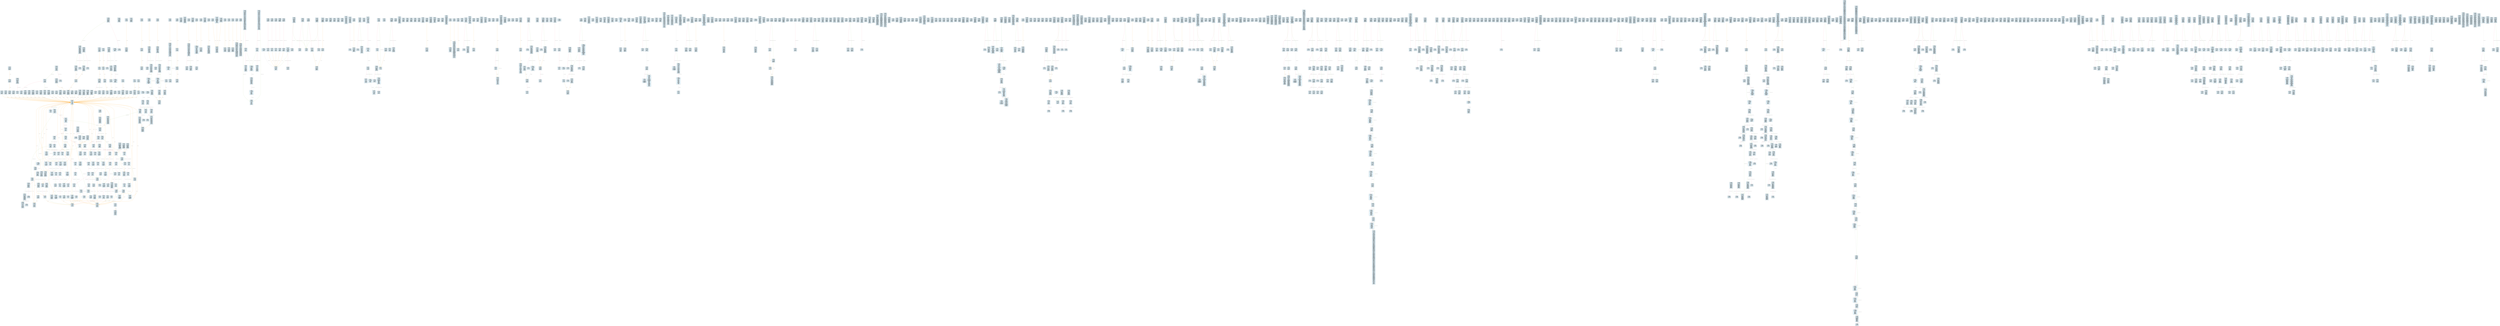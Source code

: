digraph Static_Complete_CFG {
    rankdir=TB;
    node [shape=box, style="filled, rounded", fontname="Monospace", fontsize=9, margin=0.15];
    edge [fontname="Arial", fontsize=8, penwidth=1.2];
    "block_0" [label="合约: 0x5c6ee3...
起始PC: 0x0
终止PC: 0xb
终止指令: JUMPI
---------
0x0: PUSH1
0x2: PUSH1
0x4: MSTORE
0x5: CALLVALUE
0x6: DUP1
0x7: ISZERO
0x8: PUSH2
0xb: JUMPI", fillcolor="#e6f7ff"];
    "block_c" [label="合约: 0x5c6ee3...
起始PC: 0xc
终止PC: 0xf
终止指令: REVERT
---------
0xc: PUSH1
0xe: DUP1
0xf: REVERT", fillcolor="#e6f7ff"];
    "block_10" [label="合约: 0x5c6ee3...
起始PC: 0x10
终止PC: 0x19
终止指令: JUMPI
---------
0x10: JUMPDEST
0x11: POP
0x12: PUSH1
0x14: CALLDATASIZE
0x15: LT
0x16: PUSH2
0x19: JUMPI", fillcolor="#e6f7ff"];
    "block_1a" [label="合约: 0x5c6ee3...
起始PC: 0x1a
终止PC: 0x2a
终止指令: JUMPI
---------
0x1a: PUSH1
0x1c: CALLDATALOAD
0x1d: PUSH1
0x1f: SHR
0x20: DUP1
0x21: PUSH4
0x26: GT
0x27: PUSH2
0x2a: JUMPI", fillcolor="#e6f7ff"];
    "block_2b" [label="合约: 0x5c6ee3...
起始PC: 0x2b
终止PC: 0x35
终止指令: JUMPI
---------
0x2b: DUP1
0x2c: PUSH4
0x31: GT
0x32: PUSH2
0x35: JUMPI", fillcolor="#e6f7ff"];
    "block_36" [label="合约: 0x5c6ee3...
起始PC: 0x36
终止PC: 0x40
终止指令: JUMPI
---------
0x36: DUP1
0x37: PUSH4
0x3c: GT
0x3d: PUSH2
0x40: JUMPI", fillcolor="#e6f7ff"];
    "block_41" [label="合约: 0x5c6ee3...
起始PC: 0x41
终止PC: 0x4b
终止指令: JUMPI
---------
0x41: DUP1
0x42: PUSH4
0x47: EQ
0x48: PUSH2
0x4b: JUMPI", fillcolor="#e6f7ff"];
    "block_4c" [label="合约: 0x5c6ee3...
起始PC: 0x4c
终止PC: 0x56
终止指令: JUMPI
---------
0x4c: DUP1
0x4d: PUSH4
0x52: EQ
0x53: PUSH2
0x56: JUMPI", fillcolor="#e6f7ff"];
    "block_57" [label="合约: 0x5c6ee3...
起始PC: 0x57
终止PC: 0x61
终止指令: JUMPI
---------
0x57: DUP1
0x58: PUSH4
0x5d: EQ
0x5e: PUSH2
0x61: JUMPI", fillcolor="#e6f7ff"];
    "block_62" [label="合约: 0x5c6ee3...
起始PC: 0x62
终止PC: 0x6c
终止指令: JUMPI
---------
0x62: DUP1
0x63: PUSH4
0x68: EQ
0x69: PUSH2
0x6c: JUMPI", fillcolor="#e6f7ff"];
    "block_6d" [label="合约: 0x5c6ee3...
起始PC: 0x6d
终止PC: 0x77
终止指令: JUMPI
---------
0x6d: DUP1
0x6e: PUSH4
0x73: EQ
0x74: PUSH2
0x77: JUMPI", fillcolor="#e6f7ff"];
    "block_78" [label="合约: 0x5c6ee3...
起始PC: 0x78
终止PC: 0x7b
终止指令: JUMP
---------
0x78: PUSH2
0x7b: JUMP", fillcolor="#e6f7ff"];
    "block_7c" [label="合约: 0x5c6ee3...
起始PC: 0x7c
终止PC: 0x87
终止指令: JUMPI
---------
0x7c: JUMPDEST
0x7d: DUP1
0x7e: PUSH4
0x83: EQ
0x84: PUSH2
0x87: JUMPI", fillcolor="#e6f7ff"];
    "block_88" [label="合约: 0x5c6ee3...
起始PC: 0x88
终止PC: 0x92
终止指令: JUMPI
---------
0x88: DUP1
0x89: PUSH4
0x8e: EQ
0x8f: PUSH2
0x92: JUMPI", fillcolor="#e6f7ff"];
    "block_93" [label="合约: 0x5c6ee3...
起始PC: 0x93
终止PC: 0x9d
终止指令: JUMPI
---------
0x93: DUP1
0x94: PUSH4
0x99: EQ
0x9a: PUSH2
0x9d: JUMPI", fillcolor="#e6f7ff"];
    "block_9e" [label="合约: 0x5c6ee3...
起始PC: 0x9e
终止PC: 0xa8
终止指令: JUMPI
---------
0x9e: DUP1
0x9f: PUSH4
0xa4: EQ
0xa5: PUSH2
0xa8: JUMPI", fillcolor="#e6f7ff"];
    "block_a9" [label="合约: 0x5c6ee3...
起始PC: 0xa9
终止PC: 0xb3
终止指令: JUMPI
---------
0xa9: DUP1
0xaa: PUSH4
0xaf: EQ
0xb0: PUSH2
0xb3: JUMPI", fillcolor="#e6f7ff"];
    "block_b4" [label="合约: 0x5c6ee3...
起始PC: 0xb4
终止PC: 0xb7
终止指令: JUMP
---------
0xb4: PUSH2
0xb7: JUMP", fillcolor="#e6f7ff"];
    "block_b8" [label="合约: 0x5c6ee3...
起始PC: 0xb8
终止PC: 0xc3
终止指令: JUMPI
---------
0xb8: JUMPDEST
0xb9: DUP1
0xba: PUSH4
0xbf: GT
0xc0: PUSH2
0xc3: JUMPI", fillcolor="#e6f7ff"];
    "block_c4" [label="合约: 0x5c6ee3...
起始PC: 0xc4
终止PC: 0xce
终止指令: JUMPI
---------
0xc4: DUP1
0xc5: PUSH4
0xca: EQ
0xcb: PUSH2
0xce: JUMPI", fillcolor="#e6f7ff"];
    "block_cf" [label="合约: 0x5c6ee3...
起始PC: 0xcf
终止PC: 0xd9
终止指令: JUMPI
---------
0xcf: DUP1
0xd0: PUSH4
0xd5: EQ
0xd6: PUSH2
0xd9: JUMPI", fillcolor="#e6f7ff"];
    "block_da" [label="合约: 0x5c6ee3...
起始PC: 0xda
终止PC: 0xe4
终止指令: JUMPI
---------
0xda: DUP1
0xdb: PUSH4
0xe0: EQ
0xe1: PUSH2
0xe4: JUMPI", fillcolor="#e6f7ff"];
    "block_e5" [label="合约: 0x5c6ee3...
起始PC: 0xe5
终止PC: 0xef
终止指令: JUMPI
---------
0xe5: DUP1
0xe6: PUSH4
0xeb: EQ
0xec: PUSH2
0xef: JUMPI", fillcolor="#e6f7ff"];
    "block_f0" [label="合约: 0x5c6ee3...
起始PC: 0xf0
终止PC: 0xfa
终止指令: JUMPI
---------
0xf0: DUP1
0xf1: PUSH4
0xf6: EQ
0xf7: PUSH2
0xfa: JUMPI", fillcolor="#e6f7ff"];
    "block_fb" [label="合约: 0x5c6ee3...
起始PC: 0xfb
终止PC: 0xfe
终止指令: JUMP
---------
0xfb: PUSH2
0xfe: JUMP", fillcolor="#e6f7ff"];
    "block_ff" [label="合约: 0x5c6ee3...
起始PC: 0xff
终止PC: 0x10a
终止指令: JUMPI
---------
0xff: JUMPDEST
0x100: DUP1
0x101: PUSH4
0x106: EQ
0x107: PUSH2
0x10a: JUMPI", fillcolor="#e6f7ff"];
    "block_10b" [label="合约: 0x5c6ee3...
起始PC: 0x10b
终止PC: 0x115
终止指令: JUMPI
---------
0x10b: DUP1
0x10c: PUSH4
0x111: EQ
0x112: PUSH2
0x115: JUMPI", fillcolor="#e6f7ff"];
    "block_116" [label="合约: 0x5c6ee3...
起始PC: 0x116
终止PC: 0x120
终止指令: JUMPI
---------
0x116: DUP1
0x117: PUSH4
0x11c: EQ
0x11d: PUSH2
0x120: JUMPI", fillcolor="#e6f7ff"];
    "block_121" [label="合约: 0x5c6ee3...
起始PC: 0x121
终止PC: 0x12b
终止指令: JUMPI
---------
0x121: DUP1
0x122: PUSH4
0x127: EQ
0x128: PUSH2
0x12b: JUMPI", fillcolor="#e6f7ff"];
    "block_12c" [label="合约: 0x5c6ee3...
起始PC: 0x12c
终止PC: 0x136
终止指令: JUMPI
---------
0x12c: DUP1
0x12d: PUSH4
0x132: EQ
0x133: PUSH2
0x136: JUMPI", fillcolor="#e6f7ff"];
    "block_137" [label="合约: 0x5c6ee3...
起始PC: 0x137
终止PC: 0x13a
终止指令: JUMP
---------
0x137: PUSH2
0x13a: JUMP", fillcolor="#e6f7ff"];
    "block_13b" [label="合约: 0x5c6ee3...
起始PC: 0x13b
终止PC: 0x146
终止指令: JUMPI
---------
0x13b: JUMPDEST
0x13c: DUP1
0x13d: PUSH4
0x142: GT
0x143: PUSH2
0x146: JUMPI", fillcolor="#e6f7ff"];
    "block_147" [label="合约: 0x5c6ee3...
起始PC: 0x147
终止PC: 0x151
终止指令: JUMPI
---------
0x147: DUP1
0x148: PUSH4
0x14d: GT
0x14e: PUSH2
0x151: JUMPI", fillcolor="#e6f7ff"];
    "block_152" [label="合约: 0x5c6ee3...
起始PC: 0x152
终止PC: 0x15c
终止指令: JUMPI
---------
0x152: DUP1
0x153: PUSH4
0x158: EQ
0x159: PUSH2
0x15c: JUMPI", fillcolor="#e6f7ff"];
    "block_15d" [label="合约: 0x5c6ee3...
起始PC: 0x15d
终止PC: 0x167
终止指令: JUMPI
---------
0x15d: DUP1
0x15e: PUSH4
0x163: EQ
0x164: PUSH2
0x167: JUMPI", fillcolor="#e6f7ff"];
    "block_168" [label="合约: 0x5c6ee3...
起始PC: 0x168
终止PC: 0x172
终止指令: JUMPI
---------
0x168: DUP1
0x169: PUSH4
0x16e: EQ
0x16f: PUSH2
0x172: JUMPI", fillcolor="#e6f7ff"];
    "block_173" [label="合约: 0x5c6ee3...
起始PC: 0x173
终止PC: 0x17d
终止指令: JUMPI
---------
0x173: DUP1
0x174: PUSH4
0x179: EQ
0x17a: PUSH2
0x17d: JUMPI", fillcolor="#e6f7ff"];
    "block_17e" [label="合约: 0x5c6ee3...
起始PC: 0x17e
终止PC: 0x188
终止指令: JUMPI
---------
0x17e: DUP1
0x17f: PUSH4
0x184: EQ
0x185: PUSH2
0x188: JUMPI", fillcolor="#e6f7ff"];
    "block_189" [label="合约: 0x5c6ee3...
起始PC: 0x189
终止PC: 0x18c
终止指令: JUMP
---------
0x189: PUSH2
0x18c: JUMP", fillcolor="#e6f7ff"];
    "block_18d" [label="合约: 0x5c6ee3...
起始PC: 0x18d
终止PC: 0x198
终止指令: JUMPI
---------
0x18d: JUMPDEST
0x18e: DUP1
0x18f: PUSH4
0x194: EQ
0x195: PUSH2
0x198: JUMPI", fillcolor="#e6f7ff"];
    "block_199" [label="合约: 0x5c6ee3...
起始PC: 0x199
终止PC: 0x1a3
终止指令: JUMPI
---------
0x199: DUP1
0x19a: PUSH4
0x19f: EQ
0x1a0: PUSH2
0x1a3: JUMPI", fillcolor="#e6f7ff"];
    "block_1a4" [label="合约: 0x5c6ee3...
起始PC: 0x1a4
终止PC: 0x1ae
终止指令: JUMPI
---------
0x1a4: DUP1
0x1a5: PUSH4
0x1aa: EQ
0x1ab: PUSH2
0x1ae: JUMPI", fillcolor="#e6f7ff"];
    "block_1af" [label="合约: 0x5c6ee3...
起始PC: 0x1af
终止PC: 0x1b9
终止指令: JUMPI
---------
0x1af: DUP1
0x1b0: PUSH4
0x1b5: EQ
0x1b6: PUSH2
0x1b9: JUMPI", fillcolor="#e6f7ff"];
    "block_1ba" [label="合约: 0x5c6ee3...
起始PC: 0x1ba
终止PC: 0x1c4
终止指令: JUMPI
---------
0x1ba: DUP1
0x1bb: PUSH4
0x1c0: EQ
0x1c1: PUSH2
0x1c4: JUMPI", fillcolor="#e6f7ff"];
    "block_1c5" [label="合约: 0x5c6ee3...
起始PC: 0x1c5
终止PC: 0x1c8
终止指令: JUMP
---------
0x1c5: PUSH2
0x1c8: JUMP", fillcolor="#e6f7ff"];
    "block_1c9" [label="合约: 0x5c6ee3...
起始PC: 0x1c9
终止PC: 0x1d4
终止指令: JUMPI
---------
0x1c9: JUMPDEST
0x1ca: DUP1
0x1cb: PUSH4
0x1d0: GT
0x1d1: PUSH2
0x1d4: JUMPI", fillcolor="#e6f7ff"];
    "block_1d5" [label="合约: 0x5c6ee3...
起始PC: 0x1d5
终止PC: 0x1df
终止指令: JUMPI
---------
0x1d5: DUP1
0x1d6: PUSH4
0x1db: EQ
0x1dc: PUSH2
0x1df: JUMPI", fillcolor="#e6f7ff"];
    "block_1e0" [label="合约: 0x5c6ee3...
起始PC: 0x1e0
终止PC: 0x1ea
终止指令: JUMPI
---------
0x1e0: DUP1
0x1e1: PUSH4
0x1e6: EQ
0x1e7: PUSH2
0x1ea: JUMPI", fillcolor="#e6f7ff"];
    "block_1eb" [label="合约: 0x5c6ee3...
起始PC: 0x1eb
终止PC: 0x1f5
终止指令: JUMPI
---------
0x1eb: DUP1
0x1ec: PUSH4
0x1f1: EQ
0x1f2: PUSH2
0x1f5: JUMPI", fillcolor="#e6f7ff"];
    "block_1f6" [label="合约: 0x5c6ee3...
起始PC: 0x1f6
终止PC: 0x200
终止指令: JUMPI
---------
0x1f6: DUP1
0x1f7: PUSH4
0x1fc: EQ
0x1fd: PUSH2
0x200: JUMPI", fillcolor="#e6f7ff"];
    "block_201" [label="合约: 0x5c6ee3...
起始PC: 0x201
终止PC: 0x20b
终止指令: JUMPI
---------
0x201: DUP1
0x202: PUSH4
0x207: EQ
0x208: PUSH2
0x20b: JUMPI", fillcolor="#e6f7ff"];
    "block_20c" [label="合约: 0x5c6ee3...
起始PC: 0x20c
终止PC: 0x20f
终止指令: JUMP
---------
0x20c: PUSH2
0x20f: JUMP", fillcolor="#e6f7ff"];
    "block_210" [label="合约: 0x5c6ee3...
起始PC: 0x210
终止PC: 0x21b
终止指令: JUMPI
---------
0x210: JUMPDEST
0x211: DUP1
0x212: PUSH4
0x217: EQ
0x218: PUSH2
0x21b: JUMPI", fillcolor="#e6f7ff"];
    "block_21c" [label="合约: 0x5c6ee3...
起始PC: 0x21c
终止PC: 0x226
终止指令: JUMPI
---------
0x21c: DUP1
0x21d: PUSH4
0x222: EQ
0x223: PUSH2
0x226: JUMPI", fillcolor="#e6f7ff"];
    "block_227" [label="合约: 0x5c6ee3...
起始PC: 0x227
终止PC: 0x231
终止指令: JUMPI
---------
0x227: DUP1
0x228: PUSH4
0x22d: EQ
0x22e: PUSH2
0x231: JUMPI", fillcolor="#e6f7ff"];
    "block_232" [label="合约: 0x5c6ee3...
起始PC: 0x232
终止PC: 0x23c
终止指令: JUMPI
---------
0x232: DUP1
0x233: PUSH4
0x238: EQ
0x239: PUSH2
0x23c: JUMPI", fillcolor="#e6f7ff"];
    "block_23d" [label="合约: 0x5c6ee3...
起始PC: 0x23d
终止PC: 0x247
终止指令: JUMPI
---------
0x23d: DUP1
0x23e: PUSH4
0x243: EQ
0x244: PUSH2
0x247: JUMPI", fillcolor="#e6f7ff"];
    "block_248" [label="合约: 0x5c6ee3...
起始PC: 0x248
终止PC: 0x24c
终止指令: REVERT
---------
0x248: JUMPDEST
0x249: PUSH1
0x24b: DUP1
0x24c: REVERT", fillcolor="#e6f7ff"];
    "block_24d" [label="合约: 0x5c6ee3...
起始PC: 0x24d
终止PC: 0x254
终止指令: JUMP
---------
0x24d: JUMPDEST
0x24e: PUSH2
0x251: PUSH2
0x254: JUMP", fillcolor="#e6f7ff"];
    "block_255" [label="合约: 0x5c6ee3...
起始PC: 0x255
终止PC: 0x261
终止指令: JUMP
---------
0x255: JUMPDEST
0x256: PUSH1
0x258: MLOAD
0x259: PUSH2
0x25c: SWAP2
0x25d: SWAP1
0x25e: PUSH2
0x261: JUMP", fillcolor="#e6f7ff"];
    "block_262" [label="合约: 0x5c6ee3...
起始PC: 0x262
终止PC: 0x26a
终止指令: RETURN
---------
0x262: JUMPDEST
0x263: PUSH1
0x265: MLOAD
0x266: DUP1
0x267: SWAP2
0x268: SUB
0x269: SWAP1
0x26a: RETURN", fillcolor="#e6f7ff"];
    "block_26b" [label="合约: 0x5c6ee3...
起始PC: 0x26b
终止PC: 0x278
终止指令: JUMP
---------
0x26b: JUMPDEST
0x26c: PUSH2
0x26f: PUSH2
0x272: CALLDATASIZE
0x273: PUSH1
0x275: PUSH2
0x278: JUMP", fillcolor="#e6f7ff"];
    "block_279" [label="合约: 0x5c6ee3...
起始PC: 0x279
终止PC: 0x27d
终止指令: JUMP
---------
0x279: JUMPDEST
0x27a: PUSH2
0x27d: JUMP", fillcolor="#e6f7ff"];
    "block_27e" [label="合约: 0x5c6ee3...
起始PC: 0x27e
终止PC: 0x28a
终止指令: JUMP
---------
0x27e: JUMPDEST
0x27f: PUSH1
0x281: MLOAD
0x282: PUSH2
0x285: SWAP2
0x286: SWAP1
0x287: PUSH2
0x28a: JUMP", fillcolor="#e6f7ff"];
    "block_28b" [label="合约: 0x5c6ee3...
起始PC: 0x28b
终止PC: 0x298
终止指令: JUMP
---------
0x28b: JUMPDEST
0x28c: PUSH2
0x28f: PUSH2
0x292: CALLDATASIZE
0x293: PUSH1
0x295: PUSH2
0x298: JUMP", fillcolor="#e6f7ff"];
    "block_299" [label="合约: 0x5c6ee3...
起始PC: 0x299
终止PC: 0x29d
终止指令: JUMP
---------
0x299: JUMPDEST
0x29a: PUSH2
0x29d: JUMP", fillcolor="#e6f7ff"];
    "block_29e" [label="合约: 0x5c6ee3...
起始PC: 0x29e
终止PC: 0x29f
终止指令: STOP
---------
0x29e: JUMPDEST
0x29f: STOP", fillcolor="#e6f7ff"];
    "block_2a0" [label="合约: 0x5c6ee3...
起始PC: 0x2a0
终止PC: 0x2a7
终止指令: JUMP
---------
0x2a0: JUMPDEST
0x2a1: PUSH2
0x2a4: PUSH2
0x2a7: JUMP", fillcolor="#e6f7ff"];
    "block_2a8" [label="合约: 0x5c6ee3...
起始PC: 0x2a8
终止PC: 0x2b4
终止指令: JUMP
---------
0x2a8: JUMPDEST
0x2a9: PUSH1
0x2ab: MLOAD
0x2ac: PUSH2
0x2af: SWAP2
0x2b0: SWAP1
0x2b1: PUSH2
0x2b4: JUMP", fillcolor="#e6f7ff"];
    "block_2b5" [label="合约: 0x5c6ee3...
起始PC: 0x2b5
终止PC: 0x2bc
终止指令: JUMP
---------
0x2b5: JUMPDEST
0x2b6: PUSH2
0x2b9: PUSH2
0x2bc: JUMP", fillcolor="#e6f7ff"];
    "block_2bd" [label="合约: 0x5c6ee3...
起始PC: 0x2bd
终止PC: 0x2cb
终止指令: JUMP
---------
0x2bd: JUMPDEST
0x2be: PUSH1
0x2c0: MLOAD
0x2c1: PUSH2
0x2c4: SWAP4
0x2c5: SWAP3
0x2c6: SWAP2
0x2c7: SWAP1
0x2c8: PUSH2
0x2cb: JUMP", fillcolor="#e6f7ff"];
    "block_2cc" [label="合约: 0x5c6ee3...
起始PC: 0x2cc
终止PC: 0x2d9
终止指令: JUMP
---------
0x2cc: JUMPDEST
0x2cd: PUSH2
0x2d0: PUSH2
0x2d3: CALLDATASIZE
0x2d4: PUSH1
0x2d6: PUSH2
0x2d9: JUMP", fillcolor="#e6f7ff"];
    "block_2da" [label="合约: 0x5c6ee3...
起始PC: 0x2da
终止PC: 0x2de
终止指令: JUMP
---------
0x2da: JUMPDEST
0x2db: PUSH2
0x2de: JUMP", fillcolor="#e6f7ff"];
    "block_2df" [label="合约: 0x5c6ee3...
起始PC: 0x2df
终止PC: 0x2eb
终止指令: JUMP
---------
0x2df: JUMPDEST
0x2e0: PUSH1
0x2e2: MLOAD
0x2e3: PUSH2
0x2e6: SWAP2
0x2e7: SWAP1
0x2e8: PUSH2
0x2eb: JUMP", fillcolor="#e6f7ff"];
    "block_2ec" [label="合约: 0x5c6ee3...
起始PC: 0x2ec
终止PC: 0x2f9
终止指令: JUMP
---------
0x2ec: JUMPDEST
0x2ed: PUSH2
0x2f0: PUSH2
0x2f3: CALLDATASIZE
0x2f4: PUSH1
0x2f6: PUSH2
0x2f9: JUMP", fillcolor="#e6f7ff"];
    "block_2fa" [label="合约: 0x5c6ee3...
起始PC: 0x2fa
终止PC: 0x2fe
终止指令: JUMP
---------
0x2fa: JUMPDEST
0x2fb: PUSH2
0x2fe: JUMP", fillcolor="#e6f7ff"];
    "block_2ff" [label="合约: 0x5c6ee3...
起始PC: 0x2ff
终止PC: 0x306
终止指令: JUMP
---------
0x2ff: JUMPDEST
0x300: PUSH2
0x303: PUSH2
0x306: JUMP", fillcolor="#e6f7ff"];
    "block_307" [label="合约: 0x5c6ee3...
起始PC: 0x307
终止PC: 0x30e
终止指令: JUMP
---------
0x307: JUMPDEST
0x308: PUSH2
0x30b: PUSH2
0x30e: JUMP", fillcolor="#e6f7ff"];
    "block_30f" [label="合约: 0x5c6ee3...
起始PC: 0x30f
终止PC: 0x31b
终止指令: JUMP
---------
0x30f: JUMPDEST
0x310: PUSH1
0x312: MLOAD
0x313: PUSH2
0x316: SWAP2
0x317: SWAP1
0x318: PUSH2
0x31b: JUMP", fillcolor="#e6f7ff"];
    "block_31c" [label="合约: 0x5c6ee3...
起始PC: 0x31c
终止PC: 0x323
终止指令: JUMP
---------
0x31c: JUMPDEST
0x31d: PUSH2
0x320: PUSH2
0x323: JUMP", fillcolor="#e6f7ff"];
    "block_324" [label="合约: 0x5c6ee3...
起始PC: 0x324
终止PC: 0x331
终止指令: JUMP
---------
0x324: JUMPDEST
0x325: PUSH2
0x328: PUSH2
0x32b: CALLDATASIZE
0x32c: PUSH1
0x32e: PUSH2
0x331: JUMP", fillcolor="#e6f7ff"];
    "block_332" [label="合约: 0x5c6ee3...
起始PC: 0x332
终止PC: 0x336
终止指令: JUMP
---------
0x332: JUMPDEST
0x333: PUSH2
0x336: JUMP", fillcolor="#e6f7ff"];
    "block_337" [label="合约: 0x5c6ee3...
起始PC: 0x337
终止PC: 0x33e
终止指令: JUMP
---------
0x337: JUMPDEST
0x338: PUSH2
0x33b: PUSH2
0x33e: JUMP", fillcolor="#e6f7ff"];
    "block_33f" [label="合约: 0x5c6ee3...
起始PC: 0x33f
终止PC: 0x346
终止指令: JUMP
---------
0x33f: JUMPDEST
0x340: PUSH2
0x343: PUSH2
0x346: JUMP", fillcolor="#e6f7ff"];
    "block_347" [label="合约: 0x5c6ee3...
起始PC: 0x347
终止PC: 0x358
终止指令: JUMP
---------
0x347: JUMPDEST
0x348: PUSH1
0x34a: MLOAD
0x34b: PUSH2
0x34e: SWAP7
0x34f: SWAP6
0x350: SWAP5
0x351: SWAP4
0x352: SWAP3
0x353: SWAP2
0x354: SWAP1
0x355: PUSH2
0x358: JUMP", fillcolor="#e6f7ff"];
    "block_359" [label="合约: 0x5c6ee3...
起始PC: 0x359
终止PC: 0x360
终止指令: JUMP
---------
0x359: JUMPDEST
0x35a: PUSH2
0x35d: PUSH2
0x360: JUMP", fillcolor="#e6f7ff"];
    "block_361" [label="合约: 0x5c6ee3...
起始PC: 0x361
终止PC: 0x36e
终止指令: JUMP
---------
0x361: JUMPDEST
0x362: PUSH2
0x365: PUSH2
0x368: CALLDATASIZE
0x369: PUSH1
0x36b: PUSH2
0x36e: JUMP", fillcolor="#e6f7ff"];
    "block_36f" [label="合约: 0x5c6ee3...
起始PC: 0x36f
终止PC: 0x373
终止指令: JUMP
---------
0x36f: JUMPDEST
0x370: PUSH2
0x373: JUMP", fillcolor="#e6f7ff"];
    "block_374" [label="合约: 0x5c6ee3...
起始PC: 0x374
终止PC: 0x381
终止指令: JUMP
---------
0x374: JUMPDEST
0x375: PUSH1
0x377: MLOAD
0x378: PUSH2
0x37b: SWAP3
0x37c: SWAP2
0x37d: SWAP1
0x37e: PUSH2
0x381: JUMP", fillcolor="#e6f7ff"];
    "block_382" [label="合约: 0x5c6ee3...
起始PC: 0x382
终止PC: 0x38f
终止指令: JUMP
---------
0x382: JUMPDEST
0x383: PUSH2
0x386: PUSH2
0x389: CALLDATASIZE
0x38a: PUSH1
0x38c: PUSH2
0x38f: JUMP", fillcolor="#e6f7ff"];
    "block_390" [label="合约: 0x5c6ee3...
起始PC: 0x390
终止PC: 0x394
终止指令: JUMP
---------
0x390: JUMPDEST
0x391: PUSH2
0x394: JUMP", fillcolor="#e6f7ff"];
    "block_395" [label="合约: 0x5c6ee3...
起始PC: 0x395
终止PC: 0x3a7
终止指令: JUMP
---------
0x395: JUMPDEST
0x396: PUSH1
0x398: MLOAD
0x399: PUSH2
0x39c: SWAP8
0x39d: SWAP7
0x39e: SWAP6
0x39f: SWAP5
0x3a0: SWAP4
0x3a1: SWAP3
0x3a2: SWAP2
0x3a3: SWAP1
0x3a4: PUSH2
0x3a7: JUMP", fillcolor="#e6f7ff"];
    "block_3a8" [label="合约: 0x5c6ee3...
起始PC: 0x3a8
终止PC: 0x3b5
终止指令: JUMP
---------
0x3a8: JUMPDEST
0x3a9: PUSH2
0x3ac: PUSH2
0x3af: CALLDATASIZE
0x3b0: PUSH1
0x3b2: PUSH2
0x3b5: JUMP", fillcolor="#e6f7ff"];
    "block_3b6" [label="合约: 0x5c6ee3...
起始PC: 0x3b6
终止PC: 0x3ba
终止指令: JUMP
---------
0x3b6: JUMPDEST
0x3b7: PUSH2
0x3ba: JUMP", fillcolor="#e6f7ff"];
    "block_3bb" [label="合约: 0x5c6ee3...
起始PC: 0x3bb
终止PC: 0x3c2
终止指令: JUMP
---------
0x3bb: JUMPDEST
0x3bc: PUSH2
0x3bf: PUSH2
0x3c2: JUMP", fillcolor="#e6f7ff"];
    "block_3c3" [label="合约: 0x5c6ee3...
起始PC: 0x3c3
终止PC: 0x3d0
终止指令: JUMP
---------
0x3c3: JUMPDEST
0x3c4: PUSH2
0x3c7: PUSH2
0x3ca: CALLDATASIZE
0x3cb: PUSH1
0x3cd: PUSH2
0x3d0: JUMP", fillcolor="#e6f7ff"];
    "block_3d1" [label="合约: 0x5c6ee3...
起始PC: 0x3d1
终止PC: 0x3d5
终止指令: JUMP
---------
0x3d1: JUMPDEST
0x3d2: PUSH2
0x3d5: JUMP", fillcolor="#e6f7ff"];
    "block_3d6" [label="合约: 0x5c6ee3...
起始PC: 0x3d6
终止PC: 0x3e2
终止指令: JUMP
---------
0x3d6: JUMPDEST
0x3d7: PUSH1
0x3d9: MLOAD
0x3da: PUSH2
0x3dd: SWAP2
0x3de: SWAP1
0x3df: PUSH2
0x3e2: JUMP", fillcolor="#e6f7ff"];
    "block_3e3" [label="合约: 0x5c6ee3...
起始PC: 0x3e3
终止PC: 0x3f0
终止指令: JUMP
---------
0x3e3: JUMPDEST
0x3e4: PUSH2
0x3e7: PUSH2
0x3ea: CALLDATASIZE
0x3eb: PUSH1
0x3ed: PUSH2
0x3f0: JUMP", fillcolor="#e6f7ff"];
    "block_3f1" [label="合约: 0x5c6ee3...
起始PC: 0x3f1
终止PC: 0x3f5
终止指令: JUMP
---------
0x3f1: JUMPDEST
0x3f2: PUSH2
0x3f5: JUMP", fillcolor="#e6f7ff"];
    "block_3f6" [label="合约: 0x5c6ee3...
起始PC: 0x3f6
终止PC: 0x403
终止指令: JUMP
---------
0x3f6: JUMPDEST
0x3f7: PUSH2
0x3fa: PUSH2
0x3fd: CALLDATASIZE
0x3fe: PUSH1
0x400: PUSH2
0x403: JUMP", fillcolor="#e6f7ff"];
    "block_404" [label="合约: 0x5c6ee3...
起始PC: 0x404
终止PC: 0x408
终止指令: JUMP
---------
0x404: JUMPDEST
0x405: PUSH2
0x408: JUMP", fillcolor="#e6f7ff"];
    "block_409" [label="合约: 0x5c6ee3...
起始PC: 0x409
终止PC: 0x416
终止指令: JUMP
---------
0x409: JUMPDEST
0x40a: PUSH1
0x40c: MLOAD
0x40d: PUSH2
0x410: SWAP3
0x411: SWAP2
0x412: SWAP1
0x413: PUSH2
0x416: JUMP", fillcolor="#e6f7ff"];
    "block_417" [label="合约: 0x5c6ee3...
起始PC: 0x417
终止PC: 0x424
终止指令: JUMP
---------
0x417: JUMPDEST
0x418: PUSH2
0x41b: PUSH2
0x41e: CALLDATASIZE
0x41f: PUSH1
0x421: PUSH2
0x424: JUMP", fillcolor="#e6f7ff"];
    "block_425" [label="合约: 0x5c6ee3...
起始PC: 0x425
终止PC: 0x429
终止指令: JUMP
---------
0x425: JUMPDEST
0x426: PUSH2
0x429: JUMP", fillcolor="#e6f7ff"];
    "block_42a" [label="合约: 0x5c6ee3...
起始PC: 0x42a
终止PC: 0x437
终止指令: JUMP
---------
0x42a: JUMPDEST
0x42b: PUSH2
0x42e: PUSH2
0x431: CALLDATASIZE
0x432: PUSH1
0x434: PUSH2
0x437: JUMP", fillcolor="#e6f7ff"];
    "block_438" [label="合约: 0x5c6ee3...
起始PC: 0x438
终止PC: 0x43c
终止指令: JUMP
---------
0x438: JUMPDEST
0x439: PUSH2
0x43c: JUMP", fillcolor="#e6f7ff"];
    "block_43d" [label="合约: 0x5c6ee3...
起始PC: 0x43d
终止PC: 0x44a
终止指令: JUMP
---------
0x43d: JUMPDEST
0x43e: PUSH2
0x441: PUSH2
0x444: CALLDATASIZE
0x445: PUSH1
0x447: PUSH2
0x44a: JUMP", fillcolor="#e6f7ff"];
    "block_44b" [label="合约: 0x5c6ee3...
起始PC: 0x44b
终止PC: 0x44f
终止指令: JUMP
---------
0x44b: JUMPDEST
0x44c: PUSH2
0x44f: JUMP", fillcolor="#e6f7ff"];
    "block_450" [label="合约: 0x5c6ee3...
起始PC: 0x450
终止PC: 0x457
终止指令: JUMP
---------
0x450: JUMPDEST
0x451: PUSH2
0x454: PUSH2
0x457: JUMP", fillcolor="#e6f7ff"];
    "block_458" [label="合约: 0x5c6ee3...
起始PC: 0x458
终止PC: 0x464
终止指令: JUMP
---------
0x458: JUMPDEST
0x459: PUSH1
0x45b: MLOAD
0x45c: PUSH2
0x45f: SWAP2
0x460: SWAP1
0x461: PUSH2
0x464: JUMP", fillcolor="#e6f7ff"];
    "block_465" [label="合约: 0x5c6ee3...
起始PC: 0x465
终止PC: 0x46c
终止指令: JUMP
---------
0x465: JUMPDEST
0x466: PUSH2
0x469: PUSH2
0x46c: JUMP", fillcolor="#e6f7ff"];
    "block_46d" [label="合约: 0x5c6ee3...
起始PC: 0x46d
终止PC: 0x474
终止指令: JUMP
---------
0x46d: JUMPDEST
0x46e: PUSH2
0x471: PUSH2
0x474: JUMP", fillcolor="#e6f7ff"];
    "block_475" [label="合约: 0x5c6ee3...
起始PC: 0x475
终止PC: 0x47c
终止指令: JUMP
---------
0x475: JUMPDEST
0x476: PUSH2
0x479: PUSH2
0x47c: JUMP", fillcolor="#e6f7ff"];
    "block_47d" [label="合约: 0x5c6ee3...
起始PC: 0x47d
终止PC: 0x48a
终止指令: JUMP
---------
0x47d: JUMPDEST
0x47e: PUSH2
0x481: PUSH2
0x484: CALLDATASIZE
0x485: PUSH1
0x487: PUSH2
0x48a: JUMP", fillcolor="#e6f7ff"];
    "block_48b" [label="合约: 0x5c6ee3...
起始PC: 0x48b
终止PC: 0x48f
终止指令: JUMP
---------
0x48b: JUMPDEST
0x48c: PUSH2
0x48f: JUMP", fillcolor="#e6f7ff"];
    "block_490" [label="合约: 0x5c6ee3...
起始PC: 0x490
终止PC: 0x49d
终止指令: JUMP
---------
0x490: JUMPDEST
0x491: PUSH2
0x494: PUSH2
0x497: CALLDATASIZE
0x498: PUSH1
0x49a: PUSH2
0x49d: JUMP", fillcolor="#e6f7ff"];
    "block_49e" [label="合约: 0x5c6ee3...
起始PC: 0x49e
终止PC: 0x4a2
终止指令: JUMP
---------
0x49e: JUMPDEST
0x49f: PUSH2
0x4a2: JUMP", fillcolor="#e6f7ff"];
    "block_4a3" [label="合约: 0x5c6ee3...
起始PC: 0x4a3
终止PC: 0x4aa
终止指令: JUMP
---------
0x4a3: JUMPDEST
0x4a4: PUSH2
0x4a7: PUSH2
0x4aa: JUMP", fillcolor="#e6f7ff"];
    "block_4ab" [label="合约: 0x5c6ee3...
起始PC: 0x4ab
终止PC: 0x4b8
终止指令: JUMP
---------
0x4ab: JUMPDEST
0x4ac: PUSH2
0x4af: PUSH2
0x4b2: CALLDATASIZE
0x4b3: PUSH1
0x4b5: PUSH2
0x4b8: JUMP", fillcolor="#e6f7ff"];
    "block_4b9" [label="合约: 0x5c6ee3...
起始PC: 0x4b9
终止PC: 0x4bd
终止指令: JUMP
---------
0x4b9: JUMPDEST
0x4ba: PUSH2
0x4bd: JUMP", fillcolor="#e6f7ff"];
    "block_4be" [label="合约: 0x5c6ee3...
起始PC: 0x4be
终止PC: 0x4c5
终止指令: JUMP
---------
0x4be: JUMPDEST
0x4bf: PUSH2
0x4c2: PUSH2
0x4c5: JUMP", fillcolor="#e6f7ff"];
    "block_4c6" [label="合约: 0x5c6ee3...
起始PC: 0x4c6
终止PC: 0x4cd
终止指令: JUMP
---------
0x4c6: JUMPDEST
0x4c7: PUSH2
0x4ca: PUSH2
0x4cd: JUMP", fillcolor="#e6f7ff"];
    "block_4ce" [label="合约: 0x5c6ee3...
起始PC: 0x4ce
终止PC: 0x4db
终止指令: JUMP
---------
0x4ce: JUMPDEST
0x4cf: PUSH2
0x4d2: PUSH2
0x4d5: CALLDATASIZE
0x4d6: PUSH1
0x4d8: PUSH2
0x4db: JUMP", fillcolor="#e6f7ff"];
    "block_4dc" [label="合约: 0x5c6ee3...
起始PC: 0x4dc
终止PC: 0x4e0
终止指令: JUMP
---------
0x4dc: JUMPDEST
0x4dd: PUSH2
0x4e0: JUMP", fillcolor="#e6f7ff"];
    "block_4e1" [label="合约: 0x5c6ee3...
起始PC: 0x4e1
终止PC: 0x4ee
终止指令: JUMP
---------
0x4e1: JUMPDEST
0x4e2: PUSH2
0x4e5: PUSH2
0x4e8: CALLDATASIZE
0x4e9: PUSH1
0x4eb: PUSH2
0x4ee: JUMP", fillcolor="#e6f7ff"];
    "block_4ef" [label="合约: 0x5c6ee3...
起始PC: 0x4ef
终止PC: 0x4f3
终止指令: JUMP
---------
0x4ef: JUMPDEST
0x4f0: PUSH2
0x4f3: JUMP", fillcolor="#e6f7ff"];
    "block_4f4" [label="合约: 0x5c6ee3...
起始PC: 0x4f4
终止PC: 0x501
终止指令: JUMP
---------
0x4f4: JUMPDEST
0x4f5: PUSH2
0x4f8: PUSH2
0x4fb: CALLDATASIZE
0x4fc: PUSH1
0x4fe: PUSH2
0x501: JUMP", fillcolor="#e6f7ff"];
    "block_502" [label="合约: 0x5c6ee3...
起始PC: 0x502
终止PC: 0x506
终止指令: JUMP
---------
0x502: JUMPDEST
0x503: PUSH2
0x506: JUMP", fillcolor="#e6f7ff"];
    "block_507" [label="合约: 0x5c6ee3...
起始PC: 0x507
终止PC: 0x514
终止指令: JUMP
---------
0x507: JUMPDEST
0x508: PUSH2
0x50b: PUSH2
0x50e: CALLDATASIZE
0x50f: PUSH1
0x511: PUSH2
0x514: JUMP", fillcolor="#e6f7ff"];
    "block_515" [label="合约: 0x5c6ee3...
起始PC: 0x515
终止PC: 0x519
终止指令: JUMP
---------
0x515: JUMPDEST
0x516: PUSH2
0x519: JUMP", fillcolor="#e6f7ff"];
    "block_51a" [label="合约: 0x5c6ee3...
起始PC: 0x51a
终止PC: 0x521
终止指令: JUMP
---------
0x51a: JUMPDEST
0x51b: PUSH2
0x51e: PUSH2
0x521: JUMP", fillcolor="#e6f7ff"];
    "block_522" [label="合约: 0x5c6ee3...
起始PC: 0x522
终止PC: 0x529
终止指令: JUMP
---------
0x522: JUMPDEST
0x523: PUSH2
0x526: PUSH2
0x529: JUMP", fillcolor="#e6f7ff"];
    "block_52a" [label="合约: 0x5c6ee3...
起始PC: 0x52a
终止PC: 0x56f
终止指令: JUMPI
---------
0x52a: JUMPDEST
0x52b: PUSH1
0x52d: DUP1
0x52e: SLOAD
0x52f: PUSH1
0x531: DUP1
0x532: MLOAD
0x533: PUSH1
0x535: PUSH1
0x537: PUSH1
0x539: PUSH1
0x53b: NOT
0x53c: PUSH2
0x53f: PUSH1
0x541: DUP9
0x542: AND
0x543: ISZERO
0x544: MUL
0x545: ADD
0x546: SWAP1
0x547: SWAP6
0x548: AND
0x549: SWAP5
0x54a: SWAP1
0x54b: SWAP5
0x54c: DIV
0x54d: SWAP4
0x54e: DUP5
0x54f: ADD
0x550: DUP2
0x551: SWAP1
0x552: DIV
0x553: DUP2
0x554: MUL
0x555: DUP3
0x556: ADD
0x557: DUP2
0x558: ADD
0x559: SWAP1
0x55a: SWAP3
0x55b: MSTORE
0x55c: DUP3
0x55d: DUP2
0x55e: MSTORE
0x55f: PUSH1
0x561: SWAP4
0x562: SWAP1
0x563: SWAP3
0x564: SWAP1
0x565: SWAP2
0x566: DUP4
0x567: ADD
0x568: DUP3
0x569: DUP3
0x56a: DUP1
0x56b: ISZERO
0x56c: PUSH2
0x56f: JUMPI", fillcolor="#e6f7ff"];
    "block_570" [label="合约: 0x5c6ee3...
起始PC: 0x570
终止PC: 0x577
终止指令: JUMPI
---------
0x570: DUP1
0x571: PUSH1
0x573: LT
0x574: PUSH2
0x577: JUMPI", fillcolor="#e6f7ff"];
    "block_578" [label="合约: 0x5c6ee3...
起始PC: 0x578
终止PC: 0x58a
终止指令: JUMP
---------
0x578: PUSH2
0x57b: DUP1
0x57c: DUP4
0x57d: SLOAD
0x57e: DIV
0x57f: MUL
0x580: DUP4
0x581: MSTORE
0x582: SWAP2
0x583: PUSH1
0x585: ADD
0x586: SWAP2
0x587: PUSH2
0x58a: JUMP", fillcolor="#e6f7ff"];
    "block_58b" [label="合约: 0x5c6ee3...
起始PC: 0x58b
终止PC: 0x598
终止指令: JUMPDEST_PREV
---------
0x58b: JUMPDEST
0x58c: DUP3
0x58d: ADD
0x58e: SWAP2
0x58f: SWAP1
0x590: PUSH1
0x592: MSTORE
0x593: PUSH1
0x595: PUSH1
0x597: SHA3
0x598: SWAP1", fillcolor="#e6f7ff"];
    "block_599" [label="合约: 0x5c6ee3...
起始PC: 0x599
终止PC: 0x5ac
终止指令: JUMPI
---------
0x599: JUMPDEST
0x59a: DUP2
0x59b: SLOAD
0x59c: DUP2
0x59d: MSTORE
0x59e: SWAP1
0x59f: PUSH1
0x5a1: ADD
0x5a2: SWAP1
0x5a3: PUSH1
0x5a5: ADD
0x5a6: DUP1
0x5a7: DUP4
0x5a8: GT
0x5a9: PUSH2
0x5ac: JUMPI", fillcolor="#e6f7ff"];
    "block_5ad" [label="合约: 0x5c6ee3...
起始PC: 0x5ad
终止PC: 0x5b5
终止指令: JUMPDEST_PREV
---------
0x5ad: DUP3
0x5ae: SWAP1
0x5af: SUB
0x5b0: PUSH1
0x5b2: AND
0x5b3: DUP3
0x5b4: ADD
0x5b5: SWAP2", fillcolor="#e6f7ff"];
    "block_5b6" [label="合约: 0x5c6ee3...
起始PC: 0x5b6
终止PC: 0x5bf
终止指令: JUMP
---------
0x5b6: JUMPDEST
0x5b7: POP
0x5b8: POP
0x5b9: POP
0x5ba: POP
0x5bb: POP
0x5bc: SWAP1
0x5bd: POP
0x5be: SWAP1
0x5bf: JUMP", fillcolor="#e6f7ff"];
    "block_5c0" [label="合约: 0x5c6ee3...
起始PC: 0x5c0
终止PC: 0x5cc
终止指令: JUMP
---------
0x5c0: JUMPDEST
0x5c1: PUSH1
0x5c3: PUSH2
0x5c6: CALLER
0x5c7: DUP5
0x5c8: DUP5
0x5c9: PUSH2
0x5cc: JUMP", fillcolor="#e6f7ff"];
    "block_5cd" [label="合约: 0x5c6ee3...
起始PC: 0x5cd
终止PC: 0x5cf
终止指令: JUMPDEST_PREV
---------
0x5cd: JUMPDEST
0x5ce: POP
0x5cf: PUSH1", fillcolor="#e6f7ff"];
    "block_5d1" [label="合约: 0x5c6ee3...
起始PC: 0x5d1
终止PC: 0x5d6
终止指令: JUMP
---------
0x5d1: JUMPDEST
0x5d2: SWAP3
0x5d3: SWAP2
0x5d4: POP
0x5d5: POP
0x5d6: JUMP", fillcolor="#e6f7ff"];
    "block_5d7" [label="合约: 0x5c6ee3...
起始PC: 0x5d7
终止PC: 0x5de
终止指令: JUMP
---------
0x5d7: JUMPDEST
0x5d8: PUSH2
0x5db: PUSH2
0x5de: JUMP", fillcolor="#e6f7ff"];
    "block_5df" [label="合约: 0x5c6ee3...
起始PC: 0x5df
终止PC: 0x5e7
终止指令: JUMP
---------
0x5df: JUMPDEST
0x5e0: PUSH2
0x5e3: DUP2
0x5e4: PUSH2
0x5e7: JUMP", fillcolor="#e6f7ff"];
    "block_5e8" [label="合约: 0x5c6ee3...
起始PC: 0x5e8
终止PC: 0x5ea
终止指令: JUMP
---------
0x5e8: JUMPDEST
0x5e9: POP
0x5ea: JUMP", fillcolor="#e6f7ff"];
    "block_5eb" [label="合约: 0x5c6ee3...
起始PC: 0x5eb
终止PC: 0x5f0
终止指令: JUMP
---------
0x5eb: JUMPDEST
0x5ec: PUSH1
0x5ee: SLOAD
0x5ef: SWAP1
0x5f0: JUMP", fillcolor="#e6f7ff"];
    "block_5f1" [label="合约: 0x5c6ee3...
起始PC: 0x5f1
终止PC: 0x5fd
终止指令: JUMP
---------
0x5f1: JUMPDEST
0x5f2: PUSH1
0x5f4: DUP1
0x5f5: PUSH1
0x5f7: PUSH2
0x5fa: PUSH2
0x5fd: JUMP", fillcolor="#e6f7ff"];
    "block_5fe" [label="合约: 0x5c6ee3...
起始PC: 0x5fe
终止PC: 0x608
终止指令: JUMP
---------
0x5fe: JUMPDEST
0x5ff: ISZERO
0x600: SWAP3
0x601: POP
0x602: PUSH2
0x605: PUSH2
0x608: JUMP", fillcolor="#e6f7ff"];
    "block_609" [label="合约: 0x5c6ee3...
起始PC: 0x609
终止PC: 0x612
终止指令: JUMP
---------
0x609: JUMPDEST
0x60a: SWAP2
0x60b: POP
0x60c: PUSH2
0x60f: PUSH2
0x612: JUMP", fillcolor="#e6f7ff"];
    "block_613" [label="合约: 0x5c6ee3...
起始PC: 0x613
终止PC: 0x619
终止指令: JUMP
---------
0x613: JUMPDEST
0x614: SWAP1
0x615: POP
0x616: SWAP1
0x617: SWAP2
0x618: SWAP3
0x619: JUMP", fillcolor="#e6f7ff"];
    "block_61a" [label="合约: 0x5c6ee3...
起始PC: 0x61a
终止PC: 0x62e
终止指令: JUMPI
---------
0x61a: JUMPDEST
0x61b: PUSH1
0x61d: DUP2
0x61e: MLOAD
0x61f: PUSH1
0x621: PUSH1
0x623: PUSH1
0x625: SHL
0x626: SUB
0x627: DUP2
0x628: GT
0x629: DUP1
0x62a: ISZERO
0x62b: PUSH2
0x62e: JUMPI", fillcolor="#e6f7ff"];
    "block_62f" [label="合约: 0x5c6ee3...
起始PC: 0x62f
终止PC: 0x632
终止指令: REVERT
---------
0x62f: PUSH1
0x631: DUP1
0x632: REVERT", fillcolor="#e6f7ff"];
    "block_633" [label="合约: 0x5c6ee3...
起始PC: 0x633
终止PC: 0x64d
终止指令: JUMPI
---------
0x633: JUMPDEST
0x634: POP
0x635: PUSH1
0x637: MLOAD
0x638: SWAP1
0x639: DUP1
0x63a: DUP3
0x63b: MSTORE
0x63c: DUP1
0x63d: PUSH1
0x63f: MUL
0x640: PUSH1
0x642: ADD
0x643: DUP3
0x644: ADD
0x645: PUSH1
0x647: MSTORE
0x648: DUP1
0x649: ISZERO
0x64a: PUSH2
0x64d: JUMPI", fillcolor="#e6f7ff"];
    "block_64e" [label="合约: 0x5c6ee3...
起始PC: 0x64e
终止PC: 0x65c
终止指令: JUMPDEST_PREV
---------
0x64e: DUP2
0x64f: PUSH1
0x651: ADD
0x652: PUSH1
0x654: DUP3
0x655: MUL
0x656: DUP1
0x657: CALLDATASIZE
0x658: DUP4
0x659: CALLDATACOPY
0x65a: ADD
0x65b: SWAP1
0x65c: POP", fillcolor="#e6f7ff"];
    "block_65d" [label="合约: 0x5c6ee3...
起始PC: 0x65d
终止PC: 0x66c
终止指令: JUMP
---------
0x65d: JUMPDEST
0x65e: POP
0x65f: SWAP1
0x660: POP
0x661: PUSH1
0x663: PUSH2
0x666: PUSH1
0x668: SLOAD
0x669: PUSH2
0x66c: JUMP", fillcolor="#e6f7ff"];
    "block_66d" [label="合约: 0x5c6ee3...
起始PC: 0x66d
终止PC: 0x676
终止指令: JUMP
---------
0x66d: JUMPDEST
0x66e: SWAP1
0x66f: POP
0x670: PUSH2
0x673: PUSH2
0x676: JUMP", fillcolor="#e6f7ff"];
    "block_677" [label="合约: 0x5c6ee3...
起始PC: 0x677
终止PC: 0x678
终止指令: JUMPDEST_PREV
---------
0x677: JUMPDEST
0x678: PUSH1", fillcolor="#e6f7ff"];
    "block_67a" [label="合约: 0x5c6ee3...
起始PC: 0x67a
终止PC: 0x683
终止指令: JUMPI
---------
0x67a: JUMPDEST
0x67b: DUP5
0x67c: MLOAD
0x67d: DUP2
0x67e: LT
0x67f: ISZERO
0x680: PUSH2
0x683: JUMPI", fillcolor="#e6f7ff"];
    "block_684" [label="合约: 0x5c6ee3...
起始PC: 0x684
终止PC: 0x68d
终止指令: JUMPI
---------
0x684: DUP5
0x685: DUP2
0x686: DUP2
0x687: MLOAD
0x688: DUP2
0x689: LT
0x68a: PUSH2
0x68d: JUMPI", fillcolor="#e6f7ff"];
    "block_68e" [label="合约: 0x5c6ee3...
起始PC: 0x68e
终止PC: 0x68e
终止指令: INVALID
---------
0x68e: INVALID", fillcolor="#e6f7ff"];
    "block_68f" [label="合约: 0x5c6ee3...
起始PC: 0x68f
终止PC: 0x6ac
终止指令: JUMP
---------
0x68f: JUMPDEST
0x690: PUSH1
0x692: MUL
0x693: PUSH1
0x695: ADD
0x696: ADD
0x697: MLOAD
0x698: SWAP2
0x699: POP
0x69a: PUSH2
0x69d: DUP3
0x69e: PUSH1
0x6a0: ADD
0x6a1: MLOAD
0x6a2: PUSH1
0x6a4: EQ
0x6a5: ISZERO
0x6a6: PUSH2
0x6a9: PUSH2
0x6ac: JUMP", fillcolor="#e6f7ff"];
    "block_6ad" [label="合约: 0x5c6ee3...
起始PC: 0x6ad
终止PC: 0x6c7
终止指令: JUMP
---------
0x6ad: JUMPDEST
0x6ae: PUSH1
0x6b0: PUSH2
0x6b3: DUP4
0x6b4: PUSH1
0x6b6: ADD
0x6b7: MLOAD
0x6b8: DUP6
0x6b9: DUP6
0x6ba: PUSH1
0x6bc: ADD
0x6bd: MLOAD
0x6be: DUP7
0x6bf: PUSH1
0x6c1: ADD
0x6c2: MLOAD
0x6c3: ADD
0x6c4: PUSH2
0x6c7: JUMP", fillcolor="#e6f7ff"];
    "block_6c8" [label="合约: 0x5c6ee3...
起始PC: 0x6c8
终止PC: 0x6de
终止指令: JUMP
---------
0x6c8: JUMPDEST
0x6c9: SWAP1
0x6ca: POP
0x6cb: PUSH1
0x6cd: PUSH2
0x6d0: DUP5
0x6d1: PUSH1
0x6d3: ADD
0x6d4: MLOAD
0x6d5: DUP7
0x6d6: DUP7
0x6d7: PUSH1
0x6d9: ADD
0x6da: MLOAD
0x6db: PUSH2
0x6de: JUMP", fillcolor="#e6f7ff"];
    "block_6df" [label="合约: 0x5c6ee3...
起始PC: 0x6df
终止PC: 0x6f1
终止指令: JUMPI
---------
0x6df: JUMPDEST
0x6e0: SWAP1
0x6e1: POP
0x6e2: PUSH2
0x6e5: DUP5
0x6e6: PUSH1
0x6e8: ADD
0x6e9: MLOAD
0x6ea: DUP4
0x6eb: DUP4
0x6ec: SUB
0x6ed: DUP2
0x6ee: PUSH2
0x6f1: JUMPI", fillcolor="#e6f7ff"];
    "block_6f2" [label="合约: 0x5c6ee3...
起始PC: 0x6f2
终止PC: 0x6f2
终止指令: INVALID
---------
0x6f2: INVALID", fillcolor="#e6f7ff"];
    "block_6f3" [label="合约: 0x5c6ee3...
起始PC: 0x6f3
终止PC: 0x6f8
终止指令: JUMP
---------
0x6f3: JUMPDEST
0x6f4: SDIV
0x6f5: PUSH2
0x6f8: JUMP", fillcolor="#e6f7ff"];
    "block_6f9" [label="合约: 0x5c6ee3...
起始PC: 0x6f9
终止PC: 0x703
终止指令: JUMPI
---------
0x6f9: JUMPDEST
0x6fa: DUP7
0x6fb: DUP5
0x6fc: DUP2
0x6fd: MLOAD
0x6fe: DUP2
0x6ff: LT
0x700: PUSH2
0x703: JUMPI", fillcolor="#e6f7ff"];
    "block_704" [label="合约: 0x5c6ee3...
起始PC: 0x704
终止PC: 0x704
终止指令: INVALID
---------
0x704: INVALID", fillcolor="#e6f7ff"];
    "block_705" [label="合约: 0x5c6ee3...
起始PC: 0x705
终止PC: 0x719
终止指令: JUMP
---------
0x705: JUMPDEST
0x706: PUSH1
0x708: SWAP1
0x709: DUP2
0x70a: MUL
0x70b: SWAP2
0x70c: SWAP1
0x70d: SWAP2
0x70e: ADD
0x70f: ADD
0x710: MSTORE
0x711: POP
0x712: POP
0x713: PUSH1
0x715: ADD
0x716: PUSH2
0x719: JUMP", fillcolor="#e6f7ff"];
    "block_71a" [label="合约: 0x5c6ee3...
起始PC: 0x71a
终止PC: 0x721
终止指令: JUMP
---------
0x71a: JUMPDEST
0x71b: POP
0x71c: POP
0x71d: POP
0x71e: SWAP2
0x71f: SWAP1
0x720: POP
0x721: JUMP", fillcolor="#e6f7ff"];
    "block_722" [label="合约: 0x5c6ee3...
起始PC: 0x722
终止PC: 0x752
终止指令: JUMPI
---------
0x722: JUMPDEST
0x723: PUSH1
0x725: PUSH1
0x727: PUSH1
0x729: SHL
0x72a: SUB
0x72b: DUP4
0x72c: AND
0x72d: PUSH1
0x72f: DUP2
0x730: DUP2
0x731: MSTORE
0x732: PUSH1
0x734: PUSH1
0x736: SWAP1
0x737: DUP2
0x738: MSTORE
0x739: PUSH1
0x73b: DUP1
0x73c: DUP4
0x73d: SHA3
0x73e: CALLER
0x73f: DUP1
0x740: DUP6
0x741: MSTORE
0x742: SWAP3
0x743: MSTORE
0x744: DUP3
0x745: SHA3
0x746: SLOAD
0x747: SWAP2
0x748: SWAP3
0x749: PUSH2
0x74c: SWAP2
0x74d: EQ
0x74e: DUP1
0x74f: PUSH2
0x752: JUMPI", fillcolor="#e6f7ff"];
    "block_753" [label="合约: 0x5c6ee3...
起始PC: 0x753
终止PC: 0x757
终止指令: JUMPDEST_PREV
---------
0x753: POP
0x754: DUP4
0x755: DUP3
0x756: LT
0x757: ISZERO", fillcolor="#e6f7ff"];
    "block_758" [label="合约: 0x5c6ee3...
起始PC: 0x758
终止PC: 0x75f
终止指令: JUMP
---------
0x758: JUMPDEST
0x759: PUSH2
0x75c: PUSH2
0x75f: JUMP", fillcolor="#e6f7ff"];
    "block_760" [label="合约: 0x5c6ee3...
起始PC: 0x760
终止PC: 0x76a
终止指令: JUMP
---------
0x760: JUMPDEST
0x761: PUSH2
0x764: DUP6
0x765: DUP6
0x766: DUP6
0x767: PUSH2
0x76a: JUMP", fillcolor="#e6f7ff"];
    "block_76b" [label="合约: 0x5c6ee3...
起始PC: 0x76b
终止PC: 0x77e
终止指令: JUMPI
---------
0x76b: JUMPDEST
0x76c: CALLER
0x76d: PUSH1
0x76f: PUSH1
0x771: PUSH1
0x773: SHL
0x774: SUB
0x775: DUP7
0x776: AND
0x777: EQ
0x778: DUP1
0x779: ISZERO
0x77a: SWAP1
0x77b: PUSH2
0x77e: JUMPI", fillcolor="#e6f7ff"];
    "block_77f" [label="合约: 0x5c6ee3...
起始PC: 0x77f
终止PC: 0x785
终止指令: JUMPDEST_PREV
---------
0x77f: POP
0x780: PUSH1
0x782: NOT
0x783: DUP2
0x784: EQ
0x785: ISZERO", fillcolor="#e6f7ff"];
    "block_786" [label="合约: 0x5c6ee3...
起始PC: 0x786
终止PC: 0x78b
终止指令: JUMPI
---------
0x786: JUMPDEST
0x787: ISZERO
0x788: PUSH2
0x78b: JUMPI", fillcolor="#e6f7ff"];
    "block_78c" [label="合约: 0x5c6ee3...
起始PC: 0x78c
终止PC: 0x797
终止指令: JUMP
---------
0x78c: PUSH2
0x78f: DUP6
0x790: CALLER
0x791: DUP6
0x792: DUP5
0x793: SUB
0x794: PUSH2
0x797: JUMP", fillcolor="#e6f7ff"];
    "block_798" [label="合约: 0x5c6ee3...
起始PC: 0x798
终止PC: 0x79d
终止指令: JUMPDEST_PREV
---------
0x798: JUMPDEST
0x799: PUSH1
0x79b: SWAP2
0x79c: POP
0x79d: POP", fillcolor="#e6f7ff"];
    "block_79e" [label="合约: 0x5c6ee3...
起始PC: 0x79e
终止PC: 0x7a4
终止指令: JUMP
---------
0x79e: JUMPDEST
0x79f: SWAP4
0x7a0: SWAP3
0x7a1: POP
0x7a2: POP
0x7a3: POP
0x7a4: JUMP", fillcolor="#e6f7ff"];
    "block_7a5" [label="合约: 0x5c6ee3...
起始PC: 0x7a5
终止PC: 0x7ac
终止指令: JUMP
---------
0x7a5: JUMPDEST
0x7a6: PUSH2
0x7a9: PUSH2
0x7ac: JUMP", fillcolor="#e6f7ff"];
    "block_7ad" [label="合约: 0x5c6ee3...
起始PC: 0x7ad
终止PC: 0x7b4
终止指令: JUMP
---------
0x7ad: JUMPDEST
0x7ae: PUSH2
0x7b1: PUSH2
0x7b4: JUMP", fillcolor="#e6f7ff"];
    "block_7b5" [label="合约: 0x5c6ee3...
起始PC: 0x7b5
终止PC: 0x7be
终止指令: JUMP
---------
0x7b5: JUMPDEST
0x7b6: PUSH2
0x7b9: PUSH1
0x7bb: PUSH2
0x7be: JUMP", fillcolor="#e6f7ff"];
    "block_7bf" [label="合约: 0x5c6ee3...
起始PC: 0x7bf
终止PC: 0x7c8
终止指令: JUMP
---------
0x7bf: JUMPDEST
0x7c0: PUSH1
0x7c2: PUSH2
0x7c5: PUSH2
0x7c8: JUMP", fillcolor="#e6f7ff"];
    "block_7c9" [label="合约: 0x5c6ee3...
起始PC: 0x7c9
终止PC: 0x7cf
终止指令: JUMPI
---------
0x7c9: JUMPDEST
0x7ca: GT
0x7cb: ISZERO
0x7cc: PUSH2
0x7cf: JUMPI", fillcolor="#e6f7ff"];
    "block_7d0" [label="合约: 0x5c6ee3...
起始PC: 0x7d0
终止PC: 0x7d6
终止指令: JUMP
---------
0x7d0: PUSH2
0x7d3: PUSH2
0x7d6: JUMP", fillcolor="#e6f7ff"];
    "block_7d7" [label="合约: 0x5c6ee3...
起始PC: 0x7d7
终止PC: 0x7d8
终止指令: JUMP
---------
0x7d7: JUMPDEST
0x7d8: JUMP", fillcolor="#e6f7ff"];
    "block_7d9" [label="合约: 0x5c6ee3...
起始PC: 0x7d9
终止PC: 0x7dd
终止指令: JUMP
---------
0x7d9: JUMPDEST
0x7da: PUSH1
0x7dc: SWAP1
0x7dd: JUMP", fillcolor="#e6f7ff"];
    "block_7de" [label="合约: 0x5c6ee3...
起始PC: 0x7de
终止PC: 0x7e7
终止指令: JUMP
---------
0x7de: JUMPDEST
0x7df: PUSH1
0x7e1: PUSH2
0x7e4: PUSH2
0x7e7: JUMP", fillcolor="#e6f7ff"];
    "block_7e8" [label="合约: 0x5c6ee3...
起始PC: 0x7e8
终止PC: 0x7ec
终止指令: JUMP
---------
0x7e8: JUMPDEST
0x7e9: SWAP1
0x7ea: POP
0x7eb: SWAP1
0x7ec: JUMP", fillcolor="#e6f7ff"];
    "block_7ed" [label="合约: 0x5c6ee3...
起始PC: 0x7ed
终止PC: 0x7f4
终止指令: JUMP
---------
0x7ed: JUMPDEST
0x7ee: PUSH2
0x7f1: PUSH2
0x7f4: JUMP", fillcolor="#e6f7ff"];
    "block_7f5" [label="合约: 0x5c6ee3...
起始PC: 0x7f5
终止PC: 0x7fc
终止指令: JUMP
---------
0x7f5: JUMPDEST
0x7f6: PUSH2
0x7f9: PUSH2
0x7fc: JUMP", fillcolor="#e6f7ff"];
    "block_7fd" [label="合约: 0x5c6ee3...
起始PC: 0x7fd
终止PC: 0x805
终止指令: JUMP
---------
0x7fd: JUMPDEST
0x7fe: PUSH2
0x801: DUP2
0x802: PUSH2
0x805: JUMP", fillcolor="#e6f7ff"];
    "block_806" [label="合约: 0x5c6ee3...
起始PC: 0x806
终止PC: 0x829
终止指令: JUMP
---------
0x806: JUMPDEST
0x807: PUSH32
0x828: SWAP1
0x829: JUMP", fillcolor="#e6f7ff"];
    "block_82a" [label="合约: 0x5c6ee3...
起始PC: 0x82a
终止PC: 0x842
终止指令: JUMP
---------
0x82a: JUMPDEST
0x82b: PUSH1
0x82d: DUP1
0x82e: PUSH1
0x830: DUP1
0x831: PUSH1
0x833: DUP1
0x834: PUSH1
0x836: PUSH1
0x838: SLOAD
0x839: SWAP1
0x83a: POP
0x83b: PUSH2
0x83e: DUP2
0x83f: PUSH2
0x842: JUMP", fillcolor="#e6f7ff"];
    "block_843" [label="合约: 0x5c6ee3...
起始PC: 0x843
终止PC: 0x84d
终止指令: JUMP
---------
0x843: JUMPDEST
0x844: SWAP7
0x845: POP
0x846: PUSH2
0x849: DUP2
0x84a: PUSH2
0x84d: JUMP", fillcolor="#e6f7ff"];
    "block_84e" [label="合约: 0x5c6ee3...
起始PC: 0x84e
终止PC: 0x858
终止指令: JUMP
---------
0x84e: JUMPDEST
0x84f: SWAP6
0x850: POP
0x851: PUSH2
0x854: DUP2
0x855: PUSH2
0x858: JUMP", fillcolor="#e6f7ff"];
    "block_859" [label="合约: 0x5c6ee3...
起始PC: 0x859
终止PC: 0x863
终止指令: JUMP
---------
0x859: JUMPDEST
0x85a: SWAP5
0x85b: POP
0x85c: PUSH2
0x85f: DUP2
0x860: PUSH2
0x863: JUMP", fillcolor="#e6f7ff"];
    "block_864" [label="合约: 0x5c6ee3...
起始PC: 0x864
终止PC: 0x86e
终止指令: JUMP
---------
0x864: JUMPDEST
0x865: SWAP4
0x866: POP
0x867: PUSH2
0x86a: DUP2
0x86b: PUSH2
0x86e: JUMP", fillcolor="#e6f7ff"];
    "block_86f" [label="合约: 0x5c6ee3...
起始PC: 0x86f
终止PC: 0x879
终止指令: JUMP
---------
0x86f: JUMPDEST
0x870: SWAP3
0x871: POP
0x872: PUSH2
0x875: DUP2
0x876: PUSH2
0x879: JUMP", fillcolor="#e6f7ff"];
    "block_87a" [label="合约: 0x5c6ee3...
起始PC: 0x87a
终止PC: 0x884
终止指令: JUMP
---------
0x87a: JUMPDEST
0x87b: SWAP2
0x87c: POP
0x87d: POP
0x87e: SWAP1
0x87f: SWAP2
0x880: SWAP3
0x881: SWAP4
0x882: SWAP5
0x883: SWAP6
0x884: JUMP", fillcolor="#e6f7ff"];
    "block_885" [label="合约: 0x5c6ee3...
起始PC: 0x885
终止PC: 0x891
终止指令: JUMP
---------
0x885: JUMPDEST
0x886: PUSH1
0x888: PUSH2
0x88b: PUSH1
0x88d: SLOAD
0x88e: PUSH2
0x891: JUMP", fillcolor="#e6f7ff"];
    "block_892" [label="合约: 0x5c6ee3...
起始PC: 0x892
终止PC: 0x8a1
终止指令: JUMP
---------
0x892: JUMPDEST
0x893: PUSH1
0x895: PUSH1
0x897: PUSH2
0x89a: DUP7
0x89b: MLOAD
0x89c: PUSH1
0x89e: PUSH2
0x8a1: JUMP", fillcolor="#e6f7ff"];
    "block_8a2" [label="合约: 0x5c6ee3...
起始PC: 0x8a2
终止PC: 0x8b6
终止指令: JUMP
---------
0x8a2: JUMPDEST
0x8a3: PUSH2
0x8a6: DUP10
0x8a7: DUP10
0x8a8: DUP10
0x8a9: DUP10
0x8aa: DUP10
0x8ab: DUP10
0x8ac: DUP10
0x8ad: PUSH2
0x8b0: PUSH2
0x8b3: PUSH2
0x8b6: JUMP", fillcolor="#e6f7ff"];
    "block_8b7" [label="合约: 0x5c6ee3...
起始PC: 0x8b7
终止PC: 0x8c2
终止指令: JUMP
---------
0x8b7: JUMPDEST
0x8b8: SWAP8
0x8b9: POP
0x8ba: SWAP8
0x8bb: SWAP6
0x8bc: POP
0x8bd: POP
0x8be: POP
0x8bf: POP
0x8c0: POP
0x8c1: POP
0x8c2: JUMP", fillcolor="#e6f7ff"];
    "block_8c3" [label="合约: 0x5c6ee3...
起始PC: 0x8c3
终止PC: 0x8dd
终止指令: JUMP
---------
0x8c3: JUMPDEST
0x8c4: PUSH1
0x8c6: DUP1
0x8c7: PUSH1
0x8c9: DUP1
0x8ca: PUSH1
0x8cc: DUP1
0x8cd: PUSH1
0x8cf: PUSH2
0x8d2: PUSH2
0x8d5: DUP10
0x8d6: LT
0x8d7: PUSH2
0x8da: PUSH2
0x8dd: JUMP", fillcolor="#e6f7ff"];
    "block_8de" [label="合约: 0x5c6ee3...
起始PC: 0x8de
终止PC: 0x8e8
终止指令: JUMP
---------
0x8de: JUMPDEST
0x8df: PUSH1
0x8e1: PUSH2
0x8e4: DUP10
0x8e5: PUSH2
0x8e8: JUMP", fillcolor="#e6f7ff"];
    "block_8e9" [label="合约: 0x5c6ee3...
起始PC: 0x8e9
终止PC: 0x8f3
终止指令: JUMP
---------
0x8e9: JUMPDEST
0x8ea: SWAP1
0x8eb: POP
0x8ec: PUSH2
0x8ef: DUP2
0x8f0: PUSH2
0x8f3: JUMP", fillcolor="#e6f7ff"];
    "block_8f4" [label="合约: 0x5c6ee3...
起始PC: 0x8f4
终止PC: 0x90b
终止指令: JUMP
---------
0x8f4: JUMPDEST
0x8f5: SWAP6
0x8f6: SWAP16
0x8f7: SWAP5
0x8f8: SWAP15
0x8f9: POP
0x8fa: SWAP3
0x8fb: SWAP13
0x8fc: POP
0x8fd: SWAP1
0x8fe: SWAP11
0x8ff: POP
0x900: SWAP9
0x901: POP
0x902: SWAP7
0x903: POP
0x904: SWAP1
0x905: SWAP5
0x906: POP
0x907: SWAP3
0x908: POP
0x909: POP
0x90a: POP
0x90b: JUMP", fillcolor="#e6f7ff"];
    "block_90c" [label="合约: 0x5c6ee3...
起始PC: 0x90c
终止PC: 0x937
终止指令: JUMPI
---------
0x90c: JUMPDEST
0x90d: CALLER
0x90e: PUSH1
0x910: SWAP1
0x911: DUP2
0x912: MSTORE
0x913: PUSH1
0x915: PUSH1
0x917: SWAP1
0x918: DUP2
0x919: MSTORE
0x91a: PUSH1
0x91c: DUP1
0x91d: DUP4
0x91e: SHA3
0x91f: PUSH1
0x921: PUSH1
0x923: PUSH1
0x925: SHL
0x926: SUB
0x927: DUP7
0x928: AND
0x929: DUP5
0x92a: MSTORE
0x92b: SWAP1
0x92c: SWAP2
0x92d: MSTORE
0x92e: DUP2
0x92f: SHA3
0x930: SLOAD
0x931: DUP1
0x932: DUP4
0x933: LT
0x934: PUSH2
0x937: JUMPI", fillcolor="#e6f7ff"];
    "block_938" [label="合约: 0x5c6ee3...
起始PC: 0x938
终止PC: 0x942
终止指令: JUMP
---------
0x938: PUSH2
0x93b: CALLER
0x93c: DUP6
0x93d: PUSH1
0x93f: PUSH2
0x942: JUMP", fillcolor="#e6f7ff"];
    "block_943" [label="合约: 0x5c6ee3...
起始PC: 0x943
终止PC: 0x947
终止指令: JUMP
---------
0x943: JUMPDEST
0x944: PUSH2
0x947: JUMP", fillcolor="#e6f7ff"];
    "block_948" [label="合约: 0x5c6ee3...
起始PC: 0x948
终止PC: 0x956
终止指令: JUMP
---------
0x948: JUMPDEST
0x949: PUSH2
0x94c: CALLER
0x94d: DUP6
0x94e: PUSH2
0x951: DUP5
0x952: DUP8
0x953: PUSH2
0x956: JUMP", fillcolor="#e6f7ff"];
    "block_957" [label="合约: 0x5c6ee3...
起始PC: 0x957
终止PC: 0x95b
终止指令: JUMP
---------
0x957: JUMPDEST
0x958: PUSH2
0x95b: JUMP", fillcolor="#e6f7ff"];
    "block_95c" [label="合约: 0x5c6ee3...
起始PC: 0x95c
终止PC: 0x965
终止指令: JUMP
---------
0x95c: JUMPDEST
0x95d: POP
0x95e: PUSH1
0x960: SWAP4
0x961: SWAP3
0x962: POP
0x963: POP
0x964: POP
0x965: JUMP", fillcolor="#e6f7ff"];
    "block_966" [label="合约: 0x5c6ee3...
起始PC: 0x966
终止PC: 0x972
终止指令: JUMP
---------
0x966: JUMPDEST
0x967: PUSH1
0x969: PUSH2
0x96c: PUSH2
0x96f: PUSH2
0x972: JUMP", fillcolor="#e6f7ff"];
    "block_973" [label="合约: 0x5c6ee3...
起始PC: 0x973
终止PC: 0x97d
终止指令: JUMP
---------
0x973: JUMPDEST
0x974: PUSH2
0x977: PUSH2
0x97a: PUSH2
0x97d: JUMP", fillcolor="#e6f7ff"];
    "block_97e" [label="合约: 0x5c6ee3...
起始PC: 0x97e
终止PC: 0x984
终止指令: JUMP
---------
0x97e: JUMPDEST
0x97f: PUSH1
0x981: PUSH2
0x984: JUMP", fillcolor="#e6f7ff"];
    "block_985" [label="合约: 0x5c6ee3...
起始PC: 0x985
终止PC: 0x98a
终止指令: JUMP
---------
0x985: JUMPDEST
0x986: SWAP1
0x987: PUSH2
0x98a: JUMP", fillcolor="#e6f7ff"];
    "block_98b" [label="合约: 0x5c6ee3...
起始PC: 0x98b
终止PC: 0x99f
终止指令: JUMPI
---------
0x98b: JUMPDEST
0x98c: PUSH1
0x98e: DUP2
0x98f: MLOAD
0x990: PUSH1
0x992: PUSH1
0x994: PUSH1
0x996: SHL
0x997: SUB
0x998: DUP2
0x999: GT
0x99a: DUP1
0x99b: ISZERO
0x99c: PUSH2
0x99f: JUMPI", fillcolor="#e6f7ff"];
    "block_9a0" [label="合约: 0x5c6ee3...
起始PC: 0x9a0
终止PC: 0x9a3
终止指令: REVERT
---------
0x9a0: PUSH1
0x9a2: DUP1
0x9a3: REVERT", fillcolor="#e6f7ff"];
    "block_9a4" [label="合约: 0x5c6ee3...
起始PC: 0x9a4
终止PC: 0x9be
终止指令: JUMPI
---------
0x9a4: JUMPDEST
0x9a5: POP
0x9a6: PUSH1
0x9a8: MLOAD
0x9a9: SWAP1
0x9aa: DUP1
0x9ab: DUP3
0x9ac: MSTORE
0x9ad: DUP1
0x9ae: PUSH1
0x9b0: MUL
0x9b1: PUSH1
0x9b3: ADD
0x9b4: DUP3
0x9b5: ADD
0x9b6: PUSH1
0x9b8: MSTORE
0x9b9: DUP1
0x9ba: ISZERO
0x9bb: PUSH2
0x9be: JUMPI", fillcolor="#e6f7ff"];
    "block_9bf" [label="合约: 0x5c6ee3...
起始PC: 0x9bf
终止PC: 0x9cd
终止指令: JUMPDEST_PREV
---------
0x9bf: DUP2
0x9c0: PUSH1
0x9c2: ADD
0x9c3: PUSH1
0x9c5: DUP3
0x9c6: MUL
0x9c7: DUP1
0x9c8: CALLDATASIZE
0x9c9: DUP4
0x9ca: CALLDATACOPY
0x9cb: ADD
0x9cc: SWAP1
0x9cd: POP", fillcolor="#e6f7ff"];
    "block_9ce" [label="合约: 0x5c6ee3...
起始PC: 0x9ce
终止PC: 0x9dd
终止指令: JUMP
---------
0x9ce: JUMPDEST
0x9cf: POP
0x9d0: SWAP1
0x9d1: POP
0x9d2: PUSH1
0x9d4: PUSH2
0x9d7: PUSH1
0x9d9: SLOAD
0x9da: PUSH2
0x9dd: JUMP", fillcolor="#e6f7ff"];
    "block_9de" [label="合约: 0x5c6ee3...
起始PC: 0x9de
终止PC: 0x9e7
终止指令: JUMP
---------
0x9de: JUMPDEST
0x9df: SWAP1
0x9e0: POP
0x9e1: PUSH2
0x9e4: PUSH2
0x9e7: JUMP", fillcolor="#e6f7ff"];
    "block_9e8" [label="合约: 0x5c6ee3...
起始PC: 0x9e8
终止PC: 0x9e9
终止指令: JUMPDEST_PREV
---------
0x9e8: JUMPDEST
0x9e9: PUSH1", fillcolor="#e6f7ff"];
    "block_9eb" [label="合约: 0x5c6ee3...
起始PC: 0x9eb
终止PC: 0x9f4
终止指令: JUMPI
---------
0x9eb: JUMPDEST
0x9ec: DUP5
0x9ed: MLOAD
0x9ee: DUP2
0x9ef: LT
0x9f0: ISZERO
0x9f1: PUSH2
0x9f4: JUMPI", fillcolor="#e6f7ff"];
    "block_9f5" [label="合约: 0x5c6ee3...
起始PC: 0x9f5
终止PC: 0x9fe
终止指令: JUMPI
---------
0x9f5: DUP5
0x9f6: DUP2
0x9f7: DUP2
0x9f8: MLOAD
0x9f9: DUP2
0x9fa: LT
0x9fb: PUSH2
0x9fe: JUMPI", fillcolor="#e6f7ff"];
    "block_9ff" [label="合约: 0x5c6ee3...
起始PC: 0x9ff
终止PC: 0x9ff
终止指令: INVALID
---------
0x9ff: INVALID", fillcolor="#e6f7ff"];
    "block_a00" [label="合约: 0x5c6ee3...
起始PC: 0xa00
终止PC: 0xa1c
终止指令: JUMP
---------
0xa00: JUMPDEST
0xa01: PUSH1
0xa03: MUL
0xa04: PUSH1
0xa06: ADD
0xa07: ADD
0xa08: MLOAD
0xa09: SWAP2
0xa0a: POP
0xa0b: PUSH2
0xa0e: DUP3
0xa0f: PUSH1
0xa11: ADD
0xa12: MLOAD
0xa13: DUP5
0xa14: DUP5
0xa15: PUSH1
0xa17: ADD
0xa18: MLOAD
0xa19: PUSH2
0xa1c: JUMP", fillcolor="#e6f7ff"];
    "block_a1d" [label="合约: 0x5c6ee3...
起始PC: 0xa1d
终止PC: 0xa27
终止指令: JUMPI
---------
0xa1d: JUMPDEST
0xa1e: DUP5
0xa1f: DUP3
0xa20: DUP2
0xa21: MLOAD
0xa22: DUP2
0xa23: LT
0xa24: PUSH2
0xa27: JUMPI", fillcolor="#e6f7ff"];
    "block_a28" [label="合约: 0x5c6ee3...
起始PC: 0xa28
终止PC: 0xa28
终止指令: INVALID
---------
0xa28: INVALID", fillcolor="#e6f7ff"];
    "block_a29" [label="合约: 0x5c6ee3...
起始PC: 0xa29
终止PC: 0xa3b
终止指令: JUMP
---------
0xa29: JUMPDEST
0xa2a: PUSH1
0xa2c: SWAP1
0xa2d: DUP2
0xa2e: MUL
0xa2f: SWAP2
0xa30: SWAP1
0xa31: SWAP2
0xa32: ADD
0xa33: ADD
0xa34: MSTORE
0xa35: PUSH1
0xa37: ADD
0xa38: PUSH2
0xa3b: JUMP", fillcolor="#e6f7ff"];
    "block_a3c" [label="合约: 0x5c6ee3...
起始PC: 0xa3c
终止PC: 0xa55
终止指令: JUMPDEST_PREV
---------
0xa3c: JUMPDEST
0xa3d: PUSH1
0xa3f: PUSH1
0xa41: PUSH1
0xa43: SHL
0xa44: SUB
0xa45: DUP2
0xa46: AND
0xa47: PUSH1
0xa49: SWAP1
0xa4a: DUP2
0xa4b: MSTORE
0xa4c: PUSH1
0xa4e: DUP2
0xa4f: SWAP1
0xa50: MSTORE
0xa51: PUSH1
0xa53: SWAP1
0xa54: SHA3
0xa55: SLOAD", fillcolor="#e6f7ff"];
    "block_a56" [label="合约: 0x5c6ee3...
起始PC: 0xa56
终止PC: 0xa5a
终止指令: JUMP
---------
0xa56: JUMPDEST
0xa57: SWAP2
0xa58: SWAP1
0xa59: POP
0xa5a: JUMP", fillcolor="#e6f7ff"];
    "block_a5b" [label="合约: 0x5c6ee3...
起始PC: 0xa5b
终止PC: 0xa69
终止指令: JUMP
---------
0xa5b: JUMPDEST
0xa5c: PUSH1
0xa5e: DUP1
0xa5f: DUP9
0xa60: PUSH2
0xa63: PUSH2
0xa66: PUSH2
0xa69: JUMP", fillcolor="#e6f7ff"];
    "block_a6a" [label="合约: 0x5c6ee3...
起始PC: 0xa6a
终止PC: 0xa84
终止指令: JUMP
---------
0xa6a: JUMPDEST
0xa6b: PUSH1
0xa6d: PUSH1
0xa6f: PUSH1
0xa71: SHL
0xa72: SUB
0xa73: AND
0xa74: CALLER
0xa75: PUSH1
0xa77: PUSH1
0xa79: PUSH1
0xa7b: SHL
0xa7c: SUB
0xa7d: AND
0xa7e: EQ
0xa7f: PUSH1
0xa81: PUSH2
0xa84: JUMP", fillcolor="#e6f7ff"];
    "block_a85" [label="合约: 0x5c6ee3...
起始PC: 0xa85
终止PC: 0xa8f
终止指令: JUMP
---------
0xa85: JUMPDEST
0xa86: PUSH2
0xa89: PUSH2
0xa8c: PUSH2
0xa8f: JUMP", fillcolor="#e6f7ff"];
    "block_a90" [label="合约: 0x5c6ee3...
起始PC: 0xa90
终止PC: 0xa99
终止指令: JUMP
---------
0xa90: JUMPDEST
0xa91: DUP3
0xa92: EQ
0xa93: PUSH2
0xa96: PUSH2
0xa99: JUMP", fillcolor="#e6f7ff"];
    "block_a9a" [label="合约: 0x5c6ee3...
起始PC: 0xa9a
终止PC: 0xaa2
终止指令: JUMP
---------
0xa9a: JUMPDEST
0xa9b: PUSH2
0xa9e: DUP8
0xa9f: PUSH2
0xaa2: JUMP", fillcolor="#e6f7ff"];
    "block_aa3" [label="合约: 0x5c6ee3...
起始PC: 0xaa3
终止PC: 0xab6
终止指令: JUMP
---------
0xaa3: JUMPDEST
0xaa4: PUSH1
0xaa6: PUSH1
0xaa8: DUP1
0xaa9: PUSH2
0xaac: DUP14
0xaad: DUP14
0xaae: DUP14
0xaaf: DUP14
0xab0: DUP14
0xab1: DUP14
0xab2: DUP14
0xab3: PUSH2
0xab6: JUMP", fillcolor="#e6f7ff"];
    "block_ab7" [label="合约: 0x5c6ee3...
起始PC: 0xab7
终止PC: 0xac6
终止指令: JUMP
---------
0xab7: JUMPDEST
0xab8: SWAP3
0xab9: POP
0xaba: SWAP3
0xabb: POP
0xabc: SWAP3
0xabd: POP
0xabe: PUSH2
0xac1: DUP13
0xac2: DUP5
0xac3: PUSH2
0xac6: JUMP", fillcolor="#e6f7ff"];
    "block_ac7" [label="合约: 0x5c6ee3...
起始PC: 0xac7
终止PC: 0xacf
终止指令: JUMP
---------
0xac7: JUMPDEST
0xac8: PUSH2
0xacb: DUP3
0xacc: PUSH2
0xacf: JUMP", fillcolor="#e6f7ff"];
    "block_ad0" [label="合约: 0x5c6ee3...
起始PC: 0xad0
终止PC: 0xad8
终止指令: JUMP
---------
0xad0: JUMPDEST
0xad1: PUSH2
0xad4: DUP2
0xad5: PUSH2
0xad8: JUMP", fillcolor="#e6f7ff"];
    "block_ad9" [label="合约: 0x5c6ee3...
起始PC: 0xad9
终止PC: 0xae0
终止指令: JUMP
---------
0xad9: JUMPDEST
0xada: PUSH2
0xadd: PUSH2
0xae0: JUMP", fillcolor="#e6f7ff"];
    "block_ae1" [label="合约: 0x5c6ee3...
起始PC: 0xae1
终止PC: 0xae6
终止指令: JUMPI
---------
0xae1: JUMPDEST
0xae2: ISZERO
0xae3: PUSH2
0xae6: JUMPI", fillcolor="#e6f7ff"];
    "block_ae7" [label="合约: 0x5c6ee3...
起始PC: 0xae7
终止PC: 0xaed
终止指令: JUMP
---------
0xae7: PUSH2
0xaea: PUSH2
0xaed: JUMP", fillcolor="#e6f7ff"];
    "block_aee" [label="合约: 0x5c6ee3...
起始PC: 0xaee
终止PC: 0xaff
终止指令: JUMP
---------
0xaee: JUMPDEST
0xaef: SWAP1
0xaf0: SWAP13
0xaf1: SWAP1
0xaf2: SWAP12
0xaf3: POP
0xaf4: SWAP10
0xaf5: POP
0xaf6: POP
0xaf7: POP
0xaf8: POP
0xaf9: POP
0xafa: POP
0xafb: POP
0xafc: POP
0xafd: POP
0xafe: POP
0xaff: JUMP", fillcolor="#e6f7ff"];
    "block_b00" [label="合约: 0x5c6ee3...
起始PC: 0xb00
终止PC: 0xb1a
终止指令: JUMP
---------
0xb00: JUMPDEST
0xb01: PUSH1
0xb03: PUSH1
0xb05: PUSH1
0xb07: SHL
0xb08: SUB
0xb09: AND
0xb0a: PUSH1
0xb0c: SWAP1
0xb0d: DUP2
0xb0e: MSTORE
0xb0f: PUSH1
0xb11: PUSH1
0xb13: MSTORE
0xb14: PUSH1
0xb16: SWAP1
0xb17: SHA3
0xb18: SLOAD
0xb19: SWAP1
0xb1a: JUMP", fillcolor="#e6f7ff"];
    "block_b1b" [label="合约: 0x5c6ee3...
起始PC: 0xb1b
终止PC: 0xb4f
终止指令: JUMP
---------
0xb1b: JUMPDEST
0xb1c: PUSH1
0xb1e: PUSH32
0xb3f: DUP3
0xb40: PUSH1
0xb42: MLOAD
0xb43: PUSH1
0xb45: ADD
0xb46: PUSH2
0xb49: SWAP3
0xb4a: SWAP2
0xb4b: SWAP1
0xb4c: PUSH2
0xb4f: JUMP", fillcolor="#e6f7ff"];
    "block_b50" [label="合约: 0x5c6ee3...
起始PC: 0xb50
终止PC: 0xb6c
终止指令: JUMP
---------
0xb50: JUMPDEST
0xb51: PUSH1
0xb53: MLOAD
0xb54: PUSH1
0xb56: DUP2
0xb57: DUP4
0xb58: SUB
0xb59: SUB
0xb5a: DUP2
0xb5b: MSTORE
0xb5c: SWAP1
0xb5d: PUSH1
0xb5f: MSTORE
0xb60: DUP1
0xb61: MLOAD
0xb62: SWAP1
0xb63: PUSH1
0xb65: ADD
0xb66: SHA3
0xb67: SWAP1
0xb68: POP
0xb69: SWAP2
0xb6a: SWAP1
0xb6b: POP
0xb6c: JUMP", fillcolor="#e6f7ff"];
    "block_b6d" [label="合约: 0x5c6ee3...
起始PC: 0xb6d
终止PC: 0xb7c
终止指令: JUMP
---------
0xb6d: JUMPDEST
0xb6e: PUSH1
0xb70: PUSH1
0xb72: PUSH2
0xb75: DUP7
0xb76: MLOAD
0xb77: PUSH1
0xb79: PUSH2
0xb7c: JUMP", fillcolor="#e6f7ff"];
    "block_b7d" [label="合约: 0x5c6ee3...
起始PC: 0xb7d
终止PC: 0xb91
终止指令: JUMP
---------
0xb7d: JUMPDEST
0xb7e: PUSH2
0xb81: DUP10
0xb82: DUP10
0xb83: DUP10
0xb84: DUP10
0xb85: DUP10
0xb86: DUP10
0xb87: DUP10
0xb88: PUSH2
0xb8b: PUSH2
0xb8e: PUSH2
0xb91: JUMP", fillcolor="#e6f7ff"];
    "block_b92" [label="合约: 0x5c6ee3...
起始PC: 0xb92
终止PC: 0xbb5
终止指令: JUMP
---------
0xb92: JUMPDEST
0xb93: PUSH32
0xbb4: SWAP1
0xbb5: JUMP", fillcolor="#e6f7ff"];
    "block_bb6" [label="合约: 0x5c6ee3...
起始PC: 0xbb6
终止PC: 0xbd9
终止指令: JUMP
---------
0xbb6: JUMPDEST
0xbb7: PUSH32
0xbd8: SWAP1
0xbd9: JUMP", fillcolor="#e6f7ff"];
    "block_bda" [label="合约: 0x5c6ee3...
起始PC: 0xbda
终止PC: 0xc1f
终止指令: JUMPI
---------
0xbda: JUMPDEST
0xbdb: PUSH1
0xbdd: DUP1
0xbde: SLOAD
0xbdf: PUSH1
0xbe1: DUP1
0xbe2: MLOAD
0xbe3: PUSH1
0xbe5: PUSH1
0xbe7: PUSH1
0xbe9: PUSH1
0xbeb: NOT
0xbec: PUSH2
0xbef: PUSH1
0xbf1: DUP9
0xbf2: AND
0xbf3: ISZERO
0xbf4: MUL
0xbf5: ADD
0xbf6: SWAP1
0xbf7: SWAP6
0xbf8: AND
0xbf9: SWAP5
0xbfa: SWAP1
0xbfb: SWAP5
0xbfc: DIV
0xbfd: SWAP4
0xbfe: DUP5
0xbff: ADD
0xc00: DUP2
0xc01: SWAP1
0xc02: DIV
0xc03: DUP2
0xc04: MUL
0xc05: DUP3
0xc06: ADD
0xc07: DUP2
0xc08: ADD
0xc09: SWAP1
0xc0a: SWAP3
0xc0b: MSTORE
0xc0c: DUP3
0xc0d: DUP2
0xc0e: MSTORE
0xc0f: PUSH1
0xc11: SWAP4
0xc12: SWAP1
0xc13: SWAP3
0xc14: SWAP1
0xc15: SWAP2
0xc16: DUP4
0xc17: ADD
0xc18: DUP3
0xc19: DUP3
0xc1a: DUP1
0xc1b: ISZERO
0xc1c: PUSH2
0xc1f: JUMPI", fillcolor="#e6f7ff"];
    "block_c20" [label="合约: 0x5c6ee3...
起始PC: 0xc20
终止PC: 0xc27
终止指令: JUMPI
---------
0xc20: DUP1
0xc21: PUSH1
0xc23: LT
0xc24: PUSH2
0xc27: JUMPI", fillcolor="#e6f7ff"];
    "block_c28" [label="合约: 0x5c6ee3...
起始PC: 0xc28
终止PC: 0xc3a
终止指令: JUMP
---------
0xc28: PUSH2
0xc2b: DUP1
0xc2c: DUP4
0xc2d: SLOAD
0xc2e: DIV
0xc2f: MUL
0xc30: DUP4
0xc31: MSTORE
0xc32: SWAP2
0xc33: PUSH1
0xc35: ADD
0xc36: SWAP2
0xc37: PUSH2
0xc3a: JUMP", fillcolor="#e6f7ff"];
    "block_c3b" [label="合约: 0x5c6ee3...
起始PC: 0xc3b
终止PC: 0xc40
终止指令: JUMP
---------
0xc3b: JUMPDEST
0xc3c: PUSH1
0xc3e: SLOAD
0xc3f: SWAP1
0xc40: JUMP", fillcolor="#e6f7ff"];
    "block_c41" [label="合约: 0x5c6ee3...
起始PC: 0xc41
终止PC: 0xc4a
终止指令: JUMP
---------
0xc41: JUMPDEST
0xc42: PUSH1
0xc44: PUSH2
0xc47: PUSH2
0xc4a: JUMP", fillcolor="#e6f7ff"];
    "block_c4b" [label="合约: 0x5c6ee3...
起始PC: 0xc4b
终止PC: 0xc5a
终止指令: JUMP
---------
0xc4b: JUMPDEST
0xc4c: DUP4
0xc4d: PUSH1
0xc4f: ADD
0xc50: MLOAD
0xc51: PUSH2
0xc54: PUSH2
0xc57: PUSH2
0xc5a: JUMP", fillcolor="#e6f7ff"];
    "block_c5b" [label="合约: 0x5c6ee3...
起始PC: 0xc5b
终止PC: 0xc65
终止指令: JUMP
---------
0xc5b: JUMPDEST
0xc5c: PUSH2
0xc5f: PUSH2
0xc62: PUSH2
0xc65: JUMP", fillcolor="#e6f7ff"];
    "block_c66" [label="合约: 0x5c6ee3...
起始PC: 0xc66
终止PC: 0xcad
终止指令: JUMP
---------
0xc66: JUMPDEST
0xc67: PUSH1
0xc69: PUSH32
0xc8a: PUSH1
0xc8c: PUSH1
0xc8e: PUSH1
0xc90: SHL
0xc91: SUB
0xc92: AND
0xc93: DUP7
0xc94: PUSH1
0xc96: ADD
0xc97: MLOAD
0xc98: PUSH1
0xc9a: PUSH1
0xc9c: PUSH1
0xc9e: SHL
0xc9f: SUB
0xca0: AND
0xca1: EQ
0xca2: SWAP1
0xca3: POP
0xca4: PUSH1
0xca6: PUSH2
0xca9: DUP3
0xcaa: PUSH2
0xcad: JUMP", fillcolor="#e6f7ff"];
    "block_cae" [label="合约: 0x5c6ee3...
起始PC: 0xcae
终止PC: 0xcbb
终止指令: JUMP
---------
0xcae: JUMPDEST
0xcaf: SWAP1
0xcb0: POP
0xcb1: PUSH1
0xcb3: PUSH2
0xcb6: DUP4
0xcb7: ISZERO
0xcb8: PUSH2
0xcbb: JUMP", fillcolor="#e6f7ff"];
    "block_cbc" [label="合约: 0x5c6ee3...
起始PC: 0xcbc
终止PC: 0xcc8
终止指令: JUMP
---------
0xcbc: JUMPDEST
0xcbd: SWAP1
0xcbe: POP
0xcbf: PUSH1
0xcc1: PUSH2
0xcc4: DUP5
0xcc5: PUSH2
0xcc8: JUMP", fillcolor="#e6f7ff"];
    "block_cc9" [label="合约: 0x5c6ee3...
起始PC: 0xcc9
终止PC: 0xcd6
终止指令: JUMP
---------
0xcc9: JUMPDEST
0xcca: SWAP1
0xccb: POP
0xccc: PUSH1
0xcce: PUSH2
0xcd1: DUP6
0xcd2: ISZERO
0xcd3: PUSH2
0xcd6: JUMP", fillcolor="#e6f7ff"];
    "block_cd7" [label="合约: 0x5c6ee3...
起始PC: 0xcd7
终止PC: 0xce2
终止指令: JUMP
---------
0xcd7: JUMPDEST
0xcd8: SWAP1
0xcd9: POP
0xcda: PUSH2
0xcdd: DUP10
0xcde: DUP6
0xcdf: PUSH2
0xce2: JUMP", fillcolor="#e6f7ff"];
    "block_ce3" [label="合约: 0x5c6ee3...
起始PC: 0xce3
终止PC: 0xcee
终止指令: JUMP
---------
0xce3: JUMPDEST
0xce4: SWAP9
0xce5: POP
0xce6: PUSH2
0xce9: DUP9
0xcea: DUP5
0xceb: PUSH2
0xcee: JUMP", fillcolor="#e6f7ff"];
    "block_cef" [label="合约: 0x5c6ee3...
起始PC: 0xcef
终止PC: 0xcfe
终止指令: JUMPI
---------
0xcef: JUMPDEST
0xcf0: SWAP8
0xcf1: POP
0xcf2: PUSH2
0xcf5: DUP11
0xcf6: PUSH1
0xcf8: ADD
0xcf9: MLOAD
0xcfa: DUP7
0xcfb: PUSH2
0xcfe: JUMPI", fillcolor="#e6f7ff"];
    "block_cff" [label="合约: 0x5c6ee3...
起始PC: 0xcff
终止PC: 0xd03
终止指令: JUMP
---------
0xcff: DUP10
0xd00: PUSH2
0xd03: JUMP", fillcolor="#e6f7ff"];
    "block_d04" [label="合约: 0x5c6ee3...
起始PC: 0xd04
终止PC: 0xd05
终止指令: JUMPDEST_PREV
---------
0xd04: JUMPDEST
0xd05: DUP11", fillcolor="#e6f7ff"];
    "block_d06" [label="合约: 0x5c6ee3...
起始PC: 0xd06
终止PC: 0xd0b
终止指令: JUMPI
---------
0xd06: JUMPDEST
0xd07: DUP8
0xd08: PUSH2
0xd0b: JUMPI", fillcolor="#e6f7ff"];
    "block_d0c" [label="合约: 0x5c6ee3...
起始PC: 0xd0c
终止PC: 0xd10
终止指令: JUMP
---------
0xd0c: DUP12
0xd0d: PUSH2
0xd10: JUMP", fillcolor="#e6f7ff"];
    "block_d11" [label="合约: 0x5c6ee3...
起始PC: 0xd11
终止PC: 0xd12
终止指令: JUMPDEST_PREV
---------
0xd11: JUMPDEST
0xd12: DUP11", fillcolor="#e6f7ff"];
    "block_d13" [label="合约: 0x5c6ee3...
起始PC: 0xd13
终止PC: 0xd17
终止指令: JUMP
---------
0xd13: JUMPDEST
0xd14: PUSH2
0xd17: JUMP", fillcolor="#e6f7ff"];
    "block_d18" [label="合约: 0x5c6ee3...
起始PC: 0xd18
终止PC: 0xd25
终止指令: JUMPI
---------
0xd18: JUMPDEST
0xd19: PUSH1
0xd1b: DUP11
0xd1c: MLOAD
0xd1d: PUSH1
0xd1f: DUP2
0xd20: GT
0xd21: ISZERO
0xd22: PUSH2
0xd25: JUMPI", fillcolor="#e6f7ff"];
    "block_d26" [label="合约: 0x5c6ee3...
起始PC: 0xd26
终止PC: 0xd26
终止指令: INVALID
---------
0xd26: INVALID", fillcolor="#e6f7ff"];
    "block_d27" [label="合约: 0x5c6ee3...
起始PC: 0xd27
终止PC: 0xd2d
终止指令: JUMPI
---------
0xd27: JUMPDEST
0xd28: EQ
0xd29: ISZERO
0xd2a: PUSH2
0xd2d: JUMPI", fillcolor="#e6f7ff"];
    "block_d2e" [label="合约: 0x5c6ee3...
起始PC: 0xd2e
终止PC: 0xd39
终止指令: JUMP
---------
0xd2e: PUSH1
0xd30: PUSH2
0xd33: PUSH2
0xd36: PUSH2
0xd39: JUMP", fillcolor="#e6f7ff"];
    "block_d3a" [label="合约: 0x5c6ee3...
起始PC: 0xd3a
终止PC: 0xd44
终止指令: JUMP
---------
0xd3a: JUMPDEST
0xd3b: PUSH1
0xd3d: DUP14
0xd3e: ADD
0xd3f: MLOAD
0xd40: SWAP1
0xd41: PUSH2
0xd44: JUMP", fillcolor="#e6f7ff"];
    "block_d45" [label="合约: 0x5c6ee3...
起始PC: 0xd45
终止PC: 0xd60
终止指令: JUMP
---------
0xd45: JUMPDEST
0xd46: SWAP1
0xd47: POP
0xd48: PUSH2
0xd4b: PUSH2
0xd4e: DUP3
0xd4f: DUP14
0xd50: PUSH1
0xd52: ADD
0xd53: MLOAD
0xd54: PUSH2
0xd57: SWAP1
0xd58: SWAP2
0xd59: SWAP1
0xd5a: PUSH4
0xd5f: AND
0xd60: JUMP", fillcolor="#e6f7ff"];
    "block_d61" [label="合约: 0x5c6ee3...
起始PC: 0xd61
终止PC: 0xd66
终止指令: JUMP
---------
0xd61: JUMPDEST
0xd62: DUP7
0xd63: PUSH2
0xd66: JUMP", fillcolor="#e6f7ff"];
    "block_d67" [label="合约: 0x5c6ee3...
起始PC: 0xd67
终止PC: 0xd7a
终止指令: JUMP
---------
0xd67: JUMPDEST
0xd68: PUSH1
0xd6a: DUP13
0xd6b: ADD
0xd6c: MSTORE
0xd6d: PUSH1
0xd6f: PUSH2
0xd72: DUP13
0xd73: DUP13
0xd74: DUP13
0xd75: DUP8
0xd76: DUP8
0xd77: PUSH2
0xd7a: JUMP", fillcolor="#e6f7ff"];
    "block_d7b" [label="合约: 0x5c6ee3...
起始PC: 0xd7b
终止PC: 0xd86
终止指令: JUMP
---------
0xd7b: JUMPDEST
0xd7c: SWAP1
0xd7d: POP
0xd7e: PUSH2
0xd81: DUP2
0xd82: DUP7
0xd83: PUSH2
0xd86: JUMP", fillcolor="#e6f7ff"];
    "block_d87" [label="合约: 0x5c6ee3...
起始PC: 0xd87
终止PC: 0xd94
终止指令: JUMP
---------
0xd87: JUMPDEST
0xd88: SWAP9
0xd89: POP
0xd8a: POP
0xd8b: POP
0xd8c: POP
0xd8d: POP
0xd8e: POP
0xd8f: POP
0xd90: POP
0xd91: PUSH2
0xd94: JUMP", fillcolor="#e6f7ff"];
    "block_d95" [label="合约: 0x5c6ee3...
起始PC: 0xd95
终止PC: 0xda2
终止指令: JUMP
---------
0xd95: JUMPDEST
0xd96: PUSH2
0xd99: DUP11
0xd9a: PUSH1
0xd9c: ADD
0xd9d: MLOAD
0xd9e: DUP5
0xd9f: PUSH2
0xda2: JUMP", fillcolor="#e6f7ff"];
    "block_da3" [label="合约: 0x5c6ee3...
起始PC: 0xda3
终止PC: 0xdb6
终止指令: JUMP
---------
0xda3: JUMPDEST
0xda4: PUSH1
0xda6: DUP12
0xda7: ADD
0xda8: MSTORE
0xda9: PUSH1
0xdab: PUSH2
0xdae: DUP12
0xdaf: DUP12
0xdb0: DUP12
0xdb1: DUP7
0xdb2: DUP7
0xdb3: PUSH2
0xdb6: JUMP", fillcolor="#e6f7ff"];
    "block_db7" [label="合约: 0x5c6ee3...
起始PC: 0xdb7
终止PC: 0xdc2
终止指令: JUMP
---------
0xdb7: JUMPDEST
0xdb8: SWAP1
0xdb9: POP
0xdba: PUSH2
0xdbd: DUP2
0xdbe: DUP7
0xdbf: PUSH2
0xdc2: JUMP", fillcolor="#e6f7ff"];
    "block_dc3" [label="合约: 0x5c6ee3...
起始PC: 0xdc3
终止PC: 0xdd2
终止指令: JUMP
---------
0xdc3: JUMPDEST
0xdc4: SWAP1
0xdc5: POP
0xdc6: PUSH2
0xdc9: PUSH2
0xdcc: PUSH2
0xdcf: PUSH2
0xdd2: JUMP", fillcolor="#e6f7ff"];
    "block_dd3" [label="合约: 0x5c6ee3...
起始PC: 0xdd3
终止PC: 0xdd7
终止指令: JUMP
---------
0xdd3: JUMPDEST
0xdd4: PUSH2
0xdd7: JUMP", fillcolor="#e6f7ff"];
    "block_dd8" [label="合约: 0x5c6ee3...
起始PC: 0xdd8
终止PC: 0xdde
终止指令: JUMP
---------
0xdd8: JUMPDEST
0xdd9: DUP3
0xdda: SWAP1
0xddb: PUSH2
0xdde: JUMP", fillcolor="#e6f7ff"];
    "block_ddf" [label="合约: 0x5c6ee3...
起始PC: 0xddf
终止PC: 0xde7
终止指令: JUMPDEST_PREV
---------
0xddf: JUMPDEST
0xde0: SWAP8
0xde1: POP
0xde2: POP
0xde3: POP
0xde4: POP
0xde5: POP
0xde6: POP
0xde7: POP", fillcolor="#e6f7ff"];
    "block_de8" [label="合约: 0x5c6ee3...
起始PC: 0xde8
终止PC: 0xdef
终止指令: JUMP
---------
0xde8: JUMPDEST
0xde9: POP
0xdea: SWAP4
0xdeb: SWAP3
0xdec: POP
0xded: POP
0xdee: POP
0xdef: JUMP", fillcolor="#e6f7ff"];
    "block_df0" [label="合约: 0x5c6ee3...
起始PC: 0xdf0
终止PC: 0xdfc
终止指令: JUMP
---------
0xdf0: JUMPDEST
0xdf1: PUSH1
0xdf3: PUSH2
0xdf6: CALLER
0xdf7: DUP5
0xdf8: DUP5
0xdf9: PUSH2
0xdfc: JUMP", fillcolor="#e6f7ff"];
    "block_dfd" [label="合约: 0x5c6ee3...
起始PC: 0xdfd
终止PC: 0xe06
终止指令: JUMP
---------
0xdfd: JUMPDEST
0xdfe: PUSH1
0xe00: PUSH2
0xe03: PUSH2
0xe06: JUMP", fillcolor="#e6f7ff"];
    "block_e07" [label="合约: 0x5c6ee3...
起始PC: 0xe07
终止PC: 0xe18
终止指令: JUMP
---------
0xe07: JUMPDEST
0xe08: PUSH1
0xe0a: DUP1
0xe0b: PUSH2
0xe0e: DUP4
0xe0f: PUSH2
0xe12: PUSH1
0xe14: SLOAD
0xe15: PUSH2
0xe18: JUMP", fillcolor="#e6f7ff"];
    "block_e19" [label="合约: 0x5c6ee3...
起始PC: 0xe19
终止PC: 0xe1d
终止指令: JUMP
---------
0xe19: JUMPDEST
0xe1a: PUSH2
0xe1d: JUMP", fillcolor="#e6f7ff"];
    "block_e1e" [label="合约: 0x5c6ee3...
起始PC: 0xe1e
终止PC: 0xe28
终止指令: JUMP
---------
0xe1e: JUMPDEST
0xe1f: SWAP1
0xe20: POP
0xe21: PUSH2
0xe24: DUP2
0xe25: PUSH2
0xe28: JUMP", fillcolor="#e6f7ff"];
    "block_e29" [label="合约: 0x5c6ee3...
起始PC: 0xe29
终止PC: 0xe2e
终止指令: JUMP
---------
0xe29: JUMPDEST
0xe2a: PUSH2
0xe2d: SWAP1
0xe2e: JUMP", fillcolor="#e6f7ff"];
    "block_e2f" [label="合约: 0x5c6ee3...
起始PC: 0xe2f
终止PC: 0xe3a
终止指令: JUMP
---------
0xe2f: JUMPDEST
0xe30: PUSH1
0xe32: PUSH1
0xe34: PUSH2
0xe37: PUSH2
0xe3a: JUMP", fillcolor="#e6f7ff"];
    "block_e3b" [label="合约: 0x5c6ee3...
起始PC: 0xe3b
终止PC: 0xe50
终止指令: JUMP
---------
0xe3b: JUMPDEST
0xe3c: PUSH1
0xe3e: PUSH1
0xe40: PUSH1
0xe42: SHL
0xe43: SUB
0xe44: AND
0xe45: PUSH4
0xe4a: PUSH2
0xe4d: PUSH2
0xe50: JUMP", fillcolor="#e6f7ff"];
    "block_e51" [label="合约: 0x5c6ee3...
起始PC: 0xe51
终止PC: 0xe6c
终止指令: JUMP
---------
0xe51: JUMPDEST
0xe52: PUSH1
0xe54: MLOAD
0xe55: DUP3
0xe56: PUSH4
0xe5b: AND
0xe5c: PUSH1
0xe5e: SHL
0xe5f: DUP2
0xe60: MSTORE
0xe61: PUSH1
0xe63: ADD
0xe64: PUSH2
0xe67: SWAP2
0xe68: SWAP1
0xe69: PUSH2
0xe6c: JUMP", fillcolor="#e6f7ff"];
    "block_e6d" [label="合约: 0x5c6ee3...
起始PC: 0xe6d
终止PC: 0xe80
终止指令: JUMPI
---------
0xe6d: JUMPDEST
0xe6e: PUSH1
0xe70: PUSH1
0xe72: MLOAD
0xe73: DUP1
0xe74: DUP4
0xe75: SUB
0xe76: DUP2
0xe77: DUP7
0xe78: DUP1
0xe79: EXTCODESIZE
0xe7a: ISZERO
0xe7b: DUP1
0xe7c: ISZERO
0xe7d: PUSH2
0xe80: JUMPI", fillcolor="#e6f7ff"];
    "block_e81" [label="合约: 0x5c6ee3...
起始PC: 0xe81
终止PC: 0xe84
终止指令: REVERT
---------
0xe81: PUSH1
0xe83: DUP1
0xe84: REVERT", fillcolor="#e6f7ff"];
    "block_e85" [label="合约: 0x5c6ee3...
起始PC: 0xe85
终止PC: 0xe88
终止指令: STATICCALL
---------
0xe85: JUMPDEST
0xe86: POP
0xe87: GAS
0xe88: STATICCALL", fillcolor="#e6f7ff"];
    "block_e89" [label="合约: 0x5c6ee3...
起始PC: 0xe89
终止PC: 0xe8f
终止指令: JUMPI
---------
0xe89: ISZERO
0xe8a: DUP1
0xe8b: ISZERO
0xe8c: PUSH2
0xe8f: JUMPI", fillcolor="#e6f7ff"];
    "block_e90" [label="合约: 0x5c6ee3...
起始PC: 0xe90
终止PC: 0xe98
终止指令: REVERT
---------
0xe90: RETURNDATASIZE
0xe91: PUSH1
0xe93: DUP1
0xe94: RETURNDATACOPY
0xe95: RETURNDATASIZE
0xe96: PUSH1
0xe98: REVERT", fillcolor="#e6f7ff"];
    "block_e99" [label="合约: 0x5c6ee3...
起始PC: 0xe99
终止PC: 0xec0
终止指令: JUMP
---------
0xe99: JUMPDEST
0xe9a: POP
0xe9b: POP
0xe9c: POP
0xe9d: POP
0xe9e: PUSH1
0xea0: MLOAD
0xea1: RETURNDATASIZE
0xea2: PUSH1
0xea4: DUP3
0xea5: RETURNDATACOPY
0xea6: PUSH1
0xea8: RETURNDATASIZE
0xea9: SWAP1
0xeaa: DUP2
0xeab: ADD
0xeac: PUSH1
0xeae: NOT
0xeaf: AND
0xeb0: DUP3
0xeb1: ADD
0xeb2: PUSH1
0xeb4: MSTORE
0xeb5: PUSH2
0xeb8: SWAP2
0xeb9: SWAP1
0xeba: DUP2
0xebb: ADD
0xebc: SWAP1
0xebd: PUSH2
0xec0: JUMP", fillcolor="#e6f7ff"];
    "block_ec1" [label="合约: 0x5c6ee3...
起始PC: 0xec1
终止PC: 0xecd
终止指令: JUMP
---------
0xec1: JUMPDEST
0xec2: POP
0xec3: SWAP2
0xec4: POP
0xec5: POP
0xec6: PUSH2
0xec9: DUP2
0xeca: PUSH2
0xecd: JUMP", fillcolor="#e6f7ff"];
    "block_ece" [label="合约: 0x5c6ee3...
起始PC: 0xece
终止PC: 0xed7
终止指令: JUMP
---------
0xece: JUMPDEST
0xecf: PUSH1
0xed1: PUSH2
0xed4: PUSH2
0xed7: JUMP", fillcolor="#e6f7ff"];
    "block_ed8" [label="合约: 0x5c6ee3...
起始PC: 0xed8
终止PC: 0xee3
终止指令: JUMP
---------
0xed8: JUMPDEST
0xed9: SWAP1
0xeda: POP
0xedb: PUSH2
0xede: DUP2
0xedf: DUP4
0xee0: PUSH2
0xee3: JUMP", fillcolor="#e6f7ff"];
    "block_ee4" [label="合约: 0x5c6ee3...
起始PC: 0xee4
终止PC: 0xeea
终止指令: JUMP
---------
0xee4: JUMPDEST
0xee5: SWAP3
0xee6: POP
0xee7: POP
0xee8: POP
0xee9: SWAP1
0xeea: JUMP", fillcolor="#e6f7ff"];
    "block_eeb" [label="合约: 0x5c6ee3...
起始PC: 0xeeb
终止PC: 0xef8
终止指令: JUMP
---------
0xeeb: JUMPDEST
0xeec: PUSH2
0xeef: DUP5
0xef0: TIMESTAMP
0xef1: GT
0xef2: ISZERO
0xef3: PUSH1
0xef5: PUSH2
0xef8: JUMP", fillcolor="#e6f7ff"];
    "block_ef9" [label="合约: 0x5c6ee3...
起始PC: 0xef9
终止PC: 0xf4f
终止指令: JUMP
---------
0xef9: JUMPDEST
0xefa: PUSH1
0xefc: PUSH1
0xefe: PUSH1
0xf00: SHL
0xf01: SUB
0xf02: DUP8
0xf03: AND
0xf04: PUSH1
0xf06: SWAP1
0xf07: DUP2
0xf08: MSTORE
0xf09: PUSH1
0xf0b: PUSH1
0xf0d: SWAP1
0xf0e: DUP2
0xf0f: MSTORE
0xf10: PUSH1
0xf12: DUP1
0xf13: DUP4
0xf14: SHA3
0xf15: SLOAD
0xf16: SWAP1
0xf17: MLOAD
0xf18: SWAP1
0xf19: SWAP3
0xf1a: SWAP2
0xf1b: PUSH2
0xf1e: SWAP2
0xf1f: PUSH32
0xf40: SWAP2
0xf41: DUP13
0xf42: SWAP2
0xf43: DUP13
0xf44: SWAP2
0xf45: DUP13
0xf46: SWAP2
0xf47: DUP9
0xf48: SWAP2
0xf49: DUP14
0xf4a: SWAP2
0xf4b: ADD
0xf4c: PUSH2
0xf4f: JUMP", fillcolor="#e6f7ff"];
    "block_f50" [label="合约: 0x5c6ee3...
起始PC: 0xf50
终止PC: 0xf72
终止指令: JUMP
---------
0xf50: JUMPDEST
0xf51: PUSH1
0xf53: MLOAD
0xf54: PUSH1
0xf56: DUP2
0xf57: DUP4
0xf58: SUB
0xf59: SUB
0xf5a: DUP2
0xf5b: MSTORE
0xf5c: SWAP1
0xf5d: PUSH1
0xf5f: MSTORE
0xf60: DUP1
0xf61: MLOAD
0xf62: SWAP1
0xf63: PUSH1
0xf65: ADD
0xf66: SHA3
0xf67: SWAP1
0xf68: POP
0xf69: PUSH1
0xf6b: PUSH2
0xf6e: DUP3
0xf6f: PUSH2
0xf72: JUMP", fillcolor="#e6f7ff"];
    "block_f73" [label="合约: 0x5c6ee3...
起始PC: 0xf73
终止PC: 0xf99
终止指令: JUMP
---------
0xf73: JUMPDEST
0xf74: SWAP1
0xf75: POP
0xf76: PUSH1
0xf78: PUSH1
0xf7a: DUP3
0xf7b: DUP9
0xf7c: DUP9
0xf7d: DUP9
0xf7e: PUSH1
0xf80: MLOAD
0xf81: PUSH1
0xf83: DUP2
0xf84: MSTORE
0xf85: PUSH1
0xf87: ADD
0xf88: PUSH1
0xf8a: MSTORE
0xf8b: PUSH1
0xf8d: MLOAD
0xf8e: PUSH2
0xf91: SWAP5
0xf92: SWAP4
0xf93: SWAP3
0xf94: SWAP2
0xf95: SWAP1
0xf96: PUSH2
0xf99: JUMP", fillcolor="#e6f7ff"];
    "block_f9a" [label="合约: 0x5c6ee3...
起始PC: 0xf9a
终止PC: 0xfab
终止指令: STATICCALL
---------
0xf9a: JUMPDEST
0xf9b: PUSH1
0xf9d: PUSH1
0xf9f: MLOAD
0xfa0: PUSH1
0xfa2: DUP2
0xfa3: SUB
0xfa4: SWAP1
0xfa5: DUP1
0xfa6: DUP5
0xfa7: SUB
0xfa8: SWAP1
0xfa9: DUP6
0xfaa: GAS
0xfab: STATICCALL", fillcolor="#e6f7ff"];
    "block_fac" [label="合约: 0x5c6ee3...
起始PC: 0xfac
终止PC: 0xfb2
终止指令: JUMPI
---------
0xfac: ISZERO
0xfad: DUP1
0xfae: ISZERO
0xfaf: PUSH2
0xfb2: JUMPI", fillcolor="#e6f7ff"];
    "block_fb3" [label="合约: 0x5c6ee3...
起始PC: 0xfb3
终止PC: 0xfbb
终止指令: REVERT
---------
0xfb3: RETURNDATASIZE
0xfb4: PUSH1
0xfb6: DUP1
0xfb7: RETURNDATACOPY
0xfb8: RETURNDATASIZE
0xfb9: PUSH1
0xfbb: REVERT", fillcolor="#e6f7ff"];
    "block_fbc" [label="合约: 0x5c6ee3...
起始PC: 0xfbc
终止PC: 0xfdf
终止指令: JUMPI
---------
0xfbc: JUMPDEST
0xfbd: POP
0xfbe: POP
0xfbf: PUSH1
0xfc1: MLOAD
0xfc2: PUSH1
0xfc4: NOT
0xfc5: ADD
0xfc6: MLOAD
0xfc7: SWAP2
0xfc8: POP
0xfc9: PUSH2
0xfcc: SWAP1
0xfcd: POP
0xfce: PUSH1
0xfd0: PUSH1
0xfd2: PUSH1
0xfd4: SHL
0xfd5: SUB
0xfd6: DUP3
0xfd7: AND
0xfd8: ISZERO
0xfd9: DUP1
0xfda: ISZERO
0xfdb: SWAP1
0xfdc: PUSH2
0xfdf: JUMPI", fillcolor="#e6f7ff"];
    "block_fe0" [label="合约: 0x5c6ee3...
起始PC: 0xfe0
终止PC: 0xff5
终止指令: JUMPDEST_PREV
---------
0xfe0: POP
0xfe1: DUP12
0xfe2: PUSH1
0xfe4: PUSH1
0xfe6: PUSH1
0xfe8: SHL
0xfe9: SUB
0xfea: AND
0xfeb: DUP3
0xfec: PUSH1
0xfee: PUSH1
0xff0: PUSH1
0xff2: SHL
0xff3: SUB
0xff4: AND
0xff5: EQ", fillcolor="#e6f7ff"];
    "block_ff6" [label="合约: 0x5c6ee3...
起始PC: 0xff6
终止PC: 0xffd
终止指令: JUMP
---------
0xff6: JUMPDEST
0xff7: PUSH2
0xffa: PUSH2
0xffd: JUMP", fillcolor="#e6f7ff"];
    "block_ffe" [label="合约: 0x5c6ee3...
起始PC: 0xffe
终止PC: 0x1026
终止指令: JUMP
---------
0xffe: JUMPDEST
0xfff: PUSH1
0x1001: PUSH1
0x1003: PUSH1
0x1005: SHL
0x1006: SUB
0x1007: DUP12
0x1008: AND
0x1009: PUSH1
0x100b: SWAP1
0x100c: DUP2
0x100d: MSTORE
0x100e: PUSH1
0x1010: PUSH1
0x1012: MSTORE
0x1013: PUSH1
0x1015: SWAP1
0x1016: SHA3
0x1017: PUSH1
0x1019: DUP6
0x101a: ADD
0x101b: SWAP1
0x101c: SSTORE
0x101d: PUSH2
0x1020: DUP12
0x1021: DUP12
0x1022: DUP12
0x1023: PUSH2
0x1026: JUMP", fillcolor="#e6f7ff"];
    "block_1027" [label="合约: 0x5c6ee3...
起始PC: 0x1027
终止PC: 0x1033
终止指令: JUMP
---------
0x1027: JUMPDEST
0x1028: POP
0x1029: POP
0x102a: POP
0x102b: POP
0x102c: POP
0x102d: POP
0x102e: POP
0x102f: POP
0x1030: POP
0x1031: POP
0x1032: POP
0x1033: JUMP", fillcolor="#e6f7ff"];
    "block_1034" [label="合约: 0x5c6ee3...
起始PC: 0x1034
终止PC: 0x1042
终止指令: JUMP
---------
0x1034: JUMPDEST
0x1035: PUSH1
0x1037: DUP1
0x1038: DUP9
0x1039: PUSH2
0x103c: PUSH2
0x103f: PUSH2
0x1042: JUMP", fillcolor="#e6f7ff"];
    "block_1043" [label="合约: 0x5c6ee3...
起始PC: 0x1043
终止PC: 0x104d
终止指令: JUMP
---------
0x1043: JUMPDEST
0x1044: PUSH2
0x1047: PUSH2
0x104a: PUSH2
0x104d: JUMP", fillcolor="#e6f7ff"];
    "block_104e" [label="合约: 0x5c6ee3...
起始PC: 0x104e
终止PC: 0x1055
终止指令: JUMP
---------
0x104e: JUMPDEST
0x104f: PUSH2
0x1052: PUSH2
0x1055: JUMP", fillcolor="#e6f7ff"];
    "block_1056" [label="合约: 0x5c6ee3...
起始PC: 0x1056
终止PC: 0x105f
终止指令: JUMP
---------
0x1056: JUMPDEST
0x1057: PUSH1
0x1059: PUSH2
0x105c: PUSH2
0x105f: JUMP", fillcolor="#e6f7ff"];
    "block_1060" [label="合约: 0x5c6ee3...
起始PC: 0x1060
终止PC: 0x1064
终止指令: JUMPI
---------
0x1060: JUMPDEST
0x1061: PUSH2
0x1064: JUMPI", fillcolor="#e6f7ff"];
    "block_1065" [label="合约: 0x5c6ee3...
起始PC: 0x1065
终止PC: 0x106f
终止指令: JUMP
---------
0x1065: PUSH2
0x1068: DUP12
0x1069: DUP12
0x106a: DUP12
0x106b: DUP9
0x106c: PUSH2
0x106f: JUMP", fillcolor="#e6f7ff"];
    "block_1070" [label="合约: 0x5c6ee3...
起始PC: 0x1070
终止PC: 0x1084
终止指令: JUMP
---------
0x1070: JUMPDEST
0x1071: SWAP5
0x1072: POP
0x1073: SWAP1
0x1074: POP
0x1075: PUSH2
0x1078: PUSH3
0x107c: DUP3
0x107d: LT
0x107e: ISZERO
0x107f: PUSH1
0x1081: PUSH2
0x1084: JUMP", fillcolor="#e6f7ff"];
    "block_1085" [label="合约: 0x5c6ee3...
起始PC: 0x1085
终止PC: 0x1092
终止指令: JUMP
---------
0x1085: JUMPDEST
0x1086: PUSH2
0x1089: PUSH1
0x108b: PUSH3
0x108f: PUSH2
0x1092: JUMP", fillcolor="#e6f7ff"];
    "block_1093" [label="合约: 0x5c6ee3...
起始PC: 0x1093
终止PC: 0x10a1
终止指令: JUMP
---------
0x1093: JUMPDEST
0x1094: PUSH2
0x1097: DUP10
0x1098: PUSH3
0x109c: DUP4
0x109d: SUB
0x109e: PUSH2
0x10a1: JUMP", fillcolor="#e6f7ff"];
    "block_10a2" [label="合约: 0x5c6ee3...
起始PC: 0x10a2
终止PC: 0x10aa
终止指令: JUMP
---------
0x10a2: JUMPDEST
0x10a3: PUSH2
0x10a6: DUP5
0x10a7: PUSH2
0x10aa: JUMP", fillcolor="#e6f7ff"];
    "block_10ab" [label="合约: 0x5c6ee3...
起始PC: 0x10ab
终止PC: 0x10cf
终止指令: JUMP
---------
0x10ab: JUMPDEST
0x10ac: PUSH1
0x10ae: DUP1
0x10af: MLOAD
0x10b0: PUSH1
0x10b2: DUP1
0x10b3: DUP3
0x10b4: MSTORE
0x10b5: PUSH1
0x10b7: DUP3
0x10b8: ADD
0x10b9: DUP4
0x10ba: MSTORE
0x10bb: SWAP1
0x10bc: SWAP2
0x10bd: PUSH1
0x10bf: DUP4
0x10c0: ADD
0x10c1: SWAP1
0x10c2: DUP1
0x10c3: CALLDATASIZE
0x10c4: DUP4
0x10c5: CALLDATACOPY
0x10c6: ADD
0x10c7: SWAP1
0x10c8: POP
0x10c9: POP
0x10ca: SWAP3
0x10cb: POP
0x10cc: PUSH2
0x10cf: JUMP", fillcolor="#e6f7ff"];
    "block_10d0" [label="合约: 0x5c6ee3...
起始PC: 0x10d0
终止PC: 0x10d8
终止指令: JUMP
---------
0x10d0: JUMPDEST
0x10d1: PUSH2
0x10d4: DUP9
0x10d5: PUSH2
0x10d8: JUMP", fillcolor="#e6f7ff"];
    "block_10d9" [label="合约: 0x5c6ee3...
起始PC: 0x10d9
终止PC: 0x10e8
终止指令: JUMPI
---------
0x10d9: JUMPDEST
0x10da: PUSH2
0x10dd: DUP8
0x10de: DUP10
0x10df: PUSH1
0x10e1: DUP2
0x10e2: MLOAD
0x10e3: DUP2
0x10e4: LT
0x10e5: PUSH2
0x10e8: JUMPI", fillcolor="#e6f7ff"];
    "block_10e9" [label="合约: 0x5c6ee3...
起始PC: 0x10e9
终止PC: 0x10e9
终止指令: INVALID
---------
0x10e9: INVALID", fillcolor="#e6f7ff"];
    "block_10ea" [label="合约: 0x5c6ee3...
起始PC: 0x10ea
终止PC: 0x10fd
终止指令: JUMPI
---------
0x10ea: JUMPDEST
0x10eb: PUSH1
0x10ed: MUL
0x10ee: PUSH1
0x10f0: ADD
0x10f1: ADD
0x10f2: MLOAD
0x10f3: DUP11
0x10f4: PUSH1
0x10f6: DUP2
0x10f7: MLOAD
0x10f8: DUP2
0x10f9: LT
0x10fa: PUSH2
0x10fd: JUMPI", fillcolor="#e6f7ff"];
    "block_10fe" [label="合约: 0x5c6ee3...
起始PC: 0x10fe
终止PC: 0x10fe
终止指令: INVALID
---------
0x10fe: INVALID", fillcolor="#e6f7ff"];
    "block_10ff" [label="合约: 0x5c6ee3...
起始PC: 0x10ff
终止PC: 0x110b
终止指令: JUMP
---------
0x10ff: JUMPDEST
0x1100: PUSH1
0x1102: MUL
0x1103: PUSH1
0x1105: ADD
0x1106: ADD
0x1107: MLOAD
0x1108: PUSH2
0x110b: JUMP", fillcolor="#e6f7ff"];
    "block_110c" [label="合约: 0x5c6ee3...
起始PC: 0x110c
终止PC: 0x111a
终止指令: JUMP
---------
0x110c: JUMPDEST
0x110d: PUSH2
0x1110: DUP12
0x1111: DUP12
0x1112: DUP12
0x1113: DUP12
0x1114: DUP12
0x1115: DUP12
0x1116: DUP12
0x1117: PUSH2
0x111a: JUMP", fillcolor="#e6f7ff"];
    "block_111b" [label="合约: 0x5c6ee3...
起始PC: 0x111b
终止PC: 0x112b
终止指令: JUMP
---------
0x111b: JUMPDEST
0x111c: SWAP1
0x111d: SWAP6
0x111e: POP
0x111f: SWAP4
0x1120: POP
0x1121: SWAP1
0x1122: POP
0x1123: PUSH2
0x1126: DUP10
0x1127: DUP3
0x1128: PUSH2
0x112b: JUMP", fillcolor="#e6f7ff"];
    "block_112c" [label="合约: 0x5c6ee3...
起始PC: 0x112c
终止PC: 0x1134
终止指令: JUMP
---------
0x112c: JUMPDEST
0x112d: PUSH2
0x1130: DUP5
0x1131: PUSH2
0x1134: JUMP", fillcolor="#e6f7ff"];
    "block_1135" [label="合约: 0x5c6ee3...
起始PC: 0x1135
终止PC: 0x113d
终止指令: JUMP
---------
0x1135: JUMPDEST
0x1136: PUSH2
0x1139: DUP4
0x113a: PUSH2
0x113d: JUMP", fillcolor="#e6f7ff"];
    "block_113e" [label="合约: 0x5c6ee3...
起始PC: 0x113e
终止PC: 0x1145
终止指令: JUMP
---------
0x113e: JUMPDEST
0x113f: PUSH2
0x1142: PUSH2
0x1145: JUMP", fillcolor="#e6f7ff"];
    "block_1146" [label="合约: 0x5c6ee3...
起始PC: 0x1146
终止PC: 0x1153
终止指令: JUMP
---------
0x1146: JUMPDEST
0x1147: POP
0x1148: POP
0x1149: SWAP8
0x114a: POP
0x114b: SWAP8
0x114c: SWAP6
0x114d: POP
0x114e: POP
0x114f: POP
0x1150: POP
0x1151: POP
0x1152: POP
0x1153: JUMP", fillcolor="#e6f7ff"];
    "block_1154" [label="合约: 0x5c6ee3...
起始PC: 0x1154
终止PC: 0x1189
终止指令: JUMP
---------
0x1154: JUMPDEST
0x1155: CALLER
0x1156: PUSH1
0x1158: DUP2
0x1159: DUP2
0x115a: MSTORE
0x115b: PUSH1
0x115d: PUSH1
0x115f: SWAP1
0x1160: DUP2
0x1161: MSTORE
0x1162: PUSH1
0x1164: DUP1
0x1165: DUP4
0x1166: SHA3
0x1167: PUSH1
0x1169: PUSH1
0x116b: PUSH1
0x116d: SHL
0x116e: SUB
0x116f: DUP8
0x1170: AND
0x1171: DUP5
0x1172: MSTORE
0x1173: SWAP1
0x1174: SWAP2
0x1175: MSTORE
0x1176: DUP2
0x1177: SHA3
0x1178: SLOAD
0x1179: SWAP1
0x117a: SWAP2
0x117b: PUSH2
0x117e: SWAP2
0x117f: DUP6
0x1180: SWAP1
0x1181: PUSH2
0x1184: SWAP1
0x1185: DUP7
0x1186: PUSH2
0x1189: JUMP", fillcolor="#e6f7ff"];
    "block_118a" [label="合约: 0x5c6ee3...
起始PC: 0x118a
终止PC: 0x11b4
终止指令: JUMP
---------
0x118a: JUMPDEST
0x118b: PUSH1
0x118d: PUSH1
0x118f: PUSH1
0x1191: SHL
0x1192: SUB
0x1193: SWAP2
0x1194: DUP3
0x1195: AND
0x1196: PUSH1
0x1198: SWAP1
0x1199: DUP2
0x119a: MSTORE
0x119b: PUSH1
0x119d: PUSH1
0x119f: SWAP1
0x11a0: DUP2
0x11a1: MSTORE
0x11a2: PUSH1
0x11a4: DUP1
0x11a5: DUP4
0x11a6: SHA3
0x11a7: SWAP4
0x11a8: SWAP1
0x11a9: SWAP5
0x11aa: AND
0x11ab: DUP3
0x11ac: MSTORE
0x11ad: SWAP2
0x11ae: SWAP1
0x11af: SWAP2
0x11b0: MSTORE
0x11b1: SHA3
0x11b2: SLOAD
0x11b3: SWAP1
0x11b4: JUMP", fillcolor="#e6f7ff"];
    "block_11b5" [label="合约: 0x5c6ee3...
起始PC: 0x11b5
终止PC: 0x11be
终止指令: JUMP
---------
0x11b5: JUMPDEST
0x11b6: PUSH1
0x11b8: PUSH2
0x11bb: PUSH2
0x11be: JUMP", fillcolor="#e6f7ff"];
    "block_11bf" [label="合约: 0x5c6ee3...
起始PC: 0x11bf
终止PC: 0x11c5
终止指令: JUMP
---------
0x11bf: JUMPDEST
0x11c0: PUSH3
0x11c4: SWAP1
0x11c5: JUMP", fillcolor="#e6f7ff"];
    "block_11c6" [label="合约: 0x5c6ee3...
起始PC: 0x11c6
终止PC: 0x11d7
终止指令: JUMP
---------
0x11c6: JUMPDEST
0x11c7: PUSH1
0x11c9: DUP3
0x11ca: DUP3
0x11cb: ADD
0x11cc: PUSH2
0x11cf: DUP5
0x11d0: DUP3
0x11d1: LT
0x11d2: ISZERO
0x11d3: DUP4
0x11d4: PUSH2
0x11d7: JUMP", fillcolor="#e6f7ff"];
    "block_11d8" [label="合约: 0x5c6ee3...
起始PC: 0x11d8
终止PC: 0x11e5
终止指令: JUMP
---------
0x11d8: JUMPDEST
0x11d9: PUSH1
0x11db: PUSH2
0x11de: DUP4
0x11df: DUP4
0x11e0: PUSH1
0x11e2: PUSH2
0x11e5: JUMP", fillcolor="#e6f7ff"];
    "block_11e6" [label="合约: 0x5c6ee3...
起始PC: 0x11e6
终止PC: 0x11f3
终止指令: JUMP
---------
0x11e6: JUMPDEST
0x11e7: PUSH1
0x11e9: PUSH2
0x11ec: DUP4
0x11ed: DUP4
0x11ee: PUSH1
0x11f0: PUSH2
0x11f3: JUMP", fillcolor="#e6f7ff"];
    "block_11f4" [label="合约: 0x5c6ee3...
起始PC: 0x11f4
终止PC: 0x1203
终止指令: JUMP
---------
0x11f4: JUMPDEST
0x11f5: PUSH1
0x11f7: PUSH2
0x11fa: DUP4
0x11fb: DUP4
0x11fc: GT
0x11fd: ISZERO
0x11fe: PUSH1
0x1200: PUSH2
0x1203: JUMP", fillcolor="#e6f7ff"];
    "block_1204" [label="合约: 0x5c6ee3...
起始PC: 0x1204
终止PC: 0x1209
终止指令: JUMP
---------
0x1204: JUMPDEST
0x1205: POP
0x1206: SWAP1
0x1207: SUB
0x1208: SWAP1
0x1209: JUMP", fillcolor="#e6f7ff"];
    "block_120a" [label="合约: 0x5c6ee3...
起始PC: 0x120a
终止PC: 0x1219
终止指令: JUMPI
---------
0x120a: JUMPDEST
0x120b: PUSH1
0x120d: PUSH1
0x120f: DUP3
0x1210: SHL
0x1211: NOT
0x1212: DUP5
0x1213: AND
0x1214: DUP3
0x1215: DUP5
0x1216: PUSH2
0x1219: JUMPI", fillcolor="#e6f7ff"];
    "block_121a" [label="合约: 0x5c6ee3...
起始PC: 0x121a
终止PC: 0x121f
终止指令: JUMP
---------
0x121a: PUSH1
0x121c: PUSH2
0x121f: JUMP", fillcolor="#e6f7ff"];
    "block_1220" [label="合约: 0x5c6ee3...
起始PC: 0x1220
终止PC: 0x1221
终止指令: JUMPDEST_PREV
---------
0x1220: JUMPDEST
0x1221: PUSH1", fillcolor="#e6f7ff"];
    "block_1223" [label="合约: 0x5c6ee3...
起始PC: 0x1223
终止PC: 0x1230
终止指令: JUMP
---------
0x1223: JUMPDEST
0x1224: PUSH1
0x1226: AND
0x1227: SWAP1
0x1228: SHL
0x1229: OR
0x122a: SWAP5
0x122b: SWAP4
0x122c: POP
0x122d: POP
0x122e: POP
0x122f: POP
0x1230: JUMP", fillcolor="#e6f7ff"];
    "block_1231" [label="合约: 0x5c6ee3...
起始PC: 0x1231
终止PC: 0x1245
终止指令: JUMP
---------
0x1231: JUMPDEST
0x1232: PUSH1
0x1234: PUSH1
0x1236: PUSH1
0x1238: SHL
0x1239: SUB
0x123a: DUP2
0x123b: SHL
0x123c: NOT
0x123d: SWAP3
0x123e: SWAP1
0x123f: SWAP3
0x1240: AND
0x1241: SWAP2
0x1242: SHL
0x1243: OR
0x1244: SWAP1
0x1245: JUMP", fillcolor="#e6f7ff"];
    "block_1246" [label="合约: 0x5c6ee3...
起始PC: 0x1246
终止PC: 0x12a0
终止指令: JUMP
---------
0x1246: JUMPDEST
0x1247: PUSH1
0x1249: PUSH1
0x124b: PUSH1
0x124d: SHL
0x124e: SUB
0x124f: DUP1
0x1250: DUP5
0x1251: AND
0x1252: PUSH1
0x1254: DUP2
0x1255: DUP2
0x1256: MSTORE
0x1257: PUSH1
0x1259: PUSH1
0x125b: SWAP1
0x125c: DUP2
0x125d: MSTORE
0x125e: PUSH1
0x1260: DUP1
0x1261: DUP4
0x1262: SHA3
0x1263: SWAP5
0x1264: DUP8
0x1265: AND
0x1266: DUP1
0x1267: DUP5
0x1268: MSTORE
0x1269: SWAP5
0x126a: SWAP1
0x126b: SWAP2
0x126c: MSTORE
0x126d: SWAP1
0x126e: DUP2
0x126f: SWAP1
0x1270: SHA3
0x1271: DUP5
0x1272: SWAP1
0x1273: SSTORE
0x1274: MLOAD
0x1275: PUSH32
0x1296: SWAP1
0x1297: PUSH2
0x129a: SWAP1
0x129b: DUP6
0x129c: SWAP1
0x129d: PUSH2
0x12a0: JUMP", fillcolor="#e6f7ff"];
    "block_12a1" [label="合约: 0x5c6ee3...
起始PC: 0x12a1
终止PC: 0x12ad
终止指令: JUMP
---------
0x12a1: JUMPDEST
0x12a2: PUSH1
0x12a4: MLOAD
0x12a5: DUP1
0x12a6: SWAP2
0x12a7: SUB
0x12a8: SWAP1
0x12a9: LOG3
0x12aa: POP
0x12ab: POP
0x12ac: POP
0x12ad: JUMP", fillcolor="#e6f7ff"];
    "block_12ae" [label="合约: 0x5c6ee3...
起始PC: 0x12ae
终止PC: 0x12c4
终止指令: JUMP
---------
0x12ae: JUMPDEST
0x12af: PUSH1
0x12b1: PUSH2
0x12b4: PUSH1
0x12b6: CALLDATALOAD
0x12b7: PUSH1
0x12b9: PUSH1
0x12bb: PUSH1
0x12bd: SHL
0x12be: SUB
0x12bf: NOT
0x12c0: AND
0x12c1: PUSH2
0x12c4: JUMP", fillcolor="#e6f7ff"];
    "block_12c5" [label="合约: 0x5c6ee3...
起始PC: 0x12c5
终止PC: 0x12d3
终止指令: JUMP
---------
0x12c5: JUMPDEST
0x12c6: SWAP1
0x12c7: POP
0x12c8: PUSH2
0x12cb: PUSH2
0x12ce: DUP3
0x12cf: CALLER
0x12d0: PUSH2
0x12d3: JUMP", fillcolor="#e6f7ff"];
    "block_12d4" [label="合约: 0x5c6ee3...
起始PC: 0x12d4
终止PC: 0x12db
终止指令: JUMP
---------
0x12d4: JUMPDEST
0x12d5: PUSH2
0x12d8: PUSH2
0x12db: JUMP", fillcolor="#e6f7ff"];
    "block_12dc" [label="合约: 0x5c6ee3...
起始PC: 0x12dc
终止PC: 0x12e2
终止指令: JUMPI
---------
0x12dc: JUMPDEST
0x12dd: DUP1
0x12de: ISZERO
0x12df: PUSH2
0x12e2: JUMPI", fillcolor="#e6f7ff"];
    "block_12e3" [label="合约: 0x5c6ee3...
起始PC: 0x12e3
终止PC: 0x12ec
终止指令: JUMP
---------
0x12e3: PUSH2
0x12e6: PUSH2
0x12e9: PUSH2
0x12ec: JUMP", fillcolor="#e6f7ff"];
    "block_12ed" [label="合约: 0x5c6ee3...
起始PC: 0x12ed
终止PC: 0x12f6
终止指令: JUMP
---------
0x12ed: JUMPDEST
0x12ee: TIMESTAMP
0x12ef: LT
0x12f0: PUSH2
0x12f3: PUSH2
0x12f6: JUMP", fillcolor="#e6f7ff"];
    "block_12f7" [label="合约: 0x5c6ee3...
起始PC: 0x12f7
终止PC: 0x12fb
终止指令: JUMP
---------
0x12f7: JUMPDEST
0x12f8: PUSH2
0x12fb: JUMP", fillcolor="#e6f7ff"];
    "block_12fc" [label="合约: 0x5c6ee3...
起始PC: 0x12fc
终止PC: 0x1306
终止指令: JUMP
---------
0x12fc: JUMPDEST
0x12fd: PUSH2
0x1300: PUSH2
0x1303: PUSH2
0x1306: JUMP", fillcolor="#e6f7ff"];
    "block_1307" [label="合约: 0x5c6ee3...
起始PC: 0x1307
终止PC: 0x1310
终止指令: JUMP
---------
0x1307: JUMPDEST
0x1308: TIMESTAMP
0x1309: LT
0x130a: PUSH2
0x130d: PUSH2
0x1310: JUMP", fillcolor="#e6f7ff"];
    "block_1311" [label="合约: 0x5c6ee3...
起始PC: 0x1311
终止PC: 0x134e
终止指令: JUMP
---------
0x1311: JUMPDEST
0x1312: PUSH1
0x1314: DUP1
0x1315: SLOAD
0x1316: PUSH1
0x1318: NOT
0x1319: AND
0x131a: DUP3
0x131b: ISZERO
0x131c: ISZERO
0x131d: OR
0x131e: SWAP1
0x131f: SSTORE
0x1320: PUSH1
0x1322: MLOAD
0x1323: PUSH32
0x1344: SWAP1
0x1345: PUSH2
0x1348: SWAP1
0x1349: DUP4
0x134a: SWAP1
0x134b: PUSH2
0x134e: JUMP", fillcolor="#e6f7ff"];
    "block_134f" [label="合约: 0x5c6ee3...
起始PC: 0x134f
终止PC: 0x1359
终止指令: JUMP
---------
0x134f: JUMPDEST
0x1350: PUSH1
0x1352: MLOAD
0x1353: DUP1
0x1354: SWAP2
0x1355: SUB
0x1356: SWAP1
0x1357: LOG1
0x1358: POP
0x1359: JUMP", fillcolor="#e6f7ff"];
    "block_135a" [label="合约: 0x5c6ee3...
起始PC: 0x135a
终止PC: 0x1363
终止指令: JUMP
---------
0x135a: JUMPDEST
0x135b: PUSH1
0x135d: PUSH2
0x1360: PUSH2
0x1363: JUMP", fillcolor="#e6f7ff"];
    "block_1364" [label="合约: 0x5c6ee3...
起始PC: 0x1364
终止PC: 0x136b
终止指令: JUMPI
---------
0x1364: JUMPDEST
0x1365: TIMESTAMP
0x1366: GT
0x1367: DUP1
0x1368: PUSH2
0x136b: JUMPI", fillcolor="#e6f7ff"];
    "block_136c" [label="合约: 0x5c6ee3...
起始PC: 0x136c
终止PC: 0x1376
终止指令: JUMP
---------
0x136c: POP
0x136d: POP
0x136e: PUSH1
0x1370: SLOAD
0x1371: PUSH1
0x1373: AND
0x1374: ISZERO
0x1375: SWAP1
0x1376: JUMP", fillcolor="#e6f7ff"];
    "block_1377" [label="合约: 0x5c6ee3...
起始PC: 0x1377
终止PC: 0x139a
终止指令: JUMP
---------
0x1377: JUMPDEST
0x1378: PUSH32
0x1399: SWAP1
0x139a: JUMP", fillcolor="#e6f7ff"];
    "block_139b" [label="合约: 0x5c6ee3...
起始PC: 0x139b
终止PC: 0x13be
终止指令: JUMP
---------
0x139b: JUMPDEST
0x139c: PUSH32
0x13bd: SWAP1
0x13be: JUMP", fillcolor="#e6f7ff"];
    "block_13bf" [label="合约: 0x5c6ee3...
起始PC: 0x13bf
终止PC: 0x13cb
终止指令: JUMP
---------
0x13bf: JUMPDEST
0x13c0: PUSH1
0x13c2: PUSH2
0x13c5: DUP3
0x13c6: PUSH1
0x13c8: PUSH2
0x13cb: JUMP", fillcolor="#e6f7ff"];
    "block_13cc" [label="合约: 0x5c6ee3...
起始PC: 0x13cc
终止PC: 0x13d1
终止指令: JUMPI
---------
0x13cc: JUMPDEST
0x13cd: DUP2
0x13ce: PUSH2
0x13d1: JUMPI", fillcolor="#e6f7ff"];
    "block_13d2" [label="合约: 0x5c6ee3...
起始PC: 0x13d2
终止PC: 0x13d9
终止指令: JUMP
---------
0x13d2: PUSH2
0x13d5: DUP2
0x13d6: PUSH2
0x13d9: JUMP", fillcolor="#e6f7ff"];
    "block_13da" [label="合约: 0x5c6ee3...
起始PC: 0x13da
终止PC: 0x13dd
终止指令: JUMP
---------
0x13da: JUMPDEST
0x13db: POP
0x13dc: POP
0x13dd: JUMP", fillcolor="#e6f7ff"];
    "block_13de" [label="合约: 0x5c6ee3...
起始PC: 0x13de
终止PC: 0x13ee
终止指令: JUMP
---------
0x13de: JUMPDEST
0x13df: PUSH1
0x13e1: PUSH2
0x13e4: DUP3
0x13e5: TIMESTAMP
0x13e6: LT
0x13e7: ISZERO
0x13e8: PUSH2
0x13eb: PUSH2
0x13ee: JUMP", fillcolor="#e6f7ff"];
    "block_13ef" [label="合约: 0x5c6ee3...
起始PC: 0x13ef
终止PC: 0x13fd
终止指令: JUMP
---------
0x13ef: JUMPDEST
0x13f0: TIMESTAMP
0x13f1: DUP3
0x13f2: SWAP1
0x13f3: SUB
0x13f4: PUSH1
0x13f6: PUSH2
0x13f9: DUP6
0x13fa: PUSH2
0x13fd: JUMP", fillcolor="#e6f7ff"];
    "block_13fe" [label="合约: 0x5c6ee3...
起始PC: 0x13fe
终止PC: 0x140a
终止指令: JUMP
---------
0x13fe: JUMPDEST
0x13ff: SWAP1
0x1400: POP
0x1401: PUSH1
0x1403: PUSH2
0x1406: DUP3
0x1407: PUSH2
0x140a: JUMP", fillcolor="#e6f7ff"];
    "block_140b" [label="合约: 0x5c6ee3...
起始PC: 0x140b
终止PC: 0x141b
终止指令: JUMP
---------
0x140b: JUMPDEST
0x140c: SWAP1
0x140d: POP
0x140e: PUSH2
0x1411: PUSH1
0x1413: DUP3
0x1414: GT
0x1415: PUSH2
0x1418: PUSH2
0x141b: JUMP", fillcolor="#e6f7ff"];
    "block_141c" [label="合约: 0x5c6ee3...
起始PC: 0x141c
终止PC: 0x1423
终止指令: JUMPI
---------
0x141c: JUMPDEST
0x141d: DUP3
0x141e: DUP2
0x141f: GT
0x1420: PUSH2
0x1423: JUMPI", fillcolor="#e6f7ff"];
    "block_1424" [label="合约: 0x5c6ee3...
起始PC: 0x1424
终止PC: 0x1430
终止指令: JUMP
---------
0x1424: DUP1
0x1425: DUP4
0x1426: SUB
0x1427: DUP1
0x1428: PUSH2
0x142b: DUP5
0x142c: DUP11
0x142d: PUSH2
0x1430: JUMP", fillcolor="#e6f7ff"];
    "block_1431" [label="合约: 0x5c6ee3...
起始PC: 0x1431
终止PC: 0x143b
终止指令: JUMP
---------
0x1431: JUMPDEST
0x1432: MUL
0x1433: PUSH2
0x1436: DUP5
0x1437: DUP11
0x1438: PUSH2
0x143b: JUMP", fillcolor="#e6f7ff"];
    "block_143c" [label="合约: 0x5c6ee3...
起始PC: 0x143c
终止PC: 0x1447
终止指令: JUMP
---------
0x143c: JUMPDEST
0x143d: ADD
0x143e: SWAP5
0x143f: POP
0x1440: POP
0x1441: POP
0x1442: POP
0x1443: POP
0x1444: PUSH2
0x1447: JUMP", fillcolor="#e6f7ff"];
    "block_1448" [label="合约: 0x5c6ee3...
起始PC: 0x1448
终止PC: 0x1452
终止指令: JUMP
---------
0x1448: JUMPDEST
0x1449: PUSH1
0x144b: PUSH2
0x144e: DUP8
0x144f: PUSH2
0x1452: JUMP", fillcolor="#e6f7ff"];
    "block_1453" [label="合约: 0x5c6ee3...
起始PC: 0x1453
终止PC: 0x145f
终止指令: JUMP
---------
0x1453: JUMPDEST
0x1454: SWAP1
0x1455: POP
0x1456: PUSH1
0x1458: PUSH2
0x145b: DUP3
0x145c: PUSH2
0x145f: JUMP", fillcolor="#e6f7ff"];
    "block_1460" [label="合约: 0x5c6ee3...
起始PC: 0x1460
终止PC: 0x146c
终止指令: JUMP
---------
0x1460: JUMPDEST
0x1461: SWAP1
0x1462: POP
0x1463: PUSH1
0x1465: PUSH2
0x1468: DUP3
0x1469: PUSH2
0x146c: JUMP", fillcolor="#e6f7ff"];
    "block_146d" [label="合约: 0x5c6ee3...
起始PC: 0x146d
终止PC: 0x147d
终止指令: JUMP
---------
0x146d: JUMPDEST
0x146e: SWAP1
0x146f: POP
0x1470: PUSH2
0x1473: PUSH1
0x1475: DUP3
0x1476: GT
0x1477: PUSH2
0x147a: PUSH2
0x147d: JUMP", fillcolor="#e6f7ff"];
    "block_147e" [label="合约: 0x5c6ee3...
起始PC: 0x147e
终止PC: 0x148c
终止指令: JUMP
---------
0x147e: JUMPDEST
0x147f: PUSH2
0x1482: DUP7
0x1483: DUP3
0x1484: GT
0x1485: ISZERO
0x1486: PUSH2
0x1489: PUSH2
0x148c: JUMP", fillcolor="#e6f7ff"];
    "block_148d" [label="合约: 0x5c6ee3...
起始PC: 0x148d
终止PC: 0x149b
终止指令: JUMP
---------
0x148d: JUMPDEST
0x148e: POP
0x148f: POP
0x1490: PUSH1
0x1492: DUP1
0x1493: PUSH2
0x1496: DUP7
0x1497: DUP5
0x1498: PUSH2
0x149b: JUMP", fillcolor="#e6f7ff"];
    "block_149c" [label="合约: 0x5c6ee3...
起始PC: 0x149c
终止PC: 0x14aa
终止指令: JUMP
---------
0x149c: JUMPDEST
0x149d: SWAP2
0x149e: POP
0x149f: SWAP2
0x14a0: POP
0x14a1: PUSH1
0x14a3: PUSH2
0x14a6: DUP4
0x14a7: PUSH2
0x14aa: JUMP", fillcolor="#e6f7ff"];
    "block_14ab" [label="合约: 0x5c6ee3...
起始PC: 0x14ab
终止PC: 0x14b3
终止指令: JUMP
---------
0x14ab: JUMPDEST
0x14ac: PUSH2
0x14af: DUP4
0x14b0: PUSH2
0x14b3: JUMP", fillcolor="#e6f7ff"];
    "block_14b4" [label="合约: 0x5c6ee3...
起始PC: 0x14b4
终止PC: 0x14bd
终止指令: JUMPI
---------
0x14b4: JUMPDEST
0x14b5: SUB
0x14b6: SWAP1
0x14b7: POP
0x14b8: DUP1
0x14b9: ISZERO
0x14ba: PUSH2
0x14bd: JUMPI", fillcolor="#e6f7ff"];
    "block_14be" [label="合约: 0x5c6ee3...
起始PC: 0x14be
终止PC: 0x14c8
终止指令: JUMP
---------
0x14be: PUSH1
0x14c0: PUSH2
0x14c3: DUP5
0x14c4: DUP14
0x14c5: PUSH2
0x14c8: JUMP", fillcolor="#e6f7ff"];
    "block_14c9" [label="合约: 0x5c6ee3...
起始PC: 0x14c9
终止PC: 0x14d2
终止指令: JUMP
---------
0x14c9: JUMPDEST
0x14ca: PUSH2
0x14cd: DUP5
0x14ce: DUP15
0x14cf: PUSH2
0x14d2: JUMP", fillcolor="#e6f7ff"];
    "block_14d3" [label="合约: 0x5c6ee3...
起始PC: 0x14d3
终止PC: 0x14e0
终止指令: JUMP
---------
0x14d3: JUMPDEST
0x14d4: SUB
0x14d5: SWAP1
0x14d6: POP
0x14d7: PUSH1
0x14d9: PUSH2
0x14dc: DUP6
0x14dd: PUSH2
0x14e0: JUMP", fillcolor="#e6f7ff"];
    "block_14e1" [label="合约: 0x5c6ee3...
起始PC: 0x14e1
终止PC: 0x14ee
终止指令: JUMPI
---------
0x14e1: JUMPDEST
0x14e2: DUP10
0x14e3: SUB
0x14e4: SWAP1
0x14e5: POP
0x14e6: DUP3
0x14e7: DUP2
0x14e8: DUP4
0x14e9: MUL
0x14ea: DUP2
0x14eb: PUSH2
0x14ee: JUMPI", fillcolor="#e6f7ff"];
    "block_14ef" [label="合约: 0x5c6ee3...
起始PC: 0x14ef
终止PC: 0x14ef
终止指令: INVALID
---------
0x14ef: INVALID", fillcolor="#e6f7ff"];
    "block_14f0" [label="合约: 0x5c6ee3...
起始PC: 0x14f0
终止PC: 0x14fa
终止指令: JUMP
---------
0x14f0: JUMPDEST
0x14f1: SDIV
0x14f2: PUSH2
0x14f5: DUP7
0x14f6: DUP16
0x14f7: PUSH2
0x14fa: JUMP", fillcolor="#e6f7ff"];
    "block_14fb" [label="合约: 0x5c6ee3...
起始PC: 0x14fb
终止PC: 0x150b
终止指令: JUMP
---------
0x14fb: JUMPDEST
0x14fc: ADD
0x14fd: SWAP10
0x14fe: POP
0x14ff: POP
0x1500: POP
0x1501: POP
0x1502: POP
0x1503: POP
0x1504: POP
0x1505: POP
0x1506: POP
0x1507: POP
0x1508: PUSH2
0x150b: JUMP", fillcolor="#e6f7ff"];
    "block_150c" [label="合约: 0x5c6ee3...
起始PC: 0x150c
终止PC: 0x1515
终止指令: JUMP
---------
0x150c: JUMPDEST
0x150d: PUSH2
0x1510: DUP4
0x1511: DUP13
0x1512: PUSH2
0x1515: JUMP", fillcolor="#e6f7ff"];
    "block_1516" [label="合约: 0x5c6ee3...
起始PC: 0x1516
终止PC: 0x1523
终止指令: JUMP
---------
0x1516: JUMPDEST
0x1517: SWAP8
0x1518: POP
0x1519: POP
0x151a: POP
0x151b: POP
0x151c: POP
0x151d: POP
0x151e: POP
0x151f: POP
0x1520: PUSH2
0x1523: JUMP", fillcolor="#e6f7ff"];
    "block_1524" [label="合约: 0x5c6ee3...
起始PC: 0x1524
终止PC: 0x1536
终止指令: JUMP
---------
0x1524: JUMPDEST
0x1525: PUSH1
0x1527: PUSH2
0x152a: PUSH6
0x1531: DUP4
0x1532: MUL
0x1533: PUSH2
0x1536: JUMP", fillcolor="#e6f7ff"];
    "block_1537" [label="合约: 0x5c6ee3...
起始PC: 0x1537
终止PC: 0x155e
终止指令: JUMP
---------
0x1537: JUMPDEST
0x1538: PUSH1
0x153a: PUSH1
0x153c: PUSH1
0x153e: SHL
0x153f: SUB
0x1540: DUP4
0x1541: AND
0x1542: PUSH1
0x1544: SWAP1
0x1545: DUP2
0x1546: MSTORE
0x1547: PUSH1
0x1549: DUP2
0x154a: SWAP1
0x154b: MSTORE
0x154c: PUSH1
0x154e: SWAP1
0x154f: SHA3
0x1550: SLOAD
0x1551: PUSH2
0x1554: DUP3
0x1555: DUP3
0x1556: LT
0x1557: ISZERO
0x1558: PUSH2
0x155b: PUSH2
0x155e: JUMP", fillcolor="#e6f7ff"];
    "block_155f" [label="合约: 0x5c6ee3...
起始PC: 0x155f
终止PC: 0x1575
终止指令: JUMP
---------
0x155f: JUMPDEST
0x1560: PUSH2
0x1563: PUSH1
0x1565: PUSH1
0x1567: PUSH1
0x1569: SHL
0x156a: SUB
0x156b: DUP5
0x156c: AND
0x156d: ISZERO
0x156e: ISZERO
0x156f: PUSH2
0x1572: PUSH2
0x1575: JUMP", fillcolor="#e6f7ff"];
    "block_1576" [label="合约: 0x5c6ee3...
起始PC: 0x1576
终止PC: 0x15a5
终止指令: JUMP
---------
0x1576: JUMPDEST
0x1577: PUSH1
0x1579: PUSH1
0x157b: PUSH1
0x157d: SHL
0x157e: SUB
0x157f: DUP1
0x1580: DUP6
0x1581: AND
0x1582: PUSH1
0x1584: SWAP1
0x1585: DUP2
0x1586: MSTORE
0x1587: PUSH1
0x1589: DUP2
0x158a: SWAP1
0x158b: MSTORE
0x158c: PUSH1
0x158e: DUP1
0x158f: DUP3
0x1590: SHA3
0x1591: DUP6
0x1592: DUP6
0x1593: SUB
0x1594: SWAP1
0x1595: SSTORE
0x1596: SWAP2
0x1597: DUP6
0x1598: AND
0x1599: DUP2
0x159a: MSTORE
0x159b: SHA3
0x159c: SLOAD
0x159d: PUSH2
0x15a0: SWAP1
0x15a1: DUP4
0x15a2: PUSH2
0x15a5: JUMP", fillcolor="#e6f7ff"];
    "block_15a6" [label="合约: 0x5c6ee3...
起始PC: 0x15a6
终止PC: 0x15f7
终止指令: JUMP
---------
0x15a6: JUMPDEST
0x15a7: PUSH1
0x15a9: PUSH1
0x15ab: PUSH1
0x15ad: SHL
0x15ae: SUB
0x15af: DUP1
0x15b0: DUP6
0x15b1: AND
0x15b2: PUSH1
0x15b4: DUP2
0x15b5: DUP2
0x15b6: MSTORE
0x15b7: PUSH1
0x15b9: DUP2
0x15ba: SWAP1
0x15bb: MSTORE
0x15bc: PUSH1
0x15be: SWAP1
0x15bf: DUP2
0x15c0: SWAP1
0x15c1: SHA3
0x15c2: SWAP4
0x15c3: SWAP1
0x15c4: SWAP4
0x15c5: SSTORE
0x15c6: SWAP2
0x15c7: MLOAD
0x15c8: SWAP1
0x15c9: DUP7
0x15ca: AND
0x15cb: SWAP1
0x15cc: PUSH32
0x15ed: SWAP1
0x15ee: PUSH2
0x15f1: SWAP1
0x15f2: DUP7
0x15f3: SWAP1
0x15f4: PUSH2
0x15f7: JUMP", fillcolor="#e6f7ff"];
    "block_15f8" [label="合约: 0x5c6ee3...
起始PC: 0x15f8
终止PC: 0x1605
终止指令: JUMP
---------
0x15f8: JUMPDEST
0x15f9: PUSH1
0x15fb: MLOAD
0x15fc: DUP1
0x15fd: SWAP2
0x15fe: SUB
0x15ff: SWAP1
0x1600: LOG3
0x1601: POP
0x1602: POP
0x1603: POP
0x1604: POP
0x1605: JUMP", fillcolor="#e6f7ff"];
    "block_1606" [label="合约: 0x5c6ee3...
起始PC: 0x1606
终止PC: 0x1610
终止指令: JUMP
---------
0x1606: JUMPDEST
0x1607: PUSH2
0x160a: PUSH2
0x160d: PUSH2
0x1610: JUMP", fillcolor="#e6f7ff"];
    "block_1611" [label="合约: 0x5c6ee3...
起始PC: 0x1611
终止PC: 0x1618
终止指令: JUMP
---------
0x1611: JUMPDEST
0x1612: PUSH2
0x1615: PUSH2
0x1618: JUMP", fillcolor="#e6f7ff"];
    "block_1619" [label="合约: 0x5c6ee3...
起始PC: 0x1619
终止PC: 0x1625
终止指令: JUMP
---------
0x1619: JUMPDEST
0x161a: PUSH1
0x161c: SLOAD
0x161d: PUSH2
0x1620: SWAP1
0x1621: DUP3
0x1622: PUSH2
0x1625: JUMP", fillcolor="#e6f7ff"];
    "block_1626" [label="合约: 0x5c6ee3...
起始PC: 0x1626
终止PC: 0x1658
终止指令: JUMP
---------
0x1626: JUMPDEST
0x1627: PUSH1
0x1629: SSTORE
0x162a: PUSH1
0x162c: MLOAD
0x162d: PUSH32
0x164e: SWAP1
0x164f: PUSH2
0x1652: SWAP1
0x1653: DUP4
0x1654: SWAP1
0x1655: PUSH2
0x1658: JUMP", fillcolor="#e6f7ff"];
    "block_1659" [label="合约: 0x5c6ee3...
起始PC: 0x1659
终止PC: 0x1664
终止指令: JUMP
---------
0x1659: JUMPDEST
0x165a: PUSH1
0x165c: SLOAD
0x165d: PUSH2
0x1660: DUP2
0x1661: PUSH2
0x1664: JUMP", fillcolor="#e6f7ff"];
    "block_1665" [label="合约: 0x5c6ee3...
起始PC: 0x1665
终止PC: 0x166a
终止指令: JUMPI
---------
0x1665: JUMPDEST
0x1666: ISZERO
0x1667: PUSH2
0x166a: JUMPI", fillcolor="#e6f7ff"];
    "block_166b" [label="合约: 0x5c6ee3...
起始PC: 0x166b
终止PC: 0x1677
终止指令: JUMP
---------
0x166b: PUSH2
0x166e: PUSH2
0x1671: PUSH1
0x1673: SLOAD
0x1674: PUSH2
0x1677: JUMP", fillcolor="#e6f7ff"];
    "block_1678" [label="合约: 0x5c6ee3...
起始PC: 0x1678
终止PC: 0x167e
终止指令: JUMP
---------
0x1678: JUMPDEST
0x1679: DUP3
0x167a: SWAP1
0x167b: PUSH2
0x167e: JUMP", fillcolor="#e6f7ff"];
    "block_167f" [label="合约: 0x5c6ee3...
起始PC: 0x167f
终止PC: 0x168e
终止指令: JUMP
---------
0x167f: JUMPDEST
0x1680: SWAP1
0x1681: POP
0x1682: PUSH2
0x1685: PUSH2
0x1688: PUSH2
0x168b: PUSH2
0x168e: JUMP", fillcolor="#e6f7ff"];
    "block_168f" [label="合约: 0x5c6ee3...
起始PC: 0x168f
终止PC: 0x1693
终止指令: JUMP
---------
0x168f: JUMPDEST
0x1690: PUSH2
0x1693: JUMP", fillcolor="#e6f7ff"];
    "block_1694" [label="合约: 0x5c6ee3...
起始PC: 0x1694
终止PC: 0x169a
终止指令: JUMP
---------
0x1694: JUMPDEST
0x1695: DUP3
0x1696: SWAP1
0x1697: PUSH2
0x169a: JUMP", fillcolor="#e6f7ff"];
    "block_169b" [label="合约: 0x5c6ee3...
起始PC: 0x169b
终止PC: 0x16a0
终止指令: JUMP
---------
0x169b: JUMPDEST
0x169c: PUSH1
0x169e: SSTORE
0x169f: POP
0x16a0: JUMP", fillcolor="#e6f7ff"];
    "block_16a1" [label="合约: 0x5c6ee3...
起始PC: 0x16a1
终止PC: 0x170d
终止指令: JUMP
---------
0x16a1: JUMPDEST
0x16a2: PUSH1
0x16a4: PUSH32
0x16c5: PUSH32
0x16e6: PUSH32
0x1707: PUSH2
0x170a: PUSH2
0x170d: JUMP", fillcolor="#e6f7ff"];
    "block_170e" [label="合约: 0x5c6ee3...
起始PC: 0x170e
终止PC: 0x1722
终止指令: JUMP
---------
0x170e: JUMPDEST
0x170f: ADDRESS
0x1710: PUSH1
0x1712: MLOAD
0x1713: PUSH1
0x1715: ADD
0x1716: PUSH2
0x1719: SWAP6
0x171a: SWAP5
0x171b: SWAP4
0x171c: SWAP3
0x171d: SWAP2
0x171e: SWAP1
0x171f: PUSH2
0x1722: JUMP", fillcolor="#e6f7ff"];
    "block_1723" [label="合约: 0x5c6ee3...
起始PC: 0x1723
终止PC: 0x173d
终止指令: JUMP
---------
0x1723: JUMPDEST
0x1724: PUSH1
0x1726: MLOAD
0x1727: PUSH1
0x1729: DUP2
0x172a: DUP4
0x172b: SUB
0x172c: SUB
0x172d: DUP2
0x172e: MSTORE
0x172f: SWAP1
0x1730: PUSH1
0x1732: MSTORE
0x1733: DUP1
0x1734: MLOAD
0x1735: SWAP1
0x1736: PUSH1
0x1738: ADD
0x1739: SHA3
0x173a: SWAP1
0x173b: POP
0x173c: SWAP1
0x173d: JUMP", fillcolor="#e6f7ff"];
    "block_173e" [label="合约: 0x5c6ee3...
起始PC: 0x173e
终止PC: 0x1750
终止指令: JUMP
---------
0x173e: JUMPDEST
0x173f: PUSH2
0x1742: PUSH5
0x1748: DUP3
0x1749: LT
0x174a: ISZERO
0x174b: PUSH1
0x174d: PUSH2
0x1750: JUMP", fillcolor="#e6f7ff"];
    "block_1751" [label="合约: 0x5c6ee3...
起始PC: 0x1751
终止PC: 0x1766
终止指令: JUMP
---------
0x1751: JUMPDEST
0x1752: PUSH2
0x1755: PUSH8
0x175e: DUP3
0x175f: GT
0x1760: ISZERO
0x1761: PUSH1
0x1763: PUSH2
0x1766: JUMP", fillcolor="#e6f7ff"];
    "block_1767" [label="合约: 0x5c6ee3...
起始PC: 0x1767
终止PC: 0x1773
终止指令: JUMP
---------
0x1767: JUMPDEST
0x1768: PUSH1
0x176a: SLOAD
0x176b: PUSH2
0x176e: SWAP1
0x176f: DUP3
0x1770: PUSH2
0x1773: JUMP", fillcolor="#e6f7ff"];
    "block_1774" [label="合约: 0x5c6ee3...
起始PC: 0x1774
终止PC: 0x17a6
终止指令: JUMP
---------
0x1774: JUMPDEST
0x1775: PUSH1
0x1777: SSTORE
0x1778: PUSH1
0x177a: MLOAD
0x177b: PUSH32
0x179c: SWAP1
0x179d: PUSH2
0x17a0: SWAP1
0x17a1: DUP4
0x17a2: SWAP1
0x17a3: PUSH2
0x17a6: JUMP", fillcolor="#e6f7ff"];
    "block_17a7" [label="合约: 0x5c6ee3...
起始PC: 0x17a7
终止PC: 0x17b2
终止指令: JUMP
---------
0x17a7: JUMPDEST
0x17a8: PUSH1
0x17aa: PUSH2
0x17ad: DUP3
0x17ae: DUP3
0x17af: PUSH2
0x17b2: JUMP", fillcolor="#e6f7ff"];
    "block_17b3" [label="合约: 0x5c6ee3...
起始PC: 0x17b3
终止PC: 0x17bf
终止指令: JUMP
---------
0x17b3: JUMPDEST
0x17b4: PUSH1
0x17b6: PUSH2
0x17b9: DUP3
0x17ba: PUSH1
0x17bc: PUSH2
0x17bf: JUMP", fillcolor="#e6f7ff"];
    "block_17c0" [label="合约: 0x5c6ee3...
起始PC: 0x17c0
终止PC: 0x17cc
终止指令: JUMP
---------
0x17c0: JUMPDEST
0x17c1: PUSH1
0x17c3: PUSH2
0x17c6: DUP3
0x17c7: PUSH1
0x17c9: PUSH2
0x17cc: JUMP", fillcolor="#e6f7ff"];
    "block_17cd" [label="合约: 0x5c6ee3...
起始PC: 0x17cd
终止PC: 0x17d9
终止指令: JUMP
---------
0x17cd: JUMPDEST
0x17ce: PUSH1
0x17d0: PUSH2
0x17d3: DUP3
0x17d4: PUSH1
0x17d6: PUSH2
0x17d9: JUMP", fillcolor="#e6f7ff"];
    "block_17da" [label="合约: 0x5c6ee3...
起始PC: 0x17da
终止PC: 0x17e6
终止指令: JUMP
---------
0x17da: JUMPDEST
0x17db: PUSH1
0x17dd: PUSH2
0x17e0: DUP3
0x17e1: PUSH1
0x17e3: PUSH2
0x17e6: JUMP", fillcolor="#e6f7ff"];
    "block_17e7" [label="合约: 0x5c6ee3...
起始PC: 0x17e7
终止PC: 0x17f3
终止指令: JUMP
---------
0x17e7: JUMPDEST
0x17e8: PUSH2
0x17eb: DUP2
0x17ec: DUP4
0x17ed: EQ
0x17ee: PUSH1
0x17f0: PUSH2
0x17f3: JUMP", fillcolor="#e6f7ff"];
    "block_17f4" [label="合约: 0x5c6ee3...
起始PC: 0x17f4
终止PC: 0x1802
终止指令: JUMP
---------
0x17f4: JUMPDEST
0x17f5: PUSH1
0x17f7: PUSH1
0x17f9: DUP1
0x17fa: PUSH1
0x17fc: PUSH2
0x17ff: PUSH2
0x1802: JUMP", fillcolor="#e6f7ff"];
    "block_1803" [label="合约: 0x5c6ee3...
起始PC: 0x1803
终止PC: 0x180c
终止指令: JUMP
---------
0x1803: JUMPDEST
0x1804: SWAP1
0x1805: POP
0x1806: PUSH2
0x1809: PUSH2
0x180c: JUMP", fillcolor="#e6f7ff"];
    "block_180d" [label="合约: 0x5c6ee3...
起始PC: 0x180d
终止PC: 0x1812
终止指令: JUMPI
---------
0x180d: JUMPDEST
0x180e: ISZERO
0x180f: PUSH2
0x1812: JUMPI", fillcolor="#e6f7ff"];
    "block_1813" [label="合约: 0x5c6ee3...
起始PC: 0x1813
终止PC: 0x1821
终止指令: JUMPI
---------
0x1813: PUSH2
0x1816: DUP8
0x1817: DUP10
0x1818: PUSH1
0x181a: DUP2
0x181b: MLOAD
0x181c: DUP2
0x181d: LT
0x181e: PUSH2
0x1821: JUMPI", fillcolor="#e6f7ff"];
    "block_1822" [label="合约: 0x5c6ee3...
起始PC: 0x1822
终止PC: 0x1822
终止指令: INVALID
---------
0x1822: INVALID", fillcolor="#e6f7ff"];
    "block_1823" [label="合约: 0x5c6ee3...
起始PC: 0x1823
终止PC: 0x182e
终止指令: JUMP
---------
0x1823: JUMPDEST
0x1824: PUSH1
0x1826: PUSH2
0x1829: DUP3
0x182a: DUP11
0x182b: PUSH2
0x182e: JUMP", fillcolor="#e6f7ff"];
    "block_182f" [label="合约: 0x5c6ee3...
起始PC: 0x182f
终止PC: 0x183f
终止指令: JUMP
---------
0x182f: JUMPDEST
0x1830: SWAP1
0x1831: POP
0x1832: PUSH2
0x1835: DUP10
0x1836: DUP4
0x1837: PUSH1
0x1839: SLOAD
0x183a: DUP5
0x183b: DUP12
0x183c: PUSH2
0x183f: JUMP", fillcolor="#e6f7ff"];
    "block_1840" [label="合约: 0x5c6ee3...
起始PC: 0x1840
终止PC: 0x184e
终止指令: JUMP
---------
0x1840: JUMPDEST
0x1841: SWAP3
0x1842: POP
0x1843: PUSH2
0x1846: DUP10
0x1847: DUP5
0x1848: PUSH2
0x184b: PUSH2
0x184e: JUMP", fillcolor="#e6f7ff"];
    "block_184f" [label="合约: 0x5c6ee3...
起始PC: 0x184f
终止PC: 0x1854
终止指令: JUMP
---------
0x184f: JUMPDEST
0x1850: POP
0x1851: PUSH2
0x1854: JUMP", fillcolor="#e6f7ff"];
    "block_1855" [label="合约: 0x5c6ee3...
起始PC: 0x1855
终止PC: 0x1875
终止指令: JUMPDEST_PREV
---------
0x1855: JUMPDEST
0x1856: PUSH1
0x1858: DUP1
0x1859: MLOAD
0x185a: PUSH1
0x185c: DUP1
0x185d: DUP3
0x185e: MSTORE
0x185f: PUSH1
0x1861: DUP3
0x1862: ADD
0x1863: DUP4
0x1864: MSTORE
0x1865: SWAP1
0x1866: SWAP2
0x1867: PUSH1
0x1869: DUP4
0x186a: ADD
0x186b: SWAP1
0x186c: DUP1
0x186d: CALLDATASIZE
0x186e: DUP4
0x186f: CALLDATACOPY
0x1870: ADD
0x1871: SWAP1
0x1872: POP
0x1873: POP
0x1874: SWAP2
0x1875: POP", fillcolor="#e6f7ff"];
    "block_1876" [label="合约: 0x5c6ee3...
起始PC: 0x1876
终止PC: 0x1880
终止指令: JUMP
---------
0x1876: JUMPDEST
0x1877: PUSH2
0x187a: DUP9
0x187b: DUP3
0x187c: DUP8
0x187d: PUSH2
0x1880: JUMP", fillcolor="#e6f7ff"];
    "block_1881" [label="合约: 0x5c6ee3...
起始PC: 0x1881
终止PC: 0x1892
终止指令: JUMP
---------
0x1881: JUMPDEST
0x1882: SWAP1
0x1883: SWAP5
0x1884: POP
0x1885: SWAP3
0x1886: POP
0x1887: PUSH2
0x188a: DUP9
0x188b: DUP5
0x188c: PUSH2
0x188f: PUSH2
0x1892: JUMP", fillcolor="#e6f7ff"];
    "block_1893" [label="合约: 0x5c6ee3...
起始PC: 0x1893
终止PC: 0x189c
终止指令: JUMP
---------
0x1893: JUMPDEST
0x1894: PUSH2
0x1897: DUP2
0x1898: DUP10
0x1899: PUSH2
0x189c: JUMP", fillcolor="#e6f7ff"];
    "block_189d" [label="合约: 0x5c6ee3...
起始PC: 0x189d
终止PC: 0x18ad
终止指令: JUMP
---------
0x189d: JUMPDEST
0x189e: PUSH1
0x18a0: SSTORE
0x18a1: POP
0x18a2: SWAP8
0x18a3: POP
0x18a4: SWAP8
0x18a5: POP
0x18a6: SWAP8
0x18a7: SWAP5
0x18a8: POP
0x18a9: POP
0x18aa: POP
0x18ab: POP
0x18ac: POP
0x18ad: JUMP", fillcolor="#e6f7ff"];
    "block_18ae" [label="合约: 0x5c6ee3...
起始PC: 0x18ae
终止PC: 0x18bc
终止指令: JUMPI
---------
0x18ae: JUMPDEST
0x18af: PUSH2
0x18b2: DUP2
0x18b3: PUSH1
0x18b5: DUP2
0x18b6: MLOAD
0x18b7: DUP2
0x18b8: LT
0x18b9: PUSH2
0x18bc: JUMPI", fillcolor="#e6f7ff"];
    "block_18bd" [label="合约: 0x5c6ee3...
起始PC: 0x18bd
终止PC: 0x18bd
终止指令: INVALID
---------
0x18bd: INVALID", fillcolor="#e6f7ff"];
    "block_18be" [label="合约: 0x5c6ee3...
起始PC: 0x18be
终止PC: 0x18cf
终止指令: JUMP
---------
0x18be: JUMPDEST
0x18bf: PUSH1
0x18c1: MUL
0x18c2: PUSH1
0x18c4: ADD
0x18c5: ADD
0x18c6: MLOAD
0x18c7: PUSH2
0x18ca: PUSH1
0x18cc: PUSH2
0x18cf: JUMP", fillcolor="#e6f7ff"];
    "block_18d0" [label="合约: 0x5c6ee3...
起始PC: 0x18d0
终止PC: 0x18d4
终止指令: JUMP
---------
0x18d0: JUMPDEST
0x18d1: PUSH2
0x18d4: JUMP", fillcolor="#e6f7ff"];
    "block_18d5" [label="合约: 0x5c6ee3...
起始PC: 0x18d5
终止PC: 0x18e0
终止指令: JUMPI
---------
0x18d5: JUMPDEST
0x18d6: DUP2
0x18d7: PUSH1
0x18d9: DUP2
0x18da: MLOAD
0x18db: DUP2
0x18dc: LT
0x18dd: PUSH2
0x18e0: JUMPI", fillcolor="#e6f7ff"];
    "block_18e1" [label="合约: 0x5c6ee3...
起始PC: 0x18e1
终止PC: 0x18e1
终止指令: INVALID
---------
0x18e1: INVALID", fillcolor="#e6f7ff"];
    "block_18e2" [label="合约: 0x5c6ee3...
起始PC: 0x18e2
终止PC: 0x18fc
终止指令: JUMPI
---------
0x18e2: JUMPDEST
0x18e3: PUSH1
0x18e5: MUL
0x18e6: PUSH1
0x18e8: ADD
0x18e9: ADD
0x18ea: DUP2
0x18eb: DUP2
0x18ec: MSTORE
0x18ed: POP
0x18ee: POP
0x18ef: PUSH2
0x18f2: DUP2
0x18f3: PUSH1
0x18f5: DUP2
0x18f6: MLOAD
0x18f7: DUP2
0x18f8: LT
0x18f9: PUSH2
0x18fc: JUMPI", fillcolor="#e6f7ff"];
    "block_18fd" [label="合约: 0x5c6ee3...
起始PC: 0x18fd
终止PC: 0x18fd
终止指令: INVALID
---------
0x18fd: INVALID", fillcolor="#e6f7ff"];
    "block_18fe" [label="合约: 0x5c6ee3...
起始PC: 0x18fe
终止PC: 0x190f
终止指令: JUMP
---------
0x18fe: JUMPDEST
0x18ff: PUSH1
0x1901: MUL
0x1902: PUSH1
0x1904: ADD
0x1905: ADD
0x1906: MLOAD
0x1907: PUSH2
0x190a: PUSH1
0x190c: PUSH2
0x190f: JUMP", fillcolor="#e6f7ff"];
    "block_1910" [label="合约: 0x5c6ee3...
起始PC: 0x1910
终止PC: 0x191b
终止指令: JUMPI
---------
0x1910: JUMPDEST
0x1911: DUP2
0x1912: PUSH1
0x1914: DUP2
0x1915: MLOAD
0x1916: DUP2
0x1917: LT
0x1918: PUSH2
0x191b: JUMPI", fillcolor="#e6f7ff"];
    "block_191c" [label="合约: 0x5c6ee3...
起始PC: 0x191c
终止PC: 0x191c
终止指令: INVALID
---------
0x191c: INVALID", fillcolor="#e6f7ff"];
    "block_191d" [label="合约: 0x5c6ee3...
起始PC: 0x191d
终止PC: 0x192b
终止指令: JUMP
---------
0x191d: JUMPDEST
0x191e: PUSH1
0x1920: MUL
0x1921: PUSH1
0x1923: ADD
0x1924: ADD
0x1925: DUP2
0x1926: DUP2
0x1927: MSTORE
0x1928: POP
0x1929: POP
0x192a: POP
0x192b: JUMP", fillcolor="#e6f7ff"];
    "block_192c" [label="合约: 0x5c6ee3...
起始PC: 0x192c
终止PC: 0x1933
终止指令: JUMPI
---------
0x192c: JUMPDEST
0x192d: CALLER
0x192e: ADDRESS
0x192f: EQ
0x1930: PUSH2
0x1933: JUMPI", fillcolor="#e6f7ff"];
    "block_1934" [label="合约: 0x5c6ee3...
起始PC: 0x1934
终止PC: 0x194f
终止指令: JUMP
---------
0x1934: PUSH1
0x1936: ADDRESS
0x1937: PUSH1
0x1939: PUSH1
0x193b: PUSH1
0x193d: SHL
0x193e: SUB
0x193f: AND
0x1940: PUSH1
0x1942: CALLDATASIZE
0x1943: PUSH1
0x1945: MLOAD
0x1946: PUSH2
0x1949: SWAP3
0x194a: SWAP2
0x194b: SWAP1
0x194c: PUSH2
0x194f: JUMP", fillcolor="#e6f7ff"];
    "block_1950" [label="合约: 0x5c6ee3...
起始PC: 0x1950
终止PC: 0x195e
终止指令: CALL
---------
0x1950: JUMPDEST
0x1951: PUSH1
0x1953: PUSH1
0x1955: MLOAD
0x1956: DUP1
0x1957: DUP4
0x1958: SUB
0x1959: DUP2
0x195a: PUSH1
0x195c: DUP7
0x195d: GAS
0x195e: CALL", fillcolor="#e6f7ff"];
    "block_195f" [label="合约: 0x5c6ee3...
起始PC: 0x195f
终止PC: 0x196b
终止指令: JUMPI
---------
0x195f: SWAP2
0x1960: POP
0x1961: POP
0x1962: RETURNDATASIZE
0x1963: DUP1
0x1964: PUSH1
0x1966: DUP2
0x1967: EQ
0x1968: PUSH2
0x196b: JUMPI", fillcolor="#e6f7ff"];
    "block_196c" [label="合约: 0x5c6ee3...
起始PC: 0x196c
终止PC: 0x198c
终止指令: JUMP
---------
0x196c: PUSH1
0x196e: MLOAD
0x196f: SWAP2
0x1970: POP
0x1971: PUSH1
0x1973: NOT
0x1974: PUSH1
0x1976: RETURNDATASIZE
0x1977: ADD
0x1978: AND
0x1979: DUP3
0x197a: ADD
0x197b: PUSH1
0x197d: MSTORE
0x197e: RETURNDATASIZE
0x197f: DUP3
0x1980: MSTORE
0x1981: RETURNDATASIZE
0x1982: PUSH1
0x1984: PUSH1
0x1986: DUP5
0x1987: ADD
0x1988: RETURNDATACOPY
0x1989: PUSH2
0x198c: JUMP", fillcolor="#e6f7ff"];
    "block_198d" [label="合约: 0x5c6ee3...
起始PC: 0x198d
终止PC: 0x1991
终止指令: JUMPDEST_PREV
---------
0x198d: JUMPDEST
0x198e: PUSH1
0x1990: SWAP2
0x1991: POP", fillcolor="#e6f7ff"];
    "block_1992" [label="合约: 0x5c6ee3...
起始PC: 0x1992
终止PC: 0x199f
终止指令: JUMPI
---------
0x1992: JUMPDEST
0x1993: POP
0x1994: POP
0x1995: SWAP1
0x1996: POP
0x1997: DUP1
0x1998: PUSH1
0x199a: DUP2
0x199b: EQ
0x199c: PUSH2
0x199f: JUMPI", fillcolor="#e6f7ff"];
    "block_19a0" [label="合约: 0x5c6ee3...
起始PC: 0x19a0
终止PC: 0x19a0
终止指令: INVALID
---------
0x19a0: INVALID", fillcolor="#e6f7ff"];
    "block_19a1" [label="合约: 0x5c6ee3...
起始PC: 0x19a1
终止PC: 0x19c2
终止指令: JUMPI
---------
0x19a1: JUMPDEST
0x19a2: PUSH1
0x19a4: PUSH1
0x19a6: DUP1
0x19a7: RETURNDATACOPY
0x19a8: PUSH1
0x19aa: MLOAD
0x19ab: PUSH1
0x19ad: PUSH1
0x19af: PUSH1
0x19b1: SHL
0x19b2: SUB
0x19b3: NOT
0x19b4: AND
0x19b5: PUSH4
0x19ba: PUSH1
0x19bc: SHL
0x19bd: DUP2
0x19be: EQ
0x19bf: PUSH2
0x19c2: JUMPI", fillcolor="#e6f7ff"];
    "block_19c3" [label="合约: 0x5c6ee3...
起始PC: 0x19c3
终止PC: 0x19cb
终止指令: REVERT
---------
0x19c3: RETURNDATASIZE
0x19c4: PUSH1
0x19c6: DUP1
0x19c7: RETURNDATACOPY
0x19c8: RETURNDATASIZE
0x19c9: PUSH1
0x19cb: REVERT", fillcolor="#e6f7ff"];
    "block_19cc" [label="合约: 0x5c6ee3...
起始PC: 0x19cc
终止PC: 0x19e9
终止指令: RETURN
---------
0x19cc: JUMPDEST
0x19cd: POP
0x19ce: PUSH1
0x19d0: PUSH1
0x19d2: PUSH1
0x19d4: RETURNDATACOPY
0x19d5: PUSH1
0x19d7: PUSH1
0x19d9: MSTORE
0x19da: PUSH1
0x19dc: RETURNDATASIZE
0x19dd: SUB
0x19de: PUSH1
0x19e0: PUSH1
0x19e2: RETURNDATACOPY
0x19e3: PUSH1
0x19e5: RETURNDATASIZE
0x19e6: ADD
0x19e7: PUSH1
0x19e9: RETURN", fillcolor="#e6f7ff"];
    "block_19ea" [label="合约: 0x5c6ee3...
起始PC: 0x19ea
终止PC: 0x19f2
终止指令: JUMP
---------
0x19ea: JUMPDEST
0x19eb: PUSH2
0x19ee: DUP7
0x19ef: PUSH2
0x19f2: JUMP", fillcolor="#e6f7ff"];
    "block_19f3" [label="合约: 0x5c6ee3...
起始PC: 0x19f3
终止PC: 0x1a09
终止指令: JUMP
---------
0x19f3: JUMPDEST
0x19f4: PUSH1
0x19f6: PUSH1
0x19f8: PUSH2
0x19fb: DUP12
0x19fc: DUP12
0x19fd: DUP12
0x19fe: DUP12
0x19ff: DUP12
0x1a00: DUP12
0x1a01: DUP12
0x1a02: DUP12
0x1a03: PUSH4
0x1a08: AND
0x1a09: JUMP", fillcolor="#e6f7ff"];
    "block_1a0a" [label="合约: 0x5c6ee3...
起始PC: 0x1a0a
终止PC: 0x1a1b
终止指令: JUMP
---------
0x1a0a: JUMPDEST
0x1a0b: POP
0x1a0c: SWAP2
0x1a0d: POP
0x1a0e: SWAP2
0x1a0f: POP
0x1a10: PUSH2
0x1a13: DUP2
0x1a14: DUP5
0x1a15: PUSH4
0x1a1a: AND
0x1a1b: JUMP", fillcolor="#e6f7ff"];
    "block_1a1c" [label="合约: 0x5c6ee3...
起始PC: 0x1a1c
终止PC: 0x1a3f
终止指令: REVERT
---------
0x1a1c: JUMPDEST
0x1a1d: DUP1
0x1a1e: MLOAD
0x1a1f: PUSH1
0x1a21: NOT
0x1a22: DUP3
0x1a23: ADD
0x1a24: DUP4
0x1a25: SWAP1
0x1a26: MSTORE
0x1a27: PUSH4
0x1a2c: PUSH1
0x1a2e: NOT
0x1a2f: DUP4
0x1a30: ADD
0x1a31: MSTORE
0x1a32: PUSH1
0x1a34: MUL
0x1a35: PUSH1
0x1a37: NOT
0x1a38: DUP3
0x1a39: ADD
0x1a3a: PUSH1
0x1a3c: DUP3
0x1a3d: ADD
0x1a3e: DUP2
0x1a3f: REVERT", fillcolor="#e6f7ff"];
    "block_1a40" [label="合约: 0x5c6ee3...
起始PC: 0x1a40
终止PC: 0x1a4a
终止指令: JUMP
---------
0x1a40: JUMPDEST
0x1a41: POP
0x1a42: POP
0x1a43: POP
0x1a44: POP
0x1a45: POP
0x1a46: POP
0x1a47: POP
0x1a48: POP
0x1a49: POP
0x1a4a: JUMP", fillcolor="#e6f7ff"];
    "block_1a4b" [label="合约: 0x5c6ee3...
起始PC: 0x1a4b
终止PC: 0x1a5c
终止指令: JUMP
---------
0x1a4b: JUMPDEST
0x1a4c: PUSH1
0x1a4e: SWAP1
0x1a4f: DUP2
0x1a50: MSTORE
0x1a51: PUSH1
0x1a53: PUSH1
0x1a55: MSTORE
0x1a56: PUSH1
0x1a58: SWAP1
0x1a59: SHA3
0x1a5a: SLOAD
0x1a5b: SWAP1
0x1a5c: JUMP", fillcolor="#e6f7ff"];
    "block_1a5d" [label="合约: 0x5c6ee3...
起始PC: 0x1a5d
终止PC: 0x1a70
终止指令: JUMP
---------
0x1a5d: JUMPDEST
0x1a5e: PUSH1
0x1a60: DUP1
0x1a61: PUSH1
0x1a63: DUP1
0x1a64: PUSH1
0x1a66: DUP1
0x1a67: PUSH1
0x1a69: PUSH2
0x1a6c: DUP9
0x1a6d: PUSH2
0x1a70: JUMP", fillcolor="#e6f7ff"];
    "block_1a71" [label="合约: 0x5c6ee3...
起始PC: 0x1a71
终止PC: 0x1a7b
终止指令: JUMP
---------
0x1a71: JUMPDEST
0x1a72: SWAP7
0x1a73: POP
0x1a74: PUSH2
0x1a77: DUP9
0x1a78: PUSH2
0x1a7b: JUMP", fillcolor="#e6f7ff"];
    "block_1a7c" [label="合约: 0x5c6ee3...
起始PC: 0x1a7c
终止PC: 0x1a86
终止指令: JUMP
---------
0x1a7c: JUMPDEST
0x1a7d: SWAP6
0x1a7e: POP
0x1a7f: PUSH2
0x1a82: DUP9
0x1a83: PUSH2
0x1a86: JUMP", fillcolor="#e6f7ff"];
    "block_1a87" [label="合约: 0x5c6ee3...
起始PC: 0x1a87
终止PC: 0x1a91
终止指令: JUMP
---------
0x1a87: JUMPDEST
0x1a88: SWAP5
0x1a89: POP
0x1a8a: PUSH2
0x1a8d: DUP9
0x1a8e: PUSH2
0x1a91: JUMP", fillcolor="#e6f7ff"];
    "block_1a92" [label="合约: 0x5c6ee3...
起始PC: 0x1a92
终止PC: 0x1a9c
终止指令: JUMP
---------
0x1a92: JUMPDEST
0x1a93: SWAP4
0x1a94: POP
0x1a95: PUSH2
0x1a98: DUP9
0x1a99: PUSH2
0x1a9c: JUMP", fillcolor="#e6f7ff"];
    "block_1a9d" [label="合约: 0x5c6ee3...
起始PC: 0x1a9d
终止PC: 0x1aa7
终止指令: JUMP
---------
0x1a9d: JUMPDEST
0x1a9e: SWAP3
0x1a9f: POP
0x1aa0: PUSH2
0x1aa3: DUP9
0x1aa4: PUSH2
0x1aa7: JUMP", fillcolor="#e6f7ff"];
    "block_1aa8" [label="合约: 0x5c6ee3...
起始PC: 0x1aa8
终止PC: 0x1ab2
终止指令: JUMP
---------
0x1aa8: JUMPDEST
0x1aa9: SWAP2
0x1aaa: POP
0x1aab: PUSH2
0x1aae: DUP9
0x1aaf: PUSH2
0x1ab2: JUMP", fillcolor="#e6f7ff"];
    "block_1ab3" [label="合约: 0x5c6ee3...
起始PC: 0x1ab3
终止PC: 0x1abf
终止指令: JUMP
---------
0x1ab3: JUMPDEST
0x1ab4: SWAP1
0x1ab5: POP
0x1ab6: SWAP2
0x1ab7: SWAP4
0x1ab8: SWAP6
0x1ab9: SWAP8
0x1aba: SWAP1
0x1abb: SWAP3
0x1abc: SWAP5
0x1abd: SWAP7
0x1abe: POP
0x1abf: JUMP", fillcolor="#e6f7ff"];
    "block_1ac0" [label="合约: 0x5c6ee3...
起始PC: 0x1ac0
终止PC: 0x1acf
终止指令: JUMPI
---------
0x1ac0: JUMPDEST
0x1ac1: PUSH1
0x1ac3: DUP3
0x1ac4: DUP3
0x1ac5: MUL
0x1ac6: PUSH2
0x1ac9: DUP5
0x1aca: ISZERO
0x1acb: DUP1
0x1acc: PUSH2
0x1acf: JUMPI", fillcolor="#e6f7ff"];
    "block_1ad0" [label="合约: 0x5c6ee3...
起始PC: 0x1ad0
终止PC: 0x1ad8
终止指令: JUMPI
---------
0x1ad0: POP
0x1ad1: DUP4
0x1ad2: DUP6
0x1ad3: DUP4
0x1ad4: DUP2
0x1ad5: PUSH2
0x1ad8: JUMPI", fillcolor="#e6f7ff"];
    "block_1ad9" [label="合约: 0x5c6ee3...
起始PC: 0x1ad9
终止PC: 0x1ad9
终止指令: INVALID
---------
0x1ad9: INVALID", fillcolor="#e6f7ff"];
    "block_1ada" [label="合约: 0x5c6ee3...
起始PC: 0x1ada
终止PC: 0x1adc
终止指令: JUMPDEST_PREV
---------
0x1ada: JUMPDEST
0x1adb: DIV
0x1adc: EQ", fillcolor="#e6f7ff"];
    "block_1add" [label="合约: 0x5c6ee3...
起始PC: 0x1add
终止PC: 0x1ae3
终止指令: JUMP
---------
0x1add: JUMPDEST
0x1ade: PUSH1
0x1ae0: PUSH2
0x1ae3: JUMP", fillcolor="#e6f7ff"];
    "block_1ae4" [label="合约: 0x5c6ee3...
起始PC: 0x1ae4
终止PC: 0x1af2
终止指令: JUMP
---------
0x1ae4: JUMPDEST
0x1ae5: PUSH1
0x1ae7: PUSH2
0x1aea: DUP3
0x1aeb: ISZERO
0x1aec: ISZERO
0x1aed: PUSH1
0x1aef: PUSH2
0x1af2: JUMP", fillcolor="#e6f7ff"];
    "block_1af3" [label="合约: 0x5c6ee3...
起始PC: 0x1af3
终止PC: 0x1af8
终止指令: JUMPI
---------
0x1af3: JUMPDEST
0x1af4: DUP3
0x1af5: PUSH2
0x1af8: JUMPI", fillcolor="#e6f7ff"];
    "block_1af9" [label="合约: 0x5c6ee3...
起始PC: 0x1af9
终止PC: 0x1aff
终止指令: JUMP
---------
0x1af9: POP
0x1afa: PUSH1
0x1afc: PUSH2
0x1aff: JUMP", fillcolor="#e6f7ff"];
    "block_1b00" [label="合约: 0x5c6ee3...
起始PC: 0x1b00
终止PC: 0x1b18
终止指令: JUMPI
---------
0x1b00: JUMPDEST
0x1b01: PUSH8
0x1b0a: DUP4
0x1b0b: DUP2
0x1b0c: MUL
0x1b0d: SWAP1
0x1b0e: PUSH2
0x1b11: SWAP1
0x1b12: DUP6
0x1b13: DUP4
0x1b14: DUP2
0x1b15: PUSH2
0x1b18: JUMPI", fillcolor="#e6f7ff"];
    "block_1b19" [label="合约: 0x5c6ee3...
起始PC: 0x1b19
终止PC: 0x1b19
终止指令: INVALID
---------
0x1b19: INVALID", fillcolor="#e6f7ff"];
    "block_1b1a" [label="合约: 0x5c6ee3...
起始PC: 0x1b1a
终止PC: 0x1b22
终止指令: JUMP
---------
0x1b1a: JUMPDEST
0x1b1b: DIV
0x1b1c: EQ
0x1b1d: PUSH1
0x1b1f: PUSH2
0x1b22: JUMP", fillcolor="#e6f7ff"];
    "block_1b23" [label="合约: 0x5c6ee3...
起始PC: 0x1b23
终止PC: 0x1b2a
终止指令: JUMPI
---------
0x1b23: JUMPDEST
0x1b24: DUP3
0x1b25: DUP2
0x1b26: DUP2
0x1b27: PUSH2
0x1b2a: JUMPI", fillcolor="#e6f7ff"];
    "block_1b2b" [label="合约: 0x5c6ee3...
起始PC: 0x1b2b
终止PC: 0x1b2b
终止指令: INVALID
---------
0x1b2b: INVALID", fillcolor="#e6f7ff"];
    "block_1b2c" [label="合约: 0x5c6ee3...
起始PC: 0x1b2c
终止PC: 0x1b34
终止指令: JUMP
---------
0x1b2c: JUMPDEST
0x1b2d: DIV
0x1b2e: SWAP2
0x1b2f: POP
0x1b30: POP
0x1b31: PUSH2
0x1b34: JUMP", fillcolor="#e6f7ff"];
    "block_1b35" [label="合约: 0x5c6ee3...
起始PC: 0x1b35
终止PC: 0x1b43
终止指令: JUMPI
---------
0x1b35: JUMPDEST
0x1b36: PUSH2
0x1b39: DUP2
0x1b3a: PUSH1
0x1b3c: DUP2
0x1b3d: MLOAD
0x1b3e: DUP2
0x1b3f: LT
0x1b40: PUSH2
0x1b43: JUMPI", fillcolor="#e6f7ff"];
    "block_1b44" [label="合约: 0x5c6ee3...
起始PC: 0x1b44
终止PC: 0x1b44
终止指令: INVALID
---------
0x1b44: INVALID", fillcolor="#e6f7ff"];
    "block_1b45" [label="合约: 0x5c6ee3...
起始PC: 0x1b45
终止PC: 0x1b56
终止指令: JUMP
---------
0x1b45: JUMPDEST
0x1b46: PUSH1
0x1b48: MUL
0x1b49: PUSH1
0x1b4b: ADD
0x1b4c: ADD
0x1b4d: MLOAD
0x1b4e: PUSH2
0x1b51: PUSH1
0x1b53: PUSH2
0x1b56: JUMP", fillcolor="#e6f7ff"];
    "block_1b57" [label="合约: 0x5c6ee3...
起始PC: 0x1b57
终止PC: 0x1b5b
终止指令: JUMP
---------
0x1b57: JUMPDEST
0x1b58: PUSH2
0x1b5b: JUMP", fillcolor="#e6f7ff"];
    "block_1b5c" [label="合约: 0x5c6ee3...
起始PC: 0x1b5c
终止PC: 0x1b67
终止指令: JUMPI
---------
0x1b5c: JUMPDEST
0x1b5d: DUP2
0x1b5e: PUSH1
0x1b60: DUP2
0x1b61: MLOAD
0x1b62: DUP2
0x1b63: LT
0x1b64: PUSH2
0x1b67: JUMPI", fillcolor="#e6f7ff"];
    "block_1b68" [label="合约: 0x5c6ee3...
起始PC: 0x1b68
终止PC: 0x1b68
终止指令: INVALID
---------
0x1b68: INVALID", fillcolor="#e6f7ff"];
    "block_1b69" [label="合约: 0x5c6ee3...
起始PC: 0x1b69
终止PC: 0x1b83
终止指令: JUMPI
---------
0x1b69: JUMPDEST
0x1b6a: PUSH1
0x1b6c: MUL
0x1b6d: PUSH1
0x1b6f: ADD
0x1b70: ADD
0x1b71: DUP2
0x1b72: DUP2
0x1b73: MSTORE
0x1b74: POP
0x1b75: POP
0x1b76: PUSH2
0x1b79: DUP2
0x1b7a: PUSH1
0x1b7c: DUP2
0x1b7d: MLOAD
0x1b7e: DUP2
0x1b7f: LT
0x1b80: PUSH2
0x1b83: JUMPI", fillcolor="#e6f7ff"];
    "block_1b84" [label="合约: 0x5c6ee3...
起始PC: 0x1b84
终止PC: 0x1b84
终止指令: INVALID
---------
0x1b84: INVALID", fillcolor="#e6f7ff"];
    "block_1b85" [label="合约: 0x5c6ee3...
起始PC: 0x1b85
终止PC: 0x1b96
终止指令: JUMP
---------
0x1b85: JUMPDEST
0x1b86: PUSH1
0x1b88: MUL
0x1b89: PUSH1
0x1b8b: ADD
0x1b8c: ADD
0x1b8d: MLOAD
0x1b8e: PUSH2
0x1b91: PUSH1
0x1b93: PUSH2
0x1b96: JUMP", fillcolor="#e6f7ff"];
    "block_1b97" [label="合约: 0x5c6ee3...
起始PC: 0x1b97
终止PC: 0x1bbe
终止指令: JUMP
---------
0x1b97: JUMPDEST
0x1b98: PUSH1
0x1b9a: PUSH1
0x1b9c: PUSH1
0x1b9e: SHL
0x1b9f: SUB
0x1ba0: DUP3
0x1ba1: AND
0x1ba2: PUSH1
0x1ba4: SWAP1
0x1ba5: DUP2
0x1ba6: MSTORE
0x1ba7: PUSH1
0x1ba9: DUP2
0x1baa: SWAP1
0x1bab: MSTORE
0x1bac: PUSH1
0x1bae: SWAP1
0x1baf: SHA3
0x1bb0: SLOAD
0x1bb1: PUSH2
0x1bb4: DUP3
0x1bb5: DUP3
0x1bb6: LT
0x1bb7: ISZERO
0x1bb8: PUSH2
0x1bbb: PUSH2
0x1bbe: JUMP", fillcolor="#e6f7ff"];
    "block_1bbf" [label="合约: 0x5c6ee3...
起始PC: 0x1bbf
终止PC: 0x1be8
终止指令: JUMP
---------
0x1bbf: JUMPDEST
0x1bc0: PUSH1
0x1bc2: PUSH1
0x1bc4: PUSH1
0x1bc6: SHL
0x1bc7: SUB
0x1bc8: DUP4
0x1bc9: AND
0x1bca: PUSH1
0x1bcc: SWAP1
0x1bcd: DUP2
0x1bce: MSTORE
0x1bcf: PUSH1
0x1bd1: DUP2
0x1bd2: SWAP1
0x1bd3: MSTORE
0x1bd4: PUSH1
0x1bd6: SWAP1
0x1bd7: SHA3
0x1bd8: DUP3
0x1bd9: DUP3
0x1bda: SUB
0x1bdb: SWAP1
0x1bdc: SSTORE
0x1bdd: PUSH1
0x1bdf: SLOAD
0x1be0: PUSH2
0x1be3: SWAP1
0x1be4: DUP4
0x1be5: PUSH2
0x1be8: JUMP", fillcolor="#e6f7ff"];
    "block_1be9" [label="合约: 0x5c6ee3...
起始PC: 0x1be9
终止PC: 0x1c29
终止指令: JUMP
---------
0x1be9: JUMPDEST
0x1bea: PUSH1
0x1bec: SSTORE
0x1bed: PUSH1
0x1bef: MLOAD
0x1bf0: PUSH1
0x1bf2: SWAP1
0x1bf3: PUSH1
0x1bf5: PUSH1
0x1bf7: PUSH1
0x1bf9: SHL
0x1bfa: SUB
0x1bfb: DUP6
0x1bfc: AND
0x1bfd: SWAP1
0x1bfe: PUSH32
0x1c1f: SWAP1
0x1c20: PUSH2
0x1c23: SWAP1
0x1c24: DUP7
0x1c25: SWAP1
0x1c26: PUSH2
0x1c29: JUMP", fillcolor="#e6f7ff"];
    "block_1c2a" [label="合约: 0x5c6ee3...
起始PC: 0x1c2a
终止PC: 0x1c38
终止指令: JUMP
---------
0x1c2a: JUMPDEST
0x1c2b: PUSH1
0x1c2d: PUSH1
0x1c2f: DUP1
0x1c30: PUSH1
0x1c32: PUSH2
0x1c35: PUSH2
0x1c38: JUMP", fillcolor="#e6f7ff"];
    "block_1c39" [label="合约: 0x5c6ee3...
起始PC: 0x1c39
终止PC: 0x1c46
终止指令: JUMP
---------
0x1c39: JUMPDEST
0x1c3a: SWAP1
0x1c3b: POP
0x1c3c: PUSH1
0x1c3e: PUSH2
0x1c41: DUP3
0x1c42: DUP11
0x1c43: PUSH2
0x1c46: JUMP", fillcolor="#e6f7ff"];
    "block_1c47" [label="合约: 0x5c6ee3...
起始PC: 0x1c47
终止PC: 0x1c59
终止指令: JUMP
---------
0x1c47: JUMPDEST
0x1c48: SWAP1
0x1c49: POP
0x1c4a: PUSH1
0x1c4c: PUSH2
0x1c4f: DUP11
0x1c50: DUP5
0x1c51: PUSH1
0x1c53: SLOAD
0x1c54: DUP6
0x1c55: DUP13
0x1c56: PUSH2
0x1c59: JUMP", fillcolor="#e6f7ff"];
    "block_1c5a" [label="合约: 0x5c6ee3...
起始PC: 0x1c5a
终止PC: 0x1c68
终止指令: JUMP
---------
0x1c5a: JUMPDEST
0x1c5b: SWAP1
0x1c5c: POP
0x1c5d: PUSH2
0x1c60: DUP11
0x1c61: DUP3
0x1c62: PUSH2
0x1c65: PUSH2
0x1c68: JUMP", fillcolor="#e6f7ff"];
    "block_1c69" [label="合约: 0x5c6ee3...
起始PC: 0x1c69
终止PC: 0x1c77
终止指令: JUMP
---------
0x1c69: JUMPDEST
0x1c6a: PUSH1
0x1c6c: PUSH1
0x1c6e: PUSH2
0x1c71: DUP13
0x1c72: DUP7
0x1c73: DUP12
0x1c74: PUSH2
0x1c77: JUMP", fillcolor="#e6f7ff"];
    "block_1c78" [label="合约: 0x5c6ee3...
起始PC: 0x1c78
终止PC: 0x1c88
终止指令: JUMP
---------
0x1c78: JUMPDEST
0x1c79: SWAP2
0x1c7a: POP
0x1c7b: SWAP2
0x1c7c: POP
0x1c7d: PUSH2
0x1c80: DUP13
0x1c81: DUP3
0x1c82: PUSH2
0x1c85: PUSH2
0x1c88: JUMP", fillcolor="#e6f7ff"];
    "block_1c89" [label="合约: 0x5c6ee3...
起始PC: 0x1c89
终止PC: 0x1c92
终止指令: JUMP
---------
0x1c89: JUMPDEST
0x1c8a: PUSH2
0x1c8d: DUP6
0x1c8e: DUP14
0x1c8f: PUSH2
0x1c92: JUMP", fillcolor="#e6f7ff"];
    "block_1c93" [label="合约: 0x5c6ee3...
起始PC: 0x1c93
终止PC: 0x1caa
终止指令: JUMP
---------
0x1c93: JUMPDEST
0x1c94: PUSH1
0x1c96: SSTORE
0x1c97: SWAP1
0x1c98: SWAP15
0x1c99: SWAP1
0x1c9a: SWAP14
0x1c9b: POP
0x1c9c: SWAP1
0x1c9d: SWAP12
0x1c9e: POP
0x1c9f: SWAP10
0x1ca0: POP
0x1ca1: POP
0x1ca2: POP
0x1ca3: POP
0x1ca4: POP
0x1ca5: POP
0x1ca6: POP
0x1ca7: POP
0x1ca8: POP
0x1ca9: POP
0x1caa: JUMP", fillcolor="#e6f7ff"];
    "block_1cab" [label="合约: 0x5c6ee3...
起始PC: 0x1cab
终止PC: 0x1cb9
终止指令: JUMPI
---------
0x1cab: JUMPDEST
0x1cac: PUSH2
0x1caf: DUP2
0x1cb0: PUSH1
0x1cb2: DUP2
0x1cb3: MLOAD
0x1cb4: DUP2
0x1cb5: LT
0x1cb6: PUSH2
0x1cb9: JUMPI", fillcolor="#e6f7ff"];
    "block_1cba" [label="合约: 0x5c6ee3...
起始PC: 0x1cba
终止PC: 0x1cba
终止指令: INVALID
---------
0x1cba: INVALID", fillcolor="#e6f7ff"];
    "block_1cbb" [label="合约: 0x5c6ee3...
起始PC: 0x1cbb
终止PC: 0x1ccc
终止指令: JUMP
---------
0x1cbb: JUMPDEST
0x1cbc: PUSH1
0x1cbe: MUL
0x1cbf: PUSH1
0x1cc1: ADD
0x1cc2: ADD
0x1cc3: MLOAD
0x1cc4: PUSH2
0x1cc7: PUSH1
0x1cc9: PUSH2
0x1ccc: JUMP", fillcolor="#e6f7ff"];
    "block_1ccd" [label="合约: 0x5c6ee3...
起始PC: 0x1ccd
终止PC: 0x1cd1
终止指令: JUMP
---------
0x1ccd: JUMPDEST
0x1cce: PUSH2
0x1cd1: JUMP", fillcolor="#e6f7ff"];
    "block_1cd2" [label="合约: 0x5c6ee3...
起始PC: 0x1cd2
终止PC: 0x1cdd
终止指令: JUMPI
---------
0x1cd2: JUMPDEST
0x1cd3: DUP2
0x1cd4: PUSH1
0x1cd6: DUP2
0x1cd7: MLOAD
0x1cd8: DUP2
0x1cd9: LT
0x1cda: PUSH2
0x1cdd: JUMPI", fillcolor="#e6f7ff"];
    "block_1cde" [label="合约: 0x5c6ee3...
起始PC: 0x1cde
终止PC: 0x1cde
终止指令: INVALID
---------
0x1cde: INVALID", fillcolor="#e6f7ff"];
    "block_1cdf" [label="合约: 0x5c6ee3...
起始PC: 0x1cdf
终止PC: 0x1cf9
终止指令: JUMPI
---------
0x1cdf: JUMPDEST
0x1ce0: PUSH1
0x1ce2: MUL
0x1ce3: PUSH1
0x1ce5: ADD
0x1ce6: ADD
0x1ce7: DUP2
0x1ce8: DUP2
0x1ce9: MSTORE
0x1cea: POP
0x1ceb: POP
0x1cec: PUSH2
0x1cef: DUP2
0x1cf0: PUSH1
0x1cf2: DUP2
0x1cf3: MLOAD
0x1cf4: DUP2
0x1cf5: LT
0x1cf6: PUSH2
0x1cf9: JUMPI", fillcolor="#e6f7ff"];
    "block_1cfa" [label="合约: 0x5c6ee3...
起始PC: 0x1cfa
终止PC: 0x1cfa
终止指令: INVALID
---------
0x1cfa: INVALID", fillcolor="#e6f7ff"];
    "block_1cfb" [label="合约: 0x5c6ee3...
起始PC: 0x1cfb
终止PC: 0x1d07
终止指令: JUMPDEST_PREV
---------
0x1cfb: JUMPDEST
0x1cfc: PUSH1
0x1cfe: MUL
0x1cff: PUSH1
0x1d01: ADD
0x1d02: ADD
0x1d03: MLOAD
0x1d04: PUSH2
0x1d07: PUSH1", fillcolor="#e6f7ff"];
    "block_1d09" [label="合约: 0x5c6ee3...
起始PC: 0x1d09
终止PC: 0x1d10
终止指令: JUMPI
---------
0x1d09: JUMPDEST
0x1d0a: PUSH1
0x1d0c: DUP2
0x1d0d: PUSH2
0x1d10: JUMPI", fillcolor="#e6f7ff"];
    "block_1d11" [label="合约: 0x5c6ee3...
起始PC: 0x1d11
终止PC: 0x1d35
终止指令: JUMP
---------
0x1d11: PUSH32
0x1d32: PUSH2
0x1d35: JUMP", fillcolor="#e6f7ff"];
    "block_1d36" [label="合约: 0x5c6ee3...
起始PC: 0x1d36
终止PC: 0x1d5c
终止指令: JUMP
---------
0x1d36: JUMPDEST
0x1d37: POP
0x1d38: PUSH32
0x1d59: SWAP2
0x1d5a: SWAP1
0x1d5b: POP
0x1d5c: JUMP", fillcolor="#e6f7ff"];
    "block_1d5d" [label="合约: 0x5c6ee3...
起始PC: 0x1d5d
终止PC: 0x1d64
终止指令: JUMPI
---------
0x1d5d: JUMPDEST
0x1d5e: PUSH1
0x1d60: DUP2
0x1d61: PUSH2
0x1d64: JUMPI", fillcolor="#e6f7ff"];
    "block_1d65" [label="合约: 0x5c6ee3...
起始PC: 0x1d65
终止PC: 0x1d89
终止指令: JUMP
---------
0x1d65: PUSH32
0x1d86: PUSH2
0x1d89: JUMP", fillcolor="#e6f7ff"];
    "block_1d8a" [label="合约: 0x5c6ee3...
起始PC: 0x1d8a
终止PC: 0x1db0
终止指令: JUMP
---------
0x1d8a: JUMPDEST
0x1d8b: POP
0x1d8c: PUSH32
0x1dad: SWAP2
0x1dae: SWAP1
0x1daf: POP
0x1db0: JUMP", fillcolor="#e6f7ff"];
    "block_1db1" [label="合约: 0x5c6ee3...
起始PC: 0x1db1
终止PC: 0x1dbc
终止指令: JUMP
---------
0x1db1: JUMPDEST
0x1db2: PUSH1
0x1db4: PUSH2
0x1db7: DUP4
0x1db8: DUP4
0x1db9: PUSH2
0x1dbc: JUMP", fillcolor="#e6f7ff"];
    "block_1dbd" [label="合约: 0x5c6ee3...
起始PC: 0x1dbd
终止PC: 0x1dc8
终止指令: JUMP
---------
0x1dbd: JUMPDEST
0x1dbe: PUSH1
0x1dc0: SLOAD
0x1dc1: PUSH2
0x1dc4: DUP2
0x1dc5: PUSH2
0x1dc8: JUMP", fillcolor="#e6f7ff"];
    "block_1dc9" [label="合约: 0x5c6ee3...
起始PC: 0x1dc9
终止PC: 0x1dcf
终止指令: JUMPI
---------
0x1dc9: JUMPDEST
0x1dca: DUP1
0x1dcb: ISZERO
0x1dcc: PUSH2
0x1dcf: JUMPI", fillcolor="#e6f7ff"];
    "block_1dd0" [label="合约: 0x5c6ee3...
起始PC: 0x1dd0
终止PC: 0x1dd3
终止指令: JUMPDEST_PREV
---------
0x1dd0: POP
0x1dd1: DUP4
0x1dd2: NUMBER
0x1dd3: GT", fillcolor="#e6f7ff"];
    "block_1dd4" [label="合约: 0x5c6ee3...
起始PC: 0x1dd4
终止PC: 0x1dd9
终止指令: JUMPI
---------
0x1dd4: JUMPDEST
0x1dd5: ISZERO
0x1dd6: PUSH2
0x1dd9: JUMPI", fillcolor="#e6f7ff"];
    "block_1dda" [label="合约: 0x5c6ee3...
起始PC: 0x1dda
终止PC: 0x1e26
终止指令: JUMP
---------
0x1dda: PUSH1
0x1ddc: PUSH2
0x1ddf: PUSH32
0x1e00: DUP6
0x1e01: PUSH32
0x1e22: DUP7
0x1e23: PUSH2
0x1e26: JUMP", fillcolor="#e6f7ff"];
    "block_1e27" [label="合约: 0x5c6ee3...
起始PC: 0x1e27
终止PC: 0x1e58
终止指令: JUMP
---------
0x1e27: JUMPDEST
0x1e28: SWAP1
0x1e29: POP
0x1e2a: PUSH1
0x1e2c: PUSH2
0x1e2f: PUSH32
0x1e50: DUP7
0x1e51: PUSH2
0x1e54: DUP7
0x1e55: PUSH2
0x1e58: JUMP", fillcolor="#e6f7ff"];
    "block_1e59" [label="合约: 0x5c6ee3...
起始PC: 0x1e59
终止PC: 0x1e5d
终止指令: JUMP
---------
0x1e59: JUMPDEST
0x1e5a: PUSH2
0x1e5d: JUMP", fillcolor="#e6f7ff"];
    "block_1e5e" [label="合约: 0x5c6ee3...
起始PC: 0x1e5e
终止PC: 0x1e6a
终止指令: JUMP
---------
0x1e5e: JUMPDEST
0x1e5f: SWAP1
0x1e60: POP
0x1e61: PUSH1
0x1e63: PUSH2
0x1e66: DUP5
0x1e67: PUSH2
0x1e6a: JUMP", fillcolor="#e6f7ff"];
    "block_1e6b" [label="合约: 0x5c6ee3...
起始PC: 0x1e6b
终止PC: 0x1e77
终止指令: JUMP
---------
0x1e6b: JUMPDEST
0x1e6c: SWAP1
0x1e6d: POP
0x1e6e: PUSH1
0x1e70: PUSH2
0x1e73: DUP6
0x1e74: PUSH2
0x1e77: JUMP", fillcolor="#e6f7ff"];
    "block_1e78" [label="合约: 0x5c6ee3...
起始PC: 0x1e78
终止PC: 0x1e8b
终止指令: JUMP
---------
0x1e78: JUMPDEST
0x1e79: SWAP1
0x1e7a: POP
0x1e7b: PUSH1
0x1e7d: PUSH2
0x1e80: DUP3
0x1e81: DUP5
0x1e82: DUP8
0x1e83: DUP8
0x1e84: PUSH2
0x1e87: DUP12
0x1e88: PUSH2
0x1e8b: JUMP", fillcolor="#e6f7ff"];
    "block_1e8c" [label="合约: 0x5c6ee3...
起始PC: 0x1e8c
终止PC: 0x1e90
终止指令: JUMP
---------
0x1e8c: JUMPDEST
0x1e8d: PUSH2
0x1e90: JUMP", fillcolor="#e6f7ff"];
    "block_1e91" [label="合约: 0x5c6ee3...
起始PC: 0x1e91
终止PC: 0x1e9a
终止指令: JUMPI
---------
0x1e91: JUMPDEST
0x1e92: SWAP1
0x1e93: POP
0x1e94: DUP1
0x1e95: DUP4
0x1e96: EQ
0x1e97: PUSH2
0x1e9a: JUMPI", fillcolor="#e6f7ff"];
    "block_1e9b" [label="合约: 0x5c6ee3...
起始PC: 0x1e9b
终止PC: 0x1ea3
终止指令: JUMP
---------
0x1e9b: PUSH2
0x1e9e: DUP7
0x1e9f: DUP3
0x1ea0: PUSH2
0x1ea3: JUMP", fillcolor="#e6f7ff"];
    "block_1ea4" [label="合约: 0x5c6ee3...
起始PC: 0x1ea4
终止PC: 0x1eaf
终止指令: JUMP
---------
0x1ea4: JUMPDEST
0x1ea5: SWAP6
0x1ea6: POP
0x1ea7: PUSH2
0x1eaa: DUP7
0x1eab: TIMESTAMP
0x1eac: PUSH2
0x1eaf: JUMP", fillcolor="#e6f7ff"];
    "block_1eb0" [label="合约: 0x5c6ee3...
起始PC: 0x1eb0
终止PC: 0x1ebc
终止指令: JUMPDEST_PREV
---------
0x1eb0: JUMPDEST
0x1eb1: PUSH1
0x1eb3: DUP2
0x1eb4: SWAP1
0x1eb5: SSTORE
0x1eb6: SWAP6
0x1eb7: POP
0x1eb8: POP
0x1eb9: POP
0x1eba: POP
0x1ebb: POP
0x1ebc: POP", fillcolor="#e6f7ff"];
    "block_1ebd" [label="合约: 0x5c6ee3...
起始PC: 0x1ebd
终止PC: 0x1ec2
终止指令: JUMP
---------
0x1ebd: JUMPDEST
0x1ebe: POP
0x1ebf: POP
0x1ec0: POP
0x1ec1: POP
0x1ec2: JUMP", fillcolor="#e6f7ff"];
    "block_1ec3" [label="合约: 0x5c6ee3...
起始PC: 0x1ec3
终止PC: 0x1ed2
终止指令: JUMPI
---------
0x1ec3: JUMPDEST
0x1ec4: PUSH1
0x1ec6: DUP3
0x1ec7: DUP3
0x1ec8: MUL
0x1ec9: PUSH2
0x1ecc: DUP5
0x1ecd: ISZERO
0x1ece: DUP1
0x1ecf: PUSH2
0x1ed2: JUMPI", fillcolor="#e6f7ff"];
    "block_1ed3" [label="合约: 0x5c6ee3...
起始PC: 0x1ed3
终止PC: 0x1edb
终止指令: JUMPI
---------
0x1ed3: POP
0x1ed4: DUP4
0x1ed5: DUP6
0x1ed6: DUP4
0x1ed7: DUP2
0x1ed8: PUSH2
0x1edb: JUMPI", fillcolor="#e6f7ff"];
    "block_1edc" [label="合约: 0x5c6ee3...
起始PC: 0x1edc
终止PC: 0x1edc
终止指令: INVALID
---------
0x1edc: INVALID", fillcolor="#e6f7ff"];
    "block_1edd" [label="合约: 0x5c6ee3...
起始PC: 0x1edd
终止PC: 0x1ee2
终止指令: JUMPI
---------
0x1edd: JUMPDEST
0x1ede: DUP1
0x1edf: PUSH2
0x1ee2: JUMPI", fillcolor="#e6f7ff"];
    "block_1ee3" [label="合约: 0x5c6ee3...
起始PC: 0x1ee3
终止PC: 0x1eeb
终止指令: JUMP
---------
0x1ee3: PUSH1
0x1ee5: SWAP2
0x1ee6: POP
0x1ee7: POP
0x1ee8: PUSH2
0x1eeb: JUMP", fillcolor="#e6f7ff"];
    "block_1eec" [label="合约: 0x5c6ee3...
起始PC: 0x1eec
终止PC: 0x1efa
终止指令: JUMPDEST_PREV
---------
0x1eec: JUMPDEST
0x1eed: PUSH8
0x1ef6: PUSH1
0x1ef8: NOT
0x1ef9: DUP3
0x1efa: ADD", fillcolor="#e6f7ff"];
    "block_1efb" [label="合约: 0x5c6ee3...
起始PC: 0x1efb
终止PC: 0x1f06
终止指令: JUMP
---------
0x1efb: JUMPDEST
0x1efc: DIV
0x1efd: PUSH1
0x1eff: ADD
0x1f00: SWAP2
0x1f01: POP
0x1f02: POP
0x1f03: PUSH2
0x1f06: JUMP", fillcolor="#e6f7ff"];
    "block_1f07" [label="合约: 0x5c6ee3...
起始PC: 0x1f07
终止PC: 0x1f19
终止指令: JUMP
---------
0x1f07: JUMPDEST
0x1f08: PUSH1
0x1f0a: PUSH2
0x1f0d: DUP6
0x1f0e: DUP5
0x1f0f: DUP7
0x1f10: DUP6
0x1f11: DUP11
0x1f12: PUSH1
0x1f14: ADD
0x1f15: MLOAD
0x1f16: PUSH2
0x1f19: JUMP", fillcolor="#e6f7ff"];
    "block_1f1a" [label="合约: 0x5c6ee3...
起始PC: 0x1f1a
终止PC: 0x1f1c
终止指令: JUMPDEST_PREV
---------
0x1f1a: JUMPDEST
0x1f1b: SWAP1
0x1f1c: POP", fillcolor="#e6f7ff"];
    "block_1f1d" [label="合约: 0x5c6ee3...
起始PC: 0x1f1d
终止PC: 0x1f25
终止指令: JUMP
---------
0x1f1d: JUMPDEST
0x1f1e: SWAP6
0x1f1f: SWAP5
0x1f20: POP
0x1f21: POP
0x1f22: POP
0x1f23: POP
0x1f24: POP
0x1f25: JUMP", fillcolor="#e6f7ff"];
    "block_1f26" [label="合约: 0x5c6ee3...
起始PC: 0x1f26
终止PC: 0x1f31
终止指令: JUMP
---------
0x1f26: JUMPDEST
0x1f27: PUSH1
0x1f29: PUSH2
0x1f2c: DUP4
0x1f2d: DUP4
0x1f2e: PUSH2
0x1f31: JUMP", fillcolor="#e6f7ff"];
    "block_1f32" [label="合约: 0x5c6ee3...
起始PC: 0x1f32
终止PC: 0x1f44
终止指令: JUMP
---------
0x1f32: JUMPDEST
0x1f33: PUSH1
0x1f35: PUSH2
0x1f38: DUP6
0x1f39: DUP5
0x1f3a: DUP7
0x1f3b: DUP6
0x1f3c: DUP11
0x1f3d: PUSH1
0x1f3f: ADD
0x1f40: MLOAD
0x1f41: PUSH2
0x1f44: JUMP", fillcolor="#e6f7ff"];
    "block_1f45" [label="合约: 0x5c6ee3...
起始PC: 0x1f45
终止PC: 0x1f50
终止指令: JUMP
---------
0x1f45: JUMPDEST
0x1f46: PUSH1
0x1f48: PUSH2
0x1f4b: DUP4
0x1f4c: DUP4
0x1f4d: PUSH2
0x1f50: JUMP", fillcolor="#e6f7ff"];
    "block_1f51" [label="合约: 0x5c6ee3...
起始PC: 0x1f51
终止PC: 0x1f62
终止指令: JUMPI
---------
0x1f51: JUMPDEST
0x1f52: PUSH1
0x1f54: PUSH8
0x1f5d: DUP3
0x1f5e: LT
0x1f5f: PUSH2
0x1f62: JUMPI", fillcolor="#e6f7ff"];
    "block_1f63" [label="合约: 0x5c6ee3...
起始PC: 0x1f63
终止PC: 0x1f68
终止指令: JUMP
---------
0x1f63: PUSH1
0x1f65: PUSH2
0x1f68: JUMP", fillcolor="#e6f7ff"];
    "block_1f69" [label="合约: 0x5c6ee3...
起始PC: 0x1f69
终止PC: 0x1f76
终止指令: JUMP
---------
0x1f69: JUMPDEST
0x1f6a: POP
0x1f6b: PUSH8
0x1f74: SUB
0x1f75: SWAP1
0x1f76: JUMP", fillcolor="#e6f7ff"];
    "block_1f77" [label="合约: 0x5c6ee3...
起始PC: 0x1f77
终止PC: 0x1f85
终止指令: JUMP
---------
0x1f77: JUMPDEST
0x1f78: PUSH1
0x1f7a: PUSH2
0x1f7d: DUP3
0x1f7e: ISZERO
0x1f7f: ISZERO
0x1f80: PUSH1
0x1f82: PUSH2
0x1f85: JUMP", fillcolor="#e6f7ff"];
    "block_1f86" [label="合约: 0x5c6ee3...
起始PC: 0x1f86
终止PC: 0x1f8b
终止指令: JUMPI
---------
0x1f86: JUMPDEST
0x1f87: DUP3
0x1f88: PUSH2
0x1f8b: JUMPI", fillcolor="#e6f7ff"];
    "block_1f8c" [label="合约: 0x5c6ee3...
起始PC: 0x1f8c
终止PC: 0x1f92
终止指令: JUMP
---------
0x1f8c: POP
0x1f8d: PUSH1
0x1f8f: PUSH2
0x1f92: JUMP", fillcolor="#e6f7ff"];
    "block_1f93" [label="合约: 0x5c6ee3...
起始PC: 0x1f93
终止PC: 0x1fab
终止指令: JUMPI
---------
0x1f93: JUMPDEST
0x1f94: PUSH8
0x1f9d: DUP4
0x1f9e: DUP2
0x1f9f: MUL
0x1fa0: SWAP1
0x1fa1: PUSH2
0x1fa4: SWAP1
0x1fa5: DUP6
0x1fa6: DUP4
0x1fa7: DUP2
0x1fa8: PUSH2
0x1fab: JUMPI", fillcolor="#e6f7ff"];
    "block_1fac" [label="合约: 0x5c6ee3...
起始PC: 0x1fac
终止PC: 0x1fac
终止指令: INVALID
---------
0x1fac: INVALID", fillcolor="#e6f7ff"];
    "block_1fad" [label="合约: 0x5c6ee3...
起始PC: 0x1fad
终止PC: 0x1fb7
终止指令: JUMPI
---------
0x1fad: JUMPDEST
0x1fae: DUP3
0x1faf: PUSH1
0x1fb1: DUP3
0x1fb2: SUB
0x1fb3: DUP2
0x1fb4: PUSH2
0x1fb7: JUMPI", fillcolor="#e6f7ff"];
    "block_1fb8" [label="合约: 0x5c6ee3...
起始PC: 0x1fb8
终止PC: 0x1fb8
终止指令: INVALID
---------
0x1fb8: INVALID", fillcolor="#e6f7ff"];
    "block_1fb9" [label="合约: 0x5c6ee3...
起始PC: 0x1fb9
终止PC: 0x1fc2
终止指令: JUMP
---------
0x1fb9: JUMPDEST
0x1fba: PUSH1
0x1fbc: PUSH2
0x1fbf: PUSH2
0x1fc2: JUMP", fillcolor="#e6f7ff"];
    "block_1fc3" [label="合约: 0x5c6ee3...
起始PC: 0x1fc3
终止PC: 0x1ff6
终止指令: JUMPI
---------
0x1fc3: JUMPDEST
0x1fc4: PUSH1
0x1fc6: PUSH1
0x1fc8: PUSH1
0x1fca: SHL
0x1fcb: SUB
0x1fcc: AND
0x1fcd: PUSH4
0x1fd2: PUSH1
0x1fd4: MLOAD
0x1fd5: DUP2
0x1fd6: PUSH4
0x1fdb: AND
0x1fdc: PUSH1
0x1fde: SHL
0x1fdf: DUP2
0x1fe0: MSTORE
0x1fe1: PUSH1
0x1fe3: ADD
0x1fe4: PUSH1
0x1fe6: PUSH1
0x1fe8: MLOAD
0x1fe9: DUP1
0x1fea: DUP4
0x1feb: SUB
0x1fec: DUP2
0x1fed: DUP7
0x1fee: DUP1
0x1fef: EXTCODESIZE
0x1ff0: ISZERO
0x1ff1: DUP1
0x1ff2: ISZERO
0x1ff3: PUSH2
0x1ff6: JUMPI", fillcolor="#e6f7ff"];
    "block_1ff7" [label="合约: 0x5c6ee3...
起始PC: 0x1ff7
终止PC: 0x1ffa
终止指令: REVERT
---------
0x1ff7: PUSH1
0x1ff9: DUP1
0x1ffa: REVERT", fillcolor="#e6f7ff"];
    "block_1ffb" [label="合约: 0x5c6ee3...
起始PC: 0x1ffb
终止PC: 0x1ffe
终止指令: STATICCALL
---------
0x1ffb: JUMPDEST
0x1ffc: POP
0x1ffd: GAS
0x1ffe: STATICCALL", fillcolor="#e6f7ff"];
    "block_1fff" [label="合约: 0x5c6ee3...
起始PC: 0x1fff
终止PC: 0x2005
终止指令: JUMPI
---------
0x1fff: ISZERO
0x2000: DUP1
0x2001: ISZERO
0x2002: PUSH2
0x2005: JUMPI", fillcolor="#e6f7ff"];
    "block_2006" [label="合约: 0x5c6ee3...
起始PC: 0x2006
终止PC: 0x200e
终止指令: REVERT
---------
0x2006: RETURNDATASIZE
0x2007: PUSH1
0x2009: DUP1
0x200a: RETURNDATACOPY
0x200b: RETURNDATASIZE
0x200c: PUSH1
0x200e: REVERT", fillcolor="#e6f7ff"];
    "block_200f" [label="合约: 0x5c6ee3...
起始PC: 0x200f
终止PC: 0x2032
终止指令: JUMP
---------
0x200f: JUMPDEST
0x2010: POP
0x2011: POP
0x2012: POP
0x2013: POP
0x2014: PUSH1
0x2016: MLOAD
0x2017: RETURNDATASIZE
0x2018: PUSH1
0x201a: NOT
0x201b: PUSH1
0x201d: DUP3
0x201e: ADD
0x201f: AND
0x2020: DUP3
0x2021: ADD
0x2022: DUP1
0x2023: PUSH1
0x2025: MSTORE
0x2026: POP
0x2027: DUP2
0x2028: ADD
0x2029: SWAP1
0x202a: PUSH2
0x202d: SWAP2
0x202e: SWAP1
0x202f: PUSH2
0x2032: JUMP", fillcolor="#e6f7ff"];
    "block_2033" [label="合约: 0x5c6ee3...
起始PC: 0x2033
终止PC: 0x203e
终止指令: JUMP
---------
0x2033: JUMPDEST
0x2034: PUSH1
0x2036: DUP1
0x2037: PUSH2
0x203a: DUP4
0x203b: PUSH2
0x203e: JUMP", fillcolor="#e6f7ff"];
    "block_203f" [label="合约: 0x5c6ee3...
起始PC: 0x203f
终止PC: 0x204e
终止指令: JUMP
---------
0x203f: JUMPDEST
0x2040: SWAP1
0x2041: POP
0x2042: PUSH2
0x2045: PUSH1
0x2047: PUSH2
0x204a: DUP4
0x204b: PUSH2
0x204e: JUMP", fillcolor="#e6f7ff"];
    "block_204f" [label="合约: 0x5c6ee3...
起始PC: 0x204f
终止PC: 0x2057
终止指令: JUMP
---------
0x204f: JUMPDEST
0x2050: GT
0x2051: PUSH2
0x2054: PUSH2
0x2057: JUMP", fillcolor="#e6f7ff"];
    "block_2058" [label="合约: 0x5c6ee3...
起始PC: 0x2058
终止PC: 0x2061
终止指令: JUMP
---------
0x2058: JUMPDEST
0x2059: PUSH2
0x205c: DUP2
0x205d: DUP6
0x205e: PUSH2
0x2061: JUMP", fillcolor="#e6f7ff"];
    "block_2062" [label="合约: 0x5c6ee3...
起始PC: 0x2062
终止PC: 0x2069
终止指令: JUMP
---------
0x2062: JUMPDEST
0x2063: SWAP5
0x2064: SWAP4
0x2065: POP
0x2066: POP
0x2067: POP
0x2068: POP
0x2069: JUMP", fillcolor="#e6f7ff"];
    "block_206a" [label="合约: 0x5c6ee3...
起始PC: 0x206a
终止PC: 0x2097
终止指令: JUMP
---------
0x206a: JUMPDEST
0x206b: PUSH1
0x206d: DUP1
0x206e: MLOAD
0x206f: PUSH1
0x2071: DUP1
0x2072: DUP3
0x2073: MSTORE
0x2074: PUSH1
0x2076: DUP1
0x2077: DUP4
0x2078: ADD
0x2079: DUP5
0x207a: MSTORE
0x207b: SWAP3
0x207c: DUP4
0x207d: SWAP3
0x207e: SWAP2
0x207f: SWAP1
0x2080: PUSH1
0x2082: DUP4
0x2083: ADD
0x2084: SWAP1
0x2085: DUP1
0x2086: CALLDATASIZE
0x2087: DUP4
0x2088: CALLDATACOPY
0x2089: ADD
0x208a: SWAP1
0x208b: POP
0x208c: POP
0x208d: SWAP1
0x208e: POP
0x208f: PUSH2
0x2092: PUSH1
0x2094: PUSH2
0x2097: JUMP", fillcolor="#e6f7ff"];
    "block_2098" [label="合约: 0x5c6ee3...
起始PC: 0x2098
终止PC: 0x20a3
终止指令: JUMPI
---------
0x2098: JUMPDEST
0x2099: DUP2
0x209a: PUSH1
0x209c: DUP2
0x209d: MLOAD
0x209e: DUP2
0x209f: LT
0x20a0: PUSH2
0x20a3: JUMPI", fillcolor="#e6f7ff"];
    "block_20a4" [label="合约: 0x5c6ee3...
起始PC: 0x20a4
终止PC: 0x20a4
终止指令: INVALID
---------
0x20a4: INVALID", fillcolor="#e6f7ff"];
    "block_20a5" [label="合约: 0x5c6ee3...
起始PC: 0x20a5
终止PC: 0x20ba
终止指令: JUMP
---------
0x20a5: JUMPDEST
0x20a6: PUSH1
0x20a8: MUL
0x20a9: PUSH1
0x20ab: ADD
0x20ac: ADD
0x20ad: DUP2
0x20ae: DUP2
0x20af: MSTORE
0x20b0: POP
0x20b1: POP
0x20b2: PUSH2
0x20b5: PUSH1
0x20b7: PUSH2
0x20ba: JUMP", fillcolor="#e6f7ff"];
    "block_20bb" [label="合约: 0x5c6ee3...
起始PC: 0x20bb
终止PC: 0x20c6
终止指令: JUMPI
---------
0x20bb: JUMPDEST
0x20bc: DUP2
0x20bd: PUSH1
0x20bf: DUP2
0x20c0: MLOAD
0x20c1: DUP2
0x20c2: LT
0x20c3: PUSH2
0x20c6: JUMPI", fillcolor="#e6f7ff"];
    "block_20c7" [label="合约: 0x5c6ee3...
起始PC: 0x20c7
终止PC: 0x20c7
终止指令: INVALID
---------
0x20c7: INVALID", fillcolor="#e6f7ff"];
    "block_20c8" [label="合约: 0x5c6ee3...
起始PC: 0x20c8
终止PC: 0x20d7
终止指令: JUMP
---------
0x20c8: JUMPDEST
0x20c9: PUSH1
0x20cb: SWAP1
0x20cc: DUP2
0x20cd: MUL
0x20ce: SWAP2
0x20cf: SWAP1
0x20d0: SWAP2
0x20d1: ADD
0x20d2: ADD
0x20d3: MSTORE
0x20d4: SWAP1
0x20d5: POP
0x20d6: SWAP1
0x20d7: JUMP", fillcolor="#e6f7ff"];
    "block_20d8" [label="合约: 0x5c6ee3...
起始PC: 0x20d8
终止PC: 0x20e2
终止指令: JUMPDEST_PREV
---------
0x20d8: JUMPDEST
0x20d9: PUSH8
0x20e2: PUSH1", fillcolor="#e6f7ff"];
    "block_20e4" [label="合约: 0x5c6ee3...
起始PC: 0x20e4
终止PC: 0x20ed
终止指令: JUMPI
---------
0x20e4: JUMPDEST
0x20e5: DUP4
0x20e6: MLOAD
0x20e7: DUP2
0x20e8: LT
0x20e9: ISZERO
0x20ea: PUSH2
0x20ed: JUMPI", fillcolor="#e6f7ff"];
    "block_20ee" [label="合约: 0x5c6ee3...
起始PC: 0x20ee
终止PC: 0x20fd
终止指令: JUMPI
---------
0x20ee: PUSH2
0x20f1: PUSH2
0x20f4: DUP6
0x20f5: DUP4
0x20f6: DUP2
0x20f7: MLOAD
0x20f8: DUP2
0x20f9: LT
0x20fa: PUSH2
0x20fd: JUMPI", fillcolor="#e6f7ff"];
    "block_20fe" [label="合约: 0x5c6ee3...
起始PC: 0x20fe
终止PC: 0x20fe
终止指令: INVALID
---------
0x20fe: INVALID", fillcolor="#e6f7ff"];
    "block_20ff" [label="合约: 0x5c6ee3...
起始PC: 0x20ff
终止PC: 0x2111
终止指令: JUMPI
---------
0x20ff: JUMPDEST
0x2100: PUSH1
0x2102: MUL
0x2103: PUSH1
0x2105: ADD
0x2106: ADD
0x2107: MLOAD
0x2108: DUP6
0x2109: DUP5
0x210a: DUP2
0x210b: MLOAD
0x210c: DUP2
0x210d: LT
0x210e: PUSH2
0x2111: JUMPI", fillcolor="#e6f7ff"];
    "block_2112" [label="合约: 0x5c6ee3...
起始PC: 0x2112
终止PC: 0x2112
终止指令: INVALID
---------
0x2112: INVALID", fillcolor="#e6f7ff"];
    "block_2113" [label="合约: 0x5c6ee3...
起始PC: 0x2113
终止PC: 0x2128
终止指令: JUMP
---------
0x2113: JUMPDEST
0x2114: PUSH1
0x2116: MUL
0x2117: PUSH1
0x2119: ADD
0x211a: ADD
0x211b: MLOAD
0x211c: PUSH2
0x211f: SWAP1
0x2120: SWAP2
0x2121: SWAP1
0x2122: PUSH4
0x2127: AND
0x2128: JUMP", fillcolor="#e6f7ff"];
    "block_2129" [label="合约: 0x5c6ee3...
起始PC: 0x2129
终止PC: 0x212f
终止指令: JUMP
---------
0x2129: JUMPDEST
0x212a: DUP4
0x212b: SWAP1
0x212c: PUSH2
0x212f: JUMP", fillcolor="#e6f7ff"];
    "block_2130" [label="合约: 0x5c6ee3...
起始PC: 0x2130
终止PC: 0x2139
终止指令: JUMP
---------
0x2130: JUMPDEST
0x2131: SWAP2
0x2132: POP
0x2133: PUSH1
0x2135: ADD
0x2136: PUSH2
0x2139: JUMP", fillcolor="#e6f7ff"];
    "block_213a" [label="合约: 0x5c6ee3...
起始PC: 0x213a
终止PC: 0x2149
终止指令: JUMP
---------
0x213a: JUMPDEST
0x213b: POP
0x213c: PUSH2
0x213f: PUSH1
0x2141: DUP3
0x2142: GT
0x2143: PUSH2
0x2146: PUSH2
0x2149: JUMP", fillcolor="#e6f7ff"];
    "block_214a" [label="合约: 0x5c6ee3...
起始PC: 0x214a
终止PC: 0x2153
终止指令: JUMP
---------
0x214a: JUMPDEST
0x214b: PUSH1
0x214d: PUSH2
0x2150: PUSH2
0x2153: JUMP", fillcolor="#e6f7ff"];
    "block_2154" [label="合约: 0x5c6ee3...
起始PC: 0x2154
终止PC: 0x2165
终止指令: JUMP
---------
0x2154: JUMPDEST
0x2155: DUP3
0x2156: PUSH1
0x2158: MLOAD
0x2159: PUSH1
0x215b: ADD
0x215c: PUSH2
0x215f: SWAP3
0x2160: SWAP2
0x2161: SWAP1
0x2162: PUSH2
0x2165: JUMP", fillcolor="#e6f7ff"];
    "block_2166" [label="合约: 0x5c6ee3...
起始PC: 0x2166
终止PC: 0x2174
终止指令: JUMP
---------
0x2166: JUMPDEST
0x2167: PUSH1
0x2169: PUSH1
0x216b: PUSH1
0x216d: PUSH2
0x2170: DUP5
0x2171: PUSH2
0x2174: JUMP", fillcolor="#e6f7ff"];
    "block_2175" [label="合约: 0x5c6ee3...
起始PC: 0x2175
终止PC: 0x2186
终止指令: JUMPI
---------
0x2175: JUMPDEST
0x2176: SWAP1
0x2177: POP
0x2178: PUSH2
0x217b: PUSH1
0x217d: DUP3
0x217e: PUSH1
0x2180: DUP2
0x2181: GT
0x2182: ISZERO
0x2183: PUSH2
0x2186: JUMPI", fillcolor="#e6f7ff"];
    "block_2187" [label="合约: 0x5c6ee3...
起始PC: 0x2187
终止PC: 0x2187
终止指令: INVALID
---------
0x2187: INVALID", fillcolor="#e6f7ff"];
    "block_2188" [label="合约: 0x5c6ee3...
起始PC: 0x2188
终止PC: 0x218f
终止指令: JUMP
---------
0x2188: JUMPDEST
0x2189: EQ
0x218a: PUSH1
0x218c: PUSH2
0x218f: JUMP", fillcolor="#e6f7ff"];
    "block_2190" [label="合约: 0x5c6ee3...
起始PC: 0x2190
终止PC: 0x219a
终止指令: JUMP
---------
0x2190: JUMPDEST
0x2191: PUSH1
0x2193: PUSH2
0x2196: DUP6
0x2197: PUSH2
0x219a: JUMP", fillcolor="#e6f7ff"];
    "block_219b" [label="合约: 0x5c6ee3...
起始PC: 0x219b
终止PC: 0x21a8
终止指令: JUMP
---------
0x219b: JUMPDEST
0x219c: SWAP1
0x219d: POP
0x219e: PUSH2
0x21a1: DUP2
0x21a2: MLOAD
0x21a3: PUSH1
0x21a5: PUSH2
0x21a8: JUMP", fillcolor="#e6f7ff"];
    "block_21a9" [label="合约: 0x5c6ee3...
起始PC: 0x21a9
终止PC: 0x21b1
终止指令: JUMP
---------
0x21a9: JUMPDEST
0x21aa: PUSH2
0x21ad: DUP2
0x21ae: PUSH2
0x21b1: JUMP", fillcolor="#e6f7ff"];
    "block_21b2" [label="合约: 0x5c6ee3...
起始PC: 0x21b2
终止PC: 0x21bb
终止指令: JUMP
---------
0x21b2: JUMPDEST
0x21b3: PUSH1
0x21b5: PUSH2
0x21b8: PUSH2
0x21bb: JUMP", fillcolor="#e6f7ff"];
    "block_21bc" [label="合约: 0x5c6ee3...
起始PC: 0x21bc
终止PC: 0x21c9
终止指令: JUMP
---------
0x21bc: JUMPDEST
0x21bd: SWAP1
0x21be: POP
0x21bf: PUSH1
0x21c1: PUSH2
0x21c4: DUP3
0x21c5: DUP5
0x21c6: PUSH2
0x21c9: JUMP", fillcolor="#e6f7ff"];
    "block_21ca" [label="合约: 0x5c6ee3...
起始PC: 0x21ca
终止PC: 0x21d8
终止指令: JUMP
---------
0x21ca: JUMPDEST
0x21cb: SWAP1
0x21cc: POP
0x21cd: PUSH1
0x21cf: PUSH2
0x21d2: DUP3
0x21d3: PUSH1
0x21d5: PUSH2
0x21d8: JUMP", fillcolor="#e6f7ff"];
    "block_21d9" [label="合约: 0x5c6ee3...
起始PC: 0x21d9
终止PC: 0x21ee
终止指令: JUMP
---------
0x21d9: JUMPDEST
0x21da: PUSH1
0x21dc: SWAP3
0x21dd: SWAP1
0x21de: SWAP3
0x21df: SSTORE
0x21e0: POP
0x21e1: SWAP10
0x21e2: SWAP2
0x21e3: SWAP9
0x21e4: POP
0x21e5: SWAP1
0x21e6: SWAP7
0x21e7: POP
0x21e8: POP
0x21e9: POP
0x21ea: POP
0x21eb: POP
0x21ec: POP
0x21ed: POP
0x21ee: JUMP", fillcolor="#e6f7ff"];
    "block_21ef" [label="合约: 0x5c6ee3...
起始PC: 0x21ef
终止PC: 0x2211
终止指令: JUMP
---------
0x21ef: JUMPDEST
0x21f0: PUSH1
0x21f2: PUSH1
0x21f4: PUSH1
0x21f6: SHL
0x21f7: SUB
0x21f8: DUP3
0x21f9: AND
0x21fa: PUSH1
0x21fc: SWAP1
0x21fd: DUP2
0x21fe: MSTORE
0x21ff: PUSH1
0x2201: DUP2
0x2202: SWAP1
0x2203: MSTORE
0x2204: PUSH1
0x2206: SWAP1
0x2207: SHA3
0x2208: SLOAD
0x2209: PUSH2
0x220c: SWAP1
0x220d: DUP3
0x220e: PUSH2
0x2211: JUMP", fillcolor="#e6f7ff"];
    "block_2212" [label="合约: 0x5c6ee3...
起始PC: 0x2212
终止PC: 0x2237
终止指令: JUMP
---------
0x2212: JUMPDEST
0x2213: PUSH1
0x2215: PUSH1
0x2217: PUSH1
0x2219: SHL
0x221a: SUB
0x221b: DUP4
0x221c: AND
0x221d: PUSH1
0x221f: SWAP1
0x2220: DUP2
0x2221: MSTORE
0x2222: PUSH1
0x2224: DUP2
0x2225: SWAP1
0x2226: MSTORE
0x2227: PUSH1
0x2229: SWAP1
0x222a: SHA3
0x222b: SSTORE
0x222c: PUSH1
0x222e: SLOAD
0x222f: PUSH2
0x2232: SWAP1
0x2233: DUP3
0x2234: PUSH2
0x2237: JUMP", fillcolor="#e6f7ff"];
    "block_2238" [label="合约: 0x5c6ee3...
起始PC: 0x2238
终止PC: 0x2278
终止指令: JUMP
---------
0x2238: JUMPDEST
0x2239: PUSH1
0x223b: SSTORE
0x223c: PUSH1
0x223e: MLOAD
0x223f: PUSH1
0x2241: PUSH1
0x2243: PUSH1
0x2245: SHL
0x2246: SUB
0x2247: DUP4
0x2248: AND
0x2249: SWAP1
0x224a: PUSH1
0x224c: SWAP1
0x224d: PUSH32
0x226e: SWAP1
0x226f: PUSH2
0x2272: SWAP1
0x2273: DUP6
0x2274: SWAP1
0x2275: PUSH2
0x2278: JUMP", fillcolor="#e6f7ff"];
    "block_2279" [label="合约: 0x5c6ee3...
起始PC: 0x2279
终止PC: 0x2284
终止指令: JUMP
---------
0x2279: JUMPDEST
0x227a: PUSH1
0x227c: MLOAD
0x227d: DUP1
0x227e: SWAP2
0x227f: SUB
0x2280: SWAP1
0x2281: LOG3
0x2282: POP
0x2283: POP
0x2284: JUMP", fillcolor="#e6f7ff"];
    "block_2285" [label="合约: 0x5c6ee3...
起始PC: 0x2285
终止PC: 0x22a3
终止指令: JUMP
---------
0x2285: JUMPDEST
0x2286: PUSH1
0x2288: PUSH20
0x229d: PUSH2
0x22a0: PUSH2
0x22a3: JUMP", fillcolor="#e6f7ff"];
    "block_22a4" [label="合约: 0x5c6ee3...
起始PC: 0x22a4
终止PC: 0x22b5
终止指令: JUMPI
---------
0x22a4: JUMPDEST
0x22a5: PUSH1
0x22a7: PUSH1
0x22a9: PUSH1
0x22ab: SHL
0x22ac: SUB
0x22ad: AND
0x22ae: EQ
0x22af: ISZERO
0x22b0: DUP1
0x22b1: ISZERO
0x22b2: PUSH2
0x22b5: JUMPI", fillcolor="#e6f7ff"];
    "block_22b6" [label="合约: 0x5c6ee3...
起始PC: 0x22b6
终止PC: 0x22be
终止指令: JUMP
---------
0x22b6: POP
0x22b7: PUSH2
0x22ba: DUP4
0x22bb: PUSH2
0x22be: JUMP", fillcolor="#e6f7ff"];
    "block_22bf" [label="合约: 0x5c6ee3...
起始PC: 0x22bf
终止PC: 0x22c4
终止指令: JUMPI
---------
0x22bf: JUMPDEST
0x22c0: ISZERO
0x22c1: PUSH2
0x22c4: JUMPI", fillcolor="#e6f7ff"];
    "block_22c5" [label="合约: 0x5c6ee3...
起始PC: 0x22c5
终止PC: 0x22cb
终止指令: JUMP
---------
0x22c5: PUSH2
0x22c8: PUSH2
0x22cb: JUMP", fillcolor="#e6f7ff"];
    "block_22cc" [label="合约: 0x5c6ee3...
起始PC: 0x22cc
终止PC: 0x22e6
终止指令: JUMP
---------
0x22cc: JUMPDEST
0x22cd: PUSH1
0x22cf: PUSH1
0x22d1: PUSH1
0x22d3: SHL
0x22d4: SUB
0x22d5: AND
0x22d6: CALLER
0x22d7: PUSH1
0x22d9: PUSH1
0x22db: PUSH1
0x22dd: SHL
0x22de: SUB
0x22df: AND
0x22e0: EQ
0x22e1: SWAP1
0x22e2: POP
0x22e3: PUSH2
0x22e6: JUMP", fillcolor="#e6f7ff"];
    "block_22e7" [label="合约: 0x5c6ee3...
起始PC: 0x22e7
终止PC: 0x22ee
终止指令: JUMP
---------
0x22e7: JUMPDEST
0x22e8: PUSH2
0x22eb: PUSH2
0x22ee: JUMP", fillcolor="#e6f7ff"];
    "block_22ef" [label="合约: 0x5c6ee3...
起始PC: 0x22ef
终止PC: 0x231d
终止指令: JUMP
---------
0x22ef: JUMPDEST
0x22f0: PUSH1
0x22f2: PUSH1
0x22f4: PUSH1
0x22f6: SHL
0x22f7: SUB
0x22f8: AND
0x22f9: PUSH4
0x22fe: DUP5
0x22ff: DUP5
0x2300: ADDRESS
0x2301: PUSH1
0x2303: MLOAD
0x2304: DUP5
0x2305: PUSH4
0x230a: AND
0x230b: PUSH1
0x230d: SHL
0x230e: DUP2
0x230f: MSTORE
0x2310: PUSH1
0x2312: ADD
0x2313: PUSH2
0x2316: SWAP4
0x2317: SWAP3
0x2318: SWAP2
0x2319: SWAP1
0x231a: PUSH2
0x231d: JUMP", fillcolor="#e6f7ff"];
    "block_231e" [label="合约: 0x5c6ee3...
起始PC: 0x231e
终止PC: 0x2331
终止指令: JUMPI
---------
0x231e: JUMPDEST
0x231f: PUSH1
0x2321: PUSH1
0x2323: MLOAD
0x2324: DUP1
0x2325: DUP4
0x2326: SUB
0x2327: DUP2
0x2328: DUP7
0x2329: DUP1
0x232a: EXTCODESIZE
0x232b: ISZERO
0x232c: DUP1
0x232d: ISZERO
0x232e: PUSH2
0x2331: JUMPI", fillcolor="#e6f7ff"];
    "block_2332" [label="合约: 0x5c6ee3...
起始PC: 0x2332
终止PC: 0x2335
终止指令: REVERT
---------
0x2332: PUSH1
0x2334: DUP1
0x2335: REVERT", fillcolor="#e6f7ff"];
    "block_2336" [label="合约: 0x5c6ee3...
起始PC: 0x2336
终止PC: 0x2339
终止指令: STATICCALL
---------
0x2336: JUMPDEST
0x2337: POP
0x2338: GAS
0x2339: STATICCALL", fillcolor="#e6f7ff"];
    "block_233a" [label="合约: 0x5c6ee3...
起始PC: 0x233a
终止PC: 0x2340
终止指令: JUMPI
---------
0x233a: ISZERO
0x233b: DUP1
0x233c: ISZERO
0x233d: PUSH2
0x2340: JUMPI", fillcolor="#e6f7ff"];
    "block_2341" [label="合约: 0x5c6ee3...
起始PC: 0x2341
终止PC: 0x2349
终止指令: REVERT
---------
0x2341: RETURNDATASIZE
0x2342: PUSH1
0x2344: DUP1
0x2345: RETURNDATACOPY
0x2346: RETURNDATASIZE
0x2347: PUSH1
0x2349: REVERT", fillcolor="#e6f7ff"];
    "block_234a" [label="合约: 0x5c6ee3...
起始PC: 0x234a
终止PC: 0x236d
终止指令: JUMP
---------
0x234a: JUMPDEST
0x234b: POP
0x234c: POP
0x234d: POP
0x234e: POP
0x234f: PUSH1
0x2351: MLOAD
0x2352: RETURNDATASIZE
0x2353: PUSH1
0x2355: NOT
0x2356: PUSH1
0x2358: DUP3
0x2359: ADD
0x235a: AND
0x235b: DUP3
0x235c: ADD
0x235d: DUP1
0x235e: PUSH1
0x2360: MSTORE
0x2361: POP
0x2362: DUP2
0x2363: ADD
0x2364: SWAP1
0x2365: PUSH2
0x2368: SWAP2
0x2369: SWAP1
0x236a: PUSH2
0x236d: JUMP", fillcolor="#e6f7ff"];
    "block_236e" [label="合约: 0x5c6ee3...
起始PC: 0x236e
终止PC: 0x2374
终止指令: JUMP
---------
0x236e: JUMPDEST
0x236f: SWAP1
0x2370: POP
0x2371: PUSH2
0x2374: JUMP", fillcolor="#e6f7ff"];
    "block_2375" [label="合约: 0x5c6ee3...
起始PC: 0x2375
终止PC: 0x237c
终止指令: JUMP
---------
0x2375: JUMPDEST
0x2376: SHR
0x2377: PUSH2
0x237a: AND
0x237b: SWAP1
0x237c: JUMP", fillcolor="#e6f7ff"];
    "block_237d" [label="合约: 0x5c6ee3...
起始PC: 0x237d
终止PC: 0x23cf
终止指令: REVERT
---------
0x237d: JUMPDEST
0x237e: PUSH3
0x2382: PUSH1
0x2384: SHL
0x2385: PUSH1
0x2387: SWAP1
0x2388: DUP2
0x2389: MSTORE
0x238a: PUSH1
0x238c: PUSH1
0x238e: MSTORE
0x238f: PUSH1
0x2391: PUSH1
0x2393: MSTORE
0x2394: PUSH7
0x239c: PUSH1
0x239e: DUP1
0x239f: DUP5
0x23a0: DIV
0x23a1: DUP2
0x23a2: DUP2
0x23a3: MOD
0x23a4: PUSH1
0x23a6: SWAP1
0x23a7: DUP2
0x23a8: ADD
0x23a9: PUSH1
0x23ab: SHL
0x23ac: SWAP6
0x23ad: DUP4
0x23ae: SWAP1
0x23af: MOD
0x23b0: SWAP6
0x23b1: SWAP1
0x23b2: SWAP6
0x23b3: ADD
0x23b4: SWAP1
0x23b5: DUP3
0x23b6: SWAP1
0x23b7: DIV
0x23b8: SWAP2
0x23b9: DUP3
0x23ba: MOD
0x23bb: SWAP1
0x23bc: SWAP5
0x23bd: ADD
0x23be: PUSH1
0x23c0: SHL
0x23c1: SWAP4
0x23c2: SWAP1
0x23c3: SWAP4
0x23c4: ADD
0x23c5: ADD
0x23c6: PUSH1
0x23c8: SHL
0x23c9: PUSH1
0x23cb: MSTORE
0x23cc: PUSH1
0x23ce: SWAP1
0x23cf: REVERT", fillcolor="#e6f7ff"];
    "block_23d0" [label="合约: 0x5c6ee3...
起始PC: 0x23d0
终止PC: 0x23db
终止指令: JUMP
---------
0x23d0: JUMPDEST
0x23d1: PUSH1
0x23d3: PUSH2
0x23d6: DUP3
0x23d7: DUP3
0x23d8: PUSH2
0x23db: JUMP", fillcolor="#e6f7ff"];
    "block_23dc" [label="合约: 0x5c6ee3...
起始PC: 0x23dc
终止PC: 0x23e9
终止指令: JUMPI
---------
0x23dc: JUMPDEST
0x23dd: PUSH1
0x23df: DUP1
0x23e0: DUP3
0x23e1: PUSH1
0x23e3: DUP2
0x23e4: GT
0x23e5: ISZERO
0x23e6: PUSH2
0x23e9: JUMPI", fillcolor="#e6f7ff"];
    "block_23ea" [label="合约: 0x5c6ee3...
起始PC: 0x23ea
终止PC: 0x23ea
终止指令: INVALID
---------
0x23ea: INVALID", fillcolor="#e6f7ff"];
    "block_23eb" [label="合约: 0x5c6ee3...
起始PC: 0x23eb
终止PC: 0x23f1
终止指令: JUMPI
---------
0x23eb: JUMPDEST
0x23ec: EQ
0x23ed: ISZERO
0x23ee: PUSH2
0x23f1: JUMPI", fillcolor="#e6f7ff"];
    "block_23f2" [label="合约: 0x5c6ee3...
起始PC: 0x23f2
终止PC: 0x23f9
终止指令: JUMP
---------
0x23f2: PUSH2
0x23f5: DUP4
0x23f6: PUSH2
0x23f9: JUMP", fillcolor="#e6f7ff"];
    "block_23fa" [label="合约: 0x5c6ee3...
起始PC: 0x23fa
终止PC: 0x2406
终止指令: JUMPI
---------
0x23fa: JUMPDEST
0x23fb: PUSH1
0x23fd: DUP3
0x23fe: PUSH1
0x2400: DUP2
0x2401: GT
0x2402: ISZERO
0x2403: PUSH2
0x2406: JUMPI", fillcolor="#e6f7ff"];
    "block_2407" [label="合约: 0x5c6ee3...
起始PC: 0x2407
终止PC: 0x2407
终止指令: INVALID
---------
0x2407: INVALID", fillcolor="#e6f7ff"];
    "block_2408" [label="合约: 0x5c6ee3...
起始PC: 0x2408
终止PC: 0x240e
终止指令: JUMPI
---------
0x2408: JUMPDEST
0x2409: EQ
0x240a: ISZERO
0x240b: PUSH2
0x240e: JUMPI", fillcolor="#e6f7ff"];
    "block_240f" [label="合约: 0x5c6ee3...
起始PC: 0x240f
终止PC: 0x2416
终止指令: JUMP
---------
0x240f: PUSH2
0x2412: DUP4
0x2413: PUSH2
0x2416: JUMP", fillcolor="#e6f7ff"];
    "block_2417" [label="合约: 0x5c6ee3...
起始PC: 0x2417
终止PC: 0x241f
终止指令: JUMP
---------
0x2417: JUMPDEST
0x2418: PUSH2
0x241b: DUP4
0x241c: PUSH2
0x241f: JUMP", fillcolor="#e6f7ff"];
    "block_2420" [label="合约: 0x5c6ee3...
起始PC: 0x2420
终止PC: 0x242d
终止指令: JUMPI
---------
0x2420: JUMPDEST
0x2421: PUSH1
0x2423: DUP1
0x2424: DUP3
0x2425: PUSH1
0x2427: DUP2
0x2428: GT
0x2429: ISZERO
0x242a: PUSH2
0x242d: JUMPI", fillcolor="#e6f7ff"];
    "block_242e" [label="合约: 0x5c6ee3...
起始PC: 0x242e
终止PC: 0x242e
终止指令: INVALID
---------
0x242e: INVALID", fillcolor="#e6f7ff"];
    "block_242f" [label="合约: 0x5c6ee3...
起始PC: 0x242f
终止PC: 0x2435
终止指令: JUMPI
---------
0x242f: JUMPDEST
0x2430: EQ
0x2431: ISZERO
0x2432: PUSH2
0x2435: JUMPI", fillcolor="#e6f7ff"];
    "block_2436" [label="合约: 0x5c6ee3...
起始PC: 0x2436
终止PC: 0x243d
终止指令: JUMP
---------
0x2436: PUSH2
0x2439: DUP4
0x243a: PUSH2
0x243d: JUMP", fillcolor="#e6f7ff"];
    "block_243e" [label="合约: 0x5c6ee3...
起始PC: 0x243e
终止PC: 0x244a
终止指令: JUMPI
---------
0x243e: JUMPDEST
0x243f: PUSH1
0x2441: DUP3
0x2442: PUSH1
0x2444: DUP2
0x2445: GT
0x2446: ISZERO
0x2447: PUSH2
0x244a: JUMPI", fillcolor="#e6f7ff"];
    "block_244b" [label="合约: 0x5c6ee3...
起始PC: 0x244b
终止PC: 0x244b
终止指令: INVALID
---------
0x244b: INVALID", fillcolor="#e6f7ff"];
    "block_244c" [label="合约: 0x5c6ee3...
起始PC: 0x244c
终止PC: 0x2452
终止指令: JUMPI
---------
0x244c: JUMPDEST
0x244d: EQ
0x244e: ISZERO
0x244f: PUSH2
0x2452: JUMPI", fillcolor="#e6f7ff"];
    "block_2453" [label="合约: 0x5c6ee3...
起始PC: 0x2453
终止PC: 0x245a
终止指令: JUMP
---------
0x2453: PUSH2
0x2456: DUP4
0x2457: PUSH2
0x245a: JUMP", fillcolor="#e6f7ff"];
    "block_245b" [label="合约: 0x5c6ee3...
起始PC: 0x245b
终止PC: 0x2463
终止指令: JUMP
---------
0x245b: JUMPDEST
0x245c: PUSH2
0x245f: DUP4
0x2460: PUSH2
0x2463: JUMP", fillcolor="#e6f7ff"];
    "block_2464" [label="合约: 0x5c6ee3...
起始PC: 0x2464
终止PC: 0x2470
终止指令: JUMP
---------
0x2464: JUMPDEST
0x2465: PUSH1
0x2467: PUSH2
0x246a: DUP3
0x246b: PUSH1
0x246d: PUSH2
0x2470: JUMP", fillcolor="#e6f7ff"];
    "block_2471" [label="合约: 0x5c6ee3...
起始PC: 0x2471
终止PC: 0x247b
终止指令: JUMPDEST_PREV
---------
0x2471: JUMPDEST
0x2472: PUSH1
0x2474: DUP1
0x2475: DUP1
0x2476: PUSH2
0x2479: DUP2
0x247a: DUP1
0x247b: DUP1", fillcolor="#e6f7ff"];
    "block_247c" [label="合约: 0x5c6ee3...
起始PC: 0x247c
终止PC: 0x2483
终止指令: JUMPI
---------
0x247c: JUMPDEST
0x247d: DUP4
0x247e: DUP6
0x247f: GT
0x2480: PUSH2
0x2483: JUMPI", fillcolor="#e6f7ff"];
    "block_2484" [label="合约: 0x5c6ee3...
起始PC: 0x2484
终止PC: 0x2492
终止指令: JUMP
---------
0x2484: PUSH1
0x2486: DUP6
0x2487: DUP6
0x2488: ADD
0x2489: DIV
0x248a: PUSH2
0x248d: DUP2
0x248e: DUP11
0x248f: PUSH2
0x2492: JUMP", fillcolor="#e6f7ff"];
    "block_2493" [label="合约: 0x5c6ee3...
起始PC: 0x2493
终止PC: 0x249d
终止指令: JUMP
---------
0x2493: JUMPDEST
0x2494: SWAP4
0x2495: POP
0x2496: PUSH2
0x2499: DUP5
0x249a: PUSH2
0x249d: JUMP", fillcolor="#e6f7ff"];
    "block_249e" [label="合约: 0x5c6ee3...
起始PC: 0x249e
终止PC: 0x24a8
终止指令: JUMP
---------
0x249e: JUMPDEST
0x249f: SWAP3
0x24a0: POP
0x24a1: PUSH2
0x24a4: DUP4
0x24a5: PUSH2
0x24a8: JUMP", fillcolor="#e6f7ff"];
    "block_24a9" [label="合约: 0x5c6ee3...
起始PC: 0x24a9
终止PC: 0x24b3
终止指令: JUMPI
---------
0x24a9: JUMPDEST
0x24aa: SWAP2
0x24ab: POP
0x24ac: DUP10
0x24ad: DUP3
0x24ae: LT
0x24af: ISZERO
0x24b0: PUSH2
0x24b3: JUMPI", fillcolor="#e6f7ff"];
    "block_24b4" [label="合约: 0x5c6ee3...
起始PC: 0x24b4
终止PC: 0x24bd
终止指令: JUMP
---------
0x24b4: DUP1
0x24b5: PUSH1
0x24b7: ADD
0x24b8: SWAP6
0x24b9: POP
0x24ba: PUSH2
0x24bd: JUMP", fillcolor="#e6f7ff"];
    "block_24be" [label="合约: 0x5c6ee3...
起始PC: 0x24be
终止PC: 0x24c6
终止指令: JUMPI
---------
0x24be: JUMPDEST
0x24bf: DUP10
0x24c0: DUP3
0x24c1: GT
0x24c2: ISZERO
0x24c3: PUSH2
0x24c6: JUMPI", fillcolor="#e6f7ff"];
    "block_24c7" [label="合约: 0x5c6ee3...
起始PC: 0x24c7
终止PC: 0x24d0
终止指令: JUMP
---------
0x24c7: PUSH1
0x24c9: DUP2
0x24ca: SUB
0x24cb: SWAP5
0x24cc: POP
0x24cd: PUSH2
0x24d0: JUMP", fillcolor="#e6f7ff"];
    "block_24d1" [label="合约: 0x5c6ee3...
起始PC: 0x24d1
终止PC: 0x24e1
终止指令: JUMP
---------
0x24d1: JUMPDEST
0x24d2: DUP3
0x24d3: DUP4
0x24d4: SWAP8
0x24d5: POP
0x24d6: SWAP8
0x24d7: POP
0x24d8: POP
0x24d9: POP
0x24da: POP
0x24db: POP
0x24dc: POP
0x24dd: POP
0x24de: PUSH2
0x24e1: JUMP", fillcolor="#e6f7ff"];
    "block_24e2" [label="合约: 0x5c6ee3...
起始PC: 0x24e2
终止PC: 0x24e7
终止指令: JUMP
---------
0x24e2: JUMPDEST
0x24e3: POP
0x24e4: PUSH2
0x24e7: JUMP", fillcolor="#e6f7ff"];
    "block_24e8" [label="合约: 0x5c6ee3...
起始PC: 0x24e8
终止PC: 0x24ef
终止指令: JUMPI
---------
0x24e8: JUMPDEST
0x24e9: DUP9
0x24ea: DUP2
0x24eb: LT
0x24ec: PUSH2
0x24ef: JUMPI", fillcolor="#e6f7ff"];
    "block_24f0" [label="合约: 0x5c6ee3...
起始PC: 0x24f0
终止PC: 0x24fa
终止指令: JUMP
---------
0x24f0: PUSH2
0x24f3: PUSH2
0x24f6: DUP5
0x24f7: PUSH2
0x24fa: JUMP", fillcolor="#e6f7ff"];
    "block_24fb" [label="合约: 0x5c6ee3...
起始PC: 0x24fb
终止PC: 0x24ff
终止指令: JUMP
---------
0x24fb: JUMPDEST
0x24fc: PUSH2
0x24ff: JUMP", fillcolor="#e6f7ff"];
    "block_2500" [label="合约: 0x5c6ee3...
起始PC: 0x2500
终止PC: 0x2505
终止指令: JUMP
---------
0x2500: JUMPDEST
0x2501: DUP3
0x2502: PUSH2
0x2505: JUMP", fillcolor="#e6f7ff"];
    "block_2506" [label="合约: 0x5c6ee3...
起始PC: 0x2506
终止PC: 0x2512
终止指令: JUMP
---------
0x2506: JUMPDEST
0x2507: DUP2
0x2508: PUSH2
0x250b: PUSH2
0x250e: DUP6
0x250f: PUSH2
0x2512: JUMP", fillcolor="#e6f7ff"];
    "block_2513" [label="合约: 0x5c6ee3...
起始PC: 0x2513
终止PC: 0x251c
终止指令: JUMPDEST_PREV
---------
0x2513: JUMPDEST
0x2514: SWAP7
0x2515: POP
0x2516: SWAP7
0x2517: POP
0x2518: POP
0x2519: POP
0x251a: POP
0x251b: POP
0x251c: POP", fillcolor="#e6f7ff"];
    "block_251d" [label="合约: 0x5c6ee3...
起始PC: 0x251d
终止PC: 0x2523
终止指令: JUMP
---------
0x251d: JUMPDEST
0x251e: SWAP3
0x251f: POP
0x2520: SWAP3
0x2521: SWAP1
0x2522: POP
0x2523: JUMP", fillcolor="#e6f7ff"];
    "block_2524" [label="合约: 0x5c6ee3...
起始PC: 0x2524
终止PC: 0x253d
终止指令: JUMPI
---------
0x2524: JUMPDEST
0x2525: PUSH1
0x2527: PUSH2
0x252a: PUSH9
0x2534: NOT
0x2535: DUP4
0x2536: SLT
0x2537: ISZERO
0x2538: DUP1
0x2539: ISZERO
0x253a: PUSH2
0x253d: JUMPI", fillcolor="#e6f7ff"];
    "block_253e" [label="合约: 0x5c6ee3...
起始PC: 0x253e
终止PC: 0x254b
终止指令: JUMPDEST_PREV
---------
0x253e: POP
0x253f: PUSH9
0x2549: DUP4
0x254a: SGT
0x254b: ISZERO", fillcolor="#e6f7ff"];
    "block_254c" [label="合约: 0x5c6ee3...
起始PC: 0x254c
终止PC: 0x2552
终止指令: JUMP
---------
0x254c: JUMPDEST
0x254d: PUSH1
0x254f: PUSH2
0x2552: JUMP", fillcolor="#e6f7ff"];
    "block_2553" [label="合约: 0x5c6ee3...
起始PC: 0x2553
终止PC: 0x255c
终止指令: JUMPI
---------
0x2553: JUMPDEST
0x2554: PUSH1
0x2556: DUP3
0x2557: SLT
0x2558: ISZERO
0x2559: PUSH2
0x255c: JUMPI", fillcolor="#e6f7ff"];
    "block_255d" [label="合约: 0x5c6ee3...
起始PC: 0x255d
终止PC: 0x2567
终止指令: JUMP
---------
0x255d: PUSH2
0x2560: DUP3
0x2561: PUSH1
0x2563: SUB
0x2564: PUSH2
0x2567: JUMP", fillcolor="#e6f7ff"];
    "block_2568" [label="合约: 0x5c6ee3...
起始PC: 0x2568
终止PC: 0x257c
终止指令: JUMPI
---------
0x2568: JUMPDEST
0x2569: PUSH11
0x2575: PUSH1
0x2577: SHL
0x2578: DUP2
0x2579: PUSH2
0x257c: JUMPI", fillcolor="#e6f7ff"];
    "block_257d" [label="合约: 0x5c6ee3...
起始PC: 0x257d
终止PC: 0x257d
终止指令: INVALID
---------
0x257d: INVALID", fillcolor="#e6f7ff"];
    "block_257e" [label="合约: 0x5c6ee3...
起始PC: 0x257e
终止PC: 0x2585
终止指令: JUMP
---------
0x257e: JUMPDEST
0x257f: SDIV
0x2580: SWAP1
0x2581: POP
0x2582: PUSH2
0x2585: JUMP", fillcolor="#e6f7ff"];
    "block_2586" [label="合约: 0x5c6ee3...
起始PC: 0x2586
终止PC: 0x2598
终止指令: JUMPI
---------
0x2586: JUMPDEST
0x2587: PUSH1
0x2589: PUSH9
0x2593: DUP4
0x2594: SLT
0x2595: PUSH2
0x2598: JUMPI", fillcolor="#e6f7ff"];
    "block_2599" [label="合约: 0x5c6ee3...
起始PC: 0x2599
终止PC: 0x25c5
终止指令: JUMP
---------
0x2599: POP
0x259a: PUSH9
0x25a4: NOT
0x25a5: SWAP1
0x25a6: SWAP2
0x25a7: ADD
0x25a8: SWAP1
0x25a9: PUSH24
0x25c2: PUSH2
0x25c5: JUMP", fillcolor="#e6f7ff"];
    "block_25c6" [label="合约: 0x5c6ee3...
起始PC: 0x25c6
终止PC: 0x25d6
终止指令: JUMPI
---------
0x25c6: JUMPDEST
0x25c7: PUSH9
0x25d1: DUP4
0x25d2: SLT
0x25d3: PUSH2
0x25d6: JUMPI", fillcolor="#e6f7ff"];
    "block_25d7" [label="合约: 0x5c6ee3...
起始PC: 0x25d7
终止PC: 0x25f7
终止指令: JUMP
---------
0x25d7: POP
0x25d8: PUSH9
0x25e2: NOT
0x25e3: SWAP1
0x25e4: SWAP2
0x25e5: ADD
0x25e6: SWAP1
0x25e7: PUSH12
0x25f4: PUSH2
0x25f7: JUMP", fillcolor="#e6f7ff"];
    "block_25f8" [label="合约: 0x5c6ee3...
起始PC: 0x25f8
终止PC: 0x25fa
终止指令: JUMPDEST_PREV
---------
0x25f8: JUMPDEST
0x25f9: POP
0x25fa: PUSH1", fillcolor="#e6f7ff"];
    "block_25fc" [label="合约: 0x5c6ee3...
起始PC: 0x25fc
终止PC: 0x261d
终止指令: JUMPI
---------
0x25fc: JUMPDEST
0x25fd: PUSH1
0x25ff: SWAP3
0x2600: SWAP1
0x2601: SWAP3
0x2602: MUL
0x2603: SWAP2
0x2604: PUSH9
0x260e: PUSH9
0x2618: DUP5
0x2619: SLT
0x261a: PUSH2
0x261d: JUMPI", fillcolor="#e6f7ff"];
    "block_261e" [label="合约: 0x5c6ee3...
起始PC: 0x261e
终止PC: 0x264b
终止指令: JUMPDEST_PREV
---------
0x261e: PUSH9
0x2628: NOT
0x2629: SWAP1
0x262a: SWAP4
0x262b: ADD
0x262c: SWAP3
0x262d: PUSH9
0x2637: PUSH15
0x2647: DUP3
0x2648: MUL
0x2649: SDIV
0x264a: SWAP1
0x264b: POP", fillcolor="#e6f7ff"];
    "block_264c" [label="合约: 0x5c6ee3...
起始PC: 0x264c
终止PC: 0x265c
终止指令: JUMPI
---------
0x264c: JUMPDEST
0x264d: PUSH9
0x2657: DUP5
0x2658: SLT
0x2659: PUSH2
0x265c: JUMPI", fillcolor="#e6f7ff"];
    "block_265d" [label="合约: 0x5c6ee3...
起始PC: 0x265d
终止PC: 0x2687
终止指令: JUMPDEST_PREV
---------
0x265d: PUSH9
0x2667: NOT
0x2668: SWAP1
0x2669: SWAP4
0x266a: ADD
0x266b: SWAP3
0x266c: PUSH9
0x2676: PUSH12
0x2683: DUP3
0x2684: MUL
0x2685: SDIV
0x2686: SWAP1
0x2687: POP", fillcolor="#e6f7ff"];
    "block_2688" [label="合约: 0x5c6ee3...
起始PC: 0x2688
终止PC: 0x2698
终止指令: JUMPI
---------
0x2688: JUMPDEST
0x2689: PUSH9
0x2693: DUP5
0x2694: SLT
0x2695: PUSH2
0x2698: JUMPI", fillcolor="#e6f7ff"];
    "block_2699" [label="合约: 0x5c6ee3...
起始PC: 0x2699
终止PC: 0x26c1
终止指令: JUMPDEST_PREV
---------
0x2699: PUSH9
0x26a3: NOT
0x26a4: SWAP1
0x26a5: SWAP4
0x26a6: ADD
0x26a7: SWAP3
0x26a8: PUSH9
0x26b2: PUSH10
0x26bd: DUP3
0x26be: MUL
0x26bf: SDIV
0x26c0: SWAP1
0x26c1: POP", fillcolor="#e6f7ff"];
    "block_26c2" [label="合约: 0x5c6ee3...
起始PC: 0x26c2
终止PC: 0x26d2
终止指令: JUMPI
---------
0x26c2: JUMPDEST
0x26c3: PUSH9
0x26cd: DUP5
0x26ce: SLT
0x26cf: PUSH2
0x26d2: JUMPI", fillcolor="#e6f7ff"];
    "block_26d3" [label="合约: 0x5c6ee3...
起始PC: 0x26d3
终止PC: 0x26fb
终止指令: JUMPDEST_PREV
---------
0x26d3: PUSH9
0x26dd: NOT
0x26de: SWAP1
0x26df: SWAP4
0x26e0: ADD
0x26e1: SWAP3
0x26e2: PUSH9
0x26ec: PUSH10
0x26f7: DUP3
0x26f8: MUL
0x26f9: SDIV
0x26fa: SWAP1
0x26fb: POP", fillcolor="#e6f7ff"];
    "block_26fc" [label="合约: 0x5c6ee3...
起始PC: 0x26fc
终止PC: 0x270c
终止指令: JUMPI
---------
0x26fc: JUMPDEST
0x26fd: PUSH9
0x2707: DUP5
0x2708: SLT
0x2709: PUSH2
0x270c: JUMPI", fillcolor="#e6f7ff"];
    "block_270d" [label="合约: 0x5c6ee3...
起始PC: 0x270d
终止PC: 0x2734
终止指令: JUMPDEST_PREV
---------
0x270d: PUSH9
0x2717: NOT
0x2718: SWAP1
0x2719: SWAP4
0x271a: ADD
0x271b: SWAP3
0x271c: PUSH9
0x2726: PUSH9
0x2730: DUP3
0x2731: MUL
0x2732: SDIV
0x2733: SWAP1
0x2734: POP", fillcolor="#e6f7ff"];
    "block_2735" [label="合约: 0x5c6ee3...
起始PC: 0x2735
终止PC: 0x2745
终止指令: JUMPI
---------
0x2735: JUMPDEST
0x2736: PUSH9
0x2740: DUP5
0x2741: SLT
0x2742: PUSH2
0x2745: JUMPI", fillcolor="#e6f7ff"];
    "block_2746" [label="合约: 0x5c6ee3...
起始PC: 0x2746
终止PC: 0x276d
终止指令: JUMPDEST_PREV
---------
0x2746: PUSH9
0x2750: NOT
0x2751: SWAP1
0x2752: SWAP4
0x2753: ADD
0x2754: SWAP3
0x2755: PUSH9
0x275f: PUSH9
0x2769: DUP3
0x276a: MUL
0x276b: SDIV
0x276c: SWAP1
0x276d: POP", fillcolor="#e6f7ff"];
    "block_276e" [label="合约: 0x5c6ee3...
起始PC: 0x276e
终止PC: 0x277e
终止指令: JUMPI
---------
0x276e: JUMPDEST
0x276f: PUSH9
0x2779: DUP5
0x277a: SLT
0x277b: PUSH2
0x277e: JUMPI", fillcolor="#e6f7ff"];
    "block_277f" [label="合约: 0x5c6ee3...
起始PC: 0x277f
终止PC: 0x27a6
终止指令: JUMPDEST_PREV
---------
0x277f: PUSH9
0x2789: NOT
0x278a: SWAP1
0x278b: SWAP4
0x278c: ADD
0x278d: SWAP3
0x278e: PUSH9
0x2798: PUSH9
0x27a2: DUP3
0x27a3: MUL
0x27a4: SDIV
0x27a5: SWAP1
0x27a6: POP", fillcolor="#e6f7ff"];
    "block_27a7" [label="合约: 0x5c6ee3...
起始PC: 0x27a7
终止PC: 0x27b7
终止指令: JUMPI
---------
0x27a7: JUMPDEST
0x27a8: PUSH9
0x27b2: DUP5
0x27b3: SLT
0x27b4: PUSH2
0x27b7: JUMPI", fillcolor="#e6f7ff"];
    "block_27b8" [label="合约: 0x5c6ee3...
起始PC: 0x27b8
终止PC: 0x27df
终止指令: JUMPDEST_PREV
---------
0x27b8: PUSH9
0x27c2: NOT
0x27c3: SWAP1
0x27c4: SWAP4
0x27c5: ADD
0x27c6: SWAP3
0x27c7: PUSH9
0x27d1: PUSH9
0x27db: DUP3
0x27dc: MUL
0x27dd: SDIV
0x27de: SWAP1
0x27df: POP", fillcolor="#e6f7ff"];
    "block_27e0" [label="合约: 0x5c6ee3...
起始PC: 0x27e0
终止PC: 0x2900
终止指令: JUMP
---------
0x27e0: JUMPDEST
0x27e1: PUSH9
0x27eb: DUP5
0x27ec: DUP2
0x27ed: ADD
0x27ee: SWAP1
0x27ef: DUP6
0x27f0: SWAP1
0x27f1: PUSH1
0x27f3: SWAP1
0x27f4: DUP3
0x27f5: DUP1
0x27f6: MUL
0x27f7: SDIV
0x27f8: SDIV
0x27f9: SWAP2
0x27fa: DUP3
0x27fb: ADD
0x27fc: SWAP2
0x27fd: SWAP1
0x27fe: POP
0x27ff: PUSH1
0x2801: PUSH9
0x280b: DUP8
0x280c: DUP4
0x280d: MUL
0x280e: SDIV
0x280f: SDIV
0x2810: SWAP2
0x2811: DUP3
0x2812: ADD
0x2813: SWAP2
0x2814: SWAP1
0x2815: POP
0x2816: PUSH1
0x2818: PUSH9
0x2822: DUP8
0x2823: DUP4
0x2824: MUL
0x2825: SDIV
0x2826: SDIV
0x2827: SWAP2
0x2828: DUP3
0x2829: ADD
0x282a: SWAP2
0x282b: SWAP1
0x282c: POP
0x282d: PUSH1
0x282f: PUSH9
0x2839: DUP8
0x283a: DUP4
0x283b: MUL
0x283c: SDIV
0x283d: SDIV
0x283e: SWAP2
0x283f: DUP3
0x2840: ADD
0x2841: SWAP2
0x2842: SWAP1
0x2843: POP
0x2844: PUSH1
0x2846: PUSH9
0x2850: DUP8
0x2851: DUP4
0x2852: MUL
0x2853: SDIV
0x2854: SDIV
0x2855: SWAP2
0x2856: DUP3
0x2857: ADD
0x2858: SWAP2
0x2859: SWAP1
0x285a: POP
0x285b: PUSH1
0x285d: PUSH9
0x2867: DUP8
0x2868: DUP4
0x2869: MUL
0x286a: SDIV
0x286b: SDIV
0x286c: SWAP2
0x286d: DUP3
0x286e: ADD
0x286f: SWAP2
0x2870: SWAP1
0x2871: POP
0x2872: PUSH1
0x2874: PUSH9
0x287e: DUP8
0x287f: DUP4
0x2880: MUL
0x2881: SDIV
0x2882: SDIV
0x2883: SWAP2
0x2884: DUP3
0x2885: ADD
0x2886: SWAP2
0x2887: SWAP1
0x2888: POP
0x2889: PUSH1
0x288b: PUSH9
0x2895: DUP8
0x2896: DUP4
0x2897: MUL
0x2898: SDIV
0x2899: SDIV
0x289a: SWAP2
0x289b: DUP3
0x289c: ADD
0x289d: SWAP2
0x289e: SWAP1
0x289f: POP
0x28a0: PUSH1
0x28a2: PUSH9
0x28ac: DUP8
0x28ad: DUP4
0x28ae: MUL
0x28af: SDIV
0x28b0: SDIV
0x28b1: SWAP2
0x28b2: DUP3
0x28b3: ADD
0x28b4: SWAP2
0x28b5: SWAP1
0x28b6: POP
0x28b7: PUSH1
0x28b9: PUSH9
0x28c3: DUP8
0x28c4: DUP4
0x28c5: MUL
0x28c6: SDIV
0x28c7: SDIV
0x28c8: SWAP2
0x28c9: DUP3
0x28ca: ADD
0x28cb: SWAP2
0x28cc: SWAP1
0x28cd: POP
0x28ce: PUSH1
0x28d0: PUSH9
0x28da: DUP8
0x28db: DUP4
0x28dc: MUL
0x28dd: SDIV
0x28de: SDIV
0x28df: SWAP2
0x28e0: DUP3
0x28e1: ADD
0x28e2: SWAP2
0x28e3: SWAP1
0x28e4: POP
0x28e5: PUSH1
0x28e7: PUSH9
0x28f1: DUP5
0x28f2: DUP5
0x28f3: MUL
0x28f4: SDIV
0x28f5: DUP6
0x28f6: MUL
0x28f7: SDIV
0x28f8: SWAP7
0x28f9: SWAP6
0x28fa: POP
0x28fb: POP
0x28fc: POP
0x28fd: POP
0x28fe: POP
0x28ff: POP
0x2900: JUMP", fillcolor="#e6f7ff"];
    "block_2901" [label="合约: 0x5c6ee3...
起始PC: 0x2901
终止PC: 0x290c
终止指令: JUMP
---------
0x2901: JUMPDEST
0x2902: PUSH1
0x2904: DUP1
0x2905: PUSH2
0x2908: DUP4
0x2909: PUSH2
0x290c: JUMP", fillcolor="#e6f7ff"];
    "block_290d" [label="合约: 0x5c6ee3...
起始PC: 0x290d
终止PC: 0x291e
终止指令: JUMPI
---------
0x290d: JUMPDEST
0x290e: SWAP1
0x290f: POP
0x2910: PUSH6
0x2917: PUSH1
0x2919: DUP3
0x291a: SGT
0x291b: PUSH2
0x291e: JUMPI", fillcolor="#e6f7ff"];
    "block_291f" [label="合约: 0x5c6ee3...
起始PC: 0x291f
终止PC: 0x292b
终止指令: JUMP
---------
0x291f: PUSH6
0x2926: DUP3
0x2927: SUB
0x2928: PUSH2
0x292b: JUMP", fillcolor="#e6f7ff"];
    "block_292c" [label="合约: 0x5c6ee3...
起始PC: 0x292c
终止PC: 0x2935
终止指令: JUMPDEST_PREV
---------
0x292c: JUMPDEST
0x292d: PUSH6
0x2934: DUP3
0x2935: ADD", fillcolor="#e6f7ff"];
    "block_2936" [label="合约: 0x5c6ee3...
起始PC: 0x2936
终止PC: 0x293b
终止指令: JUMPI
---------
0x2936: JUMPDEST
0x2937: DUP2
0x2938: PUSH2
0x293b: JUMPI", fillcolor="#e6f7ff"];
    "block_293c" [label="合约: 0x5c6ee3...
起始PC: 0x293c
终止PC: 0x293c
终止指令: INVALID
---------
0x293c: INVALID", fillcolor="#e6f7ff"];
    "block_293d" [label="合约: 0x5c6ee3...
起始PC: 0x293d
终止PC: 0x2944
终止指令: JUMP
---------
0x293d: JUMPDEST
0x293e: SDIV
0x293f: SWAP4
0x2940: SWAP3
0x2941: POP
0x2942: POP
0x2943: POP
0x2944: JUMP", fillcolor="#e6f7ff"];
    "block_2945" [label="合约: 0x5c6ee3...
起始PC: 0x2945
终止PC: 0x2951
终止指令: JUMP
---------
0x2945: JUMPDEST
0x2946: PUSH1
0x2948: PUSH2
0x294b: DUP4
0x294c: DUP4
0x294d: DUP4
0x294e: PUSH2
0x2951: JUMP", fillcolor="#e6f7ff"];
    "block_2952" [label="合约: 0x5c6ee3...
起始PC: 0x2952
终止PC: 0x295f
终止指令: JUMP
---------
0x2952: JUMPDEST
0x2953: PUSH1
0x2955: PUSH2
0x2958: DUP4
0x2959: DUP4
0x295a: PUSH1
0x295c: PUSH2
0x295f: JUMP", fillcolor="#e6f7ff"];
    "block_2960" [label="合约: 0x5c6ee3...
起始PC: 0x2960
终止PC: 0x2963
终止指令: JUMP
---------
0x2960: JUMPDEST
0x2961: CHAINID
0x2962: SWAP1
0x2963: JUMP", fillcolor="#e6f7ff"];
    "block_2964" [label="合约: 0x5c6ee3...
起始PC: 0x2964
终止PC: 0x2978
终止指令: JUMPI
---------
0x2964: JUMPDEST
0x2965: PUSH1
0x2967: DUP3
0x2968: DUP3
0x2969: SHR
0x296a: PUSH3
0x296e: AND
0x296f: PUSH3
0x2973: DUP2
0x2974: SGT
0x2975: PUSH2
0x2978: JUMPI", fillcolor="#e6f7ff"];
    "block_2979" [label="合约: 0x5c6ee3...
起始PC: 0x2979
终止PC: 0x297d
终止指令: JUMP
---------
0x2979: DUP1
0x297a: PUSH2
0x297d: JUMP", fillcolor="#e6f7ff"];
    "block_297e" [label="合约: 0x5c6ee3...
起始PC: 0x297e
终止PC: 0x298a
终止指令: JUMP
---------
0x297e: JUMPDEST
0x297f: PUSH3
0x2983: NOT
0x2984: OR
0x2985: SWAP4
0x2986: SWAP3
0x2987: POP
0x2988: POP
0x2989: POP
0x298a: JUMP", fillcolor="#e6f7ff"];
    "block_298b" [label="合约: 0x5c6ee3...
起始PC: 0x298b
终止PC: 0x2994
终止指令: JUMP
---------
0x298b: JUMPDEST
0x298c: SHR
0x298d: PUSH4
0x2992: AND
0x2993: SWAP1
0x2994: JUMP", fillcolor="#e6f7ff"];
    "block_2995" [label="合约: 0x5c6ee3...
起始PC: 0x2995
终止PC: 0x299e
终止指令: JUMP
---------
0x2995: JUMPDEST
0x2996: SHR
0x2997: PUSH1
0x2999: SWAP1
0x299a: DUP2
0x299b: AND
0x299c: EQ
0x299d: SWAP1
0x299e: JUMP", fillcolor="#e6f7ff"];
    "block_299f" [label="合约: 0x5c6ee3...
起始PC: 0x299f
终止PC: 0x29ab
终止指令: JUMP
---------
0x299f: JUMPDEST
0x29a0: SHR
0x29a1: PUSH1
0x29a3: PUSH1
0x29a5: PUSH1
0x29a7: SHL
0x29a8: SUB
0x29a9: AND
0x29aa: SWAP1
0x29ab: JUMP", fillcolor="#e6f7ff"];
    "block_29ac" [label="合约: 0x5c6ee3...
起始PC: 0x29ac
终止PC: 0x29d5
终止指令: JUMPI
---------
0x29ac: JUMPDEST
0x29ad: PUSH1
0x29af: DUP1
0x29b0: MLOAD
0x29b1: PUSH1
0x29b3: DUP1
0x29b4: DUP3
0x29b5: MSTORE
0x29b6: PUSH1
0x29b8: DUP1
0x29b9: DUP4
0x29ba: ADD
0x29bb: DUP5
0x29bc: MSTORE
0x29bd: SWAP3
0x29be: DUP4
0x29bf: SWAP3
0x29c0: SWAP2
0x29c1: SWAP1
0x29c2: PUSH1
0x29c4: DUP4
0x29c5: ADD
0x29c6: SWAP1
0x29c7: DUP1
0x29c8: CALLDATASIZE
0x29c9: DUP4
0x29ca: CALLDATACOPY
0x29cb: ADD
0x29cc: SWAP1
0x29cd: POP
0x29ce: POP
0x29cf: SWAP1
0x29d0: POP
0x29d1: DUP3
0x29d2: PUSH2
0x29d5: JUMPI", fillcolor="#e6f7ff"];
    "block_29d6" [label="合约: 0x5c6ee3...
起始PC: 0x29d6
终止PC: 0x29db
终止指令: JUMP
---------
0x29d6: SWAP1
0x29d7: POP
0x29d8: PUSH2
0x29db: JUMP", fillcolor="#e6f7ff"];
    "block_29dc" [label="合约: 0x5c6ee3...
起始PC: 0x29dc
终止PC: 0x2a09
终止指令: JUMPI
---------
0x29dc: JUMPDEST
0x29dd: PUSH2
0x29e0: DUP8
0x29e1: PUSH32
0x2a02: DUP2
0x2a03: MLOAD
0x2a04: DUP2
0x2a05: LT
0x2a06: PUSH2
0x2a09: JUMPI", fillcolor="#e6f7ff"];
    "block_2a0a" [label="合约: 0x5c6ee3...
起始PC: 0x2a0a
终止PC: 0x2a0a
终止指令: INVALID
---------
0x2a0a: INVALID", fillcolor="#e6f7ff"];
    "block_2a0b" [label="合约: 0x5c6ee3...
起始PC: 0x2a0b
终止PC: 0x2a3d
终止指令: JUMPI
---------
0x2a0b: JUMPDEST
0x2a0c: PUSH1
0x2a0e: MUL
0x2a0f: PUSH1
0x2a11: ADD
0x2a12: ADD
0x2a13: MLOAD
0x2a14: DUP8
0x2a15: PUSH32
0x2a36: DUP2
0x2a37: MLOAD
0x2a38: DUP2
0x2a39: LT
0x2a3a: PUSH2
0x2a3d: JUMPI", fillcolor="#e6f7ff"];
    "block_2a3e" [label="合约: 0x5c6ee3...
起始PC: 0x2a3e
终止PC: 0x2a3e
终止指令: INVALID
---------
0x2a3e: INVALID", fillcolor="#e6f7ff"];
    "block_2a3f" [label="合约: 0x5c6ee3...
起始PC: 0x2a3f
终止PC: 0x2a4e
终止指令: JUMP
---------
0x2a3f: JUMPDEST
0x2a40: PUSH1
0x2a42: MUL
0x2a43: PUSH1
0x2a45: ADD
0x2a46: ADD
0x2a47: MLOAD
0x2a48: DUP8
0x2a49: DUP8
0x2a4a: DUP8
0x2a4b: PUSH2
0x2a4e: JUMP", fillcolor="#e6f7ff"];
    "block_2a4f" [label="合约: 0x5c6ee3...
起始PC: 0x2a4f
终止PC: 0x2a79
终止指令: JUMPI
---------
0x2a4f: JUMPDEST
0x2a50: DUP2
0x2a51: PUSH32
0x2a72: DUP2
0x2a73: MLOAD
0x2a74: DUP2
0x2a75: LT
0x2a76: PUSH2
0x2a79: JUMPI", fillcolor="#e6f7ff"];
    "block_2a7a" [label="合约: 0x5c6ee3...
起始PC: 0x2a7a
终止PC: 0x2a7a
终止指令: INVALID
---------
0x2a7a: INVALID", fillcolor="#e6f7ff"];
    "block_2a7b" [label="合约: 0x5c6ee3...
起始PC: 0x2a7b
终止PC: 0x2a8f
终止指令: JUMP
---------
0x2a7b: JUMPDEST
0x2a7c: PUSH1
0x2a7e: SWAP1
0x2a7f: DUP2
0x2a80: MUL
0x2a81: SWAP2
0x2a82: SWAP1
0x2a83: SWAP2
0x2a84: ADD
0x2a85: ADD
0x2a86: MSTORE
0x2a87: SWAP7
0x2a88: SWAP6
0x2a89: POP
0x2a8a: POP
0x2a8b: POP
0x2a8c: POP
0x2a8d: POP
0x2a8e: POP
0x2a8f: JUMP", fillcolor="#e6f7ff"];
    "block_2a90" [label="合约: 0x5c6ee3...
起始PC: 0x2a90
终止PC: 0x2a9e
终止指令: JUMPI
---------
0x2a90: JUMPDEST
0x2a91: PUSH2
0x2a94: DUP4
0x2a95: PUSH1
0x2a97: DUP2
0x2a98: MLOAD
0x2a99: DUP2
0x2a9a: LT
0x2a9b: PUSH2
0x2a9e: JUMPI", fillcolor="#e6f7ff"];
    "block_2a9f" [label="合约: 0x5c6ee3...
起始PC: 0x2a9f
终止PC: 0x2a9f
终止指令: INVALID
---------
0x2a9f: INVALID", fillcolor="#e6f7ff"];
    "block_2aa0" [label="合约: 0x5c6ee3...
起始PC: 0x2aa0
终止PC: 0x2ab3
终止指令: JUMPI
---------
0x2aa0: JUMPDEST
0x2aa1: PUSH1
0x2aa3: MUL
0x2aa4: PUSH1
0x2aa6: ADD
0x2aa7: ADD
0x2aa8: MLOAD
0x2aa9: DUP4
0x2aaa: PUSH1
0x2aac: DUP2
0x2aad: MLOAD
0x2aae: DUP2
0x2aaf: LT
0x2ab0: PUSH2
0x2ab3: JUMPI", fillcolor="#e6f7ff"];
    "block_2ab4" [label="合约: 0x5c6ee3...
起始PC: 0x2ab4
终止PC: 0x2ab4
终止指令: INVALID
---------
0x2ab4: INVALID", fillcolor="#e6f7ff"];
    "block_2ab5" [label="合约: 0x5c6ee3...
起始PC: 0x2ab5
终止PC: 0x2ac5
终止指令: JUMP
---------
0x2ab5: JUMPDEST
0x2ab6: PUSH1
0x2ab8: MUL
0x2ab9: PUSH1
0x2abb: ADD
0x2abc: ADD
0x2abd: MLOAD
0x2abe: DUP4
0x2abf: PUSH4
0x2ac4: AND
0x2ac5: JUMP", fillcolor="#e6f7ff"];
    "block_2ac6" [label="合约: 0x5c6ee3...
起始PC: 0x2ac6
终止PC: 0x2ad1
终止指令: JUMPI
---------
0x2ac6: JUMPDEST
0x2ac7: DUP4
0x2ac8: PUSH1
0x2aca: DUP2
0x2acb: MLOAD
0x2acc: DUP2
0x2acd: LT
0x2ace: PUSH2
0x2ad1: JUMPI", fillcolor="#e6f7ff"];
    "block_2ad2" [label="合约: 0x5c6ee3...
起始PC: 0x2ad2
终止PC: 0x2ad2
终止指令: INVALID
---------
0x2ad2: INVALID", fillcolor="#e6f7ff"];
    "block_2ad3" [label="合约: 0x5c6ee3...
起始PC: 0x2ad3
终止PC: 0x2aed
终止指令: JUMPI
---------
0x2ad3: JUMPDEST
0x2ad4: PUSH1
0x2ad6: MUL
0x2ad7: PUSH1
0x2ad9: ADD
0x2ada: ADD
0x2adb: DUP2
0x2adc: DUP2
0x2add: MSTORE
0x2ade: POP
0x2adf: POP
0x2ae0: PUSH2
0x2ae3: DUP4
0x2ae4: PUSH1
0x2ae6: DUP2
0x2ae7: MLOAD
0x2ae8: DUP2
0x2ae9: LT
0x2aea: PUSH2
0x2aed: JUMPI", fillcolor="#e6f7ff"];
    "block_2aee" [label="合约: 0x5c6ee3...
起始PC: 0x2aee
终止PC: 0x2aee
终止指令: INVALID
---------
0x2aee: INVALID", fillcolor="#e6f7ff"];
    "block_2aef" [label="合约: 0x5c6ee3...
起始PC: 0x2aef
终止PC: 0x2b02
终止指令: JUMPI
---------
0x2aef: JUMPDEST
0x2af0: PUSH1
0x2af2: MUL
0x2af3: PUSH1
0x2af5: ADD
0x2af6: ADD
0x2af7: MLOAD
0x2af8: DUP4
0x2af9: PUSH1
0x2afb: DUP2
0x2afc: MLOAD
0x2afd: DUP2
0x2afe: LT
0x2aff: PUSH2
0x2b02: JUMPI", fillcolor="#e6f7ff"];
    "block_2b03" [label="合约: 0x5c6ee3...
起始PC: 0x2b03
终止PC: 0x2b03
终止指令: INVALID
---------
0x2b03: INVALID", fillcolor="#e6f7ff"];
    "block_2b04" [label="合约: 0x5c6ee3...
起始PC: 0x2b04
终止PC: 0x2b0f
终止指令: JUMPI
---------
0x2b04: JUMPDEST
0x2b05: DUP4
0x2b06: PUSH1
0x2b08: DUP2
0x2b09: MLOAD
0x2b0a: DUP2
0x2b0b: LT
0x2b0c: PUSH2
0x2b0f: JUMPI", fillcolor="#e6f7ff"];
    "block_2b10" [label="合约: 0x5c6ee3...
起始PC: 0x2b10
终止PC: 0x2b10
终止指令: INVALID
---------
0x2b10: INVALID", fillcolor="#e6f7ff"];
    "block_2b11" [label="合约: 0x5c6ee3...
起始PC: 0x2b11
终止PC: 0x2b21
终止指令: JUMP
---------
0x2b11: JUMPDEST
0x2b12: PUSH1
0x2b14: MUL
0x2b15: PUSH1
0x2b17: ADD
0x2b18: ADD
0x2b19: DUP2
0x2b1a: DUP2
0x2b1b: MSTORE
0x2b1c: POP
0x2b1d: POP
0x2b1e: POP
0x2b1f: POP
0x2b20: POP
0x2b21: JUMP", fillcolor="#e6f7ff"];
    "block_2b22" [label="合约: 0x5c6ee3...
起始PC: 0x2b22
终止PC: 0x2b30
终止指令: JUMP
---------
0x2b22: JUMPDEST
0x2b23: PUSH1
0x2b25: PUSH1
0x2b27: PUSH1
0x2b29: PUSH2
0x2b2c: DUP5
0x2b2d: PUSH2
0x2b30: JUMP", fillcolor="#e6f7ff"];
    "block_2b31" [label="合约: 0x5c6ee3...
起始PC: 0x2b31
终止PC: 0x2b3f
终止指令: JUMPI
---------
0x2b31: JUMPDEST
0x2b32: SWAP1
0x2b33: POP
0x2b34: PUSH1
0x2b36: DUP2
0x2b37: PUSH1
0x2b39: DUP2
0x2b3a: GT
0x2b3b: ISZERO
0x2b3c: PUSH2
0x2b3f: JUMPI", fillcolor="#e6f7ff"];
    "block_2b40" [label="合约: 0x5c6ee3...
起始PC: 0x2b40
终止PC: 0x2b40
终止指令: INVALID
---------
0x2b40: INVALID", fillcolor="#e6f7ff"];
    "block_2b41" [label="合约: 0x5c6ee3...
起始PC: 0x2b41
终止PC: 0x2b47
终止指令: JUMPI
---------
0x2b41: JUMPDEST
0x2b42: EQ
0x2b43: ISZERO
0x2b44: PUSH2
0x2b47: JUMPI", fillcolor="#e6f7ff"];
    "block_2b48" [label="合约: 0x5c6ee3...
起始PC: 0x2b48
终止PC: 0x2b51
终止指令: JUMP
---------
0x2b48: PUSH2
0x2b4b: DUP7
0x2b4c: DUP7
0x2b4d: DUP7
0x2b4e: PUSH2
0x2b51: JUMP", fillcolor="#e6f7ff"];
    "block_2b52" [label="合约: 0x5c6ee3...
起始PC: 0x2b52
终止PC: 0x2b5b
终止指令: JUMP
---------
0x2b52: JUMPDEST
0x2b53: SWAP3
0x2b54: POP
0x2b55: SWAP3
0x2b56: POP
0x2b57: POP
0x2b58: PUSH2
0x2b5b: JUMP", fillcolor="#e6f7ff"];
    "block_2b5c" [label="合约: 0x5c6ee3...
起始PC: 0x2b5c
终止PC: 0x2b68
终止指令: JUMPI
---------
0x2b5c: JUMPDEST
0x2b5d: PUSH1
0x2b5f: DUP2
0x2b60: PUSH1
0x2b62: DUP2
0x2b63: GT
0x2b64: ISZERO
0x2b65: PUSH2
0x2b68: JUMPI", fillcolor="#e6f7ff"];
    "block_2b69" [label="合约: 0x5c6ee3...
起始PC: 0x2b69
终止PC: 0x2b69
终止指令: INVALID
---------
0x2b69: INVALID", fillcolor="#e6f7ff"];
    "block_2b6a" [label="合约: 0x5c6ee3...
起始PC: 0x2b6a
终止PC: 0x2b70
终止指令: JUMPI
---------
0x2b6a: JUMPDEST
0x2b6b: EQ
0x2b6c: ISZERO
0x2b6d: PUSH2
0x2b70: JUMPI", fillcolor="#e6f7ff"];
    "block_2b71" [label="合约: 0x5c6ee3...
起始PC: 0x2b71
终止PC: 0x2b79
终止指令: JUMP
---------
0x2b71: PUSH2
0x2b74: DUP7
0x2b75: DUP6
0x2b76: PUSH2
0x2b79: JUMP", fillcolor="#e6f7ff"];
    "block_2b7a" [label="合约: 0x5c6ee3...
起始PC: 0x2b7a
终止PC: 0x2b84
终止指令: JUMP
---------
0x2b7a: JUMPDEST
0x2b7b: PUSH2
0x2b7e: DUP7
0x2b7f: DUP7
0x2b80: DUP7
0x2b81: PUSH2
0x2b84: JUMP", fillcolor="#e6f7ff"];
    "block_2b85" [label="合约: 0x5c6ee3...
起始PC: 0x2b85
终止PC: 0x2b86
终止指令: JUMPDEST_PREV
---------
0x2b85: JUMPDEST
0x2b86: POP", fillcolor="#e6f7ff"];
    "block_2b87" [label="合约: 0x5c6ee3...
起始PC: 0x2b87
终止PC: 0x2b8e
终止指令: JUMP
---------
0x2b87: JUMPDEST
0x2b88: SWAP4
0x2b89: POP
0x2b8a: SWAP4
0x2b8b: SWAP2
0x2b8c: POP
0x2b8d: POP
0x2b8e: JUMP", fillcolor="#e6f7ff"];
    "block_2b8f" [label="合约: 0x5c6ee3...
起始PC: 0x2b8f
终止PC: 0x2b9d
终止指令: JUMP
---------
0x2b8f: JUMPDEST
0x2b90: PUSH1
0x2b92: PUSH2
0x2b95: DUP3
0x2b96: ISZERO
0x2b97: ISZERO
0x2b98: PUSH1
0x2b9a: PUSH2
0x2b9d: JUMP", fillcolor="#e6f7ff"];
    "block_2b9e" [label="合约: 0x5c6ee3...
起始PC: 0x2b9e
终止PC: 0x2ba5
终止指令: JUMPI
---------
0x2b9e: JUMPDEST
0x2b9f: DUP2
0x2ba0: DUP4
0x2ba1: DUP2
0x2ba2: PUSH2
0x2ba5: JUMPI", fillcolor="#e6f7ff"];
    "block_2ba6" [label="合约: 0x5c6ee3...
起始PC: 0x2ba6
终止PC: 0x2ba6
终止指令: INVALID
---------
0x2ba6: INVALID", fillcolor="#e6f7ff"];
    "block_2ba7" [label="合约: 0x5c6ee3...
起始PC: 0x2ba7
终止PC: 0x2bae
终止指令: JUMP
---------
0x2ba7: JUMPDEST
0x2ba8: DIV
0x2ba9: SWAP4
0x2baa: SWAP3
0x2bab: POP
0x2bac: POP
0x2bad: POP
0x2bae: JUMP", fillcolor="#e6f7ff"];
    "block_2baf" [label="合约: 0x5c6ee3...
起始PC: 0x2baf
终止PC: 0x2bbb
终止指令: JUMP
---------
0x2baf: JUMPDEST
0x2bb0: PUSH1
0x2bb2: PUSH2
0x2bb5: DUP3
0x2bb6: PUSH1
0x2bb8: PUSH2
0x2bbb: JUMP", fillcolor="#e6f7ff"];
    "block_2bbc" [label="合约: 0x5c6ee3...
起始PC: 0x2bbc
终止PC: 0x2bc8
终止指令: JUMP
---------
0x2bbc: JUMPDEST
0x2bbd: PUSH1
0x2bbf: PUSH2
0x2bc2: DUP3
0x2bc3: PUSH1
0x2bc5: PUSH2
0x2bc8: JUMP", fillcolor="#e6f7ff"];
    "block_2bc9" [label="合约: 0x5c6ee3...
起始PC: 0x2bc9
终止PC: 0x2bd5
终止指令: JUMP
---------
0x2bc9: JUMPDEST
0x2bca: PUSH1
0x2bcc: PUSH2
0x2bcf: DUP3
0x2bd0: PUSH1
0x2bd2: PUSH2
0x2bd5: JUMP", fillcolor="#e6f7ff"];
    "block_2bd6" [label="合约: 0x5c6ee3...
起始PC: 0x2bd6
终止PC: 0x2be2
终止指令: JUMP
---------
0x2bd6: JUMPDEST
0x2bd7: PUSH1
0x2bd9: PUSH2
0x2bdc: DUP3
0x2bdd: PUSH1
0x2bdf: PUSH2
0x2be2: JUMP", fillcolor="#e6f7ff"];
    "block_2be3" [label="合约: 0x5c6ee3...
起始PC: 0x2be3
终止PC: 0x2bef
终止指令: JUMP
---------
0x2be3: JUMPDEST
0x2be4: PUSH1
0x2be6: PUSH2
0x2be9: DUP3
0x2bea: PUSH1
0x2bec: PUSH2
0x2bef: JUMP", fillcolor="#e6f7ff"];
    "block_2bf0" [label="合约: 0x5c6ee3...
起始PC: 0x2bf0
终止PC: 0x2bfc
终止指令: JUMP
---------
0x2bf0: JUMPDEST
0x2bf1: PUSH1
0x2bf3: PUSH2
0x2bf6: DUP3
0x2bf7: PUSH1
0x2bf9: PUSH2
0x2bfc: JUMP", fillcolor="#e6f7ff"];
    "block_2bfd" [label="合约: 0x5c6ee3...
起始PC: 0x2bfd
终止PC: 0x2c0b
终止指令: JUMP
---------
0x2bfd: JUMPDEST
0x2bfe: PUSH1
0x2c00: PUSH1
0x2c02: PUSH1
0x2c04: PUSH2
0x2c07: DUP5
0x2c08: PUSH2
0x2c0b: JUMP", fillcolor="#e6f7ff"];
    "block_2c0c" [label="合约: 0x5c6ee3...
起始PC: 0x2c0c
终止PC: 0x2c1a
终止指令: JUMPI
---------
0x2c0c: JUMPDEST
0x2c0d: SWAP1
0x2c0e: POP
0x2c0f: PUSH1
0x2c11: DUP2
0x2c12: PUSH1
0x2c14: DUP2
0x2c15: GT
0x2c16: ISZERO
0x2c17: PUSH2
0x2c1a: JUMPI", fillcolor="#e6f7ff"];
    "block_2c1b" [label="合约: 0x5c6ee3...
起始PC: 0x2c1b
终止PC: 0x2c1b
终止指令: INVALID
---------
0x2c1b: INVALID", fillcolor="#e6f7ff"];
    "block_2c1c" [label="合约: 0x5c6ee3...
起始PC: 0x2c1c
终止PC: 0x2c22
终止指令: JUMPI
---------
0x2c1c: JUMPDEST
0x2c1d: EQ
0x2c1e: ISZERO
0x2c1f: PUSH2
0x2c22: JUMPI", fillcolor="#e6f7ff"];
    "block_2c23" [label="合约: 0x5c6ee3...
起始PC: 0x2c23
终止PC: 0x2c2c
终止指令: JUMP
---------
0x2c23: PUSH2
0x2c26: DUP7
0x2c27: DUP7
0x2c28: DUP7
0x2c29: PUSH2
0x2c2c: JUMP", fillcolor="#e6f7ff"];
    "block_2c2d" [label="合约: 0x5c6ee3...
起始PC: 0x2c2d
终止PC: 0x2c39
终止指令: JUMPI
---------
0x2c2d: JUMPDEST
0x2c2e: PUSH1
0x2c30: DUP2
0x2c31: PUSH1
0x2c33: DUP2
0x2c34: GT
0x2c35: ISZERO
0x2c36: PUSH2
0x2c39: JUMPI", fillcolor="#e6f7ff"];
    "block_2c3a" [label="合约: 0x5c6ee3...
起始PC: 0x2c3a
终止PC: 0x2c3a
终止指令: INVALID
---------
0x2c3a: INVALID", fillcolor="#e6f7ff"];
    "block_2c3b" [label="合约: 0x5c6ee3...
起始PC: 0x2c3b
终止PC: 0x2c41
终止指令: JUMPI
---------
0x2c3b: JUMPDEST
0x2c3c: EQ
0x2c3d: ISZERO
0x2c3e: PUSH2
0x2c41: JUMPI", fillcolor="#e6f7ff"];
    "block_2c42" [label="合约: 0x5c6ee3...
起始PC: 0x2c42
终止PC: 0x2c4b
终止指令: JUMP
---------
0x2c42: PUSH2
0x2c45: DUP7
0x2c46: DUP7
0x2c47: DUP7
0x2c48: PUSH2
0x2c4b: JUMP", fillcolor="#e6f7ff"];
    "block_2c4c" [label="合约: 0x5c6ee3...
起始PC: 0x2c4c
终止PC: 0x2c56
终止指令: JUMP
---------
0x2c4c: JUMPDEST
0x2c4d: PUSH2
0x2c50: PUSH2
0x2c53: PUSH2
0x2c56: JUMP", fillcolor="#e6f7ff"];
    "block_2c57" [label="合约: 0x5c6ee3...
起始PC: 0x2c57
终止PC: 0x2c65
终止指令: JUMP
---------
0x2c57: JUMPDEST
0x2c58: PUSH1
0x2c5a: PUSH2
0x2c5d: DUP3
0x2c5e: ISZERO
0x2c5f: ISZERO
0x2c60: PUSH1
0x2c62: PUSH2
0x2c65: JUMP", fillcolor="#e6f7ff"];
    "block_2c66" [label="合约: 0x5c6ee3...
起始PC: 0x2c66
终止PC: 0x2c6b
终止指令: JUMPI
---------
0x2c66: JUMPDEST
0x2c67: DUP3
0x2c68: PUSH2
0x2c6b: JUMPI", fillcolor="#e6f7ff"];
    "block_2c6c" [label="合约: 0x5c6ee3...
起始PC: 0x2c6c
终止PC: 0x2c72
终止指令: JUMP
---------
0x2c6c: POP
0x2c6d: PUSH1
0x2c6f: PUSH2
0x2c72: JUMP", fillcolor="#e6f7ff"];
    "block_2c73" [label="合约: 0x5c6ee3...
起始PC: 0x2c73
终止PC: 0x2c7d
终止指令: JUMPI
---------
0x2c73: JUMPDEST
0x2c74: DUP2
0x2c75: PUSH1
0x2c77: DUP5
0x2c78: SUB
0x2c79: DUP2
0x2c7a: PUSH2
0x2c7d: JUMPI", fillcolor="#e6f7ff"];
    "block_2c7e" [label="合约: 0x5c6ee3...
起始PC: 0x2c7e
终止PC: 0x2c7e
终止指令: INVALID
---------
0x2c7e: INVALID", fillcolor="#e6f7ff"];
    "block_2c7f" [label="合约: 0x5c6ee3...
起始PC: 0x2c7f
终止PC: 0x2c89
终止指令: JUMP
---------
0x2c7f: JUMPDEST
0x2c80: DIV
0x2c81: PUSH1
0x2c83: ADD
0x2c84: SWAP1
0x2c85: POP
0x2c86: PUSH2
0x2c89: JUMP", fillcolor="#e6f7ff"];
    "block_2c8a" [label="合约: 0x5c6ee3...
起始PC: 0x2c8a
终止PC: 0x2c99
终止指令: JUMP
---------
0x2c8a: JUMPDEST
0x2c8b: PUSH1
0x2c8d: DUP1
0x2c8e: PUSH2
0x2c91: PUSH2
0x2c94: DUP5
0x2c95: DUP7
0x2c96: PUSH2
0x2c99: JUMP", fillcolor="#e6f7ff"];
    "block_2c9a" [label="合约: 0x5c6ee3...
起始PC: 0x2c9a
终止PC: 0x2ca3
终止指令: JUMP
---------
0x2c9a: JUMPDEST
0x2c9b: PUSH2
0x2c9e: DUP8
0x2c9f: DUP10
0x2ca0: PUSH2
0x2ca3: JUMP", fillcolor="#e6f7ff"];
    "block_2ca4" [label="合约: 0x5c6ee3...
起始PC: 0x2ca4
终止PC: 0x2ca9
终止指令: JUMP
---------
0x2ca4: JUMPDEST
0x2ca5: SWAP1
0x2ca6: PUSH2
0x2ca9: JUMP", fillcolor="#e6f7ff"];
    "block_2caa" [label="合约: 0x5c6ee3...
起始PC: 0x2caa
终止PC: 0x2cb4
终止指令: JUMP
---------
0x2caa: JUMPDEST
0x2cab: SWAP1
0x2cac: POP
0x2cad: PUSH2
0x2cb0: DUP2
0x2cb1: PUSH2
0x2cb4: JUMP", fillcolor="#e6f7ff"];
    "block_2cb5" [label="合约: 0x5c6ee3...
起始PC: 0x2cb5
终止PC: 0x2cbe
终止指令: JUMP
---------
0x2cb5: JUMPDEST
0x2cb6: SWAP7
0x2cb7: SWAP6
0x2cb8: POP
0x2cb9: POP
0x2cba: POP
0x2cbb: POP
0x2cbc: POP
0x2cbd: POP
0x2cbe: JUMP", fillcolor="#e6f7ff"];
    "block_2cbf" [label="合约: 0x5c6ee3...
起始PC: 0x2cbf
终止PC: 0x2cce
终止指令: JUMP
---------
0x2cbf: JUMPDEST
0x2cc0: PUSH1
0x2cc2: DUP1
0x2cc3: PUSH2
0x2cc6: PUSH2
0x2cc9: DUP6
0x2cca: DUP8
0x2ccb: PUSH2
0x2cce: JUMP", fillcolor="#e6f7ff"];
    "block_2ccf" [label="合约: 0x5c6ee3...
起始PC: 0x2ccf
终止PC: 0x2cda
终止指令: JUMP
---------
0x2ccf: JUMPDEST
0x2cd0: SWAP3
0x2cd1: SWAP1
0x2cd2: SWAP3
0x2cd3: SUB
0x2cd4: SWAP5
0x2cd5: SWAP4
0x2cd6: POP
0x2cd7: POP
0x2cd8: POP
0x2cd9: POP
0x2cda: JUMP", fillcolor="#e6f7ff"];
    "block_2cdb" [label="合约: 0x5c6ee3...
起始PC: 0x2cdb
终止PC: 0x2ced
终止指令: JUMP
---------
0x2cdb: JUMPDEST
0x2cdc: PUSH1
0x2cde: DUP1
0x2cdf: PUSH2
0x2ce2: DUP6
0x2ce3: DUP6
0x2ce4: DUP6
0x2ce5: TIMESTAMP
0x2ce6: PUSH2
0x2ce9: DUP12
0x2cea: PUSH2
0x2ced: JUMP", fillcolor="#e6f7ff"];
    "block_2cee" [label="合约: 0x5c6ee3...
起始PC: 0x2cee
终止PC: 0x2cf6
终止指令: JUMP
---------
0x2cee: JUMPDEST
0x2cef: SWAP4
0x2cf0: SWAP3
0x2cf1: SWAP2
0x2cf2: SWAP1
0x2cf3: PUSH2
0x2cf6: JUMP", fillcolor="#e6f7ff"];
    "block_2cf7" [label="合约: 0x5c6ee3...
起始PC: 0x2cf7
终止PC: 0x2d06
终止指令: JUMPI
---------
0x2cf7: JUMPDEST
0x2cf8: SWAP1
0x2cf9: POP
0x2cfa: PUSH1
0x2cfc: TIMESTAMP
0x2cfd: DUP9
0x2cfe: SWAP1
0x2cff: SUB
0x2d00: LT
0x2d01: ISZERO
0x2d02: DUP1
0x2d03: PUSH2
0x2d06: JUMPI", fillcolor="#e6f7ff"];
    "block_2d07" [label="合约: 0x5c6ee3...
起始PC: 0x2d07
终止PC: 0x2d0b
终止指令: JUMP
---------
0x2d07: DUP7
0x2d08: PUSH2
0x2d0b: JUMP", fillcolor="#e6f7ff"];
    "block_2d0c" [label="合约: 0x5c6ee3...
起始PC: 0x2d0c
终止PC: 0x2d14
终止指令: JUMP
---------
0x2d0c: JUMPDEST
0x2d0d: PUSH2
0x2d10: DUP8
0x2d11: PUSH2
0x2d14: JUMP", fillcolor="#e6f7ff"];
    "block_2d15" [label="合约: 0x5c6ee3...
起始PC: 0x2d15
终止PC: 0x2d31
终止指令: JUMP
---------
0x2d15: JUMPDEST
0x2d16: PUSH1
0x2d18: DUP2
0x2d19: DUP2
0x2d1a: MSTORE
0x2d1b: PUSH1
0x2d1d: PUSH1
0x2d1f: MSTORE
0x2d20: PUSH1
0x2d22: SWAP1
0x2d23: SHA3
0x2d24: SWAP3
0x2d25: SWAP1
0x2d26: SWAP3
0x2d27: SSTORE
0x2d28: POP
0x2d29: SWAP7
0x2d2a: SWAP6
0x2d2b: POP
0x2d2c: POP
0x2d2d: POP
0x2d2e: POP
0x2d2f: POP
0x2d30: POP
0x2d31: JUMP", fillcolor="#e6f7ff"];
    "block_2d32" [label="合约: 0x5c6ee3...
起始PC: 0x2d32
终止PC: 0x2d3f
终止指令: JUMP
---------
0x2d32: JUMPDEST
0x2d33: PUSH1
0x2d35: PUSH2
0x2d38: DUP4
0x2d39: DUP4
0x2d3a: PUSH1
0x2d3c: PUSH2
0x2d3f: JUMP", fillcolor="#e6f7ff"];
    "block_2d40" [label="合约: 0x5c6ee3...
起始PC: 0x2d40
终止PC: 0x2d4d
终止指令: JUMP
---------
0x2d40: JUMPDEST
0x2d41: PUSH1
0x2d43: PUSH2
0x2d46: DUP4
0x2d47: DUP4
0x2d48: PUSH1
0x2d4a: PUSH2
0x2d4d: JUMP", fillcolor="#e6f7ff"];
    "block_2d4e" [label="合约: 0x5c6ee3...
起始PC: 0x2d4e
终止PC: 0x2d64
终止指令: JUMP
---------
0x2d4e: JUMPDEST
0x2d4f: PUSH1
0x2d51: PUSH2
0x2d54: PUSH2
0x2d57: DUP8
0x2d58: PUSH8
0x2d61: PUSH2
0x2d64: JUMP", fillcolor="#e6f7ff"];
    "block_2d65" [label="合约: 0x5c6ee3...
起始PC: 0x2d65
终止PC: 0x2d6f
终止指令: JUMP
---------
0x2d65: JUMPDEST
0x2d66: DUP4
0x2d67: GT
0x2d68: ISZERO
0x2d69: PUSH2
0x2d6c: PUSH2
0x2d6f: JUMP", fillcolor="#e6f7ff"];
    "block_2d70" [label="合约: 0x5c6ee3...
起始PC: 0x2d70
终止PC: 0x2d7b
终止指令: JUMP
---------
0x2d70: JUMPDEST
0x2d71: PUSH1
0x2d73: PUSH2
0x2d76: DUP8
0x2d77: DUP5
0x2d78: PUSH2
0x2d7b: JUMP", fillcolor="#e6f7ff"];
    "block_2d7c" [label="合约: 0x5c6ee3...
起始PC: 0x2d7c
终止PC: 0x2d89
终止指令: JUMP
---------
0x2d7c: JUMPDEST
0x2d7d: SWAP1
0x2d7e: POP
0x2d7f: PUSH1
0x2d81: PUSH2
0x2d84: DUP9
0x2d85: DUP4
0x2d86: PUSH2
0x2d89: JUMP", fillcolor="#e6f7ff"];
    "block_2d8a" [label="合约: 0x5c6ee3...
起始PC: 0x2d8a
终止PC: 0x2d97
终止指令: JUMP
---------
0x2d8a: JUMPDEST
0x2d8b: SWAP1
0x2d8c: POP
0x2d8d: PUSH1
0x2d8f: PUSH2
0x2d92: DUP9
0x2d93: DUP8
0x2d94: PUSH2
0x2d97: JUMP", fillcolor="#e6f7ff"];
    "block_2d98" [label="合约: 0x5c6ee3...
起始PC: 0x2d98
终止PC: 0x2da5
终止指令: JUMP
---------
0x2d98: JUMPDEST
0x2d99: SWAP1
0x2d9a: POP
0x2d9b: PUSH1
0x2d9d: PUSH2
0x2da0: DUP4
0x2da1: DUP4
0x2da2: PUSH2
0x2da5: JUMP", fillcolor="#e6f7ff"];
    "block_2da6" [label="合约: 0x5c6ee3...
起始PC: 0x2da6
终止PC: 0x2db3
终止指令: JUMP
---------
0x2da6: JUMPDEST
0x2da7: SWAP1
0x2da8: POP
0x2da9: PUSH2
0x2dac: PUSH2
0x2daf: DUP3
0x2db0: PUSH2
0x2db3: JUMP", fillcolor="#e6f7ff"];
    "block_2db4" [label="合约: 0x5c6ee3...
起始PC: 0x2db4
终止PC: 0x2dba
终止指令: JUMP
---------
0x2db4: JUMPDEST
0x2db5: DUP10
0x2db6: SWAP1
0x2db7: PUSH2
0x2dba: JUMP", fillcolor="#e6f7ff"];
    "block_2dbb" [label="合约: 0x5c6ee3...
起始PC: 0x2dbb
终止PC: 0x2dc8
终止指令: JUMP
---------
0x2dbb: JUMPDEST
0x2dbc: SWAP11
0x2dbd: SWAP10
0x2dbe: POP
0x2dbf: POP
0x2dc0: POP
0x2dc1: POP
0x2dc2: POP
0x2dc3: POP
0x2dc4: POP
0x2dc5: POP
0x2dc6: POP
0x2dc7: POP
0x2dc8: JUMP", fillcolor="#e6f7ff"];
    "block_2dc9" [label="合约: 0x5c6ee3...
起始PC: 0x2dc9
终止PC: 0x2ddf
终止指令: JUMP
---------
0x2dc9: JUMPDEST
0x2dca: PUSH1
0x2dcc: PUSH2
0x2dcf: PUSH2
0x2dd2: DUP6
0x2dd3: PUSH8
0x2ddc: PUSH2
0x2ddf: JUMP", fillcolor="#e6f7ff"];
    "block_2de0" [label="合约: 0x5c6ee3...
起始PC: 0x2de0
终止PC: 0x2dea
终止指令: JUMP
---------
0x2de0: JUMPDEST
0x2de1: DUP4
0x2de2: GT
0x2de3: ISZERO
0x2de4: PUSH2
0x2de7: PUSH2
0x2dea: JUMP", fillcolor="#e6f7ff"];
    "block_2deb" [label="合约: 0x5c6ee3...
起始PC: 0x2deb
终止PC: 0x2df9
终止指令: JUMP
---------
0x2deb: JUMPDEST
0x2dec: PUSH1
0x2dee: PUSH2
0x2df1: PUSH2
0x2df4: DUP7
0x2df5: DUP6
0x2df6: PUSH2
0x2df9: JUMP", fillcolor="#e6f7ff"];
    "block_2dfa" [label="合约: 0x5c6ee3...
起始PC: 0x2dfa
终止PC: 0x2e00
终止指令: JUMP
---------
0x2dfa: JUMPDEST
0x2dfb: DUP7
0x2dfc: SWAP1
0x2dfd: PUSH2
0x2e00: JUMP", fillcolor="#e6f7ff"];
    "block_2e01" [label="合约: 0x5c6ee3...
起始PC: 0x2e01
终止PC: 0x2e0e
终止指令: JUMP
---------
0x2e01: JUMPDEST
0x2e02: SWAP1
0x2e03: POP
0x2e04: PUSH1
0x2e06: PUSH2
0x2e09: DUP6
0x2e0a: DUP9
0x2e0b: PUSH2
0x2e0e: JUMP", fillcolor="#e6f7ff"];
    "block_2e0f" [label="合约: 0x5c6ee3...
起始PC: 0x2e0f
终止PC: 0x2e1c
终止指令: JUMP
---------
0x2e0f: JUMPDEST
0x2e10: SWAP1
0x2e11: POP
0x2e12: PUSH1
0x2e14: PUSH2
0x2e17: DUP4
0x2e18: DUP4
0x2e19: PUSH2
0x2e1c: JUMP", fillcolor="#e6f7ff"];
    "block_2e1d" [label="合约: 0x5c6ee3...
起始PC: 0x2e1d
终止PC: 0x2e32
终止指令: JUMP
---------
0x2e1d: JUMPDEST
0x2e1e: SWAP1
0x2e1f: POP
0x2e20: PUSH1
0x2e22: PUSH2
0x2e25: DUP3
0x2e26: PUSH8
0x2e2f: PUSH2
0x2e32: JUMP", fillcolor="#e6f7ff"];
    "block_2e33" [label="合约: 0x5c6ee3...
起始PC: 0x2e33
终止PC: 0x2e3e
终止指令: JUMP
---------
0x2e33: JUMPDEST
0x2e34: SWAP1
0x2e35: POP
0x2e36: PUSH2
0x2e39: DUP11
0x2e3a: DUP3
0x2e3b: PUSH2
0x2e3e: JUMP", fillcolor="#e6f7ff"];
    "block_2e3f" [label="合约: 0x5c6ee3...
起始PC: 0x2e3f
终止PC: 0x2e4b
终止指令: JUMP
---------
0x2e3f: JUMPDEST
0x2e40: PUSH1
0x2e42: DUP1
0x2e43: PUSH2
0x2e46: DUP5
0x2e47: DUP5
0x2e48: PUSH2
0x2e4b: JUMP", fillcolor="#e6f7ff"];
    "block_2e4c" [label="合约: 0x5c6ee3...
起始PC: 0x2e4c
终止PC: 0x2e5e
终止指令: JUMP
---------
0x2e4c: JUMPDEST
0x2e4d: SWAP1
0x2e4e: POP
0x2e4f: PUSH1
0x2e51: PUSH2
0x2e54: PUSH2
0x2e57: DUP4
0x2e58: PUSH2
0x2e5b: PUSH2
0x2e5e: JUMP", fillcolor="#e6f7ff"];
    "block_2e5f" [label="合约: 0x5c6ee3...
起始PC: 0x2e5f
终止PC: 0x2e65
终止指令: JUMP
---------
0x2e5f: JUMPDEST
0x2e60: PUSH1
0x2e62: PUSH2
0x2e65: JUMP", fillcolor="#e6f7ff"];
    "block_2e66" [label="合约: 0x5c6ee3...
起始PC: 0x2e66
终止PC: 0x2e70
终止指令: JUMPI
---------
0x2e66: JUMPDEST
0x2e67: SWAP1
0x2e68: POP
0x2e69: DUP1
0x2e6a: DUP3
0x2e6b: LT
0x2e6c: ISZERO
0x2e6d: PUSH2
0x2e70: JUMPI", fillcolor="#e6f7ff"];
    "block_2e71" [label="合约: 0x5c6ee3...
起始PC: 0x2e71
终止PC: 0x2e7a
终止指令: JUMP
---------
0x2e71: PUSH1
0x2e73: SWAP3
0x2e74: POP
0x2e75: POP
0x2e76: POP
0x2e77: PUSH2
0x2e7a: JUMP", fillcolor="#e6f7ff"];
    "block_2e7b" [label="合约: 0x5c6ee3...
起始PC: 0x2e7b
终止PC: 0x2e84
终止指令: JUMP
---------
0x2e7b: JUMPDEST
0x2e7c: PUSH2
0x2e7f: DUP3
0x2e80: DUP3
0x2e81: PUSH2
0x2e84: JUMP", fillcolor="#e6f7ff"];
    "block_2e85" [label="合约: 0x5c6ee3...
起始PC: 0x2e85
终止PC: 0x2e8d
终止指令: JUMP
---------
0x2e85: JUMPDEST
0x2e86: SWAP3
0x2e87: POP
0x2e88: POP
0x2e89: POP
0x2e8a: PUSH2
0x2e8d: JUMP", fillcolor="#e6f7ff"];
    "block_2e8e" [label="合约: 0x5c6ee3...
起始PC: 0x2e8e
终止PC: 0x2e9d
终止指令: JUMPI
---------
0x2e8e: JUMPDEST
0x2e8f: PUSH1
0x2e91: DUP3
0x2e92: DUP3
0x2e93: MUL
0x2e94: PUSH2
0x2e97: DUP5
0x2e98: ISZERO
0x2e99: DUP1
0x2e9a: PUSH2
0x2e9d: JUMPI", fillcolor="#e6f7ff"];
    "block_2e9e" [label="合约: 0x5c6ee3...
起始PC: 0x2e9e
终止PC: 0x2ea6
终止指令: JUMPI
---------
0x2e9e: POP
0x2e9f: DUP4
0x2ea0: DUP6
0x2ea1: DUP4
0x2ea2: DUP2
0x2ea3: PUSH2
0x2ea6: JUMPI", fillcolor="#e6f7ff"];
    "block_2ea7" [label="合约: 0x5c6ee3...
起始PC: 0x2ea7
终止PC: 0x2ea7
终止指令: INVALID
---------
0x2ea7: INVALID", fillcolor="#e6f7ff"];
    "block_2ea8" [label="合约: 0x5c6ee3...
起始PC: 0x2ea8
终止PC: 0x2eb9
终止指令: JUMP
---------
0x2ea8: JUMPDEST
0x2ea9: PUSH8
0x2eb2: SWAP1
0x2eb3: DIV
0x2eb4: SWAP4
0x2eb5: SWAP3
0x2eb6: POP
0x2eb7: POP
0x2eb8: POP
0x2eb9: JUMP", fillcolor="#e6f7ff"];
    "block_2eba" [label="合约: 0x5c6ee3...
起始PC: 0x2eba
终止PC: 0x2ecf
终止指令: JUMP
---------
0x2eba: JUMPDEST
0x2ebb: PUSH1
0x2ebd: DUP2
0x2ebe: DUP1
0x2ebf: PUSH1
0x2ec1: ADD
0x2ec2: SWAP1
0x2ec3: MLOAD
0x2ec4: DUP2
0x2ec5: ADD
0x2ec6: SWAP1
0x2ec7: PUSH2
0x2eca: SWAP2
0x2ecb: SWAP1
0x2ecc: PUSH2
0x2ecf: JUMP", fillcolor="#e6f7ff"];
    "block_2ed0" [label="合约: 0x5c6ee3...
起始PC: 0x2ed0
终止PC: 0x2ee5
终止指令: JUMP
---------
0x2ed0: JUMPDEST
0x2ed1: PUSH1
0x2ed3: DUP2
0x2ed4: DUP1
0x2ed5: PUSH1
0x2ed7: ADD
0x2ed8: SWAP1
0x2ed9: MLOAD
0x2eda: DUP2
0x2edb: ADD
0x2edc: SWAP1
0x2edd: PUSH2
0x2ee0: SWAP2
0x2ee1: SWAP1
0x2ee2: PUSH2
0x2ee5: JUMP", fillcolor="#e6f7ff"];
    "block_2ee6" [label="合约: 0x5c6ee3...
起始PC: 0x2ee6
终止PC: 0x2ef7
终止指令: JUMP
---------
0x2ee6: JUMPDEST
0x2ee7: PUSH1
0x2ee9: PUSH2
0x2eec: PUSH4
0x2ef1: PUSH1
0x2ef3: SHL
0x2ef4: PUSH2
0x2ef7: JUMP", fillcolor="#e6f7ff"];
    "block_2ef8" [label="合约: 0x5c6ee3...
起始PC: 0x2ef8
终止PC: 0x2eff
终止指令: JUMP
---------
0x2ef8: JUMPDEST
0x2ef9: SWAP1
0x2efa: SWAP2
0x2efb: EQ
0x2efc: SWAP2
0x2efd: SWAP1
0x2efe: POP
0x2eff: JUMP", fillcolor="#e6f7ff"];
    "block_2f00" [label="合约: 0x5c6ee3...
起始PC: 0x2f00
终止PC: 0x2f08
终止指令: JUMPDEST_PREV
---------
0x2f00: JUMPDEST
0x2f01: PUSH1
0x2f03: PUSH2
0x2f06: DUP4
0x2f07: DUP4
0x2f08: ADD", fillcolor="#e6f7ff"];
    "block_2f09" [label="合约: 0x5c6ee3...
起始PC: 0x2f09
终止PC: 0x2f10
终止指令: JUMP
---------
0x2f09: JUMPDEST
0x2f0a: MOD
0x2f0b: SWAP4
0x2f0c: SWAP3
0x2f0d: POP
0x2f0e: POP
0x2f0f: POP
0x2f10: JUMP", fillcolor="#e6f7ff"];
    "block_2f11" [label="合约: 0x5c6ee3...
起始PC: 0x2f11
终止PC: 0x2f1d
终止指令: JUMP
---------
0x2f11: JUMPDEST
0x2f12: PUSH1
0x2f14: PUSH2
0x2f17: DUP3
0x2f18: PUSH1
0x2f1a: PUSH2
0x2f1d: JUMP", fillcolor="#e6f7ff"];
    "block_2f1e" [label="合约: 0x5c6ee3...
起始PC: 0x2f1e
终止PC: 0x2f2d
终止指令: JUMP
---------
0x2f1e: JUMPDEST
0x2f1f: PUSH1
0x2f21: PUSH2
0x2f24: PUSH1
0x2f26: DUP4
0x2f27: SGT
0x2f28: PUSH1
0x2f2a: PUSH2
0x2f2d: JUMP", fillcolor="#e6f7ff"];
    "block_2f2e" [label="合约: 0x5c6ee3...
起始PC: 0x2f2e
终止PC: 0x2f3f
终止指令: JUMPI
---------
0x2f2e: JUMPDEST
0x2f2f: PUSH8
0x2f38: DUP3
0x2f39: SGT
0x2f3a: DUP1
0x2f3b: ISZERO
0x2f3c: PUSH2
0x2f3f: JUMPI", fillcolor="#e6f7ff"];
    "block_2f40" [label="合约: 0x5c6ee3...
起始PC: 0x2f40
终止PC: 0x2f4b
终止指令: JUMPDEST_PREV
---------
0x2f40: POP
0x2f41: PUSH8
0x2f4a: DUP3
0x2f4b: SLT", fillcolor="#e6f7ff"];
    "block_2f4c" [label="合约: 0x5c6ee3...
起始PC: 0x2f4c
终止PC: 0x2f51
终止指令: JUMPI
---------
0x2f4c: JUMPDEST
0x2f4d: ISZERO
0x2f4e: PUSH2
0x2f51: JUMPI", fillcolor="#e6f7ff"];
    "block_2f52" [label="合约: 0x5c6ee3...
起始PC: 0x2f52
终止PC: 0x2f62
终止指令: JUMP
---------
0x2f52: PUSH8
0x2f5b: PUSH2
0x2f5e: DUP4
0x2f5f: PUSH2
0x2f62: JUMP", fillcolor="#e6f7ff"];
    "block_2f63" [label="合约: 0x5c6ee3...
起始PC: 0x2f63
终止PC: 0x2f68
终止指令: JUMPI
---------
0x2f63: JUMPDEST
0x2f64: DUP2
0x2f65: PUSH2
0x2f68: JUMPI", fillcolor="#e6f7ff"];
    "block_2f69" [label="合约: 0x5c6ee3...
起始PC: 0x2f69
终止PC: 0x2f69
终止指令: INVALID
---------
0x2f69: INVALID", fillcolor="#e6f7ff"];
    "block_2f6a" [label="合约: 0x5c6ee3...
起始PC: 0x2f6a
终止PC: 0x2f72
终止指令: JUMP
---------
0x2f6a: JUMPDEST
0x2f6b: PUSH2
0x2f6e: DUP3
0x2f6f: PUSH2
0x2f72: JUMP", fillcolor="#e6f7ff"];
    "block_2f73" [label="合约: 0x5c6ee3...
起始PC: 0x2f73
终止PC: 0x2f79
终止指令: JUMP
---------
0x2f73: JUMPDEST
0x2f74: SWAP1
0x2f75: POP
0x2f76: PUSH2
0x2f79: JUMP", fillcolor="#e6f7ff"];
    "block_2f7a" [label="合约: 0x5c6ee3...
起始PC: 0x2f7a
终止PC: 0x2f90
终止指令: JUMP
---------
0x2f7a: JUMPDEST
0x2f7b: PUSH3
0x2f7f: DUP3
0x2f80: DUP2
0x2f81: AND
0x2f82: DUP3
0x2f83: SHL
0x2f84: SWAP1
0x2f85: DUP3
0x2f86: SHL
0x2f87: NOT
0x2f88: DUP5
0x2f89: AND
0x2f8a: OR
0x2f8b: SWAP4
0x2f8c: SWAP3
0x2f8d: POP
0x2f8e: POP
0x2f8f: POP
0x2f90: JUMP", fillcolor="#e6f7ff"];
    "block_2f91" [label="合约: 0x5c6ee3...
起始PC: 0x2f91
终止PC: 0x2f9a
终止指令: JUMPI
---------
0x2f91: JUMPDEST
0x2f92: PUSH1
0x2f94: DUP4
0x2f95: DUP4
0x2f96: GT
0x2f97: PUSH2
0x2f9a: JUMPI", fillcolor="#e6f7ff"];
    "block_2f9b" [label="合约: 0x5c6ee3...
起始PC: 0x2f9b
终止PC: 0x2fa1
终止指令: JUMP
---------
0x2f9b: POP
0x2f9c: PUSH1
0x2f9e: PUSH2
0x2fa1: JUMP", fillcolor="#e6f7ff"];
    "block_2fa2" [label="合约: 0x5c6ee3...
起始PC: 0x2fa2
终止PC: 0x2fad
终止指令: JUMP
---------
0x2fa2: JUMPDEST
0x2fa3: PUSH1
0x2fa5: PUSH2
0x2fa8: DUP6
0x2fa9: DUP6
0x2faa: PUSH2
0x2fad: JUMP", fillcolor="#e6f7ff"];
    "block_2fae" [label="合约: 0x5c6ee3...
起始PC: 0x2fae
终止PC: 0x2fc3
终止指令: JUMP
---------
0x2fae: JUMPDEST
0x2faf: SWAP1
0x2fb0: POP
0x2fb1: PUSH1
0x2fb3: PUSH2
0x2fb6: PUSH8
0x2fbf: DUP9
0x2fc0: PUSH2
0x2fc3: JUMP", fillcolor="#e6f7ff"];
    "block_2fc4" [label="合约: 0x5c6ee3...
起始PC: 0x2fc4
终止PC: 0x2fd7
终止指令: JUMP
---------
0x2fc4: JUMPDEST
0x2fc5: SWAP1
0x2fc6: POP
0x2fc7: PUSH2
0x2fca: DUP3
0x2fcb: PUSH8
0x2fd4: PUSH2
0x2fd7: JUMP", fillcolor="#e6f7ff"];
    "block_2fd8" [label="合约: 0x5c6ee3...
起始PC: 0x2fd8
终止PC: 0x2fe5
终止指令: JUMP
---------
0x2fd8: JUMPDEST
0x2fd9: SWAP2
0x2fda: POP
0x2fdb: PUSH1
0x2fdd: PUSH2
0x2fe0: DUP4
0x2fe1: DUP4
0x2fe2: PUSH2
0x2fe5: JUMP", fillcolor="#e6f7ff"];
    "block_2fe6" [label="合约: 0x5c6ee3...
起始PC: 0x2fe6
终止PC: 0x2ff5
终止指令: JUMP
---------
0x2fe6: JUMPDEST
0x2fe7: SWAP1
0x2fe8: POP
0x2fe9: PUSH1
0x2feb: PUSH2
0x2fee: PUSH2
0x2ff1: DUP4
0x2ff2: PUSH2
0x2ff5: JUMP", fillcolor="#e6f7ff"];
    "block_2ff6" [label="合约: 0x5c6ee3...
起始PC: 0x2ff6
终止PC: 0x2ffc
终止指令: JUMP
---------
0x2ff6: JUMPDEST
0x2ff7: DUP12
0x2ff8: SWAP1
0x2ff9: PUSH2
0x2ffc: JUMP", fillcolor="#e6f7ff"];
    "block_2ffd" [label="合约: 0x5c6ee3...
起始PC: 0x2ffd
终止PC: 0x3008
终止指令: JUMP
---------
0x2ffd: JUMPDEST
0x2ffe: SWAP1
0x2fff: POP
0x3000: PUSH2
0x3003: DUP2
0x3004: DUP8
0x3005: PUSH2
0x3008: JUMP", fillcolor="#e6f7ff"];
    "block_3009" [label="合约: 0x5c6ee3...
起始PC: 0x3009
终止PC: 0x3014
终止指令: JUMP
---------
0x3009: JUMPDEST
0x300a: PUSH1
0x300c: PUSH1
0x300e: PUSH2
0x3011: PUSH2
0x3014: JUMP", fillcolor="#e6f7ff"];
    "block_3015" [label="合约: 0x5c6ee3...
起始PC: 0x3015
终止PC: 0x3020
终止指令: JUMP
---------
0x3015: JUMPDEST
0x3016: PUSH1
0x3018: DUP1
0x3019: PUSH2
0x301c: DUP6
0x301d: PUSH2
0x3020: JUMP", fillcolor="#e6f7ff"];
    "block_3021" [label="合约: 0x5c6ee3...
起始PC: 0x3021
终止PC: 0x3032
终止指令: JUMP
---------
0x3021: JUMPDEST
0x3022: SWAP2
0x3023: POP
0x3024: SWAP2
0x3025: POP
0x3026: PUSH2
0x3029: PUSH1
0x302b: DUP3
0x302c: LT
0x302d: PUSH1
0x302f: PUSH2
0x3032: JUMP", fillcolor="#e6f7ff"];
    "block_3033" [label="合约: 0x5c6ee3...
起始PC: 0x3033
终止PC: 0x3060
终止指令: JUMPI
---------
0x3033: JUMPDEST
0x3034: PUSH1
0x3036: DUP1
0x3037: MLOAD
0x3038: PUSH1
0x303a: DUP1
0x303b: DUP3
0x303c: MSTORE
0x303d: PUSH1
0x303f: DUP1
0x3040: DUP4
0x3041: ADD
0x3042: DUP5
0x3043: MSTORE
0x3044: SWAP3
0x3045: PUSH1
0x3047: DUP4
0x3048: ADD
0x3049: SWAP1
0x304a: DUP1
0x304b: CALLDATASIZE
0x304c: DUP4
0x304d: CALLDATACOPY
0x304e: ADD
0x304f: SWAP1
0x3050: POP
0x3051: POP
0x3052: SWAP1
0x3053: POP
0x3054: PUSH2
0x3057: DUP9
0x3058: DUP4
0x3059: DUP2
0x305a: MLOAD
0x305b: DUP2
0x305c: LT
0x305d: PUSH2
0x3060: JUMPI", fillcolor="#e6f7ff"];
    "block_3061" [label="合约: 0x5c6ee3...
起始PC: 0x3061
终止PC: 0x3061
终止指令: INVALID
---------
0x3061: INVALID", fillcolor="#e6f7ff"];
    "block_3062" [label="合约: 0x5c6ee3...
起始PC: 0x3062
终止PC: 0x3074
终止指令: JUMPI
---------
0x3062: JUMPDEST
0x3063: PUSH1
0x3065: MUL
0x3066: PUSH1
0x3068: ADD
0x3069: ADD
0x306a: MLOAD
0x306b: DUP9
0x306c: DUP5
0x306d: DUP2
0x306e: MLOAD
0x306f: DUP2
0x3070: LT
0x3071: PUSH2
0x3074: JUMPI", fillcolor="#e6f7ff"];
    "block_3075" [label="合约: 0x5c6ee3...
起始PC: 0x3075
终止PC: 0x3075
终止指令: INVALID
---------
0x3075: INVALID", fillcolor="#e6f7ff"];
    "block_3076" [label="合约: 0x5c6ee3...
起始PC: 0x3076
终止PC: 0x3086
终止指令: JUMP
---------
0x3076: JUMPDEST
0x3077: PUSH1
0x3079: MUL
0x307a: PUSH1
0x307c: ADD
0x307d: ADD
0x307e: MLOAD
0x307f: DUP6
0x3080: PUSH2
0x3083: PUSH2
0x3086: JUMP", fillcolor="#e6f7ff"];
    "block_3087" [label="合约: 0x5c6ee3...
起始PC: 0x3087
终止PC: 0x308e
终止指令: JUMP
---------
0x3087: JUMPDEST
0x3088: PUSH2
0x308b: PUSH2
0x308e: JUMP", fillcolor="#e6f7ff"];
    "block_308f" [label="合约: 0x5c6ee3...
起始PC: 0x308f
终止PC: 0x3093
终止指令: JUMP
---------
0x308f: JUMPDEST
0x3090: PUSH2
0x3093: JUMP", fillcolor="#e6f7ff"];
    "block_3094" [label="合约: 0x5c6ee3...
起始PC: 0x3094
终止PC: 0x309e
终止指令: JUMPI
---------
0x3094: JUMPDEST
0x3095: DUP2
0x3096: DUP4
0x3097: DUP2
0x3098: MLOAD
0x3099: DUP2
0x309a: LT
0x309b: PUSH2
0x309e: JUMPI", fillcolor="#e6f7ff"];
    "block_309f" [label="合约: 0x5c6ee3...
起始PC: 0x309f
终止PC: 0x309f
终止指令: INVALID
---------
0x309f: INVALID", fillcolor="#e6f7ff"];
    "block_30a0" [label="合约: 0x5c6ee3...
起始PC: 0x30a0
终止PC: 0x30b8
终止指令: JUMP
---------
0x30a0: JUMPDEST
0x30a1: PUSH1
0x30a3: SWAP1
0x30a4: DUP2
0x30a5: MUL
0x30a6: SWAP2
0x30a7: SWAP1
0x30a8: SWAP2
0x30a9: ADD
0x30aa: ADD
0x30ab: MSTORE
0x30ac: SWAP2
0x30ad: SWAP8
0x30ae: SWAP2
0x30af: SWAP7
0x30b0: POP
0x30b1: SWAP1
0x30b2: SWAP5
0x30b3: POP
0x30b4: POP
0x30b5: POP
0x30b6: POP
0x30b7: POP
0x30b8: JUMP", fillcolor="#e6f7ff"];
    "block_30b9" [label="合约: 0x5c6ee3...
起始PC: 0x30b9
终止PC: 0x30c7
终止指令: JUMP
---------
0x30b9: JUMPDEST
0x30ba: PUSH1
0x30bc: PUSH1
0x30be: PUSH1
0x30c0: PUSH2
0x30c3: DUP5
0x30c4: PUSH2
0x30c7: JUMP", fillcolor="#e6f7ff"];
    "block_30c8" [label="合约: 0x5c6ee3...
起始PC: 0x30c8
终止PC: 0x30d8
终止指令: JUMP
---------
0x30c8: JUMPDEST
0x30c9: SWAP1
0x30ca: POP
0x30cb: PUSH1
0x30cd: PUSH2
0x30d0: DUP7
0x30d1: DUP4
0x30d2: PUSH2
0x30d5: PUSH2
0x30d8: JUMP", fillcolor="#e6f7ff"];
    "block_30d9" [label="合约: 0x5c6ee3...
起始PC: 0x30d9
终止PC: 0x30dd
终止指令: JUMP
---------
0x30d9: JUMPDEST
0x30da: PUSH2
0x30dd: JUMP", fillcolor="#e6f7ff"];
    "block_30de" [label="合约: 0x5c6ee3...
起始PC: 0x30de
终止PC: 0x30ea
终止指令: JUMP
---------
0x30de: JUMPDEST
0x30df: SWAP2
0x30e0: SWAP7
0x30e1: SWAP2
0x30e2: SWAP6
0x30e3: POP
0x30e4: SWAP1
0x30e5: SWAP4
0x30e6: POP
0x30e7: POP
0x30e8: POP
0x30e9: POP
0x30ea: JUMP", fillcolor="#e6f7ff"];
    "block_30eb" [label="合约: 0x5c6ee3...
起始PC: 0x30eb
终止PC: 0x30f6
终止指令: JUMP
---------
0x30eb: JUMPDEST
0x30ec: PUSH1
0x30ee: PUSH1
0x30f0: PUSH2
0x30f3: PUSH2
0x30f6: JUMP", fillcolor="#e6f7ff"];
    "block_30f7" [label="合约: 0x5c6ee3...
起始PC: 0x30f7
终止PC: 0x3103
终止指令: JUMP
---------
0x30f7: JUMPDEST
0x30f8: PUSH1
0x30fa: PUSH1
0x30fc: PUSH2
0x30ff: DUP6
0x3100: PUSH2
0x3103: JUMP", fillcolor="#e6f7ff"];
    "block_3104" [label="合约: 0x5c6ee3...
起始PC: 0x3104
终止PC: 0x3113
终止指令: JUMP
---------
0x3104: JUMPDEST
0x3105: SWAP2
0x3106: POP
0x3107: SWAP2
0x3108: POP
0x3109: PUSH2
0x310c: DUP3
0x310d: MLOAD
0x310e: PUSH1
0x3110: PUSH2
0x3113: JUMP", fillcolor="#e6f7ff"];
    "block_3114" [label="合约: 0x5c6ee3...
起始PC: 0x3114
终止PC: 0x311c
终止指令: JUMP
---------
0x3114: JUMPDEST
0x3115: PUSH2
0x3118: DUP3
0x3119: PUSH2
0x311c: JUMP", fillcolor="#e6f7ff"];
    "block_311d" [label="合约: 0x5c6ee3...
起始PC: 0x311d
终止PC: 0x312c
终止指令: JUMP
---------
0x311d: JUMPDEST
0x311e: PUSH1
0x3120: PUSH2
0x3123: DUP9
0x3124: DUP9
0x3125: DUP6
0x3126: PUSH2
0x3129: PUSH2
0x312c: JUMP", fillcolor="#e6f7ff"];
    "block_312d" [label="合约: 0x5c6ee3...
起始PC: 0x312d
终止PC: 0x3134
终止指令: JUMP
---------
0x312d: JUMPDEST
0x312e: PUSH2
0x3131: PUSH2
0x3134: JUMP", fillcolor="#e6f7ff"];
    "block_3135" [label="合约: 0x5c6ee3...
起始PC: 0x3135
终止PC: 0x3139
终止指令: JUMP
---------
0x3135: JUMPDEST
0x3136: PUSH2
0x3139: JUMP", fillcolor="#e6f7ff"];
    "block_313a" [label="合约: 0x5c6ee3...
起始PC: 0x313a
终止PC: 0x3149
终止指令: JUMP
---------
0x313a: JUMPDEST
0x313b: SWAP1
0x313c: POP
0x313d: PUSH2
0x3140: DUP3
0x3141: DUP3
0x3142: GT
0x3143: ISZERO
0x3144: PUSH1
0x3146: PUSH2
0x3149: JUMP", fillcolor="#e6f7ff"];
    "block_314a" [label="合约: 0x5c6ee3...
起始PC: 0x314a
终止PC: 0x3156
终止指令: JUMP
---------
0x314a: JUMPDEST
0x314b: SWAP8
0x314c: SWAP2
0x314d: SWAP7
0x314e: POP
0x314f: SWAP1
0x3150: SWAP5
0x3151: POP
0x3152: POP
0x3153: POP
0x3154: POP
0x3155: POP
0x3156: JUMP", fillcolor="#e6f7ff"];
    "block_3157" [label="合约: 0x5c6ee3...
起始PC: 0x3157
终止PC: 0x3173
终止指令: JUMPI
---------
0x3157: JUMPDEST
0x3158: PUSH1
0x315a: DUP3
0x315b: DUP3
0x315c: SHR
0x315d: PUSH7
0x3165: AND
0x3166: PUSH7
0x316e: DUP2
0x316f: SGT
0x3170: PUSH2
0x3173: JUMPI", fillcolor="#e6f7ff"];
    "block_3174" [label="合约: 0x5c6ee3...
起始PC: 0x3174
终止PC: 0x3178
终止指令: JUMP
---------
0x3174: DUP1
0x3175: PUSH2
0x3178: JUMP", fillcolor="#e6f7ff"];
    "block_3179" [label="合约: 0x5c6ee3...
起始PC: 0x3179
终止PC: 0x3189
终止指令: JUMP
---------
0x3179: JUMPDEST
0x317a: PUSH7
0x3182: NOT
0x3183: OR
0x3184: SWAP4
0x3185: SWAP3
0x3186: POP
0x3187: POP
0x3188: POP
0x3189: JUMP", fillcolor="#e6f7ff"];
    "block_318a" [label="合约: 0x5c6ee3...
起始PC: 0x318a
终止PC: 0x3199
终止指令: JUMP
---------
0x318a: JUMPDEST
0x318b: PUSH1
0x318d: PUSH1
0x318f: DUP1
0x3190: PUSH1
0x3192: PUSH2
0x3195: DUP6
0x3196: PUSH2
0x3199: JUMP", fillcolor="#e6f7ff"];
    "block_319a" [label="合约: 0x5c6ee3...
起始PC: 0x319a
终止PC: 0x31a9
终止指令: JUMP
---------
0x319a: JUMPDEST
0x319b: SWAP2
0x319c: POP
0x319d: SWAP2
0x319e: POP
0x319f: PUSH2
0x31a2: DUP3
0x31a3: MLOAD
0x31a4: PUSH1
0x31a6: PUSH2
0x31a9: JUMP", fillcolor="#e6f7ff"];
    "block_31aa" [label="合约: 0x5c6ee3...
起始PC: 0x31aa
终止PC: 0x31b2
终止指令: JUMP
---------
0x31aa: JUMPDEST
0x31ab: PUSH2
0x31ae: DUP3
0x31af: PUSH2
0x31b2: JUMP", fillcolor="#e6f7ff"];
    "block_31b3" [label="合约: 0x5c6ee3...
起始PC: 0x31b3
终止PC: 0x31c2
终止指令: JUMP
---------
0x31b3: JUMPDEST
0x31b4: PUSH1
0x31b6: PUSH2
0x31b9: DUP9
0x31ba: DUP9
0x31bb: DUP6
0x31bc: PUSH2
0x31bf: PUSH2
0x31c2: JUMP", fillcolor="#e6f7ff"];
    "block_31c3" [label="合约: 0x5c6ee3...
起始PC: 0x31c3
终止PC: 0x31ca
终止指令: JUMP
---------
0x31c3: JUMPDEST
0x31c4: PUSH2
0x31c7: PUSH2
0x31ca: JUMP", fillcolor="#e6f7ff"];
    "block_31cb" [label="合约: 0x5c6ee3...
起始PC: 0x31cb
终止PC: 0x31cf
终止指令: JUMP
---------
0x31cb: JUMPDEST
0x31cc: PUSH2
0x31cf: JUMP", fillcolor="#e6f7ff"];
    "block_31d0" [label="合约: 0x5c6ee3...
起始PC: 0x31d0
终止PC: 0x31df
终止指令: JUMP
---------
0x31d0: JUMPDEST
0x31d1: SWAP1
0x31d2: POP
0x31d3: PUSH2
0x31d6: DUP3
0x31d7: DUP3
0x31d8: LT
0x31d9: ISZERO
0x31da: PUSH1
0x31dc: PUSH2
0x31df: JUMP", fillcolor="#e6f7ff"];
    "block_31e0" [label="合约: 0x5c6ee3...
起始PC: 0x31e0
终止PC: 0x31ef
终止指令: JUMP
---------
0x31e0: JUMPDEST
0x31e1: PUSH1
0x31e3: PUSH1
0x31e5: PUSH1
0x31e7: DUP1
0x31e8: PUSH2
0x31eb: DUP6
0x31ec: PUSH2
0x31ef: JUMP", fillcolor="#e6f7ff"];
    "block_31f0" [label="合约: 0x5c6ee3...
起始PC: 0x31f0
终止PC: 0x3201
终止指令: JUMP
---------
0x31f0: JUMPDEST
0x31f1: SWAP2
0x31f2: POP
0x31f3: SWAP2
0x31f4: POP
0x31f5: PUSH2
0x31f8: PUSH1
0x31fa: DUP3
0x31fb: LT
0x31fc: PUSH1
0x31fe: PUSH2
0x3201: JUMP", fillcolor="#e6f7ff"];
    "block_3202" [label="合约: 0x5c6ee3...
起始PC: 0x3202
终止PC: 0x322f
终止指令: JUMPI
---------
0x3202: JUMPDEST
0x3203: PUSH1
0x3205: DUP1
0x3206: MLOAD
0x3207: PUSH1
0x3209: DUP1
0x320a: DUP3
0x320b: MSTORE
0x320c: PUSH1
0x320e: DUP1
0x320f: DUP4
0x3210: ADD
0x3211: DUP5
0x3212: MSTORE
0x3213: SWAP3
0x3214: PUSH1
0x3216: DUP4
0x3217: ADD
0x3218: SWAP1
0x3219: DUP1
0x321a: CALLDATASIZE
0x321b: DUP4
0x321c: CALLDATACOPY
0x321d: ADD
0x321e: SWAP1
0x321f: POP
0x3220: POP
0x3221: SWAP1
0x3222: POP
0x3223: PUSH2
0x3226: DUP9
0x3227: DUP4
0x3228: DUP2
0x3229: MLOAD
0x322a: DUP2
0x322b: LT
0x322c: PUSH2
0x322f: JUMPI", fillcolor="#e6f7ff"];
    "block_3230" [label="合约: 0x5c6ee3...
起始PC: 0x3230
终止PC: 0x3230
终止指令: INVALID
---------
0x3230: INVALID", fillcolor="#e6f7ff"];
    "block_3231" [label="合约: 0x5c6ee3...
起始PC: 0x3231
终止PC: 0x3243
终止指令: JUMPI
---------
0x3231: JUMPDEST
0x3232: PUSH1
0x3234: MUL
0x3235: PUSH1
0x3237: ADD
0x3238: ADD
0x3239: MLOAD
0x323a: DUP9
0x323b: DUP5
0x323c: DUP2
0x323d: MLOAD
0x323e: DUP2
0x323f: LT
0x3240: PUSH2
0x3243: JUMPI", fillcolor="#e6f7ff"];
    "block_3244" [label="合约: 0x5c6ee3...
起始PC: 0x3244
终止PC: 0x3244
终止指令: INVALID
---------
0x3244: INVALID", fillcolor="#e6f7ff"];
    "block_3245" [label="合约: 0x5c6ee3...
起始PC: 0x3245
终止PC: 0x3255
终止指令: JUMP
---------
0x3245: JUMPDEST
0x3246: PUSH1
0x3248: MUL
0x3249: PUSH1
0x324b: ADD
0x324c: ADD
0x324d: MLOAD
0x324e: DUP6
0x324f: PUSH2
0x3252: PUSH2
0x3255: JUMP", fillcolor="#e6f7ff"];
    "block_3256" [label="合约: 0x5c6ee3...
起始PC: 0x3256
终止PC: 0x325d
终止指令: JUMP
---------
0x3256: JUMPDEST
0x3257: PUSH2
0x325a: PUSH2
0x325d: JUMP", fillcolor="#e6f7ff"];
    "block_325e" [label="合约: 0x5c6ee3...
起始PC: 0x325e
终止PC: 0x3262
终止指令: JUMP
---------
0x325e: JUMPDEST
0x325f: PUSH2
0x3262: JUMP", fillcolor="#e6f7ff"];
    "block_3263" [label="合约: 0x5c6ee3...
起始PC: 0x3263
终止PC: 0x326e
终止指令: JUMP
---------
0x3263: JUMPDEST
0x3264: PUSH1
0x3266: DUP1
0x3267: PUSH2
0x326a: DUP8
0x326b: PUSH2
0x326e: JUMP", fillcolor="#e6f7ff"];
    "block_326f" [label="合约: 0x5c6ee3...
起始PC: 0x326f
终止PC: 0x3280
终止指令: JUMP
---------
0x326f: JUMPDEST
0x3270: DUP4
0x3271: SUB
0x3272: SWAP1
0x3273: POP
0x3274: PUSH1
0x3276: DUP2
0x3277: DUP8
0x3278: MUL
0x3279: PUSH2
0x327c: DUP10
0x327d: PUSH2
0x3280: JUMP", fillcolor="#e6f7ff"];
    "block_3281" [label="合约: 0x5c6ee3...
起始PC: 0x3281
终止PC: 0x3291
终止指令: JUMP
---------
0x3281: JUMPDEST
0x3282: ADD
0x3283: SWAP1
0x3284: POP
0x3285: PUSH1
0x3287: DUP3
0x3288: DUP8
0x3289: MUL
0x328a: PUSH2
0x328d: DUP11
0x328e: PUSH2
0x3291: JUMP", fillcolor="#e6f7ff"];
    "block_3292" [label="合约: 0x5c6ee3...
起始PC: 0x3292
终止PC: 0x32a2
终止指令: JUMP
---------
0x3292: JUMPDEST
0x3293: ADD
0x3294: SWAP1
0x3295: POP
0x3296: PUSH1
0x3298: DUP4
0x3299: DUP8
0x329a: MUL
0x329b: PUSH2
0x329e: DUP12
0x329f: PUSH2
0x32a2: JUMP", fillcolor="#e6f7ff"];
    "block_32a3" [label="合约: 0x5c6ee3...
起始PC: 0x32a3
终止PC: 0x32b4
终止指令: JUMP
---------
0x32a3: JUMPDEST
0x32a4: ADD
0x32a5: SWAP1
0x32a6: POP
0x32a7: PUSH2
0x32aa: DUP10
0x32ab: DUP5
0x32ac: DUP11
0x32ad: DUP6
0x32ae: DUP12
0x32af: DUP7
0x32b0: DUP13
0x32b1: PUSH2
0x32b4: JUMP", fillcolor="#e6f7ff"];
    "block_32b5" [label="合约: 0x5c6ee3...
起始PC: 0x32b5
终止PC: 0x32c4
终止指令: JUMP
---------
0x32b5: JUMPDEST
0x32b6: PUSH2
0x32b9: DUP2
0x32ba: SHL
0x32bb: NOT
0x32bc: SWAP3
0x32bd: SWAP1
0x32be: SWAP3
0x32bf: AND
0x32c0: SWAP2
0x32c1: SHL
0x32c2: OR
0x32c3: SWAP1
0x32c4: JUMP", fillcolor="#e6f7ff"];
    "block_32c5" [label="合约: 0x5c6ee3...
起始PC: 0x32c5
终止PC: 0x32d6
终止指令: JUMP
---------
0x32c5: JUMPDEST
0x32c6: PUSH4
0x32cb: DUP2
0x32cc: SHL
0x32cd: NOT
0x32ce: SWAP3
0x32cf: SWAP1
0x32d0: SWAP3
0x32d1: AND
0x32d2: SWAP2
0x32d3: SHL
0x32d4: OR
0x32d5: SWAP1
0x32d6: JUMP", fillcolor="#e6f7ff"];
    "block_32d7" [label="合约: 0x5c6ee3...
起始PC: 0x32d7
终止PC: 0x32e3
终止指令: JUMP
---------
0x32d7: JUMPDEST
0x32d8: PUSH1
0x32da: DUP1
0x32db: PUSH2
0x32de: DUP5
0x32df: DUP5
0x32e0: PUSH2
0x32e3: JUMP", fillcolor="#e6f7ff"];
    "block_32e4" [label="合约: 0x5c6ee3...
起始PC: 0x32e4
终止PC: 0x32f6
终止指令: JUMP
---------
0x32e4: JUMPDEST
0x32e5: SWAP1
0x32e6: POP
0x32e7: PUSH1
0x32e9: PUSH2
0x32ec: PUSH2
0x32ef: DUP4
0x32f0: PUSH2
0x32f3: PUSH2
0x32f6: JUMP", fillcolor="#e6f7ff"];
    "block_32f7" [label="合约: 0x5c6ee3...
起始PC: 0x32f7
终止PC: 0x3302
终止指令: JUMP
---------
0x32f7: JUMPDEST
0x32f8: SWAP1
0x32f9: POP
0x32fa: PUSH2
0x32fd: DUP3
0x32fe: DUP3
0x32ff: PUSH2
0x3302: JUMP", fillcolor="#e6f7ff"];
    "block_3303" [label="合约: 0x5c6ee3...
起始PC: 0x3303
终止PC: 0x330a
终止指令: JUMPI
---------
0x3303: JUMPDEST
0x3304: PUSH1
0x3306: DUP2
0x3307: PUSH2
0x330a: JUMPI", fillcolor="#e6f7ff"];
    "block_330b" [label="合约: 0x5c6ee3...
起始PC: 0x330b
终止PC: 0x3318
终止指令: JUMP
---------
0x330b: POP
0x330c: PUSH8
0x3315: PUSH2
0x3318: JUMP", fillcolor="#e6f7ff"];
    "block_3319" [label="合约: 0x5c6ee3...
起始PC: 0x3319
终止PC: 0x331e
终止指令: JUMPI
---------
0x3319: JUMPDEST
0x331a: DUP3
0x331b: PUSH2
0x331e: JUMPI", fillcolor="#e6f7ff"];
    "block_331f" [label="合约: 0x5c6ee3...
起始PC: 0x331f
终止PC: 0x3325
终止指令: JUMP
---------
0x331f: POP
0x3320: PUSH1
0x3322: PUSH2
0x3325: JUMP", fillcolor="#e6f7ff"];
    "block_3326" [label="合约: 0x5c6ee3...
起始PC: 0x3326
终止PC: 0x3336
终止指令: JUMP
---------
0x3326: JUMPDEST
0x3327: PUSH2
0x332a: PUSH1
0x332c: PUSH1
0x332e: SHL
0x332f: DUP5
0x3330: LT
0x3331: PUSH1
0x3333: PUSH2
0x3336: JUMP", fillcolor="#e6f7ff"];
    "block_3337" [label="合约: 0x5c6ee3...
起始PC: 0x3337
终止PC: 0x335c
终止指令: JUMP
---------
0x3337: JUMPDEST
0x3338: DUP3
0x3339: PUSH2
0x333c: PUSH24
0x3355: DUP5
0x3356: LT
0x3357: PUSH1
0x3359: PUSH2
0x335c: JUMP", fillcolor="#e6f7ff"];
    "block_335d" [label="合约: 0x5c6ee3...
起始PC: 0x335d
终止PC: 0x3371
终止指令: JUMPI
---------
0x335d: JUMPDEST
0x335e: DUP3
0x335f: PUSH1
0x3361: PUSH8
0x336a: DUP4
0x336b: SGT
0x336c: DUP1
0x336d: ISZERO
0x336e: PUSH2
0x3371: JUMPI", fillcolor="#e6f7ff"];
    "block_3372" [label="合约: 0x5c6ee3...
起始PC: 0x3372
终止PC: 0x337d
终止指令: JUMPDEST_PREV
---------
0x3372: POP
0x3373: PUSH8
0x337c: DUP4
0x337d: SLT", fillcolor="#e6f7ff"];
    "block_337e" [label="合约: 0x5c6ee3...
起始PC: 0x337e
终止PC: 0x3383
终止指令: JUMPI
---------
0x337e: JUMPDEST
0x337f: ISZERO
0x3380: PUSH2
0x3383: JUMPI", fillcolor="#e6f7ff"];
    "block_3384" [label="合约: 0x5c6ee3...
起始PC: 0x3384
终止PC: 0x338d
终止指令: JUMP
---------
0x3384: PUSH1
0x3386: PUSH2
0x3389: DUP5
0x338a: PUSH2
0x338d: JUMP", fillcolor="#e6f7ff"];
    "block_338e" [label="合约: 0x5c6ee3...
起始PC: 0x338e
终止PC: 0x33b4
终止指令: JUMP
---------
0x338e: JUMPDEST
0x338f: SWAP1
0x3390: POP
0x3391: PUSH8
0x339a: DUP1
0x339b: DUP3
0x339c: SMOD
0x339d: DUP5
0x339e: MUL
0x339f: SDIV
0x33a0: DUP4
0x33a1: PUSH8
0x33aa: DUP4
0x33ab: SDIV
0x33ac: MUL
0x33ad: ADD
0x33ae: SWAP2
0x33af: POP
0x33b0: POP
0x33b1: PUSH2
0x33b4: JUMP", fillcolor="#e6f7ff"];
    "block_33b5" [label="合约: 0x5c6ee3...
起始PC: 0x33b5
终止PC: 0x33be
终止指令: JUMP
---------
0x33b5: JUMPDEST
0x33b6: DUP2
0x33b7: PUSH2
0x33ba: DUP5
0x33bb: PUSH2
0x33be: JUMP", fillcolor="#e6f7ff"];
    "block_33bf" [label="合约: 0x5c6ee3...
起始PC: 0x33bf
终止PC: 0x33c2
终止指令: JUMPDEST_PREV
---------
0x33bf: JUMPDEST
0x33c0: MUL
0x33c1: SWAP1
0x33c2: POP", fillcolor="#e6f7ff"];
    "block_33c3" [label="合约: 0x5c6ee3...
起始PC: 0x33c3
终止PC: 0x33e5
终止指令: JUMPI
---------
0x33c3: JUMPDEST
0x33c4: PUSH8
0x33cd: SWAP1
0x33ce: SDIV
0x33cf: PUSH2
0x33d2: PUSH9
0x33dc: NOT
0x33dd: DUP3
0x33de: SLT
0x33df: DUP1
0x33e0: ISZERO
0x33e1: SWAP1
0x33e2: PUSH2
0x33e5: JUMPI", fillcolor="#e6f7ff"];
    "block_33e6" [label="合约: 0x5c6ee3...
起始PC: 0x33e6
终止PC: 0x33f3
终止指令: JUMPDEST_PREV
---------
0x33e6: POP
0x33e7: PUSH9
0x33f1: DUP3
0x33f2: SGT
0x33f3: ISZERO", fillcolor="#e6f7ff"];
    "block_33f4" [label="合约: 0x5c6ee3...
起始PC: 0x33f4
终止PC: 0x33fa
终止指令: JUMP
---------
0x33f4: JUMPDEST
0x33f5: PUSH1
0x33f7: PUSH2
0x33fa: JUMP", fillcolor="#e6f7ff"];
    "block_33fb" [label="合约: 0x5c6ee3...
起始PC: 0x33fb
终止PC: 0x3403
终止指令: JUMP
---------
0x33fb: JUMPDEST
0x33fc: PUSH2
0x33ff: DUP2
0x3400: PUSH2
0x3403: JUMP", fillcolor="#e6f7ff"];
    "block_3404" [label="合约: 0x5c6ee3...
起始PC: 0x3404
终止PC: 0x3412
终止指令: JUMP
---------
0x3404: JUMPDEST
0x3405: PUSH1
0x3407: PUSH2
0x340a: DUP3
0x340b: DUP5
0x340c: SUB
0x340d: DUP2
0x340e: ADD
0x340f: PUSH2
0x3412: JUMP", fillcolor="#e6f7ff"];
    "block_3413" [label="合约: 0x5c6ee3...
起始PC: 0x3413
终止PC: 0x344c
终止指令: JUMPI
---------
0x3413: JUMPDEST
0x3414: PUSH8
0x341d: MUL
0x341e: PUSH1
0x3420: DUP1
0x3421: PUSH11
0x342d: PUSH1
0x342f: SHL
0x3430: DUP1
0x3431: DUP5
0x3432: ADD
0x3433: SWAP1
0x3434: PUSH15
0x3444: NOT
0x3445: DUP6
0x3446: ADD
0x3447: MUL
0x3448: DUP2
0x3449: PUSH2
0x344c: JUMPI", fillcolor="#e6f7ff"];
    "block_344d" [label="合约: 0x5c6ee3...
起始PC: 0x344d
终止PC: 0x344d
终止指令: INVALID
---------
0x344d: INVALID", fillcolor="#e6f7ff"];
    "block_344e" [label="合约: 0x5c6ee3...
起始PC: 0x344e
终止PC: 0x3530
终止指令: JUMP
---------
0x344e: JUMPDEST
0x344f: SDIV
0x3450: SWAP1
0x3451: POP
0x3452: PUSH1
0x3454: PUSH11
0x3460: PUSH1
0x3462: SHL
0x3463: DUP3
0x3464: DUP1
0x3465: MUL
0x3466: SDIV
0x3467: SWAP1
0x3468: POP
0x3469: DUP2
0x346a: DUP1
0x346b: PUSH11
0x3477: PUSH1
0x3479: SHL
0x347a: DUP2
0x347b: DUP5
0x347c: MUL
0x347d: SDIV
0x347e: SWAP2
0x347f: POP
0x3480: PUSH1
0x3482: DUP3
0x3483: SDIV
0x3484: ADD
0x3485: PUSH11
0x3491: PUSH1
0x3493: SHL
0x3494: DUP3
0x3495: DUP5
0x3496: MUL
0x3497: SDIV
0x3498: SWAP2
0x3499: POP
0x349a: PUSH1
0x349c: DUP3
0x349d: SDIV
0x349e: ADD
0x349f: PUSH11
0x34ab: PUSH1
0x34ad: SHL
0x34ae: DUP3
0x34af: DUP5
0x34b0: MUL
0x34b1: SDIV
0x34b2: SWAP2
0x34b3: POP
0x34b4: PUSH1
0x34b6: DUP3
0x34b7: SDIV
0x34b8: ADD
0x34b9: PUSH11
0x34c5: PUSH1
0x34c7: SHL
0x34c8: DUP3
0x34c9: DUP5
0x34ca: MUL
0x34cb: SDIV
0x34cc: SWAP2
0x34cd: POP
0x34ce: PUSH1
0x34d0: DUP3
0x34d1: SDIV
0x34d2: ADD
0x34d3: PUSH11
0x34df: PUSH1
0x34e1: SHL
0x34e2: DUP3
0x34e3: DUP5
0x34e4: MUL
0x34e5: SDIV
0x34e6: SWAP2
0x34e7: POP
0x34e8: PUSH1
0x34ea: DUP3
0x34eb: SDIV
0x34ec: ADD
0x34ed: PUSH11
0x34f9: PUSH1
0x34fb: SHL
0x34fc: DUP3
0x34fd: DUP5
0x34fe: MUL
0x34ff: SDIV
0x3500: SWAP2
0x3501: POP
0x3502: PUSH1
0x3504: DUP3
0x3505: SDIV
0x3506: ADD
0x3507: PUSH11
0x3513: PUSH1
0x3515: SHL
0x3516: DUP3
0x3517: DUP5
0x3518: MUL
0x3519: SDIV
0x351a: SWAP2
0x351b: POP
0x351c: PUSH1
0x351e: DUP3
0x351f: PUSH1
0x3521: SWAP2
0x3522: SWAP1
0x3523: SDIV
0x3524: SWAP2
0x3525: SWAP1
0x3526: SWAP2
0x3527: ADD
0x3528: MUL
0x3529: SWAP6
0x352a: SWAP5
0x352b: POP
0x352c: POP
0x352d: POP
0x352e: POP
0x352f: POP
0x3530: JUMP", fillcolor="#e6f7ff"];
    "block_3531" [label="合约: 0x5c6ee3...
起始PC: 0x3531
终止PC: 0x3543
终止指令: JUMPI
---------
0x3531: JUMPDEST
0x3532: PUSH1
0x3534: PUSH8
0x353d: DUP3
0x353e: SLT
0x353f: ISZERO
0x3540: PUSH2
0x3543: JUMPI", fillcolor="#e6f7ff"];
    "block_3544" [label="合约: 0x5c6ee3...
起始PC: 0x3544
终止PC: 0x355b
终止指令: JUMPI
---------
0x3544: PUSH2
0x3547: DUP3
0x3548: PUSH11
0x3554: PUSH1
0x3556: SHL
0x3557: DUP2
0x3558: PUSH2
0x355b: JUMPI", fillcolor="#e6f7ff"];
    "block_355c" [label="合约: 0x5c6ee3...
起始PC: 0x355c
终止PC: 0x355c
终止指令: INVALID
---------
0x355c: INVALID", fillcolor="#e6f7ff"];
    "block_355d" [label="合约: 0x5c6ee3...
起始PC: 0x355d
终止PC: 0x3562
终止指令: JUMP
---------
0x355d: JUMPDEST
0x355e: SDIV
0x355f: PUSH2
0x3562: JUMP", fillcolor="#e6f7ff"];
    "block_3563" [label="合约: 0x5c6ee3...
起始PC: 0x3563
终止PC: 0x356c
终止指令: JUMP
---------
0x3563: JUMPDEST
0x3564: PUSH1
0x3566: SUB
0x3567: SWAP1
0x3568: POP
0x3569: PUSH2
0x356c: JUMP", fillcolor="#e6f7ff"];
    "block_356d" [label="合约: 0x5c6ee3...
起始PC: 0x356d
终止PC: 0x3595
终止指令: JUMPI
---------
0x356d: JUMPDEST
0x356e: PUSH1
0x3570: PUSH31
0x3590: DUP4
0x3591: SLT
0x3592: PUSH2
0x3595: JUMPI", fillcolor="#e6f7ff"];
    "block_3596" [label="合约: 0x5c6ee3...
起始PC: 0x3596
终止PC: 0x35bd
终止指令: JUMPDEST_PREV
---------
0x3596: PUSH24
0x35af: DUP4
0x35b0: SDIV
0x35b1: SWAP3
0x35b2: POP
0x35b3: PUSH9
0x35bd: ADD", fillcolor="#e6f7ff"];
    "block_35be" [label="合约: 0x5c6ee3...
起始PC: 0x35be
终止PC: 0x35d9
终止指令: JUMPI
---------
0x35be: JUMPDEST
0x35bf: PUSH20
0x35d4: DUP4
0x35d5: SLT
0x35d6: PUSH2
0x35d9: JUMPI", fillcolor="#e6f7ff"];
    "block_35da" [label="合约: 0x5c6ee3...
起始PC: 0x35da
终止PC: 0x35f5
终止指令: JUMPDEST_PREV
---------
0x35da: PUSH12
0x35e7: DUP4
0x35e8: SDIV
0x35e9: SWAP3
0x35ea: POP
0x35eb: PUSH9
0x35f5: ADD", fillcolor="#e6f7ff"];
    "block_35f6" [label="合约: 0x5c6ee3...
起始PC: 0x35f6
终止PC: 0x3613
终止指令: JUMPI
---------
0x35f6: JUMPDEST
0x35f7: PUSH1
0x35f9: SWAP3
0x35fa: DUP4
0x35fb: MUL
0x35fc: SWAP3
0x35fd: MUL
0x35fe: PUSH15
0x360e: DUP4
0x360f: SLT
0x3610: PUSH2
0x3613: JUMPI", fillcolor="#e6f7ff"];
    "block_3614" [label="合约: 0x5c6ee3...
起始PC: 0x3614
终止PC: 0x363d
终止指令: JUMPDEST_PREV
---------
0x3614: PUSH15
0x3624: PUSH9
0x362e: DUP5
0x362f: MUL
0x3630: SDIV
0x3631: SWAP3
0x3632: POP
0x3633: PUSH9
0x363d: ADD", fillcolor="#e6f7ff"];
    "block_363e" [label="合约: 0x5c6ee3...
起始PC: 0x363e
终止PC: 0x3651
终止指令: JUMPI
---------
0x363e: JUMPDEST
0x363f: PUSH12
0x364c: DUP4
0x364d: SLT
0x364e: PUSH2
0x3651: JUMPI", fillcolor="#e6f7ff"];
    "block_3652" [label="合约: 0x5c6ee3...
起始PC: 0x3652
终止PC: 0x3678
终止指令: JUMPDEST_PREV
---------
0x3652: PUSH12
0x365f: PUSH9
0x3669: DUP5
0x366a: MUL
0x366b: SDIV
0x366c: SWAP3
0x366d: POP
0x366e: PUSH9
0x3678: ADD", fillcolor="#e6f7ff"];
    "block_3679" [label="合约: 0x5c6ee3...
起始PC: 0x3679
终止PC: 0x368a
终止指令: JUMPI
---------
0x3679: JUMPDEST
0x367a: PUSH10
0x3685: DUP4
0x3686: SLT
0x3687: PUSH2
0x368a: JUMPI", fillcolor="#e6f7ff"];
    "block_368b" [label="合约: 0x5c6ee3...
起始PC: 0x368b
终止PC: 0x36af
终止指令: JUMPDEST_PREV
---------
0x368b: PUSH10
0x3696: PUSH9
0x36a0: DUP5
0x36a1: MUL
0x36a2: SDIV
0x36a3: SWAP3
0x36a4: POP
0x36a5: PUSH9
0x36af: ADD", fillcolor="#e6f7ff"];
    "block_36b0" [label="合约: 0x5c6ee3...
起始PC: 0x36b0
终止PC: 0x36c1
终止指令: JUMPI
---------
0x36b0: JUMPDEST
0x36b1: PUSH10
0x36bc: DUP4
0x36bd: SLT
0x36be: PUSH2
0x36c1: JUMPI", fillcolor="#e6f7ff"];
    "block_36c2" [label="合约: 0x5c6ee3...
起始PC: 0x36c2
终止PC: 0x36e6
终止指令: JUMPDEST_PREV
---------
0x36c2: PUSH10
0x36cd: PUSH9
0x36d7: DUP5
0x36d8: MUL
0x36d9: SDIV
0x36da: SWAP3
0x36db: POP
0x36dc: PUSH9
0x36e6: ADD", fillcolor="#e6f7ff"];
    "block_36e7" [label="合约: 0x5c6ee3...
起始PC: 0x36e7
终止PC: 0x36f7
终止指令: JUMPI
---------
0x36e7: JUMPDEST
0x36e8: PUSH9
0x36f2: DUP4
0x36f3: SLT
0x36f4: PUSH2
0x36f7: JUMPI", fillcolor="#e6f7ff"];
    "block_36f8" [label="合约: 0x5c6ee3...
起始PC: 0x36f8
终止PC: 0x371b
终止指令: JUMPDEST_PREV
---------
0x36f8: PUSH9
0x3702: PUSH9
0x370c: DUP5
0x370d: MUL
0x370e: SDIV
0x370f: SWAP3
0x3710: POP
0x3711: PUSH9
0x371b: ADD", fillcolor="#e6f7ff"];
    "block_371c" [label="合约: 0x5c6ee3...
起始PC: 0x371c
终止PC: 0x372c
终止指令: JUMPI
---------
0x371c: JUMPDEST
0x371d: PUSH9
0x3727: DUP4
0x3728: SLT
0x3729: PUSH2
0x372c: JUMPI", fillcolor="#e6f7ff"];
    "block_372d" [label="合约: 0x5c6ee3...
起始PC: 0x372d
终止PC: 0x3746
终止指令: JUMPDEST_PREV
---------
0x372d: PUSH9
0x3737: PUSH9
0x3741: SWAP4
0x3742: DUP5
0x3743: MUL
0x3744: SDIV
0x3745: SWAP3
0x3746: ADD", fillcolor="#e6f7ff"];
    "block_3747" [label="合约: 0x5c6ee3...
起始PC: 0x3747
终止PC: 0x3757
终止指令: JUMPI
---------
0x3747: JUMPDEST
0x3748: PUSH9
0x3752: DUP4
0x3753: SLT
0x3754: PUSH2
0x3757: JUMPI", fillcolor="#e6f7ff"];
    "block_3758" [label="合约: 0x5c6ee3...
起始PC: 0x3758
终止PC: 0x377b
终止指令: JUMPDEST_PREV
---------
0x3758: PUSH9
0x3762: PUSH9
0x376c: DUP5
0x376d: MUL
0x376e: SDIV
0x376f: SWAP3
0x3770: POP
0x3771: PUSH9
0x377b: ADD", fillcolor="#e6f7ff"];
    "block_377c" [label="合约: 0x5c6ee3...
起始PC: 0x377c
终止PC: 0x378c
终止指令: JUMPI
---------
0x377c: JUMPDEST
0x377d: PUSH9
0x3787: DUP4
0x3788: SLT
0x3789: PUSH2
0x378c: JUMPI", fillcolor="#e6f7ff"];
    "block_378d" [label="合约: 0x5c6ee3...
起始PC: 0x378d
终止PC: 0x37b0
终止指令: JUMPDEST_PREV
---------
0x378d: PUSH9
0x3797: PUSH9
0x37a1: DUP5
0x37a2: MUL
0x37a3: SDIV
0x37a4: SWAP3
0x37a5: POP
0x37a6: PUSH9
0x37b0: ADD", fillcolor="#e6f7ff"];
    "block_37b1" [label="合约: 0x5c6ee3...
起始PC: 0x37b1
终止PC: 0x37c1
终止指令: JUMPI
---------
0x37b1: JUMPDEST
0x37b2: PUSH9
0x37bc: DUP4
0x37bd: SLT
0x37be: PUSH2
0x37c1: JUMPI", fillcolor="#e6f7ff"];
    "block_37c2" [label="合约: 0x5c6ee3...
起始PC: 0x37c2
终止PC: 0x37e4
终止指令: JUMPDEST_PREV
---------
0x37c2: PUSH9
0x37cc: PUSH9
0x37d6: DUP5
0x37d7: MUL
0x37d8: SDIV
0x37d9: SWAP3
0x37da: POP
0x37db: PUSH8
0x37e4: ADD", fillcolor="#e6f7ff"];
    "block_37e5" [label="合约: 0x5c6ee3...
起始PC: 0x37e5
终止PC: 0x37f5
终止指令: JUMPI
---------
0x37e5: JUMPDEST
0x37e6: PUSH9
0x37f0: DUP4
0x37f1: SLT
0x37f2: PUSH2
0x37f5: JUMPI", fillcolor="#e6f7ff"];
    "block_37f6" [label="合约: 0x5c6ee3...
起始PC: 0x37f6
终止PC: 0x3818
终止指令: JUMPDEST_PREV
---------
0x37f6: PUSH9
0x3800: PUSH9
0x380a: DUP5
0x380b: MUL
0x380c: SDIV
0x380d: SWAP3
0x380e: POP
0x380f: PUSH8
0x3818: ADD", fillcolor="#e6f7ff"];
    "block_3819" [label="合约: 0x5c6ee3...
起始PC: 0x3819
终止PC: 0x383a
终止指令: JUMPI
---------
0x3819: JUMPDEST
0x381a: PUSH1
0x381c: PUSH9
0x3826: DUP5
0x3827: ADD
0x3828: PUSH9
0x3832: DUP1
0x3833: DUP7
0x3834: SUB
0x3835: MUL
0x3836: DUP2
0x3837: PUSH2
0x383a: JUMPI", fillcolor="#e6f7ff"];
    "block_383b" [label="合约: 0x5c6ee3...
起始PC: 0x383b
终止PC: 0x383b
终止指令: INVALID
---------
0x383b: INVALID", fillcolor="#e6f7ff"];
    "block_383c" [label="合约: 0x5c6ee3...
起始PC: 0x383c
终止PC: 0x38cf
终止指令: JUMP
---------
0x383c: JUMPDEST
0x383d: SDIV
0x383e: SWAP1
0x383f: POP
0x3840: PUSH1
0x3842: PUSH9
0x384c: DUP3
0x384d: DUP1
0x384e: MUL
0x384f: SDIV
0x3850: SWAP1
0x3851: POP
0x3852: DUP2
0x3853: DUP1
0x3854: PUSH9
0x385e: DUP2
0x385f: DUP5
0x3860: MUL
0x3861: SDIV
0x3862: SWAP2
0x3863: POP
0x3864: PUSH1
0x3866: DUP3
0x3867: SDIV
0x3868: ADD
0x3869: PUSH9
0x3873: DUP3
0x3874: DUP5
0x3875: MUL
0x3876: SDIV
0x3877: SWAP2
0x3878: POP
0x3879: PUSH1
0x387b: DUP3
0x387c: SDIV
0x387d: ADD
0x387e: PUSH9
0x3888: DUP3
0x3889: DUP5
0x388a: MUL
0x388b: SDIV
0x388c: SWAP2
0x388d: POP
0x388e: PUSH1
0x3890: DUP3
0x3891: SDIV
0x3892: ADD
0x3893: PUSH9
0x389d: DUP3
0x389e: DUP5
0x389f: MUL
0x38a0: SDIV
0x38a1: SWAP2
0x38a2: POP
0x38a3: PUSH1
0x38a5: DUP3
0x38a6: SDIV
0x38a7: ADD
0x38a8: PUSH9
0x38b2: DUP3
0x38b3: DUP5
0x38b4: MUL
0x38b5: SDIV
0x38b6: SWAP2
0x38b7: POP
0x38b8: PUSH1
0x38ba: DUP3
0x38bb: SDIV
0x38bc: ADD
0x38bd: PUSH1
0x38bf: MUL
0x38c0: PUSH1
0x38c2: DUP6
0x38c3: DUP3
0x38c4: ADD
0x38c5: SDIV
0x38c6: SWAP8
0x38c7: SWAP7
0x38c8: POP
0x38c9: POP
0x38ca: POP
0x38cb: POP
0x38cc: POP
0x38cd: POP
0x38ce: POP
0x38cf: JUMP", fillcolor="#e6f7ff"];
    "block_38d0" [label="合约: 0x5c6ee3...
起始PC: 0x38d0
终止PC: 0x38da
终止指令: JUMPI
---------
0x38d0: JUMPDEST
0x38d1: PUSH1
0x38d3: DUP2
0x38d4: DUP4
0x38d5: LT
0x38d6: ISZERO
0x38d7: PUSH2
0x38da: JUMPI", fillcolor="#e6f7ff"];
    "block_38db" [label="合约: 0x5c6ee3...
起始PC: 0x38db
终止PC: 0x38df
终止指令: JUMP
---------
0x38db: DUP2
0x38dc: PUSH2
0x38df: JUMP", fillcolor="#e6f7ff"];
    "block_38e0" [label="合约: 0x5c6ee3...
起始PC: 0x38e0
终止PC: 0x38e6
终止指令: JUMP
---------
0x38e0: JUMPDEST
0x38e1: POP
0x38e2: SWAP1
0x38e3: SWAP2
0x38e4: SWAP1
0x38e5: POP
0x38e6: JUMP", fillcolor="#e6f7ff"];
    "block_38e7" [label="合约: 0x5c6ee3...
起始PC: 0x38e7
终止PC: 0x38fd
终止指令: JUMP
---------
0x38e7: JUMPDEST
0x38e8: PUSH1
0x38ea: DUP1
0x38eb: DUP3
0x38ec: DUP1
0x38ed: PUSH1
0x38ef: ADD
0x38f0: SWAP1
0x38f1: MLOAD
0x38f2: DUP2
0x38f3: ADD
0x38f4: SWAP1
0x38f5: PUSH2
0x38f8: SWAP2
0x38f9: SWAP1
0x38fa: PUSH2
0x38fd: JUMP", fillcolor="#e6f7ff"];
    "block_38fe" [label="合约: 0x5c6ee3...
起始PC: 0x38fe
终止PC: 0x3908
终止指令: JUMP
---------
0x38fe: JUMPDEST
0x38ff: SWAP1
0x3900: SWAP6
0x3901: SWAP1
0x3902: SWAP5
0x3903: POP
0x3904: SWAP3
0x3905: POP
0x3906: POP
0x3907: POP
0x3908: JUMP", fillcolor="#e6f7ff"];
    "block_3909" [label="合约: 0x5c6ee3...
起始PC: 0x3909
终止PC: 0x3919
终止指令: JUMP
---------
0x3909: JUMPDEST
0x390a: PUSH1
0x390c: DUP1
0x390d: PUSH2
0x3910: DUP5
0x3911: PUSH2
0x3914: DUP2
0x3915: DUP9
0x3916: PUSH2
0x3919: JUMP", fillcolor="#e6f7ff"];
    "block_391a" [label="合约: 0x5c6ee3...
起始PC: 0x391a
终止PC: 0x3932
终止指令: JUMP
---------
0x391a: JUMPDEST
0x391b: SWAP1
0x391c: POP
0x391d: PUSH2
0x3920: PUSH8
0x3929: DUP3
0x392a: LT
0x392b: ISZERO
0x392c: PUSH2
0x392f: PUSH2
0x3932: JUMP", fillcolor="#e6f7ff"];
    "block_3933" [label="合约: 0x5c6ee3...
起始PC: 0x3933
终止PC: 0x3949
终止指令: JUMP
---------
0x3933: JUMPDEST
0x3934: PUSH1
0x3936: PUSH2
0x3939: PUSH2
0x393c: PUSH8
0x3945: DUP10
0x3946: PUSH2
0x3949: JUMP", fillcolor="#e6f7ff"];
    "block_394a" [label="合约: 0x5c6ee3...
起始PC: 0x394a
终止PC: 0x3950
终止指令: JUMP
---------
0x394a: JUMPDEST
0x394b: DUP4
0x394c: SWAP1
0x394d: PUSH2
0x3950: JUMP", fillcolor="#e6f7ff"];
    "block_3951" [label="合约: 0x5c6ee3...
起始PC: 0x3951
终止PC: 0x3960
终止指令: JUMP
---------
0x3951: JUMPDEST
0x3952: SWAP1
0x3953: POP
0x3954: PUSH1
0x3956: PUSH2
0x3959: PUSH2
0x395c: DUP4
0x395d: PUSH2
0x3960: JUMP", fillcolor="#e6f7ff"];
    "block_3961" [label="合约: 0x5c6ee3...
起始PC: 0x3961
终止PC: 0x3967
终止指令: JUMP
---------
0x3961: JUMPDEST
0x3962: DUP11
0x3963: SWAP1
0x3964: PUSH2
0x3967: JUMP", fillcolor="#e6f7ff"];
    "block_3968" [label="合约: 0x5c6ee3...
起始PC: 0x3968
终止PC: 0x3974
终止指令: JUMP
---------
0x3968: JUMPDEST
0x3969: SWAP1
0x396a: POP
0x396b: PUSH1
0x396d: PUSH2
0x3970: DUP10
0x3971: PUSH2
0x3974: JUMP", fillcolor="#e6f7ff"];
    "block_3975" [label="合约: 0x5c6ee3...
起始PC: 0x3975
终止PC: 0x3982
终止指令: JUMP
---------
0x3975: JUMPDEST
0x3976: SWAP1
0x3977: POP
0x3978: PUSH1
0x397a: PUSH2
0x397d: DUP4
0x397e: DUP4
0x397f: PUSH2
0x3982: JUMP", fillcolor="#e6f7ff"];
    "block_3983" [label="合约: 0x5c6ee3...
起始PC: 0x3983
终止PC: 0x3990
终止指令: JUMP
---------
0x3983: JUMPDEST
0x3984: SWAP1
0x3985: POP
0x3986: PUSH1
0x3988: PUSH2
0x398b: DUP5
0x398c: DUP4
0x398d: PUSH2
0x3990: JUMP", fillcolor="#e6f7ff"];
    "block_3991" [label="合约: 0x5c6ee3...
起始PC: 0x3991
终止PC: 0x39a1
终止指令: JUMP
---------
0x3991: JUMPDEST
0x3992: SWAP1
0x3993: POP
0x3994: PUSH2
0x3997: PUSH2
0x399a: PUSH2
0x399d: DUP11
0x399e: PUSH2
0x39a1: JUMP", fillcolor="#e6f7ff"];
    "block_39a2" [label="合约: 0x5c6ee3...
起始PC: 0x39a2
终止PC: 0x39a8
终止指令: JUMP
---------
0x39a2: JUMPDEST
0x39a3: DUP5
0x39a4: SWAP1
0x39a5: PUSH2
0x39a8: JUMP", fillcolor="#e6f7ff"];
    "block_39a9" [label="合约: 0x5c6ee3...
起始PC: 0x39a9
终止PC: 0x39af
终止指令: JUMP
---------
0x39a9: JUMPDEST
0x39aa: DUP3
0x39ab: SWAP1
0x39ac: PUSH2
0x39af: JUMP", fillcolor="#e6f7ff"];
    "block_39b0" [label="合约: 0x5c6ee3...
起始PC: 0x39b0
终止PC: 0x39bf
终止指令: JUMP
---------
0x39b0: JUMPDEST
0x39b1: SWAP13
0x39b2: SWAP12
0x39b3: POP
0x39b4: POP
0x39b5: POP
0x39b6: POP
0x39b7: POP
0x39b8: POP
0x39b9: POP
0x39ba: POP
0x39bb: POP
0x39bc: POP
0x39bd: POP
0x39be: POP
0x39bf: JUMP", fillcolor="#e6f7ff"];
    "block_39c0" [label="合约: 0x5c6ee3...
起始PC: 0x39c0
终止PC: 0x39d5
终止指令: JUMP
---------
0x39c0: JUMPDEST
0x39c1: PUSH1
0x39c3: DUP2
0x39c4: DUP1
0x39c5: PUSH1
0x39c7: ADD
0x39c8: SWAP1
0x39c9: MLOAD
0x39ca: DUP2
0x39cb: ADD
0x39cc: SWAP1
0x39cd: PUSH2
0x39d0: SWAP2
0x39d1: SWAP1
0x39d2: PUSH2
0x39d5: JUMP", fillcolor="#e6f7ff"];
    "block_39d6" [label="合约: 0x5c6ee3...
起始PC: 0x39d6
终止PC: 0x39e3
终止指令: JUMP
---------
0x39d6: JUMPDEST
0x39d7: PUSH1
0x39d9: PUSH1
0x39db: PUSH2
0x39de: DUP5
0x39df: DUP5
0x39e0: PUSH2
0x39e3: JUMP", fillcolor="#e6f7ff"];
    "block_39e4" [label="合约: 0x5c6ee3...
起始PC: 0x39e4
终止PC: 0x39fa
终止指令: JUMPI
---------
0x39e4: JUMPDEST
0x39e5: SWAP1
0x39e6: POP
0x39e7: PUSH1
0x39e9: DUP6
0x39ea: MLOAD
0x39eb: PUSH1
0x39ed: PUSH1
0x39ef: PUSH1
0x39f1: SHL
0x39f2: SUB
0x39f3: DUP2
0x39f4: GT
0x39f5: DUP1
0x39f6: ISZERO
0x39f7: PUSH2
0x39fa: JUMPI", fillcolor="#e6f7ff"];
    "block_39fb" [label="合约: 0x5c6ee3...
起始PC: 0x39fb
终止PC: 0x39fe
终止指令: REVERT
---------
0x39fb: PUSH1
0x39fd: DUP1
0x39fe: REVERT", fillcolor="#e6f7ff"];
    "block_39ff" [label="合约: 0x5c6ee3...
起始PC: 0x39ff
终止PC: 0x3a19
终止指令: JUMPI
---------
0x39ff: JUMPDEST
0x3a00: POP
0x3a01: PUSH1
0x3a03: MLOAD
0x3a04: SWAP1
0x3a05: DUP1
0x3a06: DUP3
0x3a07: MSTORE
0x3a08: DUP1
0x3a09: PUSH1
0x3a0b: MUL
0x3a0c: PUSH1
0x3a0e: ADD
0x3a0f: DUP3
0x3a10: ADD
0x3a11: PUSH1
0x3a13: MSTORE
0x3a14: DUP1
0x3a15: ISZERO
0x3a16: PUSH2
0x3a19: JUMPI", fillcolor="#e6f7ff"];
    "block_3a1a" [label="合约: 0x5c6ee3...
起始PC: 0x3a1a
终止PC: 0x3a28
终止指令: JUMPDEST_PREV
---------
0x3a1a: DUP2
0x3a1b: PUSH1
0x3a1d: ADD
0x3a1e: PUSH1
0x3a20: DUP3
0x3a21: MUL
0x3a22: DUP1
0x3a23: CALLDATASIZE
0x3a24: DUP4
0x3a25: CALLDATACOPY
0x3a26: ADD
0x3a27: SWAP1
0x3a28: POP", fillcolor="#e6f7ff"];
    "block_3a29" [label="合约: 0x5c6ee3...
起始PC: 0x3a29
终止PC: 0x3a2d
终止指令: JUMPDEST_PREV
---------
0x3a29: JUMPDEST
0x3a2a: POP
0x3a2b: SWAP1
0x3a2c: POP
0x3a2d: PUSH1", fillcolor="#e6f7ff"];
    "block_3a2f" [label="合约: 0x5c6ee3...
起始PC: 0x3a2f
终止PC: 0x3a38
终止指令: JUMPI
---------
0x3a2f: JUMPDEST
0x3a30: DUP7
0x3a31: MLOAD
0x3a32: DUP2
0x3a33: LT
0x3a34: ISZERO
0x3a35: PUSH2
0x3a38: JUMPI", fillcolor="#e6f7ff"];
    "block_3a39" [label="合约: 0x5c6ee3...
起始PC: 0x3a39
终止PC: 0x3a46
终止指令: JUMPI
---------
0x3a39: PUSH2
0x3a3c: DUP4
0x3a3d: DUP9
0x3a3e: DUP4
0x3a3f: DUP2
0x3a40: MLOAD
0x3a41: DUP2
0x3a42: LT
0x3a43: PUSH2
0x3a46: JUMPI", fillcolor="#e6f7ff"];
    "block_3a47" [label="合约: 0x5c6ee3...
起始PC: 0x3a47
终止PC: 0x3a47
终止指令: INVALID
---------
0x3a47: INVALID", fillcolor="#e6f7ff"];
    "block_3a48" [label="合约: 0x5c6ee3...
起始PC: 0x3a48
终止PC: 0x3a5d
终止指令: JUMP
---------
0x3a48: JUMPDEST
0x3a49: PUSH1
0x3a4b: MUL
0x3a4c: PUSH1
0x3a4e: ADD
0x3a4f: ADD
0x3a50: MLOAD
0x3a51: PUSH2
0x3a54: SWAP1
0x3a55: SWAP2
0x3a56: SWAP1
0x3a57: PUSH4
0x3a5c: AND
0x3a5d: JUMP", fillcolor="#e6f7ff"];
    "block_3a5e" [label="合约: 0x5c6ee3...
起始PC: 0x3a5e
终止PC: 0x3a68
终止指令: JUMPI
---------
0x3a5e: JUMPDEST
0x3a5f: DUP3
0x3a60: DUP3
0x3a61: DUP2
0x3a62: MLOAD
0x3a63: DUP2
0x3a64: LT
0x3a65: PUSH2
0x3a68: JUMPI", fillcolor="#e6f7ff"];
    "block_3a69" [label="合约: 0x5c6ee3...
起始PC: 0x3a69
终止PC: 0x3a69
终止指令: INVALID
---------
0x3a69: INVALID", fillcolor="#e6f7ff"];
    "block_3a6a" [label="合约: 0x5c6ee3...
起始PC: 0x3a6a
终止PC: 0x3a7c
终止指令: JUMP
---------
0x3a6a: JUMPDEST
0x3a6b: PUSH1
0x3a6d: SWAP1
0x3a6e: DUP2
0x3a6f: MUL
0x3a70: SWAP2
0x3a71: SWAP1
0x3a72: SWAP2
0x3a73: ADD
0x3a74: ADD
0x3a75: MSTORE
0x3a76: PUSH1
0x3a78: ADD
0x3a79: PUSH2
0x3a7c: JUMP", fillcolor="#e6f7ff"];
    "block_3a7d" [label="合约: 0x5c6ee3...
起始PC: 0x3a7d
终止PC: 0x3a86
终止指令: JUMP
---------
0x3a7d: JUMPDEST
0x3a7e: POP
0x3a7f: SWAP6
0x3a80: SWAP5
0x3a81: POP
0x3a82: POP
0x3a83: POP
0x3a84: POP
0x3a85: POP
0x3a86: JUMP", fillcolor="#e6f7ff"];
    "block_3a87" [label="合约: 0x5c6ee3...
起始PC: 0x3a87
终止PC: 0x3a9e
终止指令: JUMP
---------
0x3a87: JUMPDEST
0x3a88: PUSH1
0x3a8a: PUSH1
0x3a8c: DUP3
0x3a8d: DUP1
0x3a8e: PUSH1
0x3a90: ADD
0x3a91: SWAP1
0x3a92: MLOAD
0x3a93: DUP2
0x3a94: ADD
0x3a95: SWAP1
0x3a96: PUSH2
0x3a99: SWAP2
0x3a9a: SWAP1
0x3a9b: PUSH2
0x3a9e: JUMP", fillcolor="#e6f7ff"];
    "block_3a9f" [label="合约: 0x5c6ee3...
起始PC: 0x3a9f
终止PC: 0x3ab5
终止指令: JUMPI
---------
0x3a9f: JUMPDEST
0x3aa0: PUSH1
0x3aa2: PUSH1
0x3aa4: DUP5
0x3aa5: MLOAD
0x3aa6: PUSH1
0x3aa8: PUSH1
0x3aaa: PUSH1
0x3aac: SHL
0x3aad: SUB
0x3aae: DUP2
0x3aaf: GT
0x3ab0: DUP1
0x3ab1: ISZERO
0x3ab2: PUSH2
0x3ab5: JUMPI", fillcolor="#e6f7ff"];
    "block_3ab6" [label="合约: 0x5c6ee3...
起始PC: 0x3ab6
终止PC: 0x3ab9
终止指令: REVERT
---------
0x3ab6: PUSH1
0x3ab8: DUP1
0x3ab9: REVERT", fillcolor="#e6f7ff"];
    "block_3aba" [label="合约: 0x5c6ee3...
起始PC: 0x3aba
终止PC: 0x3ad4
终止指令: JUMPI
---------
0x3aba: JUMPDEST
0x3abb: POP
0x3abc: PUSH1
0x3abe: MLOAD
0x3abf: SWAP1
0x3ac0: DUP1
0x3ac1: DUP3
0x3ac2: MSTORE
0x3ac3: DUP1
0x3ac4: PUSH1
0x3ac6: MUL
0x3ac7: PUSH1
0x3ac9: ADD
0x3aca: DUP3
0x3acb: ADD
0x3acc: PUSH1
0x3ace: MSTORE
0x3acf: DUP1
0x3ad0: ISZERO
0x3ad1: PUSH2
0x3ad4: JUMPI", fillcolor="#e6f7ff"];
    "block_3ad5" [label="合约: 0x5c6ee3...
起始PC: 0x3ad5
终止PC: 0x3ae3
终止指令: JUMPDEST_PREV
---------
0x3ad5: DUP2
0x3ad6: PUSH1
0x3ad8: ADD
0x3ad9: PUSH1
0x3adb: DUP3
0x3adc: MUL
0x3add: DUP1
0x3ade: CALLDATASIZE
0x3adf: DUP4
0x3ae0: CALLDATACOPY
0x3ae1: ADD
0x3ae2: SWAP1
0x3ae3: POP", fillcolor="#e6f7ff"];
    "block_3ae4" [label="合约: 0x5c6ee3...
起始PC: 0x3ae4
终止PC: 0x3aea
终止指令: JUMPDEST_PREV
---------
0x3ae4: JUMPDEST
0x3ae5: POP
0x3ae6: SWAP1
0x3ae7: POP
0x3ae8: PUSH1
0x3aea: DUP1", fillcolor="#e6f7ff"];
    "block_3aeb" [label="合约: 0x5c6ee3...
起始PC: 0x3aeb
终止PC: 0x3af4
终止指令: JUMPI
---------
0x3aeb: JUMPDEST
0x3aec: DUP9
0x3aed: MLOAD
0x3aee: DUP2
0x3aef: LT
0x3af0: ISZERO
0x3af1: PUSH2
0x3af4: JUMPI", fillcolor="#e6f7ff"];
    "block_3af5" [label="合约: 0x5c6ee3...
起始PC: 0x3af5
终止PC: 0x3b01
终止指令: JUMPI
---------
0x3af5: PUSH2
0x3af8: DUP10
0x3af9: DUP3
0x3afa: DUP2
0x3afb: MLOAD
0x3afc: DUP2
0x3afd: LT
0x3afe: PUSH2
0x3b01: JUMPI", fillcolor="#e6f7ff"];
    "block_3b02" [label="合约: 0x5c6ee3...
起始PC: 0x3b02
终止PC: 0x3b02
终止指令: INVALID
---------
0x3b02: INVALID", fillcolor="#e6f7ff"];
    "block_3b03" [label="合约: 0x5c6ee3...
起始PC: 0x3b03
终止PC: 0x3b18
终止指令: JUMPI
---------
0x3b03: JUMPDEST
0x3b04: PUSH1
0x3b06: MUL
0x3b07: PUSH1
0x3b09: ADD
0x3b0a: ADD
0x3b0b: MLOAD
0x3b0c: PUSH2
0x3b0f: DUP10
0x3b10: DUP5
0x3b11: DUP2
0x3b12: MLOAD
0x3b13: DUP2
0x3b14: LT
0x3b15: PUSH2
0x3b18: JUMPI", fillcolor="#e6f7ff"];
    "block_3b19" [label="合约: 0x5c6ee3...
起始PC: 0x3b19
终止PC: 0x3b19
终止指令: INVALID
---------
0x3b19: INVALID", fillcolor="#e6f7ff"];
    "block_3b1a" [label="合约: 0x5c6ee3...
起始PC: 0x3b1a
终止PC: 0x3b2c
终止指令: JUMPI
---------
0x3b1a: JUMPDEST
0x3b1b: PUSH1
0x3b1d: MUL
0x3b1e: PUSH1
0x3b20: ADD
0x3b21: ADD
0x3b22: MLOAD
0x3b23: DUP13
0x3b24: DUP6
0x3b25: DUP2
0x3b26: MLOAD
0x3b27: DUP2
0x3b28: LT
0x3b29: PUSH2
0x3b2c: JUMPI", fillcolor="#e6f7ff"];
    "block_3b2d" [label="合约: 0x5c6ee3...
起始PC: 0x3b2d
终止PC: 0x3b2d
终止指令: INVALID
---------
0x3b2d: INVALID", fillcolor="#e6f7ff"];
    "block_3b2e" [label="合约: 0x5c6ee3...
起始PC: 0x3b2e
终止PC: 0x3b43
终止指令: JUMP
---------
0x3b2e: JUMPDEST
0x3b2f: PUSH1
0x3b31: MUL
0x3b32: PUSH1
0x3b34: ADD
0x3b35: ADD
0x3b36: MLOAD
0x3b37: PUSH2
0x3b3a: SWAP1
0x3b3b: SWAP2
0x3b3c: SWAP1
0x3b3d: PUSH4
0x3b42: AND
0x3b43: JUMP", fillcolor="#e6f7ff"];
    "block_3b44" [label="合约: 0x5c6ee3...
起始PC: 0x3b44
终止PC: 0x3b4e
终止指令: JUMPI
---------
0x3b44: JUMPDEST
0x3b45: DUP4
0x3b46: DUP3
0x3b47: DUP2
0x3b48: MLOAD
0x3b49: DUP2
0x3b4a: LT
0x3b4b: PUSH2
0x3b4e: JUMPI", fillcolor="#e6f7ff"];
    "block_3b4f" [label="合约: 0x5c6ee3...
起始PC: 0x3b4f
终止PC: 0x3b4f
终止指令: INVALID
---------
0x3b4f: INVALID", fillcolor="#e6f7ff"];
    "block_3b50" [label="合约: 0x5c6ee3...
起始PC: 0x3b50
终止PC: 0x3b6c
终止指令: JUMPI
---------
0x3b50: JUMPDEST
0x3b51: PUSH1
0x3b53: MUL
0x3b54: PUSH1
0x3b56: ADD
0x3b57: ADD
0x3b58: DUP2
0x3b59: DUP2
0x3b5a: MSTORE
0x3b5b: POP
0x3b5c: POP
0x3b5d: PUSH2
0x3b60: PUSH2
0x3b63: DUP10
0x3b64: DUP4
0x3b65: DUP2
0x3b66: MLOAD
0x3b67: DUP2
0x3b68: LT
0x3b69: PUSH2
0x3b6c: JUMPI", fillcolor="#e6f7ff"];
    "block_3b6d" [label="合约: 0x5c6ee3...
起始PC: 0x3b6d
终止PC: 0x3b6d
终止指令: INVALID
---------
0x3b6d: INVALID", fillcolor="#e6f7ff"];
    "block_3b6e" [label="合约: 0x5c6ee3...
起始PC: 0x3b6e
终止PC: 0x3b80
终止指令: JUMPI
---------
0x3b6e: JUMPDEST
0x3b6f: PUSH1
0x3b71: MUL
0x3b72: PUSH1
0x3b74: ADD
0x3b75: ADD
0x3b76: MLOAD
0x3b77: DUP6
0x3b78: DUP5
0x3b79: DUP2
0x3b7a: MLOAD
0x3b7b: DUP2
0x3b7c: LT
0x3b7d: PUSH2
0x3b80: JUMPI", fillcolor="#e6f7ff"];
    "block_3b81" [label="合约: 0x5c6ee3...
起始PC: 0x3b81
终止PC: 0x3b81
终止指令: INVALID
---------
0x3b81: INVALID", fillcolor="#e6f7ff"];
    "block_3b82" [label="合约: 0x5c6ee3...
起始PC: 0x3b82
终止PC: 0x3b97
终止指令: JUMP
---------
0x3b82: JUMPDEST
0x3b83: PUSH1
0x3b85: MUL
0x3b86: PUSH1
0x3b88: ADD
0x3b89: ADD
0x3b8a: MLOAD
0x3b8b: PUSH2
0x3b8e: SWAP1
0x3b8f: SWAP2
0x3b90: SWAP1
0x3b91: PUSH4
0x3b96: AND
0x3b97: JUMP", fillcolor="#e6f7ff"];
    "block_3b98" [label="合约: 0x5c6ee3...
起始PC: 0x3b98
终止PC: 0x3b9e
终止指令: JUMP
---------
0x3b98: JUMPDEST
0x3b99: DUP4
0x3b9a: SWAP1
0x3b9b: PUSH2
0x3b9e: JUMP", fillcolor="#e6f7ff"];
    "block_3b9f" [label="合约: 0x5c6ee3...
起始PC: 0x3b9f
终止PC: 0x3ba8
终止指令: JUMP
---------
0x3b9f: JUMPDEST
0x3ba0: SWAP2
0x3ba1: POP
0x3ba2: PUSH1
0x3ba4: ADD
0x3ba5: PUSH2
0x3ba8: JUMP", fillcolor="#e6f7ff"];
    "block_3ba9" [label="合约: 0x5c6ee3...
起始PC: 0x3ba9
终止PC: 0x3bb4
终止指令: JUMPDEST_PREV
---------
0x3ba9: JUMPDEST
0x3baa: POP
0x3bab: PUSH8
0x3bb4: PUSH1", fillcolor="#e6f7ff"];
    "block_3bb6" [label="合约: 0x5c6ee3...
起始PC: 0x3bb6
终止PC: 0x3bbf
终止指令: JUMPI
---------
0x3bb6: JUMPDEST
0x3bb7: DUP10
0x3bb8: MLOAD
0x3bb9: DUP2
0x3bba: LT
0x3bbb: ISZERO
0x3bbc: PUSH2
0x3bbf: JUMPI", fillcolor="#e6f7ff"];
    "block_3bc0" [label="合约: 0x5c6ee3...
起始PC: 0x3bc0
终止PC: 0x3bcb
终止指令: JUMPI
---------
0x3bc0: PUSH1
0x3bc2: DUP5
0x3bc3: DUP3
0x3bc4: DUP2
0x3bc5: MLOAD
0x3bc6: DUP2
0x3bc7: LT
0x3bc8: PUSH2
0x3bcb: JUMPI", fillcolor="#e6f7ff"];
    "block_3bcc" [label="合约: 0x5c6ee3...
起始PC: 0x3bcc
终止PC: 0x3bcc
终止指令: INVALID
---------
0x3bcc: INVALID", fillcolor="#e6f7ff"];
    "block_3bcd" [label="合约: 0x5c6ee3...
起始PC: 0x3bcd
终止PC: 0x3bdc
终止指令: JUMPI
---------
0x3bcd: JUMPDEST
0x3bce: PUSH1
0x3bd0: MUL
0x3bd1: PUSH1
0x3bd3: ADD
0x3bd4: ADD
0x3bd5: MLOAD
0x3bd6: DUP5
0x3bd7: GT
0x3bd8: ISZERO
0x3bd9: PUSH2
0x3bdc: JUMPI", fillcolor="#e6f7ff"];
    "block_3bdd" [label="合约: 0x5c6ee3...
起始PC: 0x3bdd
终止PC: 0x3be9
终止指令: JUMP
---------
0x3bdd: PUSH1
0x3bdf: PUSH2
0x3be2: PUSH2
0x3be5: DUP7
0x3be6: PUSH2
0x3be9: JUMP", fillcolor="#e6f7ff"];
    "block_3bea" [label="合约: 0x5c6ee3...
起始PC: 0x3bea
终止PC: 0x3bf4
终止指令: JUMPI
---------
0x3bea: JUMPDEST
0x3beb: DUP14
0x3bec: DUP6
0x3bed: DUP2
0x3bee: MLOAD
0x3bef: DUP2
0x3bf0: LT
0x3bf1: PUSH2
0x3bf4: JUMPI", fillcolor="#e6f7ff"];
    "block_3bf5" [label="合约: 0x5c6ee3...
起始PC: 0x3bf5
终止PC: 0x3bf5
终止指令: INVALID
---------
0x3bf5: INVALID", fillcolor="#e6f7ff"];
    "block_3bf6" [label="合约: 0x5c6ee3...
起始PC: 0x3bf6
终止PC: 0x3c08
终止指令: JUMPI
---------
0x3bf6: JUMPDEST
0x3bf7: SWAP1
0x3bf8: POP
0x3bf9: PUSH1
0x3bfb: PUSH2
0x3bfe: DUP3
0x3bff: DUP13
0x3c00: DUP7
0x3c01: DUP2
0x3c02: MLOAD
0x3c03: DUP2
0x3c04: LT
0x3c05: PUSH2
0x3c08: JUMPI", fillcolor="#e6f7ff"];
    "block_3c09" [label="合约: 0x5c6ee3...
起始PC: 0x3c09
终止PC: 0x3c09
终止指令: INVALID
---------
0x3c09: INVALID", fillcolor="#e6f7ff"];
    "block_3c0a" [label="合约: 0x5c6ee3...
起始PC: 0x3c0a
终止PC: 0x3c1a
终止指令: JUMP
---------
0x3c0a: JUMPDEST
0x3c0b: SWAP1
0x3c0c: POP
0x3c0d: PUSH2
0x3c10: PUSH2
0x3c13: PUSH2
0x3c16: DUP12
0x3c17: PUSH2
0x3c1a: JUMP", fillcolor="#e6f7ff"];
    "block_3c1b" [label="合约: 0x5c6ee3...
起始PC: 0x3c1b
终止PC: 0x3c21
终止指令: JUMP
---------
0x3c1b: JUMPDEST
0x3c1c: DUP4
0x3c1d: SWAP1
0x3c1e: PUSH2
0x3c21: JUMP", fillcolor="#e6f7ff"];
    "block_3c22" [label="合约: 0x5c6ee3...
起始PC: 0x3c22
终止PC: 0x3c2a
终止指令: JUMP
---------
0x3c22: JUMPDEST
0x3c23: SWAP3
0x3c24: POP
0x3c25: POP
0x3c26: POP
0x3c27: PUSH2
0x3c2a: JUMP", fillcolor="#e6f7ff"];
    "block_3c2b" [label="合约: 0x5c6ee3...
起始PC: 0x3c2b
终止PC: 0x3c35
终止指令: JUMPI
---------
0x3c2b: JUMPDEST
0x3c2c: DUP9
0x3c2d: DUP3
0x3c2e: DUP2
0x3c2f: MLOAD
0x3c30: DUP2
0x3c31: LT
0x3c32: PUSH2
0x3c35: JUMPI", fillcolor="#e6f7ff"];
    "block_3c36" [label="合约: 0x5c6ee3...
起始PC: 0x3c36
终止PC: 0x3c36
终止指令: INVALID
---------
0x3c36: INVALID", fillcolor="#e6f7ff"];
    "block_3c37" [label="合约: 0x5c6ee3...
起始PC: 0x3c37
终止PC: 0x3c41
终止指令: JUMPDEST_PREV
---------
0x3c37: JUMPDEST
0x3c38: PUSH1
0x3c3a: MUL
0x3c3b: PUSH1
0x3c3d: ADD
0x3c3e: ADD
0x3c3f: MLOAD
0x3c40: SWAP1
0x3c41: POP", fillcolor="#e6f7ff"];
    "block_3c42" [label="合约: 0x5c6ee3...
起始PC: 0x3c42
终止PC: 0x3c51
终止指令: JUMPI
---------
0x3c42: JUMPDEST
0x3c43: PUSH1
0x3c45: PUSH2
0x3c48: DUP13
0x3c49: DUP5
0x3c4a: DUP2
0x3c4b: MLOAD
0x3c4c: DUP2
0x3c4d: LT
0x3c4e: PUSH2
0x3c51: JUMPI", fillcolor="#e6f7ff"];
    "block_3c52" [label="合约: 0x5c6ee3...
起始PC: 0x3c52
终止PC: 0x3c52
终止指令: INVALID
---------
0x3c52: INVALID", fillcolor="#e6f7ff"];
    "block_3c53" [label="合约: 0x5c6ee3...
起始PC: 0x3c53
终止PC: 0x3c69
终止指令: JUMPI
---------
0x3c53: JUMPDEST
0x3c54: PUSH1
0x3c56: MUL
0x3c57: PUSH1
0x3c59: ADD
0x3c5a: ADD
0x3c5b: MLOAD
0x3c5c: PUSH2
0x3c5f: DUP5
0x3c60: DUP16
0x3c61: DUP8
0x3c62: DUP2
0x3c63: MLOAD
0x3c64: DUP2
0x3c65: LT
0x3c66: PUSH2
0x3c69: JUMPI", fillcolor="#e6f7ff"];
    "block_3c6a" [label="合约: 0x5c6ee3...
起始PC: 0x3c6a
终止PC: 0x3c6a
终止指令: INVALID
---------
0x3c6a: INVALID", fillcolor="#e6f7ff"];
    "block_3c6b" [label="合约: 0x5c6ee3...
起始PC: 0x3c6b
终止PC: 0x3c7d
终止指令: JUMPI
---------
0x3c6b: JUMPDEST
0x3c6c: SWAP1
0x3c6d: POP
0x3c6e: PUSH2
0x3c71: PUSH2
0x3c74: DUP13
0x3c75: DUP6
0x3c76: DUP2
0x3c77: MLOAD
0x3c78: DUP2
0x3c79: LT
0x3c7a: PUSH2
0x3c7d: JUMPI", fillcolor="#e6f7ff"];
    "block_3c7e" [label="合约: 0x5c6ee3...
起始PC: 0x3c7e
终止PC: 0x3c7e
终止指令: INVALID
---------
0x3c7e: INVALID", fillcolor="#e6f7ff"];
    "block_3c7f" [label="合约: 0x5c6ee3...
起始PC: 0x3c7f
终止PC: 0x3c95
终止指令: JUMP
---------
0x3c7f: JUMPDEST
0x3c80: PUSH1
0x3c82: MUL
0x3c83: PUSH1
0x3c85: ADD
0x3c86: ADD
0x3c87: MLOAD
0x3c88: DUP4
0x3c89: PUSH2
0x3c8c: SWAP1
0x3c8d: SWAP2
0x3c8e: SWAP1
0x3c8f: PUSH4
0x3c94: AND
0x3c95: JUMP", fillcolor="#e6f7ff"];
    "block_3c96" [label="合约: 0x5c6ee3...
起始PC: 0x3c96
终止PC: 0x3c9c
终止指令: JUMP
---------
0x3c96: JUMPDEST
0x3c97: DUP6
0x3c98: SWAP1
0x3c99: PUSH2
0x3c9c: JUMP", fillcolor="#e6f7ff"];
    "block_3c9d" [label="合约: 0x5c6ee3...
起始PC: 0x3c9d
终止PC: 0x3ca8
终止指令: JUMP
---------
0x3c9d: JUMPDEST
0x3c9e: SWAP4
0x3c9f: POP
0x3ca0: POP
0x3ca1: POP
0x3ca2: PUSH1
0x3ca4: ADD
0x3ca5: PUSH2
0x3ca8: JUMP", fillcolor="#e6f7ff"];
    "block_3ca9" [label="合约: 0x5c6ee3...
起始PC: 0x3ca9
终止PC: 0x3cb5
终止指令: JUMP
---------
0x3ca9: JUMPDEST
0x3caa: POP
0x3cab: PUSH2
0x3cae: PUSH2
0x3cb1: DUP3
0x3cb2: PUSH2
0x3cb5: JUMP", fillcolor="#e6f7ff"];
    "block_3cb6" [label="合约: 0x5c6ee3...
起始PC: 0x3cb6
终止PC: 0x3cbc
终止指令: JUMP
---------
0x3cb6: JUMPDEST
0x3cb7: DUP8
0x3cb8: SWAP1
0x3cb9: PUSH2
0x3cbc: JUMP", fillcolor="#e6f7ff"];
    "block_3cbd" [label="合约: 0x5c6ee3...
起始PC: 0x3cbd
终止PC: 0x3cc9
终止指令: JUMP
---------
0x3cbd: JUMPDEST
0x3cbe: SWAP10
0x3cbf: SWAP9
0x3cc0: POP
0x3cc1: POP
0x3cc2: POP
0x3cc3: POP
0x3cc4: POP
0x3cc5: POP
0x3cc6: POP
0x3cc7: POP
0x3cc8: POP
0x3cc9: JUMP", fillcolor="#e6f7ff"];
    "block_3cca" [label="合约: 0x5c6ee3...
起始PC: 0x3cca
终止PC: 0x3ce0
终止指令: JUMPI
---------
0x3cca: JUMPDEST
0x3ccb: PUSH1
0x3ccd: PUSH1
0x3ccf: DUP5
0x3cd0: MLOAD
0x3cd1: PUSH1
0x3cd3: PUSH1
0x3cd5: PUSH1
0x3cd7: SHL
0x3cd8: SUB
0x3cd9: DUP2
0x3cda: GT
0x3cdb: DUP1
0x3cdc: ISZERO
0x3cdd: PUSH2
0x3ce0: JUMPI", fillcolor="#e6f7ff"];
    "block_3ce1" [label="合约: 0x5c6ee3...
起始PC: 0x3ce1
终止PC: 0x3ce4
终止指令: REVERT
---------
0x3ce1: PUSH1
0x3ce3: DUP1
0x3ce4: REVERT", fillcolor="#e6f7ff"];
    "block_3ce5" [label="合约: 0x5c6ee3...
起始PC: 0x3ce5
终止PC: 0x3cff
终止指令: JUMPI
---------
0x3ce5: JUMPDEST
0x3ce6: POP
0x3ce7: PUSH1
0x3ce9: MLOAD
0x3cea: SWAP1
0x3ceb: DUP1
0x3cec: DUP3
0x3ced: MSTORE
0x3cee: DUP1
0x3cef: PUSH1
0x3cf1: MUL
0x3cf2: PUSH1
0x3cf4: ADD
0x3cf5: DUP3
0x3cf6: ADD
0x3cf7: PUSH1
0x3cf9: MSTORE
0x3cfa: DUP1
0x3cfb: ISZERO
0x3cfc: PUSH2
0x3cff: JUMPI", fillcolor="#e6f7ff"];
    "block_3d00" [label="合约: 0x5c6ee3...
起始PC: 0x3d00
终止PC: 0x3d0e
终止指令: JUMPDEST_PREV
---------
0x3d00: DUP2
0x3d01: PUSH1
0x3d03: ADD
0x3d04: PUSH1
0x3d06: DUP3
0x3d07: MUL
0x3d08: DUP1
0x3d09: CALLDATASIZE
0x3d0a: DUP4
0x3d0b: CALLDATACOPY
0x3d0c: ADD
0x3d0d: SWAP1
0x3d0e: POP", fillcolor="#e6f7ff"];
    "block_3d0f" [label="合约: 0x5c6ee3...
起始PC: 0x3d0f
终止PC: 0x3d15
终止指令: JUMPDEST_PREV
---------
0x3d0f: JUMPDEST
0x3d10: POP
0x3d11: SWAP1
0x3d12: POP
0x3d13: PUSH1
0x3d15: DUP1", fillcolor="#e6f7ff"];
    "block_3d16" [label="合约: 0x5c6ee3...
起始PC: 0x3d16
终止PC: 0x3d1f
终止指令: JUMPI
---------
0x3d16: JUMPDEST
0x3d17: DUP9
0x3d18: MLOAD
0x3d19: DUP2
0x3d1a: LT
0x3d1b: ISZERO
0x3d1c: PUSH2
0x3d1f: JUMPI", fillcolor="#e6f7ff"];
    "block_3d20" [label="合约: 0x5c6ee3...
起始PC: 0x3d20
终止PC: 0x3d2c
终止指令: JUMPI
---------
0x3d20: PUSH2
0x3d23: DUP10
0x3d24: DUP3
0x3d25: DUP2
0x3d26: MLOAD
0x3d27: DUP2
0x3d28: LT
0x3d29: PUSH2
0x3d2c: JUMPI", fillcolor="#e6f7ff"];
    "block_3d2d" [label="合约: 0x5c6ee3...
起始PC: 0x3d2d
终止PC: 0x3d2d
终止指令: INVALID
---------
0x3d2d: INVALID", fillcolor="#e6f7ff"];
    "block_3d2e" [label="合约: 0x5c6ee3...
起始PC: 0x3d2e
终止PC: 0x3d43
终止指令: JUMPI
---------
0x3d2e: JUMPDEST
0x3d2f: PUSH1
0x3d31: MUL
0x3d32: PUSH1
0x3d34: ADD
0x3d35: ADD
0x3d36: MLOAD
0x3d37: PUSH2
0x3d3a: DUP10
0x3d3b: DUP5
0x3d3c: DUP2
0x3d3d: MLOAD
0x3d3e: DUP2
0x3d3f: LT
0x3d40: PUSH2
0x3d43: JUMPI", fillcolor="#e6f7ff"];
    "block_3d44" [label="合约: 0x5c6ee3...
起始PC: 0x3d44
终止PC: 0x3d44
终止指令: INVALID
---------
0x3d44: INVALID", fillcolor="#e6f7ff"];
    "block_3d45" [label="合约: 0x5c6ee3...
起始PC: 0x3d45
终止PC: 0x3d57
终止指令: JUMPI
---------
0x3d45: JUMPDEST
0x3d46: PUSH1
0x3d48: MUL
0x3d49: PUSH1
0x3d4b: ADD
0x3d4c: ADD
0x3d4d: MLOAD
0x3d4e: DUP13
0x3d4f: DUP6
0x3d50: DUP2
0x3d51: MLOAD
0x3d52: DUP2
0x3d53: LT
0x3d54: PUSH2
0x3d57: JUMPI", fillcolor="#e6f7ff"];
    "block_3d58" [label="合约: 0x5c6ee3...
起始PC: 0x3d58
终止PC: 0x3d58
终止指令: INVALID
---------
0x3d58: INVALID", fillcolor="#e6f7ff"];
    "block_3d59" [label="合约: 0x5c6ee3...
起始PC: 0x3d59
终止PC: 0x3d6e
终止指令: JUMP
---------
0x3d59: JUMPDEST
0x3d5a: PUSH1
0x3d5c: MUL
0x3d5d: PUSH1
0x3d5f: ADD
0x3d60: ADD
0x3d61: MLOAD
0x3d62: PUSH2
0x3d65: SWAP1
0x3d66: SWAP2
0x3d67: SWAP1
0x3d68: PUSH4
0x3d6d: AND
0x3d6e: JUMP", fillcolor="#e6f7ff"];
    "block_3d6f" [label="合约: 0x5c6ee3...
起始PC: 0x3d6f
终止PC: 0x3d79
终止指令: JUMPI
---------
0x3d6f: JUMPDEST
0x3d70: DUP4
0x3d71: DUP3
0x3d72: DUP2
0x3d73: MLOAD
0x3d74: DUP2
0x3d75: LT
0x3d76: PUSH2
0x3d79: JUMPI", fillcolor="#e6f7ff"];
    "block_3d7a" [label="合约: 0x5c6ee3...
起始PC: 0x3d7a
终止PC: 0x3d7a
终止指令: INVALID
---------
0x3d7a: INVALID", fillcolor="#e6f7ff"];
    "block_3d7b" [label="合约: 0x5c6ee3...
起始PC: 0x3d7b
终止PC: 0x3d97
终止指令: JUMPI
---------
0x3d7b: JUMPDEST
0x3d7c: PUSH1
0x3d7e: MUL
0x3d7f: PUSH1
0x3d81: ADD
0x3d82: ADD
0x3d83: DUP2
0x3d84: DUP2
0x3d85: MSTORE
0x3d86: POP
0x3d87: POP
0x3d88: PUSH2
0x3d8b: PUSH2
0x3d8e: DUP10
0x3d8f: DUP4
0x3d90: DUP2
0x3d91: MLOAD
0x3d92: DUP2
0x3d93: LT
0x3d94: PUSH2
0x3d97: JUMPI", fillcolor="#e6f7ff"];
    "block_3d98" [label="合约: 0x5c6ee3...
起始PC: 0x3d98
终止PC: 0x3d98
终止指令: INVALID
---------
0x3d98: INVALID", fillcolor="#e6f7ff"];
    "block_3d99" [label="合约: 0x5c6ee3...
起始PC: 0x3d99
终止PC: 0x3dab
终止指令: JUMPI
---------
0x3d99: JUMPDEST
0x3d9a: PUSH1
0x3d9c: MUL
0x3d9d: PUSH1
0x3d9f: ADD
0x3da0: ADD
0x3da1: MLOAD
0x3da2: DUP6
0x3da3: DUP5
0x3da4: DUP2
0x3da5: MLOAD
0x3da6: DUP2
0x3da7: LT
0x3da8: PUSH2
0x3dab: JUMPI", fillcolor="#e6f7ff"];
    "block_3dac" [label="合约: 0x5c6ee3...
起始PC: 0x3dac
终止PC: 0x3dac
终止指令: INVALID
---------
0x3dac: INVALID", fillcolor="#e6f7ff"];
    "block_3dad" [label="合约: 0x5c6ee3...
起始PC: 0x3dad
终止PC: 0x3db6
终止指令: JUMP
---------
0x3dad: JUMPDEST
0x3dae: SWAP2
0x3daf: POP
0x3db0: PUSH1
0x3db2: ADD
0x3db3: PUSH2
0x3db6: JUMP", fillcolor="#e6f7ff"];
    "block_3db7" [label="合约: 0x5c6ee3...
起始PC: 0x3db7
终止PC: 0x3dc2
终止指令: JUMPDEST_PREV
---------
0x3db7: JUMPDEST
0x3db8: POP
0x3db9: PUSH8
0x3dc2: PUSH1", fillcolor="#e6f7ff"];
    "block_3dc4" [label="合约: 0x5c6ee3...
起始PC: 0x3dc4
终止PC: 0x3dcd
终止指令: JUMPI
---------
0x3dc4: JUMPDEST
0x3dc5: DUP10
0x3dc6: MLOAD
0x3dc7: DUP2
0x3dc8: LT
0x3dc9: ISZERO
0x3dca: PUSH2
0x3dcd: JUMPI", fillcolor="#e6f7ff"];
    "block_3dce" [label="合约: 0x5c6ee3...
起始PC: 0x3dce
终止PC: 0x3dda
终止指令: JUMPI
---------
0x3dce: PUSH1
0x3dd0: DUP4
0x3dd1: DUP6
0x3dd2: DUP4
0x3dd3: DUP2
0x3dd4: MLOAD
0x3dd5: DUP2
0x3dd6: LT
0x3dd7: PUSH2
0x3dda: JUMPI", fillcolor="#e6f7ff"];
    "block_3ddb" [label="合约: 0x5c6ee3...
起始PC: 0x3ddb
终止PC: 0x3ddb
终止指令: INVALID
---------
0x3ddb: INVALID", fillcolor="#e6f7ff"];
    "block_3ddc" [label="合约: 0x5c6ee3...
起始PC: 0x3ddc
终止PC: 0x3dea
终止指令: JUMPI
---------
0x3ddc: JUMPDEST
0x3ddd: PUSH1
0x3ddf: MUL
0x3de0: PUSH1
0x3de2: ADD
0x3de3: ADD
0x3de4: MLOAD
0x3de5: GT
0x3de6: ISZERO
0x3de7: PUSH2
0x3dea: JUMPI", fillcolor="#e6f7ff"];
    "block_3deb" [label="合约: 0x5c6ee3...
起始PC: 0x3deb
终止PC: 0x3e00
终止指令: JUMP
---------
0x3deb: PUSH1
0x3ded: PUSH2
0x3df0: PUSH2
0x3df3: DUP7
0x3df4: PUSH8
0x3dfd: PUSH2
0x3e00: JUMP", fillcolor="#e6f7ff"];
    "block_3e01" [label="合约: 0x5c6ee3...
起始PC: 0x3e01
终止PC: 0x3e13
终止指令: JUMPI
---------
0x3e01: JUMPDEST
0x3e02: SWAP1
0x3e03: POP
0x3e04: PUSH1
0x3e06: PUSH2
0x3e09: DUP3
0x3e0a: DUP13
0x3e0b: DUP7
0x3e0c: DUP2
0x3e0d: MLOAD
0x3e0e: DUP2
0x3e0f: LT
0x3e10: PUSH2
0x3e13: JUMPI", fillcolor="#e6f7ff"];
    "block_3e14" [label="合约: 0x5c6ee3...
起始PC: 0x3e14
终止PC: 0x3e14
终止指令: INVALID
---------
0x3e14: INVALID", fillcolor="#e6f7ff"];
    "block_3e15" [label="合约: 0x5c6ee3...
起始PC: 0x3e15
终止PC: 0x3e2e
终止指令: JUMP
---------
0x3e15: JUMPDEST
0x3e16: SWAP1
0x3e17: POP
0x3e18: PUSH2
0x3e1b: PUSH2
0x3e1e: PUSH2
0x3e21: PUSH8
0x3e2a: DUP13
0x3e2b: PUSH2
0x3e2e: JUMP", fillcolor="#e6f7ff"];
    "block_3e2f" [label="合约: 0x5c6ee3...
起始PC: 0x3e2f
终止PC: 0x3e37
终止指令: JUMP
---------
0x3e2f: JUMPDEST
0x3e30: SWAP3
0x3e31: POP
0x3e32: POP
0x3e33: POP
0x3e34: PUSH2
0x3e37: JUMP", fillcolor="#e6f7ff"];
    "block_3e38" [label="合约: 0x5c6ee3...
起始PC: 0x3e38
终止PC: 0x3e42
终止指令: JUMPI
---------
0x3e38: JUMPDEST
0x3e39: DUP9
0x3e3a: DUP3
0x3e3b: DUP2
0x3e3c: MLOAD
0x3e3d: DUP2
0x3e3e: LT
0x3e3f: PUSH2
0x3e42: JUMPI", fillcolor="#e6f7ff"];
    "block_3e43" [label="合约: 0x5c6ee3...
起始PC: 0x3e43
终止PC: 0x3e43
终止指令: INVALID
---------
0x3e43: INVALID", fillcolor="#e6f7ff"];
    "block_3e44" [label="合约: 0x5c6ee3...
起始PC: 0x3e44
终止PC: 0x3e4e
终止指令: JUMPDEST_PREV
---------
0x3e44: JUMPDEST
0x3e45: PUSH1
0x3e47: MUL
0x3e48: PUSH1
0x3e4a: ADD
0x3e4b: ADD
0x3e4c: MLOAD
0x3e4d: SWAP1
0x3e4e: POP", fillcolor="#e6f7ff"];
    "block_3e4f" [label="合约: 0x5c6ee3...
起始PC: 0x3e4f
终止PC: 0x3e5e
终止指令: JUMPI
---------
0x3e4f: JUMPDEST
0x3e50: PUSH1
0x3e52: PUSH2
0x3e55: DUP13
0x3e56: DUP5
0x3e57: DUP2
0x3e58: MLOAD
0x3e59: DUP2
0x3e5a: LT
0x3e5b: PUSH2
0x3e5e: JUMPI", fillcolor="#e6f7ff"];
    "block_3e5f" [label="合约: 0x5c6ee3...
起始PC: 0x3e5f
终止PC: 0x3e5f
终止指令: INVALID
---------
0x3e5f: INVALID", fillcolor="#e6f7ff"];
    "block_3e60" [label="合约: 0x5c6ee3...
起始PC: 0x3e60
终止PC: 0x3e76
终止指令: JUMPI
---------
0x3e60: JUMPDEST
0x3e61: PUSH1
0x3e63: MUL
0x3e64: PUSH1
0x3e66: ADD
0x3e67: ADD
0x3e68: MLOAD
0x3e69: PUSH2
0x3e6c: DUP5
0x3e6d: DUP16
0x3e6e: DUP8
0x3e6f: DUP2
0x3e70: MLOAD
0x3e71: DUP2
0x3e72: LT
0x3e73: PUSH2
0x3e76: JUMPI", fillcolor="#e6f7ff"];
    "block_3e77" [label="合约: 0x5c6ee3...
起始PC: 0x3e77
终止PC: 0x3e77
终止指令: INVALID
---------
0x3e77: INVALID", fillcolor="#e6f7ff"];
    "block_3e78" [label="合约: 0x5c6ee3...
起始PC: 0x3e78
终止PC: 0x3e8a
终止指令: JUMPI
---------
0x3e78: JUMPDEST
0x3e79: SWAP1
0x3e7a: POP
0x3e7b: PUSH2
0x3e7e: PUSH2
0x3e81: DUP13
0x3e82: DUP6
0x3e83: DUP2
0x3e84: MLOAD
0x3e85: DUP2
0x3e86: LT
0x3e87: PUSH2
0x3e8a: JUMPI", fillcolor="#e6f7ff"];
    "block_3e8b" [label="合约: 0x5c6ee3...
起始PC: 0x3e8b
终止PC: 0x3e8b
终止指令: INVALID
---------
0x3e8b: INVALID", fillcolor="#e6f7ff"];
    "block_3e8c" [label="合约: 0x5c6ee3...
起始PC: 0x3e8c
终止PC: 0x3e97
终止指令: JUMP
---------
0x3e8c: JUMPDEST
0x3e8d: SWAP4
0x3e8e: POP
0x3e8f: POP
0x3e90: POP
0x3e91: PUSH1
0x3e93: ADD
0x3e94: PUSH2
0x3e97: JUMP", fillcolor="#e6f7ff"];
    "block_3e98" [label="合约: 0x5c6ee3...
起始PC: 0x3e98
终止PC: 0x3ea8
终止指令: JUMPI
---------
0x3e98: JUMPDEST
0x3e99: POP
0x3e9a: PUSH8
0x3ea3: DUP2
0x3ea4: LT
0x3ea5: PUSH2
0x3ea8: JUMPI", fillcolor="#e6f7ff"];
    "block_3ea9" [label="合约: 0x5c6ee3...
起始PC: 0x3ea9
终止PC: 0x3ebc
终止指令: JUMP
---------
0x3ea9: PUSH2
0x3eac: PUSH2
0x3eaf: DUP3
0x3eb0: PUSH8
0x3eb9: PUSH2
0x3ebc: JUMP", fillcolor="#e6f7ff"];
    "block_3ebd" [label="合约: 0x5c6ee3...
起始PC: 0x3ebd
终止PC: 0x3ec3
终止指令: JUMP
---------
0x3ebd: JUMPDEST
0x3ebe: DUP8
0x3ebf: SWAP1
0x3ec0: PUSH2
0x3ec3: JUMP", fillcolor="#e6f7ff"];
    "block_3ec4" [label="合约: 0x5c6ee3...
起始PC: 0x3ec4
终止PC: 0x3ecd
终止指令: JUMP
---------
0x3ec4: JUMPDEST
0x3ec5: SWAP4
0x3ec6: POP
0x3ec7: POP
0x3ec8: POP
0x3ec9: POP
0x3eca: PUSH2
0x3ecd: JUMP", fillcolor="#e6f7ff"];
    "block_3ece" [label="合约: 0x5c6ee3...
起始PC: 0x3ece
终止PC: 0x3ed9
终止指令: JUMP
---------
0x3ece: JUMPDEST
0x3ecf: PUSH1
0x3ed1: SWAP4
0x3ed2: POP
0x3ed3: POP
0x3ed4: POP
0x3ed5: POP
0x3ed6: PUSH2
0x3ed9: JUMP", fillcolor="#e6f7ff"];
    "block_3eda" [label="合约: 0x5c6ee3...
起始PC: 0x3eda
终止PC: 0x3eea
终止指令: JUMP
---------
0x3eda: JUMPDEST
0x3edb: PUSH1
0x3edd: DUP1
0x3ede: PUSH2
0x3ee1: DUP5
0x3ee2: PUSH2
0x3ee5: DUP2
0x3ee6: DUP9
0x3ee7: PUSH2
0x3eea: JUMP", fillcolor="#e6f7ff"];
    "block_3eeb" [label="合约: 0x5c6ee3...
起始PC: 0x3eeb
终止PC: 0x3f03
终止指令: JUMP
---------
0x3eeb: JUMPDEST
0x3eec: SWAP1
0x3eed: POP
0x3eee: PUSH2
0x3ef1: PUSH8
0x3efa: DUP3
0x3efb: GT
0x3efc: ISZERO
0x3efd: PUSH2
0x3f00: PUSH2
0x3f03: JUMP", fillcolor="#e6f7ff"];
    "block_3f04" [label="合约: 0x5c6ee3...
起始PC: 0x3f04
终止PC: 0x3f1a
终止指令: JUMP
---------
0x3f04: JUMPDEST
0x3f05: PUSH1
0x3f07: PUSH2
0x3f0a: PUSH2
0x3f0d: PUSH8
0x3f16: DUP10
0x3f17: PUSH2
0x3f1a: JUMP", fillcolor="#e6f7ff"];
    "block_3f1b" [label="合约: 0x5c6ee3...
起始PC: 0x3f1b
终止PC: 0x3f33
终止指令: JUMP
---------
0x3f1b: JUMPDEST
0x3f1c: SWAP1
0x3f1d: POP
0x3f1e: PUSH1
0x3f20: PUSH2
0x3f23: PUSH2
0x3f26: DUP4
0x3f27: PUSH8
0x3f30: PUSH2
0x3f33: JUMP", fillcolor="#e6f7ff"];
    "block_3f34" [label="合约: 0x5c6ee3...
起始PC: 0x3f34
终止PC: 0x3f3a
终止指令: JUMP
---------
0x3f34: JUMPDEST
0x3f35: DUP11
0x3f36: SWAP1
0x3f37: PUSH2
0x3f3a: JUMP", fillcolor="#e6f7ff"];
    "block_3f3b" [label="合约: 0x5c6ee3...
起始PC: 0x3f3b
终止PC: 0x3f47
终止指令: JUMP
---------
0x3f3b: JUMPDEST
0x3f3c: SWAP1
0x3f3d: POP
0x3f3e: PUSH1
0x3f40: PUSH2
0x3f43: DUP10
0x3f44: PUSH2
0x3f47: JUMP", fillcolor="#e6f7ff"];
    "block_3f48" [label="合约: 0x5c6ee3...
起始PC: 0x3f48
终止PC: 0x3f55
终止指令: JUMP
---------
0x3f48: JUMPDEST
0x3f49: SWAP1
0x3f4a: POP
0x3f4b: PUSH1
0x3f4d: PUSH2
0x3f50: DUP4
0x3f51: DUP4
0x3f52: PUSH2
0x3f55: JUMP", fillcolor="#e6f7ff"];
    "block_3f56" [label="合约: 0x5c6ee3...
起始PC: 0x3f56
终止PC: 0x3f63
终止指令: JUMP
---------
0x3f56: JUMPDEST
0x3f57: SWAP1
0x3f58: POP
0x3f59: PUSH1
0x3f5b: PUSH2
0x3f5e: DUP5
0x3f5f: DUP4
0x3f60: PUSH2
0x3f63: JUMP", fillcolor="#e6f7ff"];
    "block_3f64" [label="合约: 0x5c6ee3...
起始PC: 0x3f64
终止PC: 0x3f74
终止指令: JUMP
---------
0x3f64: JUMPDEST
0x3f65: SWAP1
0x3f66: POP
0x3f67: PUSH2
0x3f6a: PUSH2
0x3f6d: PUSH2
0x3f70: DUP11
0x3f71: PUSH2
0x3f74: JUMP", fillcolor="#e6f7ff"];
    "block_3f75" [label="合约: 0x5c6ee3...
起始PC: 0x3f75
终止PC: 0x3f7b
终止指令: JUMP
---------
0x3f75: JUMPDEST
0x3f76: DUP5
0x3f77: SWAP1
0x3f78: PUSH2
0x3f7b: JUMP", fillcolor="#e6f7ff"];
    "block_3f7c" [label="合约: 0x5c6ee3...
起始PC: 0x3f7c
终止PC: 0x3f87
终止指令: JUMP
---------
0x3f7c: JUMPDEST
0x3f7d: PUSH1
0x3f7f: PUSH2
0x3f82: DUP3
0x3f83: DUP3
0x3f84: PUSH2
0x3f87: JUMP", fillcolor="#e6f7ff"];
    "block_3f88" [label="合约: 0x5c6ee3...
起始PC: 0x3f88
终止PC: 0x3f92
终止指令: JUMP
---------
0x3f88: JUMPDEST
0x3f89: PUSH2
0x3f8c: DUP5
0x3f8d: PUSH1
0x3f8f: PUSH2
0x3f92: JUMP", fillcolor="#e6f7ff"];
    "block_3f93" [label="合约: 0x5c6ee3...
起始PC: 0x3f93
终止PC: 0x3f9d
终止指令: JUMP
---------
0x3f93: JUMPDEST
0x3f94: PUSH2
0x3f97: DUP7
0x3f98: PUSH1
0x3f9a: PUSH2
0x3f9d: JUMP", fillcolor="#e6f7ff"];
    "block_3f9e" [label="合约: 0x5c6ee3...
起始PC: 0x3f9e
终止PC: 0x3fa8
终止指令: JUMP
---------
0x3f9e: JUMPDEST
0x3f9f: PUSH2
0x3fa2: DUP9
0x3fa3: PUSH1
0x3fa5: PUSH2
0x3fa8: JUMP", fillcolor="#e6f7ff"];
    "block_3fa9" [label="合约: 0x5c6ee3...
起始PC: 0x3fa9
终止PC: 0x3fb3
终止指令: JUMP
---------
0x3fa9: JUMPDEST
0x3faa: PUSH2
0x3fad: DUP11
0x3fae: PUSH1
0x3fb0: PUSH2
0x3fb3: JUMP", fillcolor="#e6f7ff"];
    "block_3fb4" [label="合约: 0x5c6ee3...
起始PC: 0x3fb4
终止PC: 0x3fbe
终止指令: JUMP
---------
0x3fb4: JUMPDEST
0x3fb5: PUSH2
0x3fb8: DUP13
0x3fb9: PUSH1
0x3fbb: PUSH2
0x3fbe: JUMP", fillcolor="#e6f7ff"];
    "block_3fbf" [label="合约: 0x5c6ee3...
起始PC: 0x3fbf
终止PC: 0x3fc9
终止指令: JUMP
---------
0x3fbf: JUMPDEST
0x3fc0: PUSH2
0x3fc3: DUP15
0x3fc4: PUSH1
0x3fc6: PUSH2
0x3fc9: JUMP", fillcolor="#e6f7ff"];
    "block_3fca" [label="合约: 0x5c6ee3...
起始PC: 0x3fca
终止PC: 0x3fdb
终止指令: JUMP
---------
0x3fca: JUMPDEST
0x3fcb: OR
0x3fcc: OR
0x3fcd: OR
0x3fce: OR
0x3fcf: OR
0x3fd0: OR
0x3fd1: SWAP9
0x3fd2: SWAP8
0x3fd3: POP
0x3fd4: POP
0x3fd5: POP
0x3fd6: POP
0x3fd7: POP
0x3fd8: POP
0x3fd9: POP
0x3fda: POP
0x3fdb: JUMP", fillcolor="#e6f7ff"];
    "block_3fdc" [label="合约: 0x5c6ee3...
起始PC: 0x3fdc
终止PC: 0x3fdf
终止指令: JUMP
---------
0x3fdc: JUMPDEST
0x3fdd: SHL
0x3fde: SWAP1
0x3fdf: JUMP", fillcolor="#e6f7ff"];
    "block_3fe0" [label="合约: 0x5c6ee3...
起始PC: 0x3fe0
终止PC: 0x3ff0
终止指令: JUMP
---------
0x3fe0: JUMPDEST
0x3fe1: PUSH7
0x3fe9: SWAP2
0x3fea: SWAP1
0x3feb: SWAP2
0x3fec: AND
0x3fed: SWAP1
0x3fee: SHL
0x3fef: SWAP1
0x3ff0: JUMP", fillcolor="#e6f7ff"];
    "block_3ff1" [label="合约: 0x5c6ee3...
起始PC: 0x3ff1
终止PC: 0x3ffd
终止指令: JUMP
---------
0x3ff1: JUMPDEST
0x3ff2: PUSH3
0x3ff6: SWAP2
0x3ff7: SWAP1
0x3ff8: SWAP2
0x3ff9: AND
0x3ffa: SWAP1
0x3ffb: SHL
0x3ffc: SWAP1
0x3ffd: JUMP", fillcolor="#e6f7ff"];
    "block_3ffe" [label="合约: 0x5c6ee3...
起始PC: 0x3ffe
终止PC: 0x401f
终止指令: JUMP
---------
0x3ffe: JUMPDEST
0x3fff: PUSH1
0x4001: DUP1
0x4002: MLOAD
0x4003: PUSH1
0x4005: DUP2
0x4006: ADD
0x4007: SWAP1
0x4008: SWAP2
0x4009: MSTORE
0x400a: DUP1
0x400b: PUSH1
0x400d: DUP2
0x400e: MSTORE
0x400f: PUSH1
0x4011: ADD
0x4012: PUSH1
0x4014: DUP2
0x4015: MSTORE
0x4016: PUSH1
0x4018: ADD
0x4019: PUSH1
0x401b: DUP2
0x401c: MSTORE
0x401d: POP
0x401e: SWAP1
0x401f: JUMP", fillcolor="#e6f7ff"];
    "block_4020" [label="合约: 0x5c6ee3...
起始PC: 0x4020
终止PC: 0x4036
终止指令: JUMP
---------
0x4020: JUMPDEST
0x4021: PUSH1
0x4023: DUP1
0x4024: MLOAD
0x4025: DUP1
0x4026: DUP3
0x4027: ADD
0x4028: SWAP1
0x4029: SWAP2
0x402a: MSTORE
0x402b: PUSH1
0x402d: DUP1
0x402e: DUP3
0x402f: MSTORE
0x4030: PUSH1
0x4032: DUP3
0x4033: ADD
0x4034: MSTORE
0x4035: SWAP1
0x4036: JUMP", fillcolor="#e6f7ff"];
    "block_4037" [label="合约: 0x5c6ee3...
起始PC: 0x4037
终止PC: 0x4041
终止指令: JUMP
---------
0x4037: JUMPDEST
0x4038: DUP1
0x4039: CALLDATALOAD
0x403a: PUSH2
0x403d: DUP2
0x403e: PUSH2
0x4041: JUMP", fillcolor="#e6f7ff"];
    "block_4042" [label="合约: 0x5c6ee3...
起始PC: 0x4042
终止PC: 0x404e
终止指令: JUMPI
---------
0x4042: JUMPDEST
0x4043: PUSH1
0x4045: DUP3
0x4046: PUSH1
0x4048: DUP4
0x4049: ADD
0x404a: SLT
0x404b: PUSH2
0x404e: JUMPI", fillcolor="#e6f7ff"];
    "block_404f" [label="合约: 0x5c6ee3...
起始PC: 0x404f
终止PC: 0x4051
终止指令: REVERT
---------
0x404f: DUP1
0x4050: DUP2
0x4051: REVERT", fillcolor="#e6f7ff"];
    "block_4052" [label="合约: 0x5c6ee3...
起始PC: 0x4052
终止PC: 0x405f
终止指令: JUMP
---------
0x4052: JUMPDEST
0x4053: DUP2
0x4054: MLOAD
0x4055: PUSH2
0x4058: PUSH2
0x405b: DUP3
0x405c: PUSH2
0x405f: JUMP", fillcolor="#e6f7ff"];
    "block_4060" [label="合约: 0x5c6ee3...
起始PC: 0x4060
终止PC: 0x4064
终止指令: JUMP
---------
0x4060: JUMPDEST
0x4061: PUSH2
0x4064: JUMP", fillcolor="#e6f7ff"];
    "block_4065" [label="合约: 0x5c6ee3...
起始PC: 0x4065
终止PC: 0x4081
终止指令: JUMPI
---------
0x4065: JUMPDEST
0x4066: DUP2
0x4067: DUP2
0x4068: MSTORE
0x4069: SWAP2
0x406a: POP
0x406b: PUSH1
0x406d: DUP1
0x406e: DUP4
0x406f: ADD
0x4070: SWAP1
0x4071: DUP5
0x4072: DUP2
0x4073: ADD
0x4074: DUP2
0x4075: DUP5
0x4076: MUL
0x4077: DUP7
0x4078: ADD
0x4079: DUP3
0x407a: ADD
0x407b: DUP8
0x407c: LT
0x407d: ISZERO
0x407e: PUSH2
0x4081: JUMPI", fillcolor="#e6f7ff"];
    "block_4082" [label="合约: 0x5c6ee3...
起始PC: 0x4082
终止PC: 0x4085
终止指令: REVERT
---------
0x4082: PUSH1
0x4084: DUP1
0x4085: REVERT", fillcolor="#e6f7ff"];
    "block_4086" [label="合约: 0x5c6ee3...
起始PC: 0x4086
终止PC: 0x4087
终止指令: JUMPDEST_PREV
---------
0x4086: JUMPDEST
0x4087: PUSH1", fillcolor="#e6f7ff"];
    "block_4089" [label="合约: 0x5c6ee3...
起始PC: 0x4089
终止PC: 0x4091
终止指令: JUMPI
---------
0x4089: JUMPDEST
0x408a: DUP5
0x408b: DUP2
0x408c: LT
0x408d: ISZERO
0x408e: PUSH2
0x4091: JUMPI", fillcolor="#e6f7ff"];
    "block_4092" [label="合约: 0x5c6ee3...
起始PC: 0x4092
终止PC: 0x40a4
终止指令: JUMP
---------
0x4092: DUP2
0x4093: MLOAD
0x4094: DUP5
0x4095: MSTORE
0x4096: SWAP3
0x4097: DUP3
0x4098: ADD
0x4099: SWAP3
0x409a: SWAP1
0x409b: DUP3
0x409c: ADD
0x409d: SWAP1
0x409e: PUSH1
0x40a0: ADD
0x40a1: PUSH2
0x40a4: JUMP", fillcolor="#e6f7ff"];
    "block_40a5" [label="合约: 0x5c6ee3...
起始PC: 0x40a5
终止PC: 0x40af
终止指令: JUMP
---------
0x40a5: JUMPDEST
0x40a6: POP
0x40a7: POP
0x40a8: POP
0x40a9: POP
0x40aa: POP
0x40ab: SWAP3
0x40ac: SWAP2
0x40ad: POP
0x40ae: POP
0x40af: JUMP", fillcolor="#e6f7ff"];
    "block_40b0" [label="合约: 0x5c6ee3...
起始PC: 0x40b0
终止PC: 0x40bc
终止指令: JUMPI
---------
0x40b0: JUMPDEST
0x40b1: PUSH1
0x40b3: DUP3
0x40b4: PUSH1
0x40b6: DUP4
0x40b7: ADD
0x40b8: SLT
0x40b9: PUSH2
0x40bc: JUMPI", fillcolor="#e6f7ff"];
    "block_40bd" [label="合约: 0x5c6ee3...
起始PC: 0x40bd
终止PC: 0x40bf
终止指令: REVERT
---------
0x40bd: DUP1
0x40be: DUP2
0x40bf: REVERT", fillcolor="#e6f7ff"];
    "block_40c0" [label="合约: 0x5c6ee3...
起始PC: 0x40c0
终止PC: 0x40d1
终止指令: JUMPI
---------
0x40c0: JUMPDEST
0x40c1: DUP2
0x40c2: CALLDATALOAD
0x40c3: PUSH1
0x40c5: PUSH1
0x40c7: PUSH1
0x40c9: SHL
0x40ca: SUB
0x40cb: DUP2
0x40cc: GT
0x40cd: ISZERO
0x40ce: PUSH2
0x40d1: JUMPI", fillcolor="#e6f7ff"];
    "block_40d2" [label="合约: 0x5c6ee3...
起始PC: 0x40d2
终止PC: 0x40d4
终止指令: REVERT
---------
0x40d2: DUP2
0x40d3: DUP3
0x40d4: REVERT", fillcolor="#e6f7ff"];
    "block_40d5" [label="合约: 0x5c6ee3...
起始PC: 0x40d5
终止PC: 0x40e7
终止指令: JUMP
---------
0x40d5: JUMPDEST
0x40d6: PUSH2
0x40d9: PUSH1
0x40db: DUP3
0x40dc: ADD
0x40dd: PUSH1
0x40df: NOT
0x40e0: AND
0x40e1: PUSH1
0x40e3: ADD
0x40e4: PUSH2
0x40e7: JUMP", fillcolor="#e6f7ff"];
    "block_40e8" [label="合约: 0x5c6ee3...
起始PC: 0x40e8
终止PC: 0x40fa
终止指令: JUMPI
---------
0x40e8: JUMPDEST
0x40e9: SWAP2
0x40ea: POP
0x40eb: DUP1
0x40ec: DUP3
0x40ed: MSTORE
0x40ee: DUP4
0x40ef: PUSH1
0x40f1: DUP3
0x40f2: DUP6
0x40f3: ADD
0x40f4: ADD
0x40f5: GT
0x40f6: ISZERO
0x40f7: PUSH2
0x40fa: JUMPI", fillcolor="#e6f7ff"];
    "block_40fb" [label="合约: 0x5c6ee3...
起始PC: 0x40fb
终止PC: 0x40fe
终止指令: REVERT
---------
0x40fb: PUSH1
0x40fd: DUP1
0x40fe: REVERT", fillcolor="#e6f7ff"];
    "block_40ff" [label="合约: 0x5c6ee3...
起始PC: 0x40ff
终止PC: 0x4117
终止指令: JUMP
---------
0x40ff: JUMPDEST
0x4100: DUP1
0x4101: PUSH1
0x4103: DUP5
0x4104: ADD
0x4105: PUSH1
0x4107: DUP5
0x4108: ADD
0x4109: CALLDATACOPY
0x410a: PUSH1
0x410c: SWAP1
0x410d: DUP3
0x410e: ADD
0x410f: PUSH1
0x4111: ADD
0x4112: MSTORE
0x4113: SWAP3
0x4114: SWAP2
0x4115: POP
0x4116: POP
0x4117: JUMP", fillcolor="#e6f7ff"];
    "block_4118" [label="合约: 0x5c6ee3...
起始PC: 0x4118
终止PC: 0x4122
终止指令: JUMPI
---------
0x4118: JUMPDEST
0x4119: DUP1
0x411a: CALLDATALOAD
0x411b: PUSH1
0x411d: DUP2
0x411e: LT
0x411f: PUSH2
0x4122: JUMPI", fillcolor="#e6f7ff"];
    "block_4123" [label="合约: 0x5c6ee3...
起始PC: 0x4123
终止PC: 0x4126
终止指令: REVERT
---------
0x4123: PUSH1
0x4125: DUP1
0x4126: REVERT", fillcolor="#e6f7ff"];
    "block_4127" [label="合约: 0x5c6ee3...
起始PC: 0x4127
终止PC: 0x4131
终止指令: JUMP
---------
0x4127: JUMPDEST
0x4128: DUP1
0x4129: CALLDATALOAD
0x412a: PUSH2
0x412d: DUP2
0x412e: PUSH2
0x4131: JUMP", fillcolor="#e6f7ff"];
    "block_4132" [label="合约: 0x5c6ee3...
起始PC: 0x4132
终止PC: 0x413f
终止指令: JUMPI
---------
0x4132: JUMPDEST
0x4133: PUSH1
0x4135: PUSH1
0x4137: DUP3
0x4138: DUP5
0x4139: SUB
0x413a: SLT
0x413b: ISZERO
0x413c: PUSH2
0x413f: JUMPI", fillcolor="#e6f7ff"];
    "block_4140" [label="合约: 0x5c6ee3...
起始PC: 0x4140
终止PC: 0x4142
终止指令: REVERT
---------
0x4140: DUP1
0x4141: DUP2
0x4142: REVERT", fillcolor="#e6f7ff"];
    "block_4143" [label="合约: 0x5c6ee3...
起始PC: 0x4143
终止PC: 0x414d
终止指令: JUMP
---------
0x4143: JUMPDEST
0x4144: DUP2
0x4145: CALLDATALOAD
0x4146: PUSH2
0x4149: DUP2
0x414a: PUSH2
0x414d: JUMP", fillcolor="#e6f7ff"];
    "block_414e" [label="合约: 0x5c6ee3...
起始PC: 0x414e
终止PC: 0x415c
终止指令: JUMPI
---------
0x414e: JUMPDEST
0x414f: PUSH1
0x4151: DUP1
0x4152: PUSH1
0x4154: DUP4
0x4155: DUP6
0x4156: SUB
0x4157: SLT
0x4158: ISZERO
0x4159: PUSH2
0x415c: JUMPI", fillcolor="#e6f7ff"];
    "block_415d" [label="合约: 0x5c6ee3...
起始PC: 0x415d
终止PC: 0x415f
终止指令: REVERT
---------
0x415d: DUP1
0x415e: DUP2
0x415f: REVERT", fillcolor="#e6f7ff"];
    "block_4160" [label="合约: 0x5c6ee3...
起始PC: 0x4160
终止PC: 0x416a
终止指令: JUMP
---------
0x4160: JUMPDEST
0x4161: DUP3
0x4162: CALLDATALOAD
0x4163: PUSH2
0x4166: DUP2
0x4167: PUSH2
0x416a: JUMP", fillcolor="#e6f7ff"];
    "block_416b" [label="合约: 0x5c6ee3...
起始PC: 0x416b
终止PC: 0x417a
终止指令: JUMP
---------
0x416b: JUMPDEST
0x416c: SWAP2
0x416d: POP
0x416e: PUSH1
0x4170: DUP4
0x4171: ADD
0x4172: CALLDATALOAD
0x4173: PUSH2
0x4176: DUP2
0x4177: PUSH2
0x417a: JUMP", fillcolor="#e6f7ff"];
    "block_417b" [label="合约: 0x5c6ee3...
起始PC: 0x417b
终止PC: 0x4185
终止指令: JUMP
---------
0x417b: JUMPDEST
0x417c: DUP1
0x417d: SWAP2
0x417e: POP
0x417f: POP
0x4180: SWAP3
0x4181: POP
0x4182: SWAP3
0x4183: SWAP1
0x4184: POP
0x4185: JUMP", fillcolor="#e6f7ff"];
    "block_4186" [label="合约: 0x5c6ee3...
起始PC: 0x4186
终止PC: 0x4196
终止指令: JUMPI
---------
0x4186: JUMPDEST
0x4187: PUSH1
0x4189: DUP1
0x418a: PUSH1
0x418c: PUSH1
0x418e: DUP5
0x418f: DUP7
0x4190: SUB
0x4191: SLT
0x4192: ISZERO
0x4193: PUSH2
0x4196: JUMPI", fillcolor="#e6f7ff"];
    "block_4197" [label="合约: 0x5c6ee3...
起始PC: 0x4197
终止PC: 0x4199
终止指令: REVERT
---------
0x4197: DUP1
0x4198: DUP2
0x4199: REVERT", fillcolor="#e6f7ff"];
    "block_419a" [label="合约: 0x5c6ee3...
起始PC: 0x419a
终止PC: 0x41a4
终止指令: JUMP
---------
0x419a: JUMPDEST
0x419b: DUP4
0x419c: CALLDATALOAD
0x419d: PUSH2
0x41a0: DUP2
0x41a1: PUSH2
0x41a4: JUMP", fillcolor="#e6f7ff"];
    "block_41a5" [label="合约: 0x5c6ee3...
起始PC: 0x41a5
终止PC: 0x41b4
终止指令: JUMP
---------
0x41a5: JUMPDEST
0x41a6: SWAP3
0x41a7: POP
0x41a8: PUSH1
0x41aa: DUP5
0x41ab: ADD
0x41ac: CALLDATALOAD
0x41ad: PUSH2
0x41b0: DUP2
0x41b1: PUSH2
0x41b4: JUMP", fillcolor="#e6f7ff"];
    "block_41b5" [label="合约: 0x5c6ee3...
起始PC: 0x41b5
终止PC: 0x41c5
终止指令: JUMP
---------
0x41b5: JUMPDEST
0x41b6: SWAP3
0x41b7: SWAP6
0x41b8: SWAP3
0x41b9: SWAP5
0x41ba: POP
0x41bb: POP
0x41bc: POP
0x41bd: PUSH1
0x41bf: SWAP2
0x41c0: SWAP1
0x41c1: SWAP2
0x41c2: ADD
0x41c3: CALLDATALOAD
0x41c4: SWAP1
0x41c5: JUMP", fillcolor="#e6f7ff"];
    "block_41c6" [label="合约: 0x5c6ee3...
起始PC: 0x41c6
终止PC: 0x41dc
终止指令: JUMPI
---------
0x41c6: JUMPDEST
0x41c7: PUSH1
0x41c9: DUP1
0x41ca: PUSH1
0x41cc: DUP1
0x41cd: PUSH1
0x41cf: DUP1
0x41d0: PUSH1
0x41d2: PUSH1
0x41d4: DUP9
0x41d5: DUP11
0x41d6: SUB
0x41d7: SLT
0x41d8: ISZERO
0x41d9: PUSH2
0x41dc: JUMPI", fillcolor="#e6f7ff"];
    "block_41dd" [label="合约: 0x5c6ee3...
起始PC: 0x41dd
终止PC: 0x41df
终止指令: REVERT
---------
0x41dd: DUP5
0x41de: DUP6
0x41df: REVERT", fillcolor="#e6f7ff"];
    "block_41e0" [label="合约: 0x5c6ee3...
起始PC: 0x41e0
终止PC: 0x41ea
终止指令: JUMP
---------
0x41e0: JUMPDEST
0x41e1: DUP8
0x41e2: CALLDATALOAD
0x41e3: PUSH2
0x41e6: DUP2
0x41e7: PUSH2
0x41ea: JUMP", fillcolor="#e6f7ff"];
    "block_41eb" [label="合约: 0x5c6ee3...
起始PC: 0x41eb
终止PC: 0x41fa
终止指令: JUMP
---------
0x41eb: JUMPDEST
0x41ec: SWAP7
0x41ed: POP
0x41ee: PUSH1
0x41f0: DUP9
0x41f1: ADD
0x41f2: CALLDATALOAD
0x41f3: PUSH2
0x41f6: DUP2
0x41f7: PUSH2
0x41fa: JUMP", fillcolor="#e6f7ff"];
    "block_41fb" [label="合约: 0x5c6ee3...
起始PC: 0x41fb
终止PC: 0x421a
终止指令: JUMPI
---------
0x41fb: JUMPDEST
0x41fc: SWAP6
0x41fd: POP
0x41fe: PUSH1
0x4200: DUP9
0x4201: ADD
0x4202: CALLDATALOAD
0x4203: SWAP5
0x4204: POP
0x4205: PUSH1
0x4207: DUP9
0x4208: ADD
0x4209: CALLDATALOAD
0x420a: SWAP4
0x420b: POP
0x420c: PUSH1
0x420e: DUP9
0x420f: ADD
0x4210: CALLDATALOAD
0x4211: PUSH1
0x4213: DUP2
0x4214: AND
0x4215: DUP2
0x4216: EQ
0x4217: PUSH2
0x421a: JUMPI", fillcolor="#e6f7ff"];
    "block_421b" [label="合约: 0x5c6ee3...
起始PC: 0x421b
终止PC: 0x421d
终止指令: REVERT
---------
0x421b: DUP4
0x421c: DUP5
0x421d: REVERT", fillcolor="#e6f7ff"];
    "block_421e" [label="合约: 0x5c6ee3...
起始PC: 0x421e
终止PC: 0x423a
终止指令: JUMP
---------
0x421e: JUMPDEST
0x421f: SWAP7
0x4220: SWAP10
0x4221: SWAP6
0x4222: SWAP9
0x4223: POP
0x4224: SWAP4
0x4225: SWAP7
0x4226: SWAP3
0x4227: SWAP6
0x4228: SWAP5
0x4229: PUSH1
0x422b: DUP5
0x422c: ADD
0x422d: CALLDATALOAD
0x422e: SWAP5
0x422f: POP
0x4230: PUSH1
0x4232: SWAP1
0x4233: SWAP4
0x4234: ADD
0x4235: CALLDATALOAD
0x4236: SWAP3
0x4237: SWAP2
0x4238: POP
0x4239: POP
0x423a: JUMP", fillcolor="#e6f7ff"];
    "block_423b" [label="合约: 0x5c6ee3...
起始PC: 0x423b
终止PC: 0x4249
终止指令: JUMPI
---------
0x423b: JUMPDEST
0x423c: PUSH1
0x423e: DUP1
0x423f: PUSH1
0x4241: DUP4
0x4242: DUP6
0x4243: SUB
0x4244: SLT
0x4245: ISZERO
0x4246: PUSH2
0x4249: JUMPI", fillcolor="#e6f7ff"];
    "block_424a" [label="合约: 0x5c6ee3...
起始PC: 0x424a
终止PC: 0x424c
终止指令: REVERT
---------
0x424a: DUP2
0x424b: DUP3
0x424c: REVERT", fillcolor="#e6f7ff"];
    "block_424d" [label="合约: 0x5c6ee3...
起始PC: 0x424d
终止PC: 0x4257
终止指令: JUMP
---------
0x424d: JUMPDEST
0x424e: DUP3
0x424f: CALLDATALOAD
0x4250: PUSH2
0x4253: DUP2
0x4254: PUSH2
0x4257: JUMP", fillcolor="#e6f7ff"];
    "block_4258" [label="合约: 0x5c6ee3...
起始PC: 0x4258
终止PC: 0x4265
终止指令: JUMP
---------
0x4258: JUMPDEST
0x4259: SWAP5
0x425a: PUSH1
0x425c: SWAP4
0x425d: SWAP1
0x425e: SWAP4
0x425f: ADD
0x4260: CALLDATALOAD
0x4261: SWAP4
0x4262: POP
0x4263: POP
0x4264: POP
0x4265: JUMP", fillcolor="#e6f7ff"];
    "block_4266" [label="合约: 0x5c6ee3...
起始PC: 0x4266
终止PC: 0x4276
终止指令: JUMPI
---------
0x4266: JUMPDEST
0x4267: PUSH1
0x4269: DUP1
0x426a: PUSH1
0x426c: PUSH1
0x426e: DUP5
0x426f: DUP7
0x4270: SUB
0x4271: SLT
0x4272: ISZERO
0x4273: PUSH2
0x4276: JUMPI", fillcolor="#e6f7ff"];
    "block_4277" [label="合约: 0x5c6ee3...
起始PC: 0x4277
终止PC: 0x4279
终止指令: REVERT
---------
0x4277: DUP1
0x4278: DUP2
0x4279: REVERT", fillcolor="#e6f7ff"];
    "block_427a" [label="合约: 0x5c6ee3...
起始PC: 0x427a
终止PC: 0x428c
终止指令: JUMPI
---------
0x427a: JUMPDEST
0x427b: DUP4
0x427c: MLOAD
0x427d: PUSH1
0x427f: PUSH1
0x4281: PUSH1
0x4283: SHL
0x4284: SUB
0x4285: DUP1
0x4286: DUP3
0x4287: GT
0x4288: ISZERO
0x4289: PUSH2
0x428c: JUMPI", fillcolor="#e6f7ff"];
    "block_428d" [label="合约: 0x5c6ee3...
起始PC: 0x428d
终止PC: 0x428f
终止指令: REVERT
---------
0x428d: DUP3
0x428e: DUP4
0x428f: REVERT", fillcolor="#e6f7ff"];
    "block_4290" [label="合约: 0x5c6ee3...
起始PC: 0x4290
终止PC: 0x429f
终止指令: JUMPI
---------
0x4290: JUMPDEST
0x4291: DUP2
0x4292: DUP7
0x4293: ADD
0x4294: SWAP2
0x4295: POP
0x4296: DUP7
0x4297: PUSH1
0x4299: DUP4
0x429a: ADD
0x429b: SLT
0x429c: PUSH2
0x429f: JUMPI", fillcolor="#e6f7ff"];
    "block_42a0" [label="合约: 0x5c6ee3...
起始PC: 0x42a0
终止PC: 0x42a2
终止指令: REVERT
---------
0x42a0: DUP3
0x42a1: DUP4
0x42a2: REVERT", fillcolor="#e6f7ff"];
    "block_42a3" [label="合约: 0x5c6ee3...
起始PC: 0x42a3
终止PC: 0x42b0
终止指令: JUMP
---------
0x42a3: JUMPDEST
0x42a4: DUP2
0x42a5: MLOAD
0x42a6: PUSH2
0x42a9: PUSH2
0x42ac: DUP3
0x42ad: PUSH2
0x42b0: JUMP", fillcolor="#e6f7ff"];
    "block_42b1" [label="合约: 0x5c6ee3...
起始PC: 0x42b1
终止PC: 0x42cd
终止指令: JUMPI
---------
0x42b1: JUMPDEST
0x42b2: DUP1
0x42b3: DUP3
0x42b4: DUP3
0x42b5: MSTORE
0x42b6: PUSH1
0x42b8: DUP1
0x42b9: DUP4
0x42ba: ADD
0x42bb: SWAP3
0x42bc: POP
0x42bd: DUP1
0x42be: DUP7
0x42bf: ADD
0x42c0: DUP12
0x42c1: DUP3
0x42c2: DUP4
0x42c3: DUP8
0x42c4: MUL
0x42c5: DUP10
0x42c6: ADD
0x42c7: ADD
0x42c8: GT
0x42c9: ISZERO
0x42ca: PUSH2
0x42cd: JUMPI", fillcolor="#e6f7ff"];
    "block_42ce" [label="合约: 0x5c6ee3...
起始PC: 0x42ce
终止PC: 0x42d0
终止指令: REVERT
---------
0x42ce: DUP8
0x42cf: DUP9
0x42d0: REVERT", fillcolor="#e6f7ff"];
    "block_42d1" [label="合约: 0x5c6ee3...
起始PC: 0x42d1
终止PC: 0x42d4
终止指令: JUMPDEST_PREV
---------
0x42d1: JUMPDEST
0x42d2: DUP8
0x42d3: SWAP7
0x42d4: POP", fillcolor="#e6f7ff"];
    "block_42d5" [label="合约: 0x5c6ee3...
起始PC: 0x42d5
终止PC: 0x42dd
终止指令: JUMPI
---------
0x42d5: JUMPDEST
0x42d6: DUP5
0x42d7: DUP8
0x42d8: LT
0x42d9: ISZERO
0x42da: PUSH2
0x42dd: JUMPI", fillcolor="#e6f7ff"];
    "block_42de" [label="合约: 0x5c6ee3...
起始PC: 0x42de
终止PC: 0x42e7
终止指令: JUMP
---------
0x42de: DUP1
0x42df: MLOAD
0x42e0: PUSH2
0x42e3: DUP2
0x42e4: PUSH2
0x42e7: JUMP", fillcolor="#e6f7ff"];
    "block_42e8" [label="合约: 0x5c6ee3...
起始PC: 0x42e8
终止PC: 0x42fb
终止指令: JUMP
---------
0x42e8: JUMPDEST
0x42e9: DUP5
0x42ea: MSTORE
0x42eb: PUSH1
0x42ed: SWAP7
0x42ee: SWAP1
0x42ef: SWAP7
0x42f0: ADD
0x42f1: SWAP6
0x42f2: SWAP3
0x42f3: DUP2
0x42f4: ADD
0x42f5: SWAP3
0x42f6: DUP2
0x42f7: ADD
0x42f8: PUSH2
0x42fb: JUMP", fillcolor="#e6f7ff"];
    "block_42fc" [label="合约: 0x5c6ee3...
起始PC: 0x42fc
终止PC: 0x430f
终止指令: JUMPI
---------
0x42fc: JUMPDEST
0x42fd: POP
0x42fe: DUP10
0x42ff: ADD
0x4300: MLOAD
0x4301: SWAP1
0x4302: SWAP8
0x4303: POP
0x4304: SWAP4
0x4305: POP
0x4306: POP
0x4307: POP
0x4308: DUP1
0x4309: DUP3
0x430a: GT
0x430b: ISZERO
0x430c: PUSH2
0x430f: JUMPI", fillcolor="#e6f7ff"];
    "block_4310" [label="合约: 0x5c6ee3...
起始PC: 0x4310
终止PC: 0x4312
终止指令: REVERT
---------
0x4310: DUP3
0x4311: DUP4
0x4312: REVERT", fillcolor="#e6f7ff"];
    "block_4313" [label="合约: 0x5c6ee3...
起始PC: 0x4313
终止PC: 0x431f
终止指令: JUMP
---------
0x4313: JUMPDEST
0x4314: POP
0x4315: PUSH2
0x4318: DUP7
0x4319: DUP3
0x431a: DUP8
0x431b: ADD
0x431c: PUSH2
0x431f: JUMP", fillcolor="#e6f7ff"];
    "block_4320" [label="合约: 0x5c6ee3...
起始PC: 0x4320
终止PC: 0x4330
终止指令: JUMP
---------
0x4320: JUMPDEST
0x4321: SWAP3
0x4322: POP
0x4323: POP
0x4324: PUSH1
0x4326: DUP5
0x4327: ADD
0x4328: MLOAD
0x4329: SWAP1
0x432a: POP
0x432b: SWAP3
0x432c: POP
0x432d: SWAP3
0x432e: POP
0x432f: SWAP3
0x4330: JUMP", fillcolor="#e6f7ff"];
    "block_4331" [label="合约: 0x5c6ee3...
起始PC: 0x4331
终止PC: 0x433f
终止指令: JUMPI
---------
0x4331: JUMPDEST
0x4332: PUSH1
0x4334: PUSH1
0x4336: DUP1
0x4337: DUP4
0x4338: DUP6
0x4339: SUB
0x433a: SLT
0x433b: ISZERO
0x433c: PUSH2
0x433f: JUMPI", fillcolor="#e6f7ff"];
    "block_4340" [label="合约: 0x5c6ee3...
起始PC: 0x4340
终止PC: 0x4342
终止指令: REVERT
---------
0x4340: DUP2
0x4341: DUP3
0x4342: REVERT", fillcolor="#e6f7ff"];
    "block_4343" [label="合约: 0x5c6ee3...
起始PC: 0x4343
终止PC: 0x4354
终止指令: JUMPI
---------
0x4343: JUMPDEST
0x4344: DUP3
0x4345: CALLDATALOAD
0x4346: PUSH1
0x4348: PUSH1
0x434a: PUSH1
0x434c: SHL
0x434d: SUB
0x434e: DUP2
0x434f: GT
0x4350: ISZERO
0x4351: PUSH2
0x4354: JUMPI", fillcolor="#e6f7ff"];
    "block_4355" [label="合约: 0x5c6ee3...
起始PC: 0x4355
终止PC: 0x4357
终止指令: REVERT
---------
0x4355: DUP3
0x4356: DUP4
0x4357: REVERT", fillcolor="#e6f7ff"];
    "block_4358" [label="合约: 0x5c6ee3...
起始PC: 0x4358
终止PC: 0x4364
终止指令: JUMPI
---------
0x4358: JUMPDEST
0x4359: DUP4
0x435a: ADD
0x435b: PUSH1
0x435d: DUP2
0x435e: ADD
0x435f: DUP6
0x4360: SGT
0x4361: PUSH2
0x4364: JUMPI", fillcolor="#e6f7ff"];
    "block_4365" [label="合约: 0x5c6ee3...
起始PC: 0x4365
终止PC: 0x4367
终止指令: REVERT
---------
0x4365: DUP3
0x4366: DUP4
0x4367: REVERT", fillcolor="#e6f7ff"];
    "block_4368" [label="合约: 0x5c6ee3...
起始PC: 0x4368
终止PC: 0x4375
终止指令: JUMP
---------
0x4368: JUMPDEST
0x4369: DUP1
0x436a: CALLDATALOAD
0x436b: PUSH2
0x436e: PUSH2
0x4371: DUP3
0x4372: PUSH2
0x4375: JUMP", fillcolor="#e6f7ff"];
    "block_4376" [label="合约: 0x5c6ee3...
起始PC: 0x4376
终止PC: 0x4390
终止指令: JUMPI
---------
0x4376: JUMPDEST
0x4377: DUP2
0x4378: DUP2
0x4379: MSTORE
0x437a: DUP4
0x437b: DUP2
0x437c: ADD
0x437d: SWAP1
0x437e: DUP4
0x437f: DUP6
0x4380: ADD
0x4381: PUSH1
0x4383: DUP1
0x4384: DUP6
0x4385: MUL
0x4386: DUP7
0x4387: ADD
0x4388: DUP8
0x4389: ADD
0x438a: DUP11
0x438b: LT
0x438c: ISZERO
0x438d: PUSH2
0x4390: JUMPI", fillcolor="#e6f7ff"];
    "block_4391" [label="合约: 0x5c6ee3...
起始PC: 0x4391
终止PC: 0x4393
终止指令: REVERT
---------
0x4391: DUP8
0x4392: DUP9
0x4393: REVERT", fillcolor="#e6f7ff"];
    "block_4394" [label="合约: 0x5c6ee3...
起始PC: 0x4394
终止PC: 0x4397
终止指令: JUMPDEST_PREV
---------
0x4394: JUMPDEST
0x4395: DUP8
0x4396: SWAP6
0x4397: POP", fillcolor="#e6f7ff"];
    "block_4398" [label="合约: 0x5c6ee3...
起始PC: 0x4398
终止PC: 0x43a0
终止指令: JUMPI
---------
0x4398: JUMPDEST
0x4399: DUP5
0x439a: DUP7
0x439b: LT
0x439c: ISZERO
0x439d: PUSH2
0x43a0: JUMPI", fillcolor="#e6f7ff"];
    "block_43a1" [label="合约: 0x5c6ee3...
起始PC: 0x43a1
终止PC: 0x43aa
终止指令: JUMPI
---------
0x43a1: DUP1
0x43a2: DUP3
0x43a3: DUP12
0x43a4: SUB
0x43a5: SLT
0x43a6: ISZERO
0x43a7: PUSH2
0x43aa: JUMPI", fillcolor="#e6f7ff"];
    "block_43ab" [label="合约: 0x5c6ee3...
起始PC: 0x43ab
终止PC: 0x43ad
终止指令: REVERT
---------
0x43ab: DUP8
0x43ac: DUP9
0x43ad: REVERT", fillcolor="#e6f7ff"];
    "block_43ae" [label="合约: 0x5c6ee3...
起始PC: 0x43ae
终止PC: 0x43b6
终止指令: JUMP
---------
0x43ae: JUMPDEST
0x43af: PUSH2
0x43b2: DUP2
0x43b3: PUSH2
0x43b6: JUMP", fillcolor="#e6f7ff"];
    "block_43b7" [label="合约: 0x5c6ee3...
起始PC: 0x43b7
终止PC: 0x43c0
终止指令: JUMP
---------
0x43b7: JUMPDEST
0x43b8: PUSH2
0x43bb: DUP12
0x43bc: DUP5
0x43bd: PUSH2
0x43c0: JUMP", fillcolor="#e6f7ff"];
    "block_43c1" [label="合约: 0x5c6ee3...
起始PC: 0x43c1
终止PC: 0x43e0
终止指令: JUMP
---------
0x43c1: JUMPDEST
0x43c2: DUP2
0x43c3: MSTORE
0x43c4: DUP3
0x43c5: DUP9
0x43c6: ADD
0x43c7: CALLDATALOAD
0x43c8: DUP9
0x43c9: DUP3
0x43ca: ADD
0x43cb: MSTORE
0x43cc: DUP5
0x43cd: MSTORE
0x43ce: PUSH1
0x43d0: SWAP6
0x43d1: SWAP1
0x43d2: SWAP6
0x43d3: ADD
0x43d4: SWAP5
0x43d5: SWAP3
0x43d6: DUP7
0x43d7: ADD
0x43d8: SWAP3
0x43d9: SWAP1
0x43da: DUP2
0x43db: ADD
0x43dc: SWAP1
0x43dd: PUSH2
0x43e0: JUMP", fillcolor="#e6f7ff"];
    "block_43e1" [label="合约: 0x5c6ee3...
起始PC: 0x43e1
终止PC: 0x43ee
终止指令: JUMP
---------
0x43e1: JUMPDEST
0x43e2: POP
0x43e3: SWAP1
0x43e4: SWAP9
0x43e5: SWAP8
0x43e6: POP
0x43e7: POP
0x43e8: POP
0x43e9: POP
0x43ea: POP
0x43eb: POP
0x43ec: POP
0x43ed: POP
0x43ee: JUMP", fillcolor="#e6f7ff"];
    "block_43ef" [label="合约: 0x5c6ee3...
起始PC: 0x43ef
终止PC: 0x43fd
终止指令: JUMPI
---------
0x43ef: JUMPDEST
0x43f0: PUSH1
0x43f2: PUSH1
0x43f4: DUP1
0x43f5: DUP4
0x43f6: DUP6
0x43f7: SUB
0x43f8: SLT
0x43f9: ISZERO
0x43fa: PUSH2
0x43fd: JUMPI", fillcolor="#e6f7ff"];
    "block_43fe" [label="合约: 0x5c6ee3...
起始PC: 0x43fe
终止PC: 0x4400
终止指令: REVERT
---------
0x43fe: DUP2
0x43ff: DUP3
0x4400: REVERT", fillcolor="#e6f7ff"];
    "block_4401" [label="合约: 0x5c6ee3...
起始PC: 0x4401
终止PC: 0x4412
终止指令: JUMPI
---------
0x4401: JUMPDEST
0x4402: DUP3
0x4403: CALLDATALOAD
0x4404: PUSH1
0x4406: PUSH1
0x4408: PUSH1
0x440a: SHL
0x440b: SUB
0x440c: DUP2
0x440d: GT
0x440e: ISZERO
0x440f: PUSH2
0x4412: JUMPI", fillcolor="#e6f7ff"];
    "block_4413" [label="合约: 0x5c6ee3...
起始PC: 0x4413
终止PC: 0x4415
终止指令: REVERT
---------
0x4413: DUP3
0x4414: DUP4
0x4415: REVERT", fillcolor="#e6f7ff"];
    "block_4416" [label="合约: 0x5c6ee3...
起始PC: 0x4416
终止PC: 0x4422
终止指令: JUMPI
---------
0x4416: JUMPDEST
0x4417: DUP4
0x4418: ADD
0x4419: PUSH1
0x441b: DUP2
0x441c: ADD
0x441d: DUP6
0x441e: SGT
0x441f: PUSH2
0x4422: JUMPI", fillcolor="#e6f7ff"];
    "block_4423" [label="合约: 0x5c6ee3...
起始PC: 0x4423
终止PC: 0x4425
终止指令: REVERT
---------
0x4423: DUP3
0x4424: DUP4
0x4425: REVERT", fillcolor="#e6f7ff"];
    "block_4426" [label="合约: 0x5c6ee3...
起始PC: 0x4426
终止PC: 0x4433
终止指令: JUMP
---------
0x4426: JUMPDEST
0x4427: DUP1
0x4428: CALLDATALOAD
0x4429: PUSH2
0x442c: PUSH2
0x442f: DUP3
0x4430: PUSH2
0x4433: JUMP", fillcolor="#e6f7ff"];
    "block_4434" [label="合约: 0x5c6ee3...
起始PC: 0x4434
终止PC: 0x444e
终止指令: JUMPI
---------
0x4434: JUMPDEST
0x4435: DUP2
0x4436: DUP2
0x4437: MSTORE
0x4438: DUP4
0x4439: DUP2
0x443a: ADD
0x443b: SWAP1
0x443c: DUP4
0x443d: DUP6
0x443e: ADD
0x443f: PUSH1
0x4441: DUP1
0x4442: DUP6
0x4443: MUL
0x4444: DUP7
0x4445: ADD
0x4446: DUP8
0x4447: ADD
0x4448: DUP11
0x4449: LT
0x444a: ISZERO
0x444b: PUSH2
0x444e: JUMPI", fillcolor="#e6f7ff"];
    "block_444f" [label="合约: 0x5c6ee3...
起始PC: 0x444f
终止PC: 0x4451
终止指令: REVERT
---------
0x444f: DUP8
0x4450: DUP9
0x4451: REVERT", fillcolor="#e6f7ff"];
    "block_4452" [label="合约: 0x5c6ee3...
起始PC: 0x4452
终止PC: 0x4455
终止指令: JUMPDEST_PREV
---------
0x4452: JUMPDEST
0x4453: DUP8
0x4454: SWAP6
0x4455: POP", fillcolor="#e6f7ff"];
    "block_4456" [label="合约: 0x5c6ee3...
起始PC: 0x4456
终止PC: 0x445e
终止指令: JUMPI
---------
0x4456: JUMPDEST
0x4457: DUP5
0x4458: DUP7
0x4459: LT
0x445a: ISZERO
0x445b: PUSH2
0x445e: JUMPI", fillcolor="#e6f7ff"];
    "block_445f" [label="合约: 0x5c6ee3...
起始PC: 0x445f
终止PC: 0x4468
终止指令: JUMPI
---------
0x445f: DUP1
0x4460: DUP3
0x4461: DUP12
0x4462: SUB
0x4463: SLT
0x4464: ISZERO
0x4465: PUSH2
0x4468: JUMPI", fillcolor="#e6f7ff"];
    "block_4469" [label="合约: 0x5c6ee3...
起始PC: 0x4469
终止PC: 0x446b
终止指令: REVERT
---------
0x4469: DUP8
0x446a: DUP9
0x446b: REVERT", fillcolor="#e6f7ff"];
    "block_446c" [label="合约: 0x5c6ee3...
起始PC: 0x446c
终止PC: 0x4474
终止指令: JUMP
---------
0x446c: JUMPDEST
0x446d: PUSH2
0x4470: DUP2
0x4471: PUSH2
0x4474: JUMP", fillcolor="#e6f7ff"];
    "block_4475" [label="合约: 0x5c6ee3...
起始PC: 0x4475
终止PC: 0x447e
终止指令: JUMP
---------
0x4475: JUMPDEST
0x4476: PUSH2
0x4479: DUP12
0x447a: DUP5
0x447b: PUSH2
0x447e: JUMP", fillcolor="#e6f7ff"];
    "block_447f" [label="合约: 0x5c6ee3...
起始PC: 0x447f
终止PC: 0x44a8
终止指令: JUMP
---------
0x447f: JUMPDEST
0x4480: DUP2
0x4481: MSTORE
0x4482: DUP3
0x4483: DUP9
0x4484: ADD
0x4485: CALLDATALOAD
0x4486: DUP9
0x4487: DUP3
0x4488: ADD
0x4489: MSTORE
0x448a: PUSH1
0x448c: DUP1
0x448d: DUP5
0x448e: ADD
0x448f: CALLDATALOAD
0x4490: SWAP1
0x4491: DUP3
0x4492: ADD
0x4493: MSTORE
0x4494: DUP5
0x4495: MSTORE
0x4496: PUSH1
0x4498: SWAP6
0x4499: SWAP1
0x449a: SWAP6
0x449b: ADD
0x449c: SWAP5
0x449d: SWAP3
0x449e: DUP7
0x449f: ADD
0x44a0: SWAP3
0x44a1: SWAP1
0x44a2: DUP2
0x44a3: ADD
0x44a4: SWAP1
0x44a5: PUSH2
0x44a8: JUMP", fillcolor="#e6f7ff"];
    "block_44a9" [label="合约: 0x5c6ee3...
起始PC: 0x44a9
终止PC: 0x44b6
终止指令: JUMPI
---------
0x44a9: JUMPDEST
0x44aa: PUSH1
0x44ac: PUSH1
0x44ae: DUP3
0x44af: DUP5
0x44b0: SUB
0x44b1: SLT
0x44b2: ISZERO
0x44b3: PUSH2
0x44b6: JUMPI", fillcolor="#e6f7ff"];
    "block_44b7" [label="合约: 0x5c6ee3...
起始PC: 0x44b7
终止PC: 0x44b9
终止指令: REVERT
---------
0x44b7: DUP1
0x44b8: DUP2
0x44b9: REVERT", fillcolor="#e6f7ff"];
    "block_44ba" [label="合约: 0x5c6ee3...
起始PC: 0x44ba
终止PC: 0x44c4
终止指令: JUMP
---------
0x44ba: JUMPDEST
0x44bb: DUP2
0x44bc: CALLDATALOAD
0x44bd: PUSH2
0x44c0: DUP2
0x44c1: PUSH2
0x44c4: JUMP", fillcolor="#e6f7ff"];
    "block_44c5" [label="合约: 0x5c6ee3...
起始PC: 0x44c5
终止PC: 0x44d2
终止指令: JUMPI
---------
0x44c5: JUMPDEST
0x44c6: PUSH1
0x44c8: PUSH1
0x44ca: DUP3
0x44cb: DUP5
0x44cc: SUB
0x44cd: SLT
0x44ce: ISZERO
0x44cf: PUSH2
0x44d2: JUMPI", fillcolor="#e6f7ff"];
    "block_44d3" [label="合约: 0x5c6ee3...
起始PC: 0x44d3
终止PC: 0x44d5
终止指令: REVERT
---------
0x44d3: DUP1
0x44d4: DUP2
0x44d5: REVERT", fillcolor="#e6f7ff"];
    "block_44d6" [label="合约: 0x5c6ee3...
起始PC: 0x44d6
终止PC: 0x44e0
终止指令: JUMP
---------
0x44d6: JUMPDEST
0x44d7: DUP2
0x44d8: MLOAD
0x44d9: PUSH2
0x44dc: DUP2
0x44dd: PUSH2
0x44e0: JUMP", fillcolor="#e6f7ff"];
    "block_44e1" [label="合约: 0x5c6ee3...
起始PC: 0x44e1
终止PC: 0x44f7
终止指令: JUMPI
---------
0x44e1: JUMPDEST
0x44e2: PUSH1
0x44e4: DUP1
0x44e5: PUSH1
0x44e7: DUP1
0x44e8: PUSH1
0x44ea: DUP1
0x44eb: PUSH1
0x44ed: PUSH1
0x44ef: DUP9
0x44f0: DUP11
0x44f1: SUB
0x44f2: SLT
0x44f3: ISZERO
0x44f4: PUSH2
0x44f7: JUMPI", fillcolor="#e6f7ff"];
    "block_44f8" [label="合约: 0x5c6ee3...
起始PC: 0x44f8
终止PC: 0x44fa
终止指令: REVERT
---------
0x44f8: DUP1
0x44f9: DUP2
0x44fa: REVERT", fillcolor="#e6f7ff"];
    "block_44fb" [label="合约: 0x5c6ee3...
起始PC: 0x44fb
终止PC: 0x450d
终止指令: JUMP
---------
0x44fb: JUMPDEST
0x44fc: DUP8
0x44fd: CALLDATALOAD
0x44fe: SWAP7
0x44ff: POP
0x4500: PUSH1
0x4502: DUP1
0x4503: DUP10
0x4504: ADD
0x4505: CALLDATALOAD
0x4506: PUSH2
0x4509: DUP2
0x450a: PUSH2
0x450d: JUMP", fillcolor="#e6f7ff"];
    "block_450e" [label="合约: 0x5c6ee3...
起始PC: 0x450e
终止PC: 0x451d
终止指令: JUMP
---------
0x450e: JUMPDEST
0x450f: SWAP7
0x4510: POP
0x4511: PUSH1
0x4513: DUP10
0x4514: ADD
0x4515: CALLDATALOAD
0x4516: PUSH2
0x4519: DUP2
0x451a: PUSH2
0x451d: JUMP", fillcolor="#e6f7ff"];
    "block_451e" [label="合约: 0x5c6ee3...
起始PC: 0x451e
终止PC: 0x4535
终止指令: JUMPI
---------
0x451e: JUMPDEST
0x451f: SWAP6
0x4520: POP
0x4521: PUSH1
0x4523: DUP10
0x4524: ADD
0x4525: CALLDATALOAD
0x4526: PUSH1
0x4528: PUSH1
0x452a: PUSH1
0x452c: SHL
0x452d: SUB
0x452e: DUP1
0x452f: DUP3
0x4530: GT
0x4531: ISZERO
0x4532: PUSH2
0x4535: JUMPI", fillcolor="#e6f7ff"];
    "block_4536" [label="合约: 0x5c6ee3...
起始PC: 0x4536
终止PC: 0x4538
终止指令: REVERT
---------
0x4536: DUP4
0x4537: DUP5
0x4538: REVERT", fillcolor="#e6f7ff"];
    "block_4539" [label="合约: 0x5c6ee3...
起始PC: 0x4539
终止PC: 0x4548
终止指令: JUMPI
---------
0x4539: JUMPDEST
0x453a: DUP2
0x453b: DUP12
0x453c: ADD
0x453d: SWAP2
0x453e: POP
0x453f: DUP12
0x4540: PUSH1
0x4542: DUP4
0x4543: ADD
0x4544: SLT
0x4545: PUSH2
0x4548: JUMPI", fillcolor="#e6f7ff"];
    "block_4549" [label="合约: 0x5c6ee3...
起始PC: 0x4549
终止PC: 0x454b
终止指令: REVERT
---------
0x4549: DUP4
0x454a: DUP5
0x454b: REVERT", fillcolor="#e6f7ff"];
    "block_454c" [label="合约: 0x5c6ee3...
起始PC: 0x454c
终止PC: 0x4559
终止指令: JUMP
---------
0x454c: JUMPDEST
0x454d: DUP2
0x454e: CALLDATALOAD
0x454f: PUSH2
0x4552: PUSH2
0x4555: DUP3
0x4556: PUSH2
0x4559: JUMP", fillcolor="#e6f7ff"];
    "block_455a" [label="合约: 0x5c6ee3...
起始PC: 0x455a
终止PC: 0x4574
终止指令: JUMPI
---------
0x455a: JUMPDEST
0x455b: DUP1
0x455c: DUP3
0x455d: DUP3
0x455e: MSTORE
0x455f: DUP6
0x4560: DUP3
0x4561: ADD
0x4562: SWAP2
0x4563: POP
0x4564: DUP6
0x4565: DUP6
0x4566: ADD
0x4567: DUP16
0x4568: DUP8
0x4569: DUP9
0x456a: DUP7
0x456b: MUL
0x456c: DUP9
0x456d: ADD
0x456e: ADD
0x456f: GT
0x4570: ISZERO
0x4571: PUSH2
0x4574: JUMPI", fillcolor="#e6f7ff"];
    "block_4575" [label="合约: 0x5c6ee3...
起始PC: 0x4575
终止PC: 0x4577
终止指令: REVERT
---------
0x4575: DUP8
0x4576: DUP9
0x4577: REVERT", fillcolor="#e6f7ff"];
    "block_4578" [label="合约: 0x5c6ee3...
起始PC: 0x4578
终止PC: 0x457b
终止指令: JUMPDEST_PREV
---------
0x4578: JUMPDEST
0x4579: DUP8
0x457a: SWAP6
0x457b: POP", fillcolor="#e6f7ff"];
    "block_457c" [label="合约: 0x5c6ee3...
起始PC: 0x457c
终止PC: 0x4584
终止指令: JUMPI
---------
0x457c: JUMPDEST
0x457d: DUP4
0x457e: DUP7
0x457f: LT
0x4580: ISZERO
0x4581: PUSH2
0x4584: JUMPI", fillcolor="#e6f7ff"];
    "block_4585" [label="合约: 0x5c6ee3...
起始PC: 0x4585
终止PC: 0x4599
终止指令: JUMP
---------
0x4585: DUP1
0x4586: CALLDATALOAD
0x4587: DUP4
0x4588: MSTORE
0x4589: PUSH1
0x458b: SWAP6
0x458c: SWAP1
0x458d: SWAP6
0x458e: ADD
0x458f: SWAP5
0x4590: SWAP2
0x4591: DUP7
0x4592: ADD
0x4593: SWAP2
0x4594: DUP7
0x4595: ADD
0x4596: PUSH2
0x4599: JUMP", fillcolor="#e6f7ff"];
    "block_459a" [label="合约: 0x5c6ee3...
起始PC: 0x459a
终止PC: 0x45bc
终止指令: JUMPI
---------
0x459a: JUMPDEST
0x459b: POP
0x459c: SWAP9
0x459d: POP
0x459e: POP
0x459f: POP
0x45a0: PUSH1
0x45a2: DUP12
0x45a3: ADD
0x45a4: CALLDATALOAD
0x45a5: SWAP6
0x45a6: POP
0x45a7: PUSH1
0x45a9: DUP12
0x45aa: ADD
0x45ab: CALLDATALOAD
0x45ac: SWAP5
0x45ad: POP
0x45ae: PUSH1
0x45b0: DUP12
0x45b1: ADD
0x45b2: CALLDATALOAD
0x45b3: SWAP3
0x45b4: POP
0x45b5: DUP1
0x45b6: DUP4
0x45b7: GT
0x45b8: ISZERO
0x45b9: PUSH2
0x45bc: JUMPI", fillcolor="#e6f7ff"];
    "block_45bd" [label="合约: 0x5c6ee3...
起始PC: 0x45bd
终止PC: 0x45bf
终止指令: REVERT
---------
0x45bd: DUP4
0x45be: DUP5
0x45bf: REVERT", fillcolor="#e6f7ff"];
    "block_45c0" [label="合约: 0x5c6ee3...
起始PC: 0x45c0
终止PC: 0x45cd
终止指令: JUMP
---------
0x45c0: JUMPDEST
0x45c1: POP
0x45c2: POP
0x45c3: PUSH2
0x45c6: DUP11
0x45c7: DUP3
0x45c8: DUP12
0x45c9: ADD
0x45ca: PUSH2
0x45cd: JUMP", fillcolor="#e6f7ff"];
    "block_45ce" [label="合约: 0x5c6ee3...
起始PC: 0x45ce
终止PC: 0x45dc
终止指令: JUMP
---------
0x45ce: JUMPDEST
0x45cf: SWAP2
0x45d0: POP
0x45d1: POP
0x45d2: SWAP3
0x45d3: SWAP6
0x45d4: SWAP9
0x45d5: SWAP2
0x45d6: SWAP5
0x45d7: SWAP8
0x45d8: POP
0x45d9: SWAP3
0x45da: SWAP6
0x45db: POP
0x45dc: JUMP", fillcolor="#e6f7ff"];
    "block_45dd" [label="合约: 0x5c6ee3...
起始PC: 0x45dd
终止PC: 0x45ea
终止指令: JUMPI
---------
0x45dd: JUMPDEST
0x45de: PUSH1
0x45e0: PUSH1
0x45e2: DUP3
0x45e3: DUP5
0x45e4: SUB
0x45e5: SLT
0x45e6: ISZERO
0x45e7: PUSH2
0x45ea: JUMPI", fillcolor="#e6f7ff"];
    "block_45eb" [label="合约: 0x5c6ee3...
起始PC: 0x45eb
终止PC: 0x45ed
终止指令: REVERT
---------
0x45eb: DUP1
0x45ec: DUP2
0x45ed: REVERT", fillcolor="#e6f7ff"];
    "block_45ee" [label="合约: 0x5c6ee3...
起始PC: 0x45ee
终止PC: 0x4601
终止指令: JUMPI
---------
0x45ee: JUMPDEST
0x45ef: DUP2
0x45f0: CALLDATALOAD
0x45f1: PUSH1
0x45f3: PUSH1
0x45f5: PUSH1
0x45f7: SHL
0x45f8: SUB
0x45f9: NOT
0x45fa: DUP2
0x45fb: AND
0x45fc: DUP2
0x45fd: EQ
0x45fe: PUSH2
0x4601: JUMPI", fillcolor="#e6f7ff"];
    "block_4602" [label="合约: 0x5c6ee3...
起始PC: 0x4602
终止PC: 0x4604
终止指令: REVERT
---------
0x4602: DUP2
0x4603: DUP3
0x4604: REVERT", fillcolor="#e6f7ff"];
    "block_4605" [label="合约: 0x5c6ee3...
起始PC: 0x4605
终止PC: 0x4612
终止指令: JUMPI
---------
0x4605: JUMPDEST
0x4606: PUSH1
0x4608: PUSH1
0x460a: DUP3
0x460b: DUP5
0x460c: SUB
0x460d: SLT
0x460e: ISZERO
0x460f: PUSH2
0x4612: JUMPI", fillcolor="#e6f7ff"];
    "block_4613" [label="合约: 0x5c6ee3...
起始PC: 0x4613
终止PC: 0x4615
终止指令: REVERT
---------
0x4613: DUP1
0x4614: DUP2
0x4615: REVERT", fillcolor="#e6f7ff"];
    "block_4616" [label="合约: 0x5c6ee3...
起始PC: 0x4616
终止PC: 0x4620
终止指令: JUMP
---------
0x4616: JUMPDEST
0x4617: DUP2
0x4618: MLOAD
0x4619: PUSH2
0x461c: DUP2
0x461d: PUSH2
0x4620: JUMP", fillcolor="#e6f7ff"];
    "block_4621" [label="合约: 0x5c6ee3...
起始PC: 0x4621
终止PC: 0x462e
终止指令: JUMPI
---------
0x4621: JUMPDEST
0x4622: PUSH1
0x4624: PUSH1
0x4626: DUP3
0x4627: DUP5
0x4628: SUB
0x4629: SLT
0x462a: ISZERO
0x462b: PUSH2
0x462e: JUMPI", fillcolor="#e6f7ff"];
    "block_462f" [label="合约: 0x5c6ee3...
起始PC: 0x462f
终止PC: 0x4631
终止指令: REVERT
---------
0x462f: DUP1
0x4630: DUP2
0x4631: REVERT", fillcolor="#e6f7ff"];
    "block_4632" [label="合约: 0x5c6ee3...
起始PC: 0x4632
终止PC: 0x463c
终止指令: JUMP
---------
0x4632: JUMPDEST
0x4633: DUP2
0x4634: MLOAD
0x4635: PUSH2
0x4638: DUP2
0x4639: PUSH2
0x463c: JUMP", fillcolor="#e6f7ff"];
    "block_463d" [label="合约: 0x5c6ee3...
起始PC: 0x463d
终止PC: 0x464d
终止指令: JUMPI
---------
0x463d: JUMPDEST
0x463e: PUSH1
0x4640: DUP1
0x4641: PUSH1
0x4643: PUSH1
0x4645: DUP5
0x4646: DUP7
0x4647: SUB
0x4648: SLT
0x4649: ISZERO
0x464a: PUSH2
0x464d: JUMPI", fillcolor="#e6f7ff"];
    "block_464e" [label="合约: 0x5c6ee3...
起始PC: 0x464e
终止PC: 0x4650
终止指令: REVERT
---------
0x464e: DUP1
0x464f: DUP2
0x4650: REVERT", fillcolor="#e6f7ff"];
    "block_4651" [label="合约: 0x5c6ee3...
起始PC: 0x4651
终止PC: 0x465b
终止指令: JUMP
---------
0x4651: JUMPDEST
0x4652: DUP4
0x4653: MLOAD
0x4654: PUSH2
0x4657: DUP2
0x4658: PUSH2
0x465b: JUMP", fillcolor="#e6f7ff"];
    "block_465c" [label="合约: 0x5c6ee3...
起始PC: 0x465c
终止PC: 0x4673
终止指令: JUMPI
---------
0x465c: JUMPDEST
0x465d: PUSH1
0x465f: DUP6
0x4660: ADD
0x4661: MLOAD
0x4662: SWAP1
0x4663: SWAP4
0x4664: POP
0x4665: PUSH1
0x4667: PUSH1
0x4669: PUSH1
0x466b: SHL
0x466c: SUB
0x466d: DUP2
0x466e: GT
0x466f: ISZERO
0x4670: PUSH2
0x4673: JUMPI", fillcolor="#e6f7ff"];
    "block_4674" [label="合约: 0x5c6ee3...
起始PC: 0x4674
终止PC: 0x4676
终止指令: REVERT
---------
0x4674: DUP2
0x4675: DUP3
0x4676: REVERT", fillcolor="#e6f7ff"];
    "block_4677" [label="合约: 0x5c6ee3...
起始PC: 0x4677
终止PC: 0x4682
终止指令: JUMP
---------
0x4677: JUMPDEST
0x4678: PUSH2
0x467b: DUP7
0x467c: DUP3
0x467d: DUP8
0x467e: ADD
0x467f: PUSH2
0x4682: JUMP", fillcolor="#e6f7ff"];
    "block_4683" [label="合约: 0x5c6ee3...
起始PC: 0x4683
终止PC: 0x4691
终止指令: JUMPI
---------
0x4683: JUMPDEST
0x4684: PUSH1
0x4686: DUP1
0x4687: PUSH1
0x4689: DUP4
0x468a: DUP6
0x468b: SUB
0x468c: SLT
0x468d: ISZERO
0x468e: PUSH2
0x4691: JUMPI", fillcolor="#e6f7ff"];
    "block_4692" [label="合约: 0x5c6ee3...
起始PC: 0x4692
终止PC: 0x4694
终止指令: REVERT
---------
0x4692: DUP2
0x4693: DUP3
0x4694: REVERT", fillcolor="#e6f7ff"];
    "block_4695" [label="合约: 0x5c6ee3...
起始PC: 0x4695
终止PC: 0x469f
终止指令: JUMP
---------
0x4695: JUMPDEST
0x4696: DUP3
0x4697: MLOAD
0x4698: PUSH2
0x469b: DUP2
0x469c: PUSH2
0x469f: JUMP", fillcolor="#e6f7ff"];
    "block_46a0" [label="合约: 0x5c6ee3...
起始PC: 0x46a0
终止PC: 0x46af
终止指令: JUMP
---------
0x46a0: JUMPDEST
0x46a1: PUSH1
0x46a3: SWAP4
0x46a4: SWAP1
0x46a5: SWAP4
0x46a6: ADD
0x46a7: MLOAD
0x46a8: SWAP3
0x46a9: SWAP5
0x46aa: SWAP3
0x46ab: SWAP4
0x46ac: POP
0x46ad: POP
0x46ae: POP
0x46af: JUMP", fillcolor="#e6f7ff"];
    "block_46b0" [label="合约: 0x5c6ee3...
起始PC: 0x46b0
终止PC: 0x46c0
终止指令: JUMPI
---------
0x46b0: JUMPDEST
0x46b1: PUSH1
0x46b3: DUP1
0x46b4: PUSH1
0x46b6: PUSH1
0x46b8: DUP5
0x46b9: DUP7
0x46ba: SUB
0x46bb: SLT
0x46bc: ISZERO
0x46bd: PUSH2
0x46c0: JUMPI", fillcolor="#e6f7ff"];
    "block_46c1" [label="合约: 0x5c6ee3...
起始PC: 0x46c1
终止PC: 0x46c3
终止指令: REVERT
---------
0x46c1: DUP1
0x46c2: DUP2
0x46c3: REVERT", fillcolor="#e6f7ff"];
    "block_46c4" [label="合约: 0x5c6ee3...
起始PC: 0x46c4
终止PC: 0x46ce
终止指令: JUMP
---------
0x46c4: JUMPDEST
0x46c5: DUP4
0x46c6: MLOAD
0x46c7: PUSH2
0x46ca: DUP2
0x46cb: PUSH2
0x46ce: JUMP", fillcolor="#e6f7ff"];
    "block_46cf" [label="合约: 0x5c6ee3...
起始PC: 0x46cf
终止PC: 0x46e5
终止指令: JUMP
---------
0x46cf: JUMPDEST
0x46d0: PUSH1
0x46d2: DUP6
0x46d3: ADD
0x46d4: MLOAD
0x46d5: PUSH1
0x46d7: SWAP1
0x46d8: SWAP6
0x46d9: ADD
0x46da: MLOAD
0x46db: SWAP1
0x46dc: SWAP7
0x46dd: SWAP5
0x46de: SWAP6
0x46df: POP
0x46e0: SWAP4
0x46e1: SWAP3
0x46e2: POP
0x46e3: POP
0x46e4: POP
0x46e5: JUMP", fillcolor="#e6f7ff"];
    "block_46e6" [label="合约: 0x5c6ee3...
起始PC: 0x46e6
终止PC: 0x46f4
终止指令: JUMPI
---------
0x46e6: JUMPDEST
0x46e7: PUSH1
0x46e9: DUP1
0x46ea: PUSH1
0x46ec: DUP4
0x46ed: DUP6
0x46ee: SUB
0x46ef: SLT
0x46f0: ISZERO
0x46f1: PUSH2
0x46f4: JUMPI", fillcolor="#e6f7ff"];
    "block_46f5" [label="合约: 0x5c6ee3...
起始PC: 0x46f5
终止PC: 0x46f7
终止指令: REVERT
---------
0x46f5: DUP2
0x46f6: DUP3
0x46f7: REVERT", fillcolor="#e6f7ff"];
    "block_46f8" [label="合约: 0x5c6ee3...
起始PC: 0x46f8
终止PC: 0x4702
终止指令: JUMP
---------
0x46f8: JUMPDEST
0x46f9: DUP3
0x46fa: MLOAD
0x46fb: PUSH2
0x46fe: DUP2
0x46ff: PUSH2
0x4702: JUMP", fillcolor="#e6f7ff"];
    "block_4703" [label="合约: 0x5c6ee3...
起始PC: 0x4703
终止PC: 0x471a
终止指令: JUMPI
---------
0x4703: JUMPDEST
0x4704: PUSH1
0x4706: DUP5
0x4707: ADD
0x4708: MLOAD
0x4709: SWAP1
0x470a: SWAP3
0x470b: POP
0x470c: PUSH1
0x470e: PUSH1
0x4710: PUSH1
0x4712: SHL
0x4713: SUB
0x4714: DUP2
0x4715: GT
0x4716: ISZERO
0x4717: PUSH2
0x471a: JUMPI", fillcolor="#e6f7ff"];
    "block_471b" [label="合约: 0x5c6ee3...
起始PC: 0x471b
终止PC: 0x471d
终止指令: REVERT
---------
0x471b: DUP2
0x471c: DUP3
0x471d: REVERT", fillcolor="#e6f7ff"];
    "block_471e" [label="合约: 0x5c6ee3...
起始PC: 0x471e
终止PC: 0x4729
终止指令: JUMP
---------
0x471e: JUMPDEST
0x471f: PUSH2
0x4722: DUP6
0x4723: DUP3
0x4724: DUP7
0x4725: ADD
0x4726: PUSH2
0x4729: JUMP", fillcolor="#e6f7ff"];
    "block_472a" [label="合约: 0x5c6ee3...
起始PC: 0x472a
终止PC: 0x4733
终止指令: JUMP
---------
0x472a: JUMPDEST
0x472b: SWAP2
0x472c: POP
0x472d: POP
0x472e: SWAP3
0x472f: POP
0x4730: SWAP3
0x4731: SWAP1
0x4732: POP
0x4733: JUMP", fillcolor="#e6f7ff"];
    "block_4734" [label="合约: 0x5c6ee3...
起始PC: 0x4734
终止PC: 0x4741
终止指令: JUMPI
---------
0x4734: JUMPDEST
0x4735: PUSH1
0x4737: PUSH1
0x4739: DUP3
0x473a: DUP5
0x473b: SUB
0x473c: SLT
0x473d: ISZERO
0x473e: PUSH2
0x4741: JUMPI", fillcolor="#e6f7ff"];
    "block_4742" [label="合约: 0x5c6ee3...
起始PC: 0x4742
终止PC: 0x4744
终止指令: REVERT
---------
0x4742: DUP1
0x4743: DUP2
0x4744: REVERT", fillcolor="#e6f7ff"];
    "block_4745" [label="合约: 0x5c6ee3...
起始PC: 0x4745
终止PC: 0x474f
终止指令: JUMP
---------
0x4745: JUMPDEST
0x4746: DUP2
0x4747: CALLDATALOAD
0x4748: PUSH2
0x474b: DUP2
0x474c: PUSH2
0x474f: JUMP", fillcolor="#e6f7ff"];
    "block_4750" [label="合约: 0x5c6ee3...
起始PC: 0x4750
终止PC: 0x4760
终止指令: JUMPI
---------
0x4750: JUMPDEST
0x4751: PUSH1
0x4753: DUP1
0x4754: PUSH1
0x4756: PUSH1
0x4758: DUP5
0x4759: DUP7
0x475a: SUB
0x475b: SLT
0x475c: ISZERO
0x475d: PUSH2
0x4760: JUMPI", fillcolor="#e6f7ff"];
    "block_4761" [label="合约: 0x5c6ee3...
起始PC: 0x4761
终止PC: 0x4763
终止指令: REVERT
---------
0x4761: DUP1
0x4762: DUP2
0x4763: REVERT", fillcolor="#e6f7ff"];
    "block_4764" [label="合约: 0x5c6ee3...
起始PC: 0x4764
终止PC: 0x4776
终止指令: JUMPI
---------
0x4764: JUMPDEST
0x4765: DUP4
0x4766: CALLDATALOAD
0x4767: PUSH1
0x4769: PUSH1
0x476b: PUSH1
0x476d: SHL
0x476e: SUB
0x476f: DUP1
0x4770: DUP3
0x4771: GT
0x4772: ISZERO
0x4773: PUSH2
0x4776: JUMPI", fillcolor="#e6f7ff"];
    "block_4777" [label="合约: 0x5c6ee3...
起始PC: 0x4777
终止PC: 0x4779
终止指令: REVERT
---------
0x4777: DUP3
0x4778: DUP4
0x4779: REVERT", fillcolor="#e6f7ff"];
    "block_477a" [label="合约: 0x5c6ee3...
起始PC: 0x477a
终止PC: 0x478c
终止指令: JUMPI
---------
0x477a: JUMPDEST
0x477b: DUP2
0x477c: DUP7
0x477d: ADD
0x477e: SWAP2
0x477f: POP
0x4780: PUSH2
0x4783: DUP1
0x4784: DUP4
0x4785: DUP10
0x4786: SUB
0x4787: SLT
0x4788: ISZERO
0x4789: PUSH2
0x478c: JUMPI", fillcolor="#e6f7ff"];
    "block_478d" [label="合约: 0x5c6ee3...
起始PC: 0x478d
终止PC: 0x478f
终止指令: REVERT
---------
0x478d: DUP4
0x478e: DUP5
0x478f: REVERT", fillcolor="#e6f7ff"];
    "block_4790" [label="合约: 0x5c6ee3...
起始PC: 0x4790
终止PC: 0x4798
终止指令: JUMP
---------
0x4790: JUMPDEST
0x4791: PUSH2
0x4794: DUP2
0x4795: PUSH2
0x4798: JUMP", fillcolor="#e6f7ff"];
    "block_4799" [label="合约: 0x5c6ee3...
起始PC: 0x4799
终止PC: 0x47a4
终止指令: JUMP
---------
0x4799: JUMPDEST
0x479a: SWAP1
0x479b: POP
0x479c: PUSH2
0x479f: DUP9
0x47a0: DUP5
0x47a1: PUSH2
0x47a4: JUMP", fillcolor="#e6f7ff"];
    "block_47a5" [label="合约: 0x5c6ee3...
起始PC: 0x47a5
终止PC: 0x47b3
终止指令: JUMP
---------
0x47a5: JUMPDEST
0x47a6: DUP2
0x47a7: MSTORE
0x47a8: PUSH2
0x47ab: DUP9
0x47ac: PUSH1
0x47ae: DUP6
0x47af: ADD
0x47b0: PUSH2
0x47b3: JUMP", fillcolor="#e6f7ff"];
    "block_47b4" [label="合约: 0x5c6ee3...
起始PC: 0x47b4
终止PC: 0x47c5
终止指令: JUMP
---------
0x47b4: JUMPDEST
0x47b5: PUSH1
0x47b7: DUP3
0x47b8: ADD
0x47b9: MSTORE
0x47ba: PUSH2
0x47bd: DUP9
0x47be: PUSH1
0x47c0: DUP6
0x47c1: ADD
0x47c2: PUSH2
0x47c5: JUMP", fillcolor="#e6f7ff"];
    "block_47c6" [label="合约: 0x5c6ee3...
起始PC: 0x47c6
终止PC: 0x47f5
终止指令: JUMP
---------
0x47c6: JUMPDEST
0x47c7: PUSH1
0x47c9: DUP3
0x47ca: ADD
0x47cb: MSTORE
0x47cc: PUSH1
0x47ce: DUP4
0x47cf: ADD
0x47d0: CALLDATALOAD
0x47d1: PUSH1
0x47d3: DUP3
0x47d4: ADD
0x47d5: MSTORE
0x47d6: PUSH1
0x47d8: DUP4
0x47d9: ADD
0x47da: CALLDATALOAD
0x47db: PUSH1
0x47dd: DUP3
0x47de: ADD
0x47df: MSTORE
0x47e0: PUSH1
0x47e2: DUP4
0x47e3: ADD
0x47e4: CALLDATALOAD
0x47e5: PUSH1
0x47e7: DUP3
0x47e8: ADD
0x47e9: MSTORE
0x47ea: PUSH2
0x47ed: DUP9
0x47ee: PUSH1
0x47f0: DUP6
0x47f1: ADD
0x47f2: PUSH2
0x47f5: JUMP", fillcolor="#e6f7ff"];
    "block_47f6" [label="合约: 0x5c6ee3...
起始PC: 0x47f6
终止PC: 0x4807
终止指令: JUMP
---------
0x47f6: JUMPDEST
0x47f7: PUSH1
0x47f9: DUP3
0x47fa: ADD
0x47fb: MSTORE
0x47fc: PUSH2
0x47ff: DUP9
0x4800: PUSH1
0x4802: DUP6
0x4803: ADD
0x4804: PUSH2
0x4807: JUMP", fillcolor="#e6f7ff"];
    "block_4808" [label="合约: 0x5c6ee3...
起始PC: 0x4808
终止PC: 0x481c
终止指令: JUMPI
---------
0x4808: JUMPDEST
0x4809: PUSH1
0x480b: DUP3
0x480c: ADD
0x480d: MSTORE
0x480e: PUSH2
0x4811: DUP1
0x4812: DUP5
0x4813: ADD
0x4814: CALLDATALOAD
0x4815: DUP4
0x4816: DUP2
0x4817: GT
0x4818: ISZERO
0x4819: PUSH2
0x481c: JUMPI", fillcolor="#e6f7ff"];
    "block_481d" [label="合约: 0x5c6ee3...
起始PC: 0x481d
终止PC: 0x481f
终止指令: REVERT
---------
0x481d: DUP6
0x481e: DUP7
0x481f: REVERT", fillcolor="#e6f7ff"];
    "block_4820" [label="合约: 0x5c6ee3...
起始PC: 0x4820
终止PC: 0x482b
终止指令: JUMP
---------
0x4820: JUMPDEST
0x4821: PUSH2
0x4824: DUP11
0x4825: DUP3
0x4826: DUP8
0x4827: ADD
0x4828: PUSH2
0x482b: JUMP", fillcolor="#e6f7ff"];
    "block_482c" [label="合约: 0x5c6ee3...
起始PC: 0x482c
终止PC: 0x484a
终止指令: JUMP
---------
0x482c: JUMPDEST
0x482d: SWAP2
0x482e: DUP4
0x482f: ADD
0x4830: SWAP2
0x4831: SWAP1
0x4832: SWAP2
0x4833: MSTORE
0x4834: POP
0x4835: SWAP8
0x4836: PUSH1
0x4838: DUP8
0x4839: ADD
0x483a: CALLDATALOAD
0x483b: SWAP8
0x483c: POP
0x483d: PUSH1
0x483f: SWAP1
0x4840: SWAP7
0x4841: ADD
0x4842: CALLDATALOAD
0x4843: SWAP6
0x4844: SWAP5
0x4845: POP
0x4846: POP
0x4847: POP
0x4848: POP
0x4849: POP
0x484a: JUMP", fillcolor="#e6f7ff"];
    "block_484b" [label="合约: 0x5c6ee3...
起始PC: 0x484b
终止PC: 0x4858
终止指令: JUMPI
---------
0x484b: JUMPDEST
0x484c: PUSH1
0x484e: PUSH1
0x4850: DUP3
0x4851: DUP5
0x4852: SUB
0x4853: SLT
0x4854: ISZERO
0x4855: PUSH2
0x4858: JUMPI", fillcolor="#e6f7ff"];
    "block_4859" [label="合约: 0x5c6ee3...
起始PC: 0x4859
终止PC: 0x485b
终止指令: REVERT
---------
0x4859: DUP1
0x485a: DUP2
0x485b: REVERT", fillcolor="#e6f7ff"];
    "block_485c" [label="合约: 0x5c6ee3...
起始PC: 0x485c
终止PC: 0x4862
终止指令: JUMP
---------
0x485c: JUMPDEST
0x485d: POP
0x485e: CALLDATALOAD
0x485f: SWAP2
0x4860: SWAP1
0x4861: POP
0x4862: JUMP", fillcolor="#e6f7ff"];
    "block_4863" [label="合约: 0x5c6ee3...
起始PC: 0x4863
终止PC: 0x4875
终止指令: JUMPDEST_PREV
---------
0x4863: JUMPDEST
0x4864: PUSH1
0x4866: DUP2
0x4867: MLOAD
0x4868: DUP1
0x4869: DUP5
0x486a: MSTORE
0x486b: PUSH1
0x486d: DUP1
0x486e: DUP6
0x486f: ADD
0x4870: SWAP5
0x4871: POP
0x4872: DUP1
0x4873: DUP5
0x4874: ADD
0x4875: DUP4", fillcolor="#e6f7ff"];
    "block_4876" [label="合约: 0x5c6ee3...
起始PC: 0x4876
终止PC: 0x487e
终止指令: JUMPI
---------
0x4876: JUMPDEST
0x4877: DUP4
0x4878: DUP2
0x4879: LT
0x487a: ISZERO
0x487b: PUSH2
0x487e: JUMPI", fillcolor="#e6f7ff"];
    "block_487f" [label="合约: 0x5c6ee3...
起始PC: 0x487f
终止PC: 0x4891
终止指令: JUMP
---------
0x487f: DUP2
0x4880: MLOAD
0x4881: DUP8
0x4882: MSTORE
0x4883: SWAP6
0x4884: DUP3
0x4885: ADD
0x4886: SWAP6
0x4887: SWAP1
0x4888: DUP3
0x4889: ADD
0x488a: SWAP1
0x488b: PUSH1
0x488d: ADD
0x488e: PUSH2
0x4891: JUMP", fillcolor="#e6f7ff"];
    "block_4892" [label="合约: 0x5c6ee3...
起始PC: 0x4892
终止PC: 0x489c
终止指令: JUMP
---------
0x4892: JUMPDEST
0x4893: POP
0x4894: SWAP5
0x4895: SWAP6
0x4896: SWAP5
0x4897: POP
0x4898: POP
0x4899: POP
0x489a: POP
0x489b: POP
0x489c: JUMP", fillcolor="#e6f7ff"];
    "block_489d" [label="合约: 0x5c6ee3...
起始PC: 0x489d
终止PC: 0x48b4
终止指令: JUMP
---------
0x489d: JUMPDEST
0x489e: SWAP2
0x489f: DUP3
0x48a0: MSTORE
0x48a1: PUSH1
0x48a3: PUSH1
0x48a5: PUSH1
0x48a7: SHL
0x48a8: SUB
0x48a9: NOT
0x48aa: AND
0x48ab: PUSH1
0x48ad: DUP3
0x48ae: ADD
0x48af: MSTORE
0x48b0: PUSH1
0x48b2: ADD
0x48b3: SWAP1
0x48b4: JUMP", fillcolor="#e6f7ff"];
    "block_48b5" [label="合约: 0x5c6ee3...
起始PC: 0x48b5
终止PC: 0x48c4
终止指令: JUMP
---------
0x48b5: JUMPDEST
0x48b6: PUSH1
0x48b8: DUP3
0x48b9: DUP5
0x48ba: DUP4
0x48bb: CALLDATACOPY
0x48bc: SWAP2
0x48bd: ADD
0x48be: SWAP1
0x48bf: DUP2
0x48c0: MSTORE
0x48c1: SWAP2
0x48c2: SWAP1
0x48c3: POP
0x48c4: JUMP", fillcolor="#e6f7ff"];
    "block_48c5" [label="合约: 0x5c6ee3...
起始PC: 0x48c5
终止PC: 0x48df
终止指令: JUMP
---------
0x48c5: JUMPDEST
0x48c6: PUSH2
0x48c9: PUSH1
0x48cb: SHL
0x48cc: DUP2
0x48cd: MSTORE
0x48ce: PUSH1
0x48d0: DUP2
0x48d1: ADD
0x48d2: SWAP3
0x48d3: SWAP1
0x48d4: SWAP3
0x48d5: MSTORE
0x48d6: PUSH1
0x48d8: DUP3
0x48d9: ADD
0x48da: MSTORE
0x48db: PUSH1
0x48dd: ADD
0x48de: SWAP1
0x48df: JUMP", fillcolor="#e6f7ff"];
    "block_48e0" [label="合约: 0x5c6ee3...
起始PC: 0x48e0
终止PC: 0x48f3
终止指令: JUMP
---------
0x48e0: JUMPDEST
0x48e1: PUSH1
0x48e3: PUSH1
0x48e5: PUSH1
0x48e7: SHL
0x48e8: SUB
0x48e9: SWAP2
0x48ea: SWAP1
0x48eb: SWAP2
0x48ec: AND
0x48ed: DUP2
0x48ee: MSTORE
0x48ef: PUSH1
0x48f1: ADD
0x48f2: SWAP1
0x48f3: JUMP", fillcolor="#e6f7ff"];
    "block_48f4" [label="合约: 0x5c6ee3...
起始PC: 0x48f4
终止PC: 0x490f
终止指令: JUMPDEST_PREV
---------
0x48f4: JUMPDEST
0x48f5: PUSH1
0x48f7: DUP1
0x48f8: DUP3
0x48f9: MSTORE
0x48fa: DUP3
0x48fb: MLOAD
0x48fc: DUP3
0x48fd: DUP3
0x48fe: ADD
0x48ff: DUP2
0x4900: SWAP1
0x4901: MSTORE
0x4902: PUSH1
0x4904: SWAP2
0x4905: SWAP1
0x4906: DUP5
0x4907: DUP3
0x4908: ADD
0x4909: SWAP1
0x490a: PUSH1
0x490c: DUP6
0x490d: ADD
0x490e: SWAP1
0x490f: DUP5", fillcolor="#e6f7ff"];
    "block_4910" [label="合约: 0x5c6ee3...
起始PC: 0x4910
终止PC: 0x4918
终止指令: JUMPI
---------
0x4910: JUMPDEST
0x4911: DUP2
0x4912: DUP2
0x4913: LT
0x4914: ISZERO
0x4915: PUSH2
0x4918: JUMPI", fillcolor="#e6f7ff"];
    "block_4919" [label="合约: 0x5c6ee3...
起始PC: 0x4919
终止PC: 0x492b
终止指令: JUMP
---------
0x4919: DUP4
0x491a: MLOAD
0x491b: DUP4
0x491c: MSTORE
0x491d: SWAP3
0x491e: DUP5
0x491f: ADD
0x4920: SWAP3
0x4921: SWAP2
0x4922: DUP5
0x4923: ADD
0x4924: SWAP2
0x4925: PUSH1
0x4927: ADD
0x4928: PUSH2
0x492b: JUMP", fillcolor="#e6f7ff"];
    "block_492c" [label="合约: 0x5c6ee3...
起始PC: 0x492c
终止PC: 0x4937
终止指令: JUMP
---------
0x492c: JUMPDEST
0x492d: POP
0x492e: SWAP1
0x492f: SWAP7
0x4930: SWAP6
0x4931: POP
0x4932: POP
0x4933: POP
0x4934: POP
0x4935: POP
0x4936: POP
0x4937: JUMP", fillcolor="#e6f7ff"];
    "block_4938" [label="合约: 0x5c6ee3...
起始PC: 0x4938
终止PC: 0x494a
终止指令: JUMP
---------
0x4938: JUMPDEST
0x4939: PUSH1
0x493b: PUSH1
0x493d: DUP3
0x493e: MSTORE
0x493f: PUSH2
0x4942: PUSH1
0x4944: DUP4
0x4945: ADD
0x4946: DUP5
0x4947: PUSH2
0x494a: JUMP", fillcolor="#e6f7ff"];
    "block_494b" [label="合约: 0x5c6ee3...
起始PC: 0x494b
终止PC: 0x495d
终止指令: JUMP
---------
0x494b: JUMPDEST
0x494c: PUSH1
0x494e: PUSH1
0x4950: DUP3
0x4951: MSTORE
0x4952: PUSH2
0x4955: PUSH1
0x4957: DUP4
0x4958: ADD
0x4959: DUP6
0x495a: PUSH2
0x495d: JUMP", fillcolor="#e6f7ff"];
    "block_495e" [label="合约: 0x5c6ee3...
起始PC: 0x495e
终止PC: 0x496f
终止指令: JUMP
---------
0x495e: JUMPDEST
0x495f: DUP3
0x4960: DUP2
0x4961: SUB
0x4962: PUSH1
0x4964: DUP5
0x4965: ADD
0x4966: MSTORE
0x4967: PUSH2
0x496a: DUP2
0x496b: DUP6
0x496c: PUSH2
0x496f: JUMP", fillcolor="#e6f7ff"];
    "block_4970" [label="合约: 0x5c6ee3...
起始PC: 0x4970
终止PC: 0x497a
终止指令: JUMP
---------
0x4970: JUMPDEST
0x4971: SWAP1
0x4972: ISZERO
0x4973: ISZERO
0x4974: DUP2
0x4975: MSTORE
0x4976: PUSH1
0x4978: ADD
0x4979: SWAP1
0x497a: JUMP", fillcolor="#e6f7ff"];
    "block_497b" [label="合约: 0x5c6ee3...
起始PC: 0x497b
终止PC: 0x4992
终止指令: JUMP
---------
0x497b: JUMPDEST
0x497c: SWAP3
0x497d: ISZERO
0x497e: ISZERO
0x497f: DUP4
0x4980: MSTORE
0x4981: PUSH1
0x4983: DUP4
0x4984: ADD
0x4985: SWAP2
0x4986: SWAP1
0x4987: SWAP2
0x4988: MSTORE
0x4989: PUSH1
0x498b: DUP3
0x498c: ADD
0x498d: MSTORE
0x498e: PUSH1
0x4990: ADD
0x4991: SWAP1
0x4992: JUMP", fillcolor="#e6f7ff"];
    "block_4993" [label="合约: 0x5c6ee3...
起始PC: 0x4993
终止PC: 0x499b
终止指令: JUMP
---------
0x4993: JUMPDEST
0x4994: SWAP1
0x4995: DUP2
0x4996: MSTORE
0x4997: PUSH1
0x4999: ADD
0x499a: SWAP1
0x499b: JUMP", fillcolor="#e6f7ff"];
    "block_499c" [label="合约: 0x5c6ee3...
起始PC: 0x499c
终止PC: 0x49ba
终止指令: JUMP
---------
0x499c: JUMPDEST
0x499d: SWAP3
0x499e: DUP4
0x499f: MSTORE
0x49a0: PUSH1
0x49a2: PUSH1
0x49a4: PUSH1
0x49a6: SHL
0x49a7: SUB
0x49a8: SWAP2
0x49a9: DUP3
0x49aa: AND
0x49ab: PUSH1
0x49ad: DUP5
0x49ae: ADD
0x49af: MSTORE
0x49b0: AND
0x49b1: PUSH1
0x49b3: DUP3
0x49b4: ADD
0x49b5: MSTORE
0x49b6: PUSH1
0x49b8: ADD
0x49b9: SWAP1
0x49ba: JUMP", fillcolor="#e6f7ff"];
    "block_49bb" [label="合约: 0x5c6ee3...
起始PC: 0x49bb
终止PC: 0x49ee
终止指令: JUMP
---------
0x49bb: JUMPDEST
0x49bc: SWAP6
0x49bd: DUP7
0x49be: MSTORE
0x49bf: PUSH1
0x49c1: PUSH1
0x49c3: PUSH1
0x49c5: SHL
0x49c6: SUB
0x49c7: SWAP5
0x49c8: DUP6
0x49c9: AND
0x49ca: PUSH1
0x49cc: DUP8
0x49cd: ADD
0x49ce: MSTORE
0x49cf: SWAP3
0x49d0: SWAP1
0x49d1: SWAP4
0x49d2: AND
0x49d3: PUSH1
0x49d5: DUP6
0x49d6: ADD
0x49d7: MSTORE
0x49d8: PUSH1
0x49da: DUP5
0x49db: ADD
0x49dc: MSTORE
0x49dd: PUSH1
0x49df: DUP4
0x49e0: ADD
0x49e1: SWAP2
0x49e2: SWAP1
0x49e3: SWAP2
0x49e4: MSTORE
0x49e5: PUSH1
0x49e7: DUP3
0x49e8: ADD
0x49e9: MSTORE
0x49ea: PUSH1
0x49ec: ADD
0x49ed: SWAP1
0x49ee: JUMP", fillcolor="#e6f7ff"];
    "block_49ef" [label="合约: 0x5c6ee3...
起始PC: 0x49ef
终止PC: 0x4a1a
终止指令: JUMP
---------
0x49ef: JUMPDEST
0x49f0: SWAP5
0x49f1: DUP6
0x49f2: MSTORE
0x49f3: PUSH1
0x49f5: DUP6
0x49f6: ADD
0x49f7: SWAP4
0x49f8: SWAP1
0x49f9: SWAP4
0x49fa: MSTORE
0x49fb: PUSH1
0x49fd: DUP5
0x49fe: ADD
0x49ff: SWAP2
0x4a00: SWAP1
0x4a01: SWAP2
0x4a02: MSTORE
0x4a03: PUSH1
0x4a05: DUP4
0x4a06: ADD
0x4a07: MSTORE
0x4a08: PUSH1
0x4a0a: PUSH1
0x4a0c: PUSH1
0x4a0e: SHL
0x4a0f: SUB
0x4a10: AND
0x4a11: PUSH1
0x4a13: DUP3
0x4a14: ADD
0x4a15: MSTORE
0x4a16: PUSH1
0x4a18: ADD
0x4a19: SWAP1
0x4a1a: JUMP", fillcolor="#e6f7ff"];
    "block_4a1b" [label="合约: 0x5c6ee3...
起始PC: 0x4a1b
终止PC: 0x4a38
终止指令: JUMP
---------
0x4a1b: JUMPDEST
0x4a1c: SWAP4
0x4a1d: DUP5
0x4a1e: MSTORE
0x4a1f: PUSH1
0x4a21: SWAP3
0x4a22: SWAP1
0x4a23: SWAP3
0x4a24: AND
0x4a25: PUSH1
0x4a27: DUP5
0x4a28: ADD
0x4a29: MSTORE
0x4a2a: PUSH1
0x4a2c: DUP4
0x4a2d: ADD
0x4a2e: MSTORE
0x4a2f: PUSH1
0x4a31: DUP3
0x4a32: ADD
0x4a33: MSTORE
0x4a34: PUSH1
0x4a36: ADD
0x4a37: SWAP1
0x4a38: JUMP", fillcolor="#e6f7ff"];
    "block_4a39" [label="合约: 0x5c6ee3...
起始PC: 0x4a39
终止PC: 0x4a68
终止指令: JUMP
---------
0x4a39: JUMPDEST
0x4a3a: SWAP7
0x4a3b: DUP8
0x4a3c: MSTORE
0x4a3d: PUSH1
0x4a3f: DUP8
0x4a40: ADD
0x4a41: SWAP6
0x4a42: SWAP1
0x4a43: SWAP6
0x4a44: MSTORE
0x4a45: PUSH1
0x4a47: DUP7
0x4a48: ADD
0x4a49: SWAP4
0x4a4a: SWAP1
0x4a4b: SWAP4
0x4a4c: MSTORE
0x4a4d: PUSH1
0x4a4f: DUP6
0x4a50: ADD
0x4a51: SWAP2
0x4a52: SWAP1
0x4a53: SWAP2
0x4a54: MSTORE
0x4a55: PUSH1
0x4a57: DUP5
0x4a58: ADD
0x4a59: MSTORE
0x4a5a: PUSH1
0x4a5c: DUP4
0x4a5d: ADD
0x4a5e: MSTORE
0x4a5f: PUSH1
0x4a61: DUP3
0x4a62: ADD
0x4a63: MSTORE
0x4a64: PUSH1
0x4a66: ADD
0x4a67: SWAP1
0x4a68: JUMP", fillcolor="#e6f7ff"];
    "block_4a69" [label="合约: 0x5c6ee3...
起始PC: 0x4a69
终止PC: 0x4a92
终止指令: JUMP
---------
0x4a69: JUMPDEST
0x4a6a: SWAP6
0x4a6b: DUP7
0x4a6c: MSTORE
0x4a6d: PUSH1
0x4a6f: DUP7
0x4a70: ADD
0x4a71: SWAP5
0x4a72: SWAP1
0x4a73: SWAP5
0x4a74: MSTORE
0x4a75: PUSH1
0x4a77: DUP6
0x4a78: ADD
0x4a79: SWAP3
0x4a7a: SWAP1
0x4a7b: SWAP3
0x4a7c: MSTORE
0x4a7d: PUSH1
0x4a7f: DUP5
0x4a80: ADD
0x4a81: MSTORE
0x4a82: ISZERO
0x4a83: ISZERO
0x4a84: PUSH1
0x4a86: DUP4
0x4a87: ADD
0x4a88: MSTORE
0x4a89: PUSH1
0x4a8b: DUP3
0x4a8c: ADD
0x4a8d: MSTORE
0x4a8e: PUSH1
0x4a90: ADD
0x4a91: SWAP1
0x4a92: JUMP", fillcolor="#e6f7ff"];
    "block_4a93" [label="合约: 0x5c6ee3...
起始PC: 0x4a93
终止PC: 0x4aa2
终止指令: JUMPDEST_PREV
---------
0x4a93: JUMPDEST
0x4a94: PUSH1
0x4a96: PUSH1
0x4a98: DUP1
0x4a99: DUP4
0x4a9a: MSTORE
0x4a9b: DUP4
0x4a9c: MLOAD
0x4a9d: DUP1
0x4a9e: DUP3
0x4a9f: DUP6
0x4aa0: ADD
0x4aa1: MSTORE
0x4aa2: DUP3", fillcolor="#e6f7ff"];
    "block_4aa3" [label="合约: 0x5c6ee3...
起始PC: 0x4aa3
终止PC: 0x4aab
终止指令: JUMPI
---------
0x4aa3: JUMPDEST
0x4aa4: DUP2
0x4aa5: DUP2
0x4aa6: LT
0x4aa7: ISZERO
0x4aa8: PUSH2
0x4aab: JUMPI", fillcolor="#e6f7ff"];
    "block_4aac" [label="合约: 0x5c6ee3...
起始PC: 0x4aac
终止PC: 0x4abe
终止指令: JUMP
---------
0x4aac: DUP6
0x4aad: DUP2
0x4aae: ADD
0x4aaf: DUP4
0x4ab0: ADD
0x4ab1: MLOAD
0x4ab2: DUP6
0x4ab3: DUP3
0x4ab4: ADD
0x4ab5: PUSH1
0x4ab7: ADD
0x4ab8: MSTORE
0x4ab9: DUP3
0x4aba: ADD
0x4abb: PUSH2
0x4abe: JUMP", fillcolor="#e6f7ff"];
    "block_4abf" [label="合约: 0x5c6ee3...
起始PC: 0x4abf
终止PC: 0x4ac7
终止指令: JUMPI
---------
0x4abf: JUMPDEST
0x4ac0: DUP2
0x4ac1: DUP2
0x4ac2: GT
0x4ac3: ISZERO
0x4ac4: PUSH2
0x4ac7: JUMPI", fillcolor="#e6f7ff"];
    "block_4ac8" [label="合约: 0x5c6ee3...
起始PC: 0x4ac8
终止PC: 0x4acf
终止指令: JUMPDEST_PREV
---------
0x4ac8: DUP4
0x4ac9: PUSH1
0x4acb: DUP4
0x4acc: DUP8
0x4acd: ADD
0x4ace: ADD
0x4acf: MSTORE", fillcolor="#e6f7ff"];
    "block_4ad0" [label="合约: 0x5c6ee3...
起始PC: 0x4ad0
终止PC: 0x4ae5
终止指令: JUMP
---------
0x4ad0: JUMPDEST
0x4ad1: POP
0x4ad2: PUSH1
0x4ad4: ADD
0x4ad5: PUSH1
0x4ad7: NOT
0x4ad8: AND
0x4ad9: SWAP3
0x4ada: SWAP1
0x4adb: SWAP3
0x4adc: ADD
0x4add: PUSH1
0x4adf: ADD
0x4ae0: SWAP4
0x4ae1: SWAP3
0x4ae2: POP
0x4ae3: POP
0x4ae4: POP
0x4ae5: JUMP", fillcolor="#e6f7ff"];
    "block_4ae6" [label="合约: 0x5c6ee3...
起始PC: 0x4ae6
终止PC: 0x4afe
终止指令: JUMP
---------
0x4ae6: JUMPDEST
0x4ae7: PUSH1
0x4ae9: DUP4
0x4aea: DUP3
0x4aeb: MSTORE
0x4aec: PUSH1
0x4aee: PUSH1
0x4af0: DUP4
0x4af1: ADD
0x4af2: MSTORE
0x4af3: PUSH2
0x4af6: PUSH1
0x4af8: DUP4
0x4af9: ADD
0x4afa: DUP5
0x4afb: PUSH2
0x4afe: JUMP", fillcolor="#e6f7ff"];
    "block_4aff" [label="合约: 0x5c6ee3...
起始PC: 0x4aff
终止PC: 0x4b0c
终止指令: JUMP
---------
0x4aff: JUMPDEST
0x4b00: PUSH1
0x4b02: SWAP2
0x4b03: SWAP1
0x4b04: SWAP2
0x4b05: AND
0x4b06: DUP2
0x4b07: MSTORE
0x4b08: PUSH1
0x4b0a: ADD
0x4b0b: SWAP1
0x4b0c: JUMP", fillcolor="#e6f7ff"];
    "block_4b0d" [label="合约: 0x5c6ee3...
起始PC: 0x4b0d
终止PC: 0x4b26
终止指令: JUMPI
---------
0x4b0d: JUMPDEST
0x4b0e: PUSH1
0x4b10: MLOAD
0x4b11: DUP2
0x4b12: DUP2
0x4b13: ADD
0x4b14: PUSH1
0x4b16: PUSH1
0x4b18: PUSH1
0x4b1a: SHL
0x4b1b: SUB
0x4b1c: DUP2
0x4b1d: GT
0x4b1e: DUP3
0x4b1f: DUP3
0x4b20: LT
0x4b21: OR
0x4b22: ISZERO
0x4b23: PUSH2
0x4b26: JUMPI", fillcolor="#e6f7ff"];
    "block_4b27" [label="合约: 0x5c6ee3...
起始PC: 0x4b27
终止PC: 0x4b2a
终止指令: REVERT
---------
0x4b27: PUSH1
0x4b29: DUP1
0x4b2a: REVERT", fillcolor="#e6f7ff"];
    "block_4b2b" [label="合约: 0x5c6ee3...
起始PC: 0x4b2b
终止PC: 0x4b32
终止指令: JUMP
---------
0x4b2b: JUMPDEST
0x4b2c: PUSH1
0x4b2e: MSTORE
0x4b2f: SWAP2
0x4b30: SWAP1
0x4b31: POP
0x4b32: JUMP", fillcolor="#e6f7ff"];
    "block_4b33" [label="合约: 0x5c6ee3...
起始PC: 0x4b33
终止PC: 0x4b44
终止指令: JUMPI
---------
0x4b33: JUMPDEST
0x4b34: PUSH1
0x4b36: PUSH1
0x4b38: PUSH1
0x4b3a: PUSH1
0x4b3c: SHL
0x4b3d: SUB
0x4b3e: DUP3
0x4b3f: GT
0x4b40: ISZERO
0x4b41: PUSH2
0x4b44: JUMPI", fillcolor="#e6f7ff"];
    "block_4b45" [label="合约: 0x5c6ee3...
起始PC: 0x4b45
终止PC: 0x4b47
终止指令: REVERT
---------
0x4b45: DUP1
0x4b46: DUP2
0x4b47: REVERT", fillcolor="#e6f7ff"];
    "block_4b48" [label="合约: 0x5c6ee3...
起始PC: 0x4b48
终止PC: 0x4b51
终止指令: JUMP
---------
0x4b48: JUMPDEST
0x4b49: POP
0x4b4a: PUSH1
0x4b4c: SWAP1
0x4b4d: DUP2
0x4b4e: MUL
0x4b4f: ADD
0x4b50: SWAP1
0x4b51: JUMP", fillcolor="#e6f7ff"];
    "block_4b52" [label="合约: 0x5c6ee3...
起始PC: 0x4b52
终止PC: 0x4b62
终止指令: JUMPI
---------
0x4b52: JUMPDEST
0x4b53: PUSH1
0x4b55: PUSH1
0x4b57: PUSH1
0x4b59: SHL
0x4b5a: SUB
0x4b5b: DUP2
0x4b5c: AND
0x4b5d: DUP2
0x4b5e: EQ
0x4b5f: PUSH2
0x4b62: JUMPI", fillcolor="#e6f7ff"];
    "block_4b63" [label="合约: 0x5c6ee3...
起始PC: 0x4b63
终止PC: 0x4b66
终止指令: REVERT
---------
0x4b63: PUSH1
0x4b65: DUP1
0x4b66: REVERT", fillcolor="#e6f7ff"];
    "block_4b67" [label="合约: 0x5c6ee3...
起始PC: 0x4b67
终止PC: 0x4b70
终止指令: JUMPI
---------
0x4b67: JUMPDEST
0x4b68: DUP1
0x4b69: ISZERO
0x4b6a: ISZERO
0x4b6b: DUP2
0x4b6c: EQ
0x4b6d: PUSH2
0x4b70: JUMPI", fillcolor="#e6f7ff"];
    "block_4b71" [label="合约: 0x5c6ee3...
起始PC: 0x4b71
终止PC: 0x4b74
终止指令: REVERT
---------
0x4b71: PUSH1
0x4b73: DUP1
0x4b74: REVERT", fillcolor="#e6f7ff"];
    "block_4b75" [label="合约: 0x5c6ee3...
起始PC: 0x4b75
终止PC: 0x4b7d
终止指令: JUMPI
---------
0x4b75: JUMPDEST
0x4b76: PUSH1
0x4b78: DUP2
0x4b79: LT
0x4b7a: PUSH2
0x4b7d: JUMPI", fillcolor="#e6f7ff"];
    "block_4b7e" [label="合约: 0x5c6ee3...
起始PC: 0x4b7e
终止PC: 0x4b81
终止指令: REVERT
---------
0x4b7e: PUSH1
0x4b80: DUP1
0x4b81: REVERT", fillcolor="#e6f7ff"];

    "block_0" -> "block_c" [label="#1 (CONDITION_FALSE)", color="#f7768e"];
    "block_0" -> "block_10" [label="#2 (CONDITION_TRUE)", color="#9ece6a"];
    "block_10" -> "block_1a" [label="#3 (CONDITION_FALSE)", color="#f7768e"];
    "block_10" -> "block_248" [label="#4 (CONDITION_TRUE)", color="#9ece6a"];
    "block_1a" -> "block_2b" [label="#5 (CONDITION_FALSE)", color="#f7768e"];
    "block_1a" -> "block_13b" [label="#6 (CONDITION_TRUE)", color="#9ece6a"];
    "block_2b" -> "block_36" [label="#7 (CONDITION_FALSE)", color="#f7768e"];
    "block_2b" -> "block_b8" [label="#8 (CONDITION_TRUE)", color="#9ece6a"];
    "block_36" -> "block_41" [label="#9 (CONDITION_FALSE)", color="#f7768e"];
    "block_36" -> "block_7c" [label="#10 (CONDITION_TRUE)", color="#9ece6a"];
    "block_41" -> "block_4c" [label="#11 (CONDITION_FALSE)", color="#f7768e"];
    "block_41" -> "block_4e1" [label="#12 (CONDITION_TRUE)", color="#9ece6a"];
    "block_4c" -> "block_57" [label="#13 (CONDITION_FALSE)", color="#f7768e"];
    "block_4c" -> "block_4f4" [label="#14 (CONDITION_TRUE)", color="#9ece6a"];
    "block_57" -> "block_62" [label="#15 (CONDITION_FALSE)", color="#f7768e"];
    "block_57" -> "block_507" [label="#16 (CONDITION_TRUE)", color="#9ece6a"];
    "block_62" -> "block_6d" [label="#17 (CONDITION_FALSE)", color="#f7768e"];
    "block_62" -> "block_51a" [label="#18 (CONDITION_TRUE)", color="#9ece6a"];
    "block_6d" -> "block_78" [label="#19 (CONDITION_FALSE)", color="#f7768e"];
    "block_6d" -> "block_522" [label="#20 (CONDITION_TRUE)", color="#9ece6a"];
    "block_78" -> "block_248" [label="#21 (JUMP)", color="#ff9800"];
    "block_7c" -> "block_88" [label="#22 (CONDITION_FALSE)", color="#f7768e"];
    "block_7c" -> "block_4a3" [label="#23 (CONDITION_TRUE)", color="#9ece6a"];
    "block_88" -> "block_93" [label="#24 (CONDITION_FALSE)", color="#f7768e"];
    "block_88" -> "block_4ab" [label="#25 (CONDITION_TRUE)", color="#9ece6a"];
    "block_93" -> "block_9e" [label="#26 (CONDITION_FALSE)", color="#f7768e"];
    "block_93" -> "block_4be" [label="#27 (CONDITION_TRUE)", color="#9ece6a"];
    "block_9e" -> "block_a9" [label="#28 (CONDITION_FALSE)", color="#f7768e"];
    "block_9e" -> "block_4c6" [label="#29 (CONDITION_TRUE)", color="#9ece6a"];
    "block_a9" -> "block_b4" [label="#30 (CONDITION_FALSE)", color="#f7768e"];
    "block_a9" -> "block_4ce" [label="#31 (CONDITION_TRUE)", color="#9ece6a"];
    "block_b4" -> "block_248" [label="#32 (JUMP)", color="#ff9800"];
    "block_b8" -> "block_c4" [label="#33 (CONDITION_FALSE)", color="#f7768e"];
    "block_b8" -> "block_ff" [label="#34 (CONDITION_TRUE)", color="#9ece6a"];
    "block_c4" -> "block_cf" [label="#35 (CONDITION_FALSE)", color="#f7768e"];
    "block_c4" -> "block_465" [label="#36 (CONDITION_TRUE)", color="#9ece6a"];
    "block_cf" -> "block_da" [label="#37 (CONDITION_FALSE)", color="#f7768e"];
    "block_cf" -> "block_46d" [label="#38 (CONDITION_TRUE)", color="#9ece6a"];
    "block_da" -> "block_e5" [label="#39 (CONDITION_FALSE)", color="#f7768e"];
    "block_da" -> "block_475" [label="#40 (CONDITION_TRUE)", color="#9ece6a"];
    "block_e5" -> "block_f0" [label="#41 (CONDITION_FALSE)", color="#f7768e"];
    "block_e5" -> "block_47d" [label="#42 (CONDITION_TRUE)", color="#9ece6a"];
    "block_f0" -> "block_fb" [label="#43 (CONDITION_FALSE)", color="#f7768e"];
    "block_f0" -> "block_490" [label="#44 (CONDITION_TRUE)", color="#9ece6a"];
    "block_fb" -> "block_248" [label="#45 (JUMP)", color="#ff9800"];
    "block_ff" -> "block_10b" [label="#46 (CONDITION_FALSE)", color="#f7768e"];
    "block_ff" -> "block_3f6" [label="#47 (CONDITION_TRUE)", color="#9ece6a"];
    "block_10b" -> "block_116" [label="#48 (CONDITION_FALSE)", color="#f7768e"];
    "block_10b" -> "block_417" [label="#49 (CONDITION_TRUE)", color="#9ece6a"];
    "block_116" -> "block_121" [label="#50 (CONDITION_FALSE)", color="#f7768e"];
    "block_116" -> "block_42a" [label="#51 (CONDITION_TRUE)", color="#9ece6a"];
    "block_121" -> "block_12c" [label="#52 (CONDITION_FALSE)", color="#f7768e"];
    "block_121" -> "block_43d" [label="#53 (CONDITION_TRUE)", color="#9ece6a"];
    "block_12c" -> "block_137" [label="#54 (CONDITION_FALSE)", color="#f7768e"];
    "block_12c" -> "block_450" [label="#55 (CONDITION_TRUE)", color="#9ece6a"];
    "block_137" -> "block_248" [label="#56 (JUMP)", color="#ff9800"];
    "block_13b" -> "block_147" [label="#57 (CONDITION_FALSE)", color="#f7768e"];
    "block_13b" -> "block_1c9" [label="#58 (CONDITION_TRUE)", color="#9ece6a"];
    "block_147" -> "block_152" [label="#59 (CONDITION_FALSE)", color="#f7768e"];
    "block_147" -> "block_18d" [label="#60 (CONDITION_TRUE)", color="#9ece6a"];
    "block_152" -> "block_15d" [label="#61 (CONDITION_FALSE)", color="#f7768e"];
    "block_152" -> "block_382" [label="#62 (CONDITION_TRUE)", color="#9ece6a"];
    "block_15d" -> "block_168" [label="#63 (CONDITION_FALSE)", color="#f7768e"];
    "block_15d" -> "block_3a8" [label="#64 (CONDITION_TRUE)", color="#9ece6a"];
    "block_168" -> "block_173" [label="#65 (CONDITION_FALSE)", color="#f7768e"];
    "block_168" -> "block_3bb" [label="#66 (CONDITION_TRUE)", color="#9ece6a"];
    "block_173" -> "block_17e" [label="#67 (CONDITION_FALSE)", color="#f7768e"];
    "block_173" -> "block_3c3" [label="#68 (CONDITION_TRUE)", color="#9ece6a"];
    "block_17e" -> "block_189" [label="#69 (CONDITION_FALSE)", color="#f7768e"];
    "block_17e" -> "block_3e3" [label="#70 (CONDITION_TRUE)", color="#9ece6a"];
    "block_189" -> "block_248" [label="#71 (JUMP)", color="#ff9800"];
    "block_18d" -> "block_199" [label="#72 (CONDITION_FALSE)", color="#f7768e"];
    "block_18d" -> "block_324" [label="#73 (CONDITION_TRUE)", color="#9ece6a"];
    "block_199" -> "block_1a4" [label="#74 (CONDITION_FALSE)", color="#f7768e"];
    "block_199" -> "block_337" [label="#75 (CONDITION_TRUE)", color="#9ece6a"];
    "block_1a4" -> "block_1af" [label="#76 (CONDITION_FALSE)", color="#f7768e"];
    "block_1a4" -> "block_33f" [label="#77 (CONDITION_TRUE)", color="#9ece6a"];
    "block_1af" -> "block_1ba" [label="#78 (CONDITION_FALSE)", color="#f7768e"];
    "block_1af" -> "block_359" [label="#79 (CONDITION_TRUE)", color="#9ece6a"];
    "block_1ba" -> "block_1c5" [label="#80 (CONDITION_FALSE)", color="#f7768e"];
    "block_1ba" -> "block_361" [label="#81 (CONDITION_TRUE)", color="#9ece6a"];
    "block_1c5" -> "block_248" [label="#82 (JUMP)", color="#ff9800"];
    "block_1c9" -> "block_1d5" [label="#83 (CONDITION_FALSE)", color="#f7768e"];
    "block_1c9" -> "block_210" [label="#84 (CONDITION_TRUE)", color="#9ece6a"];
    "block_1d5" -> "block_1e0" [label="#85 (CONDITION_FALSE)", color="#f7768e"];
    "block_1d5" -> "block_2cc" [label="#86 (CONDITION_TRUE)", color="#9ece6a"];
    "block_1e0" -> "block_1eb" [label="#87 (CONDITION_FALSE)", color="#f7768e"];
    "block_1e0" -> "block_2ec" [label="#88 (CONDITION_TRUE)", color="#9ece6a"];
    "block_1eb" -> "block_1f6" [label="#89 (CONDITION_FALSE)", color="#f7768e"];
    "block_1eb" -> "block_2ff" [label="#90 (CONDITION_TRUE)", color="#9ece6a"];
    "block_1f6" -> "block_201" [label="#91 (CONDITION_FALSE)", color="#f7768e"];
    "block_1f6" -> "block_307" [label="#92 (CONDITION_TRUE)", color="#9ece6a"];
    "block_201" -> "block_20c" [label="#93 (CONDITION_FALSE)", color="#f7768e"];
    "block_201" -> "block_31c" [label="#94 (CONDITION_TRUE)", color="#9ece6a"];
    "block_20c" -> "block_248" [label="#95 (JUMP)", color="#ff9800"];
    "block_210" -> "block_21c" [label="#96 (CONDITION_FALSE)", color="#f7768e"];
    "block_210" -> "block_24d" [label="#97 (CONDITION_TRUE)", color="#9ece6a"];
    "block_21c" -> "block_227" [label="#98 (CONDITION_FALSE)", color="#f7768e"];
    "block_21c" -> "block_26b" [label="#99 (CONDITION_TRUE)", color="#9ece6a"];
    "block_227" -> "block_232" [label="#100 (CONDITION_FALSE)", color="#f7768e"];
    "block_227" -> "block_28b" [label="#101 (CONDITION_TRUE)", color="#9ece6a"];
    "block_232" -> "block_23d" [label="#102 (CONDITION_FALSE)", color="#f7768e"];
    "block_232" -> "block_2a0" [label="#103 (CONDITION_TRUE)", color="#9ece6a"];
    "block_23d" -> "block_248" [label="#104 (CONDITION_FALSE)", color="#f7768e"];
    "block_23d" -> "block_2b5" [label="#105 (CONDITION_TRUE)", color="#9ece6a"];
    "block_24d" -> "block_255" [label="#106 (JUMP)", color="#ff9800"];
    "block_26b" -> "block_0" [label="#107 (JUMP)", color="#ff9800"];
    "block_279" -> "block_5c0" [label="#108 (JUMP)", color="#ff9800"];
    "block_28b" -> "block_0" [label="#109 (JUMP)", color="#ff9800"];
    "block_299" -> "block_5d7" [label="#110 (JUMP)", color="#ff9800"];
    "block_2a0" -> "block_2a8" [label="#111 (JUMP)", color="#ff9800"];
    "block_2b5" -> "block_2bd" [label="#112 (JUMP)", color="#ff9800"];
    "block_2cc" -> "block_0" [label="#113 (JUMP)", color="#ff9800"];
    "block_2da" -> "block_61a" [label="#114 (JUMP)", color="#ff9800"];
    "block_2ec" -> "block_0" [label="#115 (JUMP)", color="#ff9800"];
    "block_2fa" -> "block_722" [label="#116 (JUMP)", color="#ff9800"];
    "block_2ff" -> "block_29e" [label="#117 (JUMP)", color="#ff9800"];
    "block_307" -> "block_30f" [label="#118 (JUMP)", color="#ff9800"];
    "block_31c" -> "block_2a8" [label="#119 (JUMP)", color="#ff9800"];
    "block_324" -> "block_0" [label="#120 (JUMP)", color="#ff9800"];
    "block_332" -> "block_7ed" [label="#121 (JUMP)", color="#ff9800"];
    "block_337" -> "block_2a8" [label="#122 (JUMP)", color="#ff9800"];
    "block_33f" -> "block_347" [label="#123 (JUMP)", color="#ff9800"];
    "block_359" -> "block_2a8" [label="#124 (JUMP)", color="#ff9800"];
    "block_361" -> "block_0" [label="#125 (JUMP)", color="#ff9800"];
    "block_36f" -> "block_892" [label="#126 (JUMP)", color="#ff9800"];
    "block_382" -> "block_0" [label="#127 (JUMP)", color="#ff9800"];
    "block_390" -> "block_8c3" [label="#128 (JUMP)", color="#ff9800"];
    "block_3a8" -> "block_0" [label="#129 (JUMP)", color="#ff9800"];
    "block_3b6" -> "block_90c" [label="#130 (JUMP)", color="#ff9800"];
    "block_3bb" -> "block_2a8" [label="#131 (JUMP)", color="#ff9800"];
    "block_3c3" -> "block_0" [label="#132 (JUMP)", color="#ff9800"];
    "block_3d1" -> "block_98b" [label="#133 (JUMP)", color="#ff9800"];
    "block_3e3" -> "block_0" [label="#134 (JUMP)", color="#ff9800"];
    "block_3f1" -> "block_a3c" [label="#135 (JUMP)", color="#ff9800"];
    "block_3f6" -> "block_0" [label="#136 (JUMP)", color="#ff9800"];
    "block_404" -> "block_a5b" [label="#137 (JUMP)", color="#ff9800"];
    "block_417" -> "block_0" [label="#138 (JUMP)", color="#ff9800"];
    "block_425" -> "block_b00" [label="#139 (JUMP)", color="#ff9800"];
    "block_42a" -> "block_0" [label="#140 (JUMP)", color="#ff9800"];
    "block_438" -> "block_b1b" [label="#141 (JUMP)", color="#ff9800"];
    "block_43d" -> "block_0" [label="#142 (JUMP)", color="#ff9800"];
    "block_44b" -> "block_b6d" [label="#143 (JUMP)", color="#ff9800"];
    "block_450" -> "block_458" [label="#144 (JUMP)", color="#ff9800"];
    "block_465" -> "block_458" [label="#145 (JUMP)", color="#ff9800"];
    "block_46d" -> "block_255" [label="#146 (JUMP)", color="#ff9800"];
    "block_475" -> "block_2a8" [label="#147 (JUMP)", color="#ff9800"];
    "block_47d" -> "block_0" [label="#148 (JUMP)", color="#ff9800"];
    "block_48b" -> "block_c41" [label="#149 (JUMP)", color="#ff9800"];
    "block_490" -> "block_0" [label="#150 (JUMP)", color="#ff9800"];
    "block_49e" -> "block_df0" [label="#151 (JUMP)", color="#ff9800"];
    "block_4a3" -> "block_458" [label="#152 (JUMP)", color="#ff9800"];
    "block_4ab" -> "block_0" [label="#153 (JUMP)", color="#ff9800"];
    "block_4b9" -> "block_e07" [label="#154 (JUMP)", color="#ff9800"];
    "block_4be" -> "block_2a8" [label="#155 (JUMP)", color="#ff9800"];
    "block_4c6" -> "block_2a8" [label="#156 (JUMP)", color="#ff9800"];
    "block_4ce" -> "block_0" [label="#157 (JUMP)", color="#ff9800"];
    "block_4dc" -> "block_eeb" [label="#158 (JUMP)", color="#ff9800"];
    "block_4e1" -> "block_0" [label="#159 (JUMP)", color="#ff9800"];
    "block_4ef" -> "block_1034" [label="#160 (JUMP)", color="#ff9800"];
    "block_4f4" -> "block_0" [label="#161 (JUMP)", color="#ff9800"];
    "block_502" -> "block_1154" [label="#162 (JUMP)", color="#ff9800"];
    "block_507" -> "block_0" [label="#163 (JUMP)", color="#ff9800"];
    "block_515" -> "block_118a" [label="#164 (JUMP)", color="#ff9800"];
    "block_51a" -> "block_2df" [label="#165 (JUMP)", color="#ff9800"];
    "block_522" -> "block_2a8" [label="#166 (JUMP)", color="#ff9800"];
    "block_52a" -> "block_570" [label="#167 (CONDITION_FALSE)", color="#f7768e"];
    "block_52a" -> "block_5b6" [label="#168 (CONDITION_TRUE)", color="#9ece6a"];
    "block_570" -> "block_578" [label="#169 (CONDITION_FALSE)", color="#f7768e"];
    "block_570" -> "block_58b" [label="#170 (CONDITION_TRUE)", color="#9ece6a"];
    "block_58b" -> "block_599" [label="#171 (SEQUENCE)", color="#bdbdbd"];
    "block_599" -> "block_5ad" [label="#172 (CONDITION_FALSE)", color="#f7768e"];
    "block_5ad" -> "block_5b6" [label="#173 (SEQUENCE)", color="#bdbdbd"];
    "block_5cd" -> "block_5d1" [label="#174 (SEQUENCE)", color="#bdbdbd"];
    "block_5d7" -> "block_5df" [label="#175 (JUMP)", color="#ff9800"];
    "block_5f1" -> "block_0" [label="#176 (JUMP)", color="#ff9800"];
    "block_61a" -> "block_62f" [label="#177 (CONDITION_FALSE)", color="#f7768e"];
    "block_61a" -> "block_633" [label="#178 (CONDITION_TRUE)", color="#9ece6a"];
    "block_633" -> "block_64e" [label="#179 (CONDITION_FALSE)", color="#f7768e"];
    "block_633" -> "block_65d" [label="#180 (CONDITION_TRUE)", color="#9ece6a"];
    "block_64e" -> "block_65d" [label="#181 (SEQUENCE)", color="#bdbdbd"];
    "block_65d" -> "block_13bf" [label="#182 (JUMP)", color="#ff9800"];
    "block_677" -> "block_67a" [label="#183 (SEQUENCE)", color="#bdbdbd"];
    "block_67a" -> "block_684" [label="#184 (CONDITION_FALSE)", color="#f7768e"];
    "block_67a" -> "block_71a" [label="#185 (CONDITION_TRUE)", color="#9ece6a"];
    "block_684" -> "block_68e" [label="#186 (CONDITION_FALSE)", color="#f7768e"];
    "block_684" -> "block_68f" [label="#187 (CONDITION_TRUE)", color="#9ece6a"];
    "block_68f" -> "block_13b" [label="#188 (JUMP)", color="#ff9800"];
    "block_6c8" -> "block_13de" [label="#189 (JUMP)", color="#ff9800"];
    "block_6df" -> "block_6f2" [label="#190 (CONDITION_FALSE)", color="#f7768e"];
    "block_6f3" -> "block_1524" [label="#191 (JUMP)", color="#ff9800"];
    "block_6f9" -> "block_704" [label="#192 (CONDITION_FALSE)", color="#f7768e"];
    "block_6f9" -> "block_705" [label="#193 (CONDITION_TRUE)", color="#9ece6a"];
    "block_722" -> "block_753" [label="#194 (CONDITION_FALSE)", color="#f7768e"];
    "block_722" -> "block_758" [label="#195 (CONDITION_TRUE)", color="#9ece6a"];
    "block_753" -> "block_758" [label="#196 (SEQUENCE)", color="#bdbdbd"];
    "block_76b" -> "block_77f" [label="#197 (CONDITION_FALSE)", color="#f7768e"];
    "block_77f" -> "block_786" [label="#198 (SEQUENCE)", color="#bdbdbd"];
    "block_786" -> "block_78c" [label="#199 (CONDITION_FALSE)", color="#f7768e"];
    "block_786" -> "block_798" [label="#200 (CONDITION_TRUE)", color="#9ece6a"];
    "block_798" -> "block_79e" [label="#201 (SEQUENCE)", color="#bdbdbd"];
    "block_7a5" -> "block_7ad" [label="#202 (JUMP)", color="#ff9800"];
    "block_7ad" -> "block_7b5" [label="#203 (JUMP)", color="#ff9800"];
    "block_7b5" -> "block_7bf" [label="#204 (JUMP)", color="#ff9800"];
    "block_7bf" -> "block_0" [label="#205 (JUMP)", color="#ff9800"];
    "block_7c9" -> "block_7d0" [label="#206 (CONDITION_FALSE)", color="#f7768e"];
    "block_7c9" -> "block_7d7" [label="#207 (CONDITION_TRUE)", color="#9ece6a"];
    "block_7d0" -> "block_7d7" [label="#208 (JUMP)", color="#ff9800"];
    "block_7de" -> "block_0" [label="#209 (JUMP)", color="#ff9800"];
    "block_7ed" -> "block_7f5" [label="#210 (JUMP)", color="#ff9800"];
    "block_7f5" -> "block_7fd" [label="#211 (JUMP)", color="#ff9800"];
    "block_885" -> "block_17da" [label="#212 (JUMP)", color="#ff9800"];
    "block_892" -> "block_0" [label="#213 (JUMP)", color="#ff9800"];
    "block_8c3" -> "block_13b" [label="#214 (JUMP)", color="#ff9800"];
    "block_90c" -> "block_938" [label="#215 (CONDITION_FALSE)", color="#f7768e"];
    "block_90c" -> "block_948" [label="#216 (CONDITION_TRUE)", color="#9ece6a"];
    "block_943" -> "block_95c" [label="#217 (JUMP)", color="#ff9800"];
    "block_957" -> "block_1246" [label="#218 (JUMP)", color="#ff9800"];
    "block_966" -> "block_0" [label="#219 (JUMP)", color="#ff9800"];
    "block_973" -> "block_985" [label="#220 (JUMP)", color="#ff9800"];
    "block_97e" -> "block_0" [label="#221 (JUMP)", color="#ff9800"];
    "block_98b" -> "block_9a0" [label="#222 (CONDITION_FALSE)", color="#f7768e"];
    "block_98b" -> "block_9a4" [label="#223 (CONDITION_TRUE)", color="#9ece6a"];
    "block_9a4" -> "block_9bf" [label="#224 (CONDITION_FALSE)", color="#f7768e"];
    "block_9a4" -> "block_9ce" [label="#225 (CONDITION_TRUE)", color="#9ece6a"];
    "block_9bf" -> "block_9ce" [label="#226 (SEQUENCE)", color="#bdbdbd"];
    "block_9ce" -> "block_13bf" [label="#227 (JUMP)", color="#ff9800"];
    "block_9e8" -> "block_9eb" [label="#228 (SEQUENCE)", color="#bdbdbd"];
    "block_9eb" -> "block_9f5" [label="#229 (CONDITION_FALSE)", color="#f7768e"];
    "block_9eb" -> "block_71a" [label="#230 (CONDITION_TRUE)", color="#9ece6a"];
    "block_9f5" -> "block_9ff" [label="#231 (CONDITION_FALSE)", color="#f7768e"];
    "block_9f5" -> "block_a00" [label="#232 (CONDITION_TRUE)", color="#9ece6a"];
    "block_a00" -> "block_13de" [label="#233 (JUMP)", color="#ff9800"];
    "block_a1d" -> "block_a28" [label="#234 (CONDITION_FALSE)", color="#f7768e"];
    "block_a1d" -> "block_a29" [label="#235 (CONDITION_TRUE)", color="#9ece6a"];
    "block_a3c" -> "block_a56" [label="#236 (SEQUENCE)", color="#bdbdbd"];
    "block_a85" -> "block_a9a" [label="#237 (JUMP)", color="#ff9800"];
    "block_ad9" -> "block_ae1" [label="#238 (JUMP)", color="#ff9800"];
    "block_ae1" -> "block_ae7" [label="#239 (CONDITION_FALSE)", color="#f7768e"];
    "block_ae1" -> "block_aee" [label="#240 (CONDITION_TRUE)", color="#9ece6a"];
    "block_ae7" -> "block_aee" [label="#241 (JUMP)", color="#ff9800"];
    "block_b6d" -> "block_0" [label="#242 (JUMP)", color="#ff9800"];
    "block_bda" -> "block_c20" [label="#243 (CONDITION_FALSE)", color="#f7768e"];
    "block_bda" -> "block_5b6" [label="#244 (CONDITION_TRUE)", color="#9ece6a"];
    "block_c20" -> "block_c28" [label="#245 (CONDITION_FALSE)", color="#f7768e"];
    "block_c20" -> "block_58b" [label="#246 (CONDITION_TRUE)", color="#9ece6a"];
    "block_c41" -> "block_0" [label="#247 (JUMP)", color="#ff9800"];
    "block_c4b" -> "block_c5b" [label="#248 (JUMP)", color="#ff9800"];
    "block_c5b" -> "block_c66" [label="#249 (JUMP)", color="#ff9800"];
    "block_cae" -> "block_1d09" [label="#250 (JUMP)", color="#ff9800"];
    "block_cc9" -> "block_1d5d" [label="#251 (JUMP)", color="#ff9800"];
    "block_cef" -> "block_cff" [label="#252 (CONDITION_FALSE)", color="#f7768e"];
    "block_d04" -> "block_d06" [label="#253 (SEQUENCE)", color="#bdbdbd"];
    "block_d06" -> "block_d0c" [label="#254 (CONDITION_FALSE)", color="#f7768e"];
    "block_d11" -> "block_d13" [label="#255 (SEQUENCE)", color="#bdbdbd"];
    "block_d13" -> "block_1dbd" [label="#256 (JUMP)", color="#ff9800"];
    "block_d18" -> "block_d26" [label="#257 (CONDITION_FALSE)", color="#f7768e"];
    "block_d18" -> "block_d27" [label="#258 (CONDITION_TRUE)", color="#9ece6a"];
    "block_d27" -> "block_d2e" [label="#259 (CONDITION_FALSE)", color="#f7768e"];
    "block_d27" -> "block_d95" [label="#260 (CONDITION_TRUE)", color="#9ece6a"];
    "block_d2e" -> "block_0" [label="#261 (JUMP)", color="#ff9800"];
    "block_dc3" -> "block_dd3" [label="#262 (JUMP)", color="#ff9800"];
    "block_dd3" -> "block_1f51" [label="#263 (JUMP)", color="#ff9800"];
    "block_ddf" -> "block_de8" [label="#264 (SEQUENCE)", color="#bdbdbd"];
    "block_dfd" -> "block_0" [label="#265 (JUMP)", color="#ff9800"];
    "block_e07" -> "block_13bf" [label="#266 (JUMP)", color="#ff9800"];
    "block_e19" -> "block_2033" [label="#267 (JUMP)", color="#ff9800"];
    "block_e2f" -> "block_0" [label="#268 (JUMP)", color="#ff9800"];
    "block_e6d" -> "block_e81" [label="#269 (CONDITION_FALSE)", color="#f7768e"];
    "block_e6d" -> "block_e85" [label="#270 (CONDITION_TRUE)", color="#9ece6a"];
    "block_e85" -> "block_e89" [label="#271 (STATICCALL)", color="#bdbdbd"];
    "block_e89" -> "block_e90" [label="#272 (CONDITION_FALSE)", color="#f7768e"];
    "block_e89" -> "block_e99" [label="#273 (CONDITION_TRUE)", color="#9ece6a"];
    "block_f9a" -> "block_fac" [label="#274 (STATICCALL)", color="#bdbdbd"];
    "block_fac" -> "block_fb3" [label="#275 (CONDITION_FALSE)", color="#f7768e"];
    "block_fac" -> "block_fbc" [label="#276 (CONDITION_TRUE)", color="#9ece6a"];
    "block_fbc" -> "block_fe0" [label="#277 (CONDITION_FALSE)", color="#f7768e"];
    "block_fe0" -> "block_ff6" [label="#278 (SEQUENCE)", color="#bdbdbd"];
    "block_1043" -> "block_104e" [label="#279 (JUMP)", color="#ff9800"];
    "block_104e" -> "block_1056" [label="#280 (JUMP)", color="#ff9800"];
    "block_1056" -> "block_0" [label="#281 (JUMP)", color="#ff9800"];
    "block_1060" -> "block_1065" [label="#282 (CONDITION_FALSE)", color="#f7768e"];
    "block_1060" -> "block_10d0" [label="#283 (CONDITION_TRUE)", color="#9ece6a"];
    "block_1085" -> "block_1093" [label="#284 (JUMP)", color="#ff9800"];
    "block_10d9" -> "block_10e9" [label="#285 (CONDITION_FALSE)", color="#f7768e"];
    "block_10d9" -> "block_10ea" [label="#286 (CONDITION_TRUE)", color="#9ece6a"];
    "block_10ea" -> "block_10fe" [label="#287 (CONDITION_FALSE)", color="#f7768e"];
    "block_10ea" -> "block_10ff" [label="#288 (CONDITION_TRUE)", color="#9ece6a"];
    "block_10ff" -> "block_1dbd" [label="#289 (JUMP)", color="#ff9800"];
    "block_113e" -> "block_1146" [label="#290 (JUMP)", color="#ff9800"];
    "block_120a" -> "block_121a" [label="#291 (CONDITION_FALSE)", color="#f7768e"];
    "block_121a" -> "block_0" [label="#292 (JUMP)", color="#ff9800"];
    "block_1220" -> "block_1223" [label="#293 (SEQUENCE)", color="#bdbdbd"];
    "block_12ae" -> "block_b1b" [label="#294 (JUMP)", color="#ff9800"];
    "block_12c5" -> "block_2285" [label="#295 (JUMP)", color="#ff9800"];
    "block_12dc" -> "block_12e3" [label="#296 (CONDITION_FALSE)", color="#f7768e"];
    "block_12dc" -> "block_12fc" [label="#297 (CONDITION_TRUE)", color="#9ece6a"];
    "block_12e3" -> "block_12f7" [label="#298 (JUMP)", color="#ff9800"];
    "block_12f7" -> "block_1311" [label="#299 (JUMP)", color="#ff9800"];
    "block_12fc" -> "block_1311" [label="#300 (JUMP)", color="#ff9800"];
    "block_135a" -> "block_0" [label="#301 (JUMP)", color="#ff9800"];
    "block_1364" -> "block_136c" [label="#302 (CONDITION_FALSE)", color="#f7768e"];
    "block_1364" -> "block_7e8" [label="#303 (CONDITION_TRUE)", color="#9ece6a"];
    "block_13cc" -> "block_13d2" [label="#304 (CONDITION_FALSE)", color="#f7768e"];
    "block_141c" -> "block_1424" [label="#305 (CONDITION_FALSE)", color="#f7768e"];
    "block_141c" -> "block_1448" [label="#306 (CONDITION_TRUE)", color="#9ece6a"];
    "block_147e" -> "block_137" [label="#307 (JUMP)", color="#ff9800"];
    "block_14b4" -> "block_14be" [label="#308 (CONDITION_FALSE)", color="#f7768e"];
    "block_14b4" -> "block_150c" [label="#309 (CONDITION_TRUE)", color="#9ece6a"];
    "block_14e1" -> "block_14ef" [label="#310 (CONDITION_FALSE)", color="#f7768e"];
    "block_155f" -> "block_199" [label="#311 (JUMP)", color="#ff9800"];
    "block_1606" -> "block_7d7" [label="#312 (JUMP)", color="#ff9800"];
    "block_1665" -> "block_166b" [label="#313 (CONDITION_FALSE)", color="#f7768e"];
    "block_1665" -> "block_5e8" [label="#314 (CONDITION_TRUE)", color="#9ece6a"];
    "block_166b" -> "block_2901" [label="#315 (JUMP)", color="#ff9800"];
    "block_167f" -> "block_168f" [label="#316 (JUMP)", color="#ff9800"];
    "block_168f" -> "block_2901" [label="#317 (JUMP)", color="#ff9800"];
    "block_16a1" -> "block_0" [label="#318 (JUMP)", color="#ff9800"];
    "block_173e" -> "block_c4" [label="#319 (JUMP)", color="#ff9800"];
    "block_1751" -> "block_c4" [label="#320 (JUMP)", color="#ff9800"];
    "block_17f4" -> "block_0" [label="#321 (JUMP)", color="#ff9800"];
    "block_180d" -> "block_1813" [label="#322 (CONDITION_FALSE)", color="#f7768e"];
    "block_180d" -> "block_1855" [label="#323 (CONDITION_TRUE)", color="#9ece6a"];
    "block_1813" -> "block_1822" [label="#324 (CONDITION_FALSE)", color="#f7768e"];
    "block_1813" -> "block_10ea" [label="#325 (CONDITION_TRUE)", color="#9ece6a"];
    "block_1855" -> "block_1876" [label="#326 (SEQUENCE)", color="#bdbdbd"];
    "block_18ae" -> "block_18bd" [label="#327 (CONDITION_FALSE)", color="#f7768e"];
    "block_18ae" -> "block_18be" [label="#328 (CONDITION_TRUE)", color="#9ece6a"];
    "block_18be" -> "block_18d0" [label="#329 (JUMP)", color="#ff9800"];
    "block_18d0" -> "block_2b8f" [label="#330 (JUMP)", color="#ff9800"];
    "block_18d5" -> "block_18e1" [label="#331 (CONDITION_FALSE)", color="#f7768e"];
    "block_18d5" -> "block_18e2" [label="#332 (CONDITION_TRUE)", color="#9ece6a"];
    "block_18e2" -> "block_18fd" [label="#333 (CONDITION_FALSE)", color="#f7768e"];
    "block_18e2" -> "block_18fe" [label="#334 (CONDITION_TRUE)", color="#9ece6a"];
    "block_18fe" -> "block_18d0" [label="#335 (JUMP)", color="#ff9800"];
    "block_1910" -> "block_191c" [label="#336 (CONDITION_FALSE)", color="#f7768e"];
    "block_1910" -> "block_191d" [label="#337 (CONDITION_TRUE)", color="#9ece6a"];
    "block_192c" -> "block_1934" [label="#338 (CONDITION_FALSE)", color="#f7768e"];
    "block_192c" -> "block_19ea" [label="#339 (CONDITION_TRUE)", color="#9ece6a"];
    "block_1950" -> "block_195f" [label="#340 (CALL)", color="#4caf50"];
    "block_195f" -> "block_196c" [label="#341 (CONDITION_FALSE)", color="#f7768e"];
    "block_195f" -> "block_198d" [label="#342 (CONDITION_TRUE)", color="#9ece6a"];
    "block_196c" -> "block_1992" [label="#343 (JUMP)", color="#ff9800"];
    "block_198d" -> "block_1992" [label="#344 (SEQUENCE)", color="#bdbdbd"];
    "block_1992" -> "block_19a0" [label="#345 (CONDITION_FALSE)", color="#f7768e"];
    "block_1992" -> "block_19a1" [label="#346 (CONDITION_TRUE)", color="#9ece6a"];
    "block_19a1" -> "block_19c3" [label="#347 (CONDITION_FALSE)", color="#f7768e"];
    "block_19a1" -> "block_19cc" [label="#348 (CONDITION_TRUE)", color="#9ece6a"];
    "block_1ac0" -> "block_1ad0" [label="#349 (CONDITION_FALSE)", color="#f7768e"];
    "block_1ac0" -> "block_1add" [label="#350 (CONDITION_TRUE)", color="#9ece6a"];
    "block_1ad0" -> "block_1ad9" [label="#351 (CONDITION_FALSE)", color="#f7768e"];
    "block_1ada" -> "block_1add" [label="#352 (SEQUENCE)", color="#bdbdbd"];
    "block_1ae4" -> "block_0" [label="#353 (JUMP)", color="#ff9800"];
    "block_1af3" -> "block_1af9" [label="#354 (CONDITION_FALSE)", color="#f7768e"];
    "block_1af9" -> "block_5d1" [label="#355 (JUMP)", color="#ff9800"];
    "block_1b00" -> "block_1b19" [label="#356 (CONDITION_FALSE)", color="#f7768e"];
    "block_1b1a" -> "block_0" [label="#357 (JUMP)", color="#ff9800"];
    "block_1b23" -> "block_1b2b" [label="#358 (CONDITION_FALSE)", color="#f7768e"];
    "block_1b35" -> "block_1b44" [label="#359 (CONDITION_FALSE)", color="#f7768e"];
    "block_1b35" -> "block_1b45" [label="#360 (CONDITION_TRUE)", color="#9ece6a"];
    "block_1b45" -> "block_1b57" [label="#361 (JUMP)", color="#ff9800"];
    "block_1b57" -> "block_1ac0" [label="#362 (JUMP)", color="#ff9800"];
    "block_1b5c" -> "block_1b68" [label="#363 (CONDITION_FALSE)", color="#f7768e"];
    "block_1b5c" -> "block_1b69" [label="#364 (CONDITION_TRUE)", color="#9ece6a"];
    "block_1b69" -> "block_1b84" [label="#365 (CONDITION_FALSE)", color="#f7768e"];
    "block_1b69" -> "block_1b85" [label="#366 (CONDITION_TRUE)", color="#9ece6a"];
    "block_1b85" -> "block_1b57" [label="#367 (JUMP)", color="#ff9800"];
    "block_1c2a" -> "block_0" [label="#368 (JUMP)", color="#ff9800"];
    "block_1cab" -> "block_1cba" [label="#369 (CONDITION_FALSE)", color="#f7768e"];
    "block_1cab" -> "block_1cbb" [label="#370 (CONDITION_TRUE)", color="#9ece6a"];
    "block_1cbb" -> "block_1ccd" [label="#371 (JUMP)", color="#ff9800"];
    "block_1ccd" -> "block_2c57" [label="#372 (JUMP)", color="#ff9800"];
    "block_1cd2" -> "block_1cde" [label="#373 (CONDITION_FALSE)", color="#f7768e"];
    "block_1cd2" -> "block_1cdf" [label="#374 (CONDITION_TRUE)", color="#9ece6a"];
    "block_1cdf" -> "block_1cfa" [label="#375 (CONDITION_FALSE)", color="#f7768e"];
    "block_1cdf" -> "block_1cfb" [label="#376 (CONDITION_TRUE)", color="#9ece6a"];
    "block_1cfb" -> "block_1d09" [label="#377 (SEQUENCE)", color="#bdbdbd"];
    "block_1d09" -> "block_1d11" [label="#378 (CONDITION_FALSE)", color="#f7768e"];
    "block_1d5d" -> "block_1d65" [label="#379 (CONDITION_FALSE)", color="#f7768e"];
    "block_1dc9" -> "block_1dd0" [label="#380 (CONDITION_FALSE)", color="#f7768e"];
    "block_1dc9" -> "block_1dd4" [label="#381 (CONDITION_TRUE)", color="#9ece6a"];
    "block_1dd0" -> "block_1dd4" [label="#382 (SEQUENCE)", color="#bdbdbd"];
    "block_1dd4" -> "block_1dda" [label="#383 (CONDITION_FALSE)", color="#f7768e"];
    "block_1dd4" -> "block_1ebd" [label="#384 (CONDITION_TRUE)", color="#9ece6a"];
    "block_1e59" -> "block_2cbf" [label="#385 (JUMP)", color="#ff9800"];
    "block_1e8c" -> "block_2cdb" [label="#386 (JUMP)", color="#ff9800"];
    "block_1e91" -> "block_1e9b" [label="#387 (CONDITION_FALSE)", color="#f7768e"];
    "block_1e91" -> "block_1a40" [label="#388 (CONDITION_TRUE)", color="#9ece6a"];
    "block_1ea4" -> "block_2d40" [label="#389 (JUMP)", color="#ff9800"];
    "block_1eb0" -> "block_1ebd" [label="#390 (SEQUENCE)", color="#bdbdbd"];
    "block_1ec3" -> "block_1ed3" [label="#391 (CONDITION_FALSE)", color="#f7768e"];
    "block_1ec3" -> "block_1add" [label="#392 (CONDITION_TRUE)", color="#9ece6a"];
    "block_1ed3" -> "block_1edc" [label="#393 (CONDITION_FALSE)", color="#f7768e"];
    "block_1edd" -> "block_1ee3" [label="#394 (CONDITION_FALSE)", color="#f7768e"];
    "block_1edd" -> "block_1eec" [label="#395 (CONDITION_TRUE)", color="#9ece6a"];
    "block_1eec" -> "block_1efb" [label="#396 (SEQUENCE)", color="#bdbdbd"];
    "block_1f07" -> "block_2d4e" [label="#397 (JUMP)", color="#ff9800"];
    "block_1f1a" -> "block_1f1d" [label="#398 (SEQUENCE)", color="#bdbdbd"];
    "block_1f32" -> "block_2dc9" [label="#399 (JUMP)", color="#ff9800"];
    "block_1f51" -> "block_1f63" [label="#400 (CONDITION_FALSE)", color="#f7768e"];
    "block_1f51" -> "block_1f69" [label="#401 (CONDITION_TRUE)", color="#9ece6a"];
    "block_1f63" -> "block_0" [label="#402 (JUMP)", color="#ff9800"];
    "block_1f77" -> "block_0" [label="#403 (JUMP)", color="#ff9800"];
    "block_1f86" -> "block_1f8c" [label="#404 (CONDITION_FALSE)", color="#f7768e"];
    "block_1f8c" -> "block_5d1" [label="#405 (JUMP)", color="#ff9800"];
    "block_1f93" -> "block_1fac" [label="#406 (CONDITION_FALSE)", color="#f7768e"];
    "block_1fad" -> "block_1fb8" [label="#407 (CONDITION_FALSE)", color="#f7768e"];
    "block_1fb9" -> "block_0" [label="#408 (JUMP)", color="#ff9800"];
    "block_1fc3" -> "block_1ff7" [label="#409 (CONDITION_FALSE)", color="#f7768e"];
    "block_1fc3" -> "block_1ffb" [label="#410 (CONDITION_TRUE)", color="#9ece6a"];
    "block_1ffb" -> "block_1fff" [label="#411 (STATICCALL)", color="#bdbdbd"];
    "block_1fff" -> "block_2006" [label="#412 (CONDITION_FALSE)", color="#f7768e"];
    "block_1fff" -> "block_200f" [label="#413 (CONDITION_TRUE)", color="#9ece6a"];
    "block_2098" -> "block_20a4" [label="#414 (CONDITION_FALSE)", color="#f7768e"];
    "block_2098" -> "block_20a5" [label="#415 (CONDITION_TRUE)", color="#9ece6a"];
    "block_20a5" -> "block_1d5d" [label="#416 (JUMP)", color="#ff9800"];
    "block_20bb" -> "block_20c7" [label="#417 (CONDITION_FALSE)", color="#f7768e"];
    "block_20bb" -> "block_20c8" [label="#418 (CONDITION_TRUE)", color="#9ece6a"];
    "block_20d8" -> "block_20e4" [label="#419 (SEQUENCE)", color="#bdbdbd"];
    "block_20e4" -> "block_20ee" [label="#420 (CONDITION_FALSE)", color="#f7768e"];
    "block_20e4" -> "block_213a" [label="#421 (CONDITION_TRUE)", color="#9ece6a"];
    "block_20ee" -> "block_20fe" [label="#422 (CONDITION_FALSE)", color="#f7768e"];
    "block_20ee" -> "block_20ff" [label="#423 (CONDITION_TRUE)", color="#9ece6a"];
    "block_20ff" -> "block_2112" [label="#424 (CONDITION_FALSE)", color="#f7768e"];
    "block_20ff" -> "block_2113" [label="#425 (CONDITION_TRUE)", color="#9ece6a"];
    "block_213a" -> "block_137" [label="#426 (JUMP)", color="#ff9800"];
    "block_214a" -> "block_0" [label="#427 (JUMP)", color="#ff9800"];
    "block_2175" -> "block_2187" [label="#428 (CONDITION_FALSE)", color="#f7768e"];
    "block_2175" -> "block_2188" [label="#429 (CONDITION_TRUE)", color="#9ece6a"];
    "block_2188" -> "block_c4" [label="#430 (JUMP)", color="#ff9800"];
    "block_219b" -> "block_0" [label="#431 (JUMP)", color="#ff9800"];
    "block_2285" -> "block_0" [label="#432 (JUMP)", color="#ff9800"];
    "block_22a4" -> "block_22b6" [label="#433 (CONDITION_FALSE)", color="#f7768e"];
    "block_22a4" -> "block_22bf" [label="#434 (CONDITION_TRUE)", color="#9ece6a"];
    "block_22bf" -> "block_22c5" [label="#435 (CONDITION_FALSE)", color="#f7768e"];
    "block_22bf" -> "block_22e7" [label="#436 (CONDITION_TRUE)", color="#9ece6a"];
    "block_22c5" -> "block_22cc" [label="#437 (JUMP)", color="#ff9800"];
    "block_22e7" -> "block_22ef" [label="#438 (JUMP)", color="#ff9800"];
    "block_231e" -> "block_2332" [label="#439 (CONDITION_FALSE)", color="#f7768e"];
    "block_231e" -> "block_2336" [label="#440 (CONDITION_TRUE)", color="#9ece6a"];
    "block_2336" -> "block_233a" [label="#441 (STATICCALL)", color="#bdbdbd"];
    "block_233a" -> "block_2341" [label="#442 (CONDITION_FALSE)", color="#f7768e"];
    "block_233a" -> "block_234a" [label="#443 (CONDITION_TRUE)", color="#9ece6a"];
    "block_23dc" -> "block_23ea" [label="#444 (CONDITION_FALSE)", color="#f7768e"];
    "block_23dc" -> "block_23eb" [label="#445 (CONDITION_TRUE)", color="#9ece6a"];
    "block_23eb" -> "block_23f2" [label="#446 (CONDITION_FALSE)", color="#f7768e"];
    "block_23eb" -> "block_23fa" [label="#447 (CONDITION_TRUE)", color="#9ece6a"];
    "block_23fa" -> "block_2407" [label="#448 (CONDITION_FALSE)", color="#f7768e"];
    "block_23fa" -> "block_2408" [label="#449 (CONDITION_TRUE)", color="#9ece6a"];
    "block_2408" -> "block_240f" [label="#450 (CONDITION_FALSE)", color="#f7768e"];
    "block_2408" -> "block_2417" [label="#451 (CONDITION_TRUE)", color="#9ece6a"];
    "block_2420" -> "block_242e" [label="#452 (CONDITION_FALSE)", color="#f7768e"];
    "block_2420" -> "block_242f" [label="#453 (CONDITION_TRUE)", color="#9ece6a"];
    "block_242f" -> "block_2436" [label="#454 (CONDITION_FALSE)", color="#f7768e"];
    "block_242f" -> "block_243e" [label="#455 (CONDITION_TRUE)", color="#9ece6a"];
    "block_243e" -> "block_244b" [label="#456 (CONDITION_FALSE)", color="#f7768e"];
    "block_243e" -> "block_244c" [label="#457 (CONDITION_TRUE)", color="#9ece6a"];
    "block_244c" -> "block_2453" [label="#458 (CONDITION_FALSE)", color="#f7768e"];
    "block_244c" -> "block_245b" [label="#459 (CONDITION_TRUE)", color="#9ece6a"];
    "block_2471" -> "block_247c" [label="#460 (SEQUENCE)", color="#bdbdbd"];
    "block_247c" -> "block_2484" [label="#461 (CONDITION_FALSE)", color="#f7768e"];
    "block_247c" -> "block_24e8" [label="#462 (CONDITION_TRUE)", color="#9ece6a"];
    "block_24a9" -> "block_24b4" [label="#463 (CONDITION_FALSE)", color="#f7768e"];
    "block_24a9" -> "block_24be" [label="#464 (CONDITION_TRUE)", color="#9ece6a"];
    "block_24be" -> "block_24c7" [label="#465 (CONDITION_FALSE)", color="#f7768e"];
    "block_24be" -> "block_24d1" [label="#466 (CONDITION_TRUE)", color="#9ece6a"];
    "block_24e8" -> "block_24f0" [label="#467 (CONDITION_FALSE)", color="#f7768e"];
    "block_24e8" -> "block_2506" [label="#468 (CONDITION_TRUE)", color="#9ece6a"];
    "block_24fb" -> "block_1a4b" [label="#469 (JUMP)", color="#ff9800"];
    "block_2513" -> "block_251d" [label="#470 (SEQUENCE)", color="#bdbdbd"];
    "block_2524" -> "block_253e" [label="#471 (CONDITION_FALSE)", color="#f7768e"];
    "block_2524" -> "block_254c" [label="#472 (CONDITION_TRUE)", color="#9ece6a"];
    "block_253e" -> "block_254c" [label="#473 (SEQUENCE)", color="#bdbdbd"];
    "block_2553" -> "block_255d" [label="#474 (CONDITION_FALSE)", color="#f7768e"];
    "block_2553" -> "block_2586" [label="#475 (CONDITION_TRUE)", color="#9ece6a"];
    "block_2568" -> "block_257d" [label="#476 (CONDITION_FALSE)", color="#f7768e"];
    "block_2586" -> "block_2599" [label="#477 (CONDITION_FALSE)", color="#f7768e"];
    "block_2586" -> "block_25c6" [label="#478 (CONDITION_TRUE)", color="#9ece6a"];
    "block_25c6" -> "block_25d7" [label="#479 (CONDITION_FALSE)", color="#f7768e"];
    "block_25c6" -> "block_25f8" [label="#480 (CONDITION_TRUE)", color="#9ece6a"];
    "block_25f8" -> "block_25fc" [label="#481 (SEQUENCE)", color="#bdbdbd"];
    "block_25fc" -> "block_261e" [label="#482 (CONDITION_FALSE)", color="#f7768e"];
    "block_25fc" -> "block_264c" [label="#483 (CONDITION_TRUE)", color="#9ece6a"];
    "block_261e" -> "block_264c" [label="#484 (SEQUENCE)", color="#bdbdbd"];
    "block_264c" -> "block_265d" [label="#485 (CONDITION_FALSE)", color="#f7768e"];
    "block_264c" -> "block_2688" [label="#486 (CONDITION_TRUE)", color="#9ece6a"];
    "block_265d" -> "block_2688" [label="#487 (SEQUENCE)", color="#bdbdbd"];
    "block_2688" -> "block_2699" [label="#488 (CONDITION_FALSE)", color="#f7768e"];
    "block_2688" -> "block_26c2" [label="#489 (CONDITION_TRUE)", color="#9ece6a"];
    "block_2699" -> "block_26c2" [label="#490 (SEQUENCE)", color="#bdbdbd"];
    "block_26c2" -> "block_26d3" [label="#491 (CONDITION_FALSE)", color="#f7768e"];
    "block_26c2" -> "block_26fc" [label="#492 (CONDITION_TRUE)", color="#9ece6a"];
    "block_26d3" -> "block_26fc" [label="#493 (SEQUENCE)", color="#bdbdbd"];
    "block_26fc" -> "block_270d" [label="#494 (CONDITION_FALSE)", color="#f7768e"];
    "block_26fc" -> "block_2735" [label="#495 (CONDITION_TRUE)", color="#9ece6a"];
    "block_270d" -> "block_2735" [label="#496 (SEQUENCE)", color="#bdbdbd"];
    "block_2735" -> "block_2746" [label="#497 (CONDITION_FALSE)", color="#f7768e"];
    "block_2735" -> "block_276e" [label="#498 (CONDITION_TRUE)", color="#9ece6a"];
    "block_2746" -> "block_276e" [label="#499 (SEQUENCE)", color="#bdbdbd"];
    "block_276e" -> "block_277f" [label="#500 (CONDITION_FALSE)", color="#f7768e"];
    "block_276e" -> "block_27a7" [label="#501 (CONDITION_TRUE)", color="#9ece6a"];
    "block_277f" -> "block_27a7" [label="#502 (SEQUENCE)", color="#bdbdbd"];
    "block_27a7" -> "block_27b8" [label="#503 (CONDITION_FALSE)", color="#f7768e"];
    "block_27a7" -> "block_27e0" [label="#504 (CONDITION_TRUE)", color="#9ece6a"];
    "block_27b8" -> "block_27e0" [label="#505 (SEQUENCE)", color="#bdbdbd"];
    "block_290d" -> "block_291f" [label="#506 (CONDITION_FALSE)", color="#f7768e"];
    "block_290d" -> "block_292c" [label="#507 (CONDITION_TRUE)", color="#9ece6a"];
    "block_292c" -> "block_2936" [label="#508 (SEQUENCE)", color="#bdbdbd"];
    "block_2936" -> "block_293c" [label="#509 (CONDITION_FALSE)", color="#f7768e"];
    "block_2964" -> "block_2979" [label="#510 (CONDITION_FALSE)", color="#f7768e"];
    "block_2964" -> "block_297e" [label="#511 (CONDITION_TRUE)", color="#9ece6a"];
    "block_2979" -> "block_2062" [label="#512 (JUMP)", color="#ff9800"];
    "block_29ac" -> "block_29d6" [label="#513 (CONDITION_FALSE)", color="#f7768e"];
    "block_29dc" -> "block_2a0a" [label="#514 (CONDITION_FALSE)", color="#f7768e"];
    "block_29dc" -> "block_2a0b" [label="#515 (CONDITION_TRUE)", color="#9ece6a"];
    "block_2a0b" -> "block_2a3e" [label="#516 (CONDITION_FALSE)", color="#f7768e"];
    "block_2a0b" -> "block_2a3f" [label="#517 (CONDITION_TRUE)", color="#9ece6a"];
    "block_2a4f" -> "block_2a7a" [label="#518 (CONDITION_FALSE)", color="#f7768e"];
    "block_2a4f" -> "block_2a7b" [label="#519 (CONDITION_TRUE)", color="#9ece6a"];
    "block_2a90" -> "block_2a9f" [label="#520 (CONDITION_FALSE)", color="#f7768e"];
    "block_2a90" -> "block_2aa0" [label="#521 (CONDITION_TRUE)", color="#9ece6a"];
    "block_2aa0" -> "block_2ab4" [label="#522 (CONDITION_FALSE)", color="#f7768e"];
    "block_2aa0" -> "block_2ab5" [label="#523 (CONDITION_TRUE)", color="#9ece6a"];
    "block_2ac6" -> "block_2ad2" [label="#524 (CONDITION_FALSE)", color="#f7768e"];
    "block_2ac6" -> "block_2ad3" [label="#525 (CONDITION_TRUE)", color="#9ece6a"];
    "block_2ad3" -> "block_2aee" [label="#526 (CONDITION_FALSE)", color="#f7768e"];
    "block_2ad3" -> "block_2aef" [label="#527 (CONDITION_TRUE)", color="#9ece6a"];
    "block_2aef" -> "block_2b03" [label="#528 (CONDITION_FALSE)", color="#f7768e"];
    "block_2aef" -> "block_2ab5" [label="#529 (CONDITION_TRUE)", color="#9ece6a"];
    "block_2b04" -> "block_2b10" [label="#530 (CONDITION_FALSE)", color="#f7768e"];
    "block_2b04" -> "block_2b11" [label="#531 (CONDITION_TRUE)", color="#9ece6a"];
    "block_2b31" -> "block_2b40" [label="#532 (CONDITION_FALSE)", color="#f7768e"];
    "block_2b31" -> "block_2b41" [label="#533 (CONDITION_TRUE)", color="#9ece6a"];
    "block_2b41" -> "block_2b48" [label="#534 (CONDITION_FALSE)", color="#f7768e"];
    "block_2b41" -> "block_2b5c" [label="#535 (CONDITION_TRUE)", color="#9ece6a"];
    "block_2b5c" -> "block_2b69" [label="#536 (CONDITION_FALSE)", color="#f7768e"];
    "block_2b5c" -> "block_2b6a" [label="#537 (CONDITION_TRUE)", color="#9ece6a"];
    "block_2b6a" -> "block_2b71" [label="#538 (CONDITION_FALSE)", color="#f7768e"];
    "block_2b6a" -> "block_2b7a" [label="#539 (CONDITION_TRUE)", color="#9ece6a"];
    "block_2b85" -> "block_2b87" [label="#540 (SEQUENCE)", color="#bdbdbd"];
    "block_2b8f" -> "block_0" [label="#541 (JUMP)", color="#ff9800"];
    "block_2b9e" -> "block_2ba6" [label="#542 (CONDITION_FALSE)", color="#f7768e"];
    "block_2c0c" -> "block_2c1b" [label="#543 (CONDITION_FALSE)", color="#f7768e"];
    "block_2c0c" -> "block_2c1c" [label="#544 (CONDITION_TRUE)", color="#9ece6a"];
    "block_2c1c" -> "block_2c23" [label="#545 (CONDITION_FALSE)", color="#f7768e"];
    "block_2c1c" -> "block_2c2d" [label="#546 (CONDITION_TRUE)", color="#9ece6a"];
    "block_2c2d" -> "block_2c3a" [label="#547 (CONDITION_FALSE)", color="#f7768e"];
    "block_2c2d" -> "block_2c3b" [label="#548 (CONDITION_TRUE)", color="#9ece6a"];
    "block_2c3b" -> "block_2c42" [label="#549 (CONDITION_FALSE)", color="#f7768e"];
    "block_2c3b" -> "block_2c4c" [label="#550 (CONDITION_TRUE)", color="#9ece6a"];
    "block_2c4c" -> "block_2b85" [label="#551 (JUMP)", color="#ff9800"];
    "block_2c57" -> "block_0" [label="#552 (JUMP)", color="#ff9800"];
    "block_2c66" -> "block_2c6c" [label="#553 (CONDITION_FALSE)", color="#f7768e"];
    "block_2c6c" -> "block_5d1" [label="#554 (JUMP)", color="#ff9800"];
    "block_2c73" -> "block_2c7e" [label="#555 (CONDITION_FALSE)", color="#f7768e"];
    "block_2cf7" -> "block_2d07" [label="#556 (CONDITION_FALSE)", color="#f7768e"];
    "block_2cf7" -> "block_2d0c" [label="#557 (CONDITION_TRUE)", color="#9ece6a"];
    "block_2e66" -> "block_2e71" [label="#558 (CONDITION_FALSE)", color="#f7768e"];
    "block_2e66" -> "block_2e7b" [label="#559 (CONDITION_TRUE)", color="#9ece6a"];
    "block_2e8e" -> "block_2e9e" [label="#560 (CONDITION_FALSE)", color="#f7768e"];
    "block_2e8e" -> "block_1add" [label="#561 (CONDITION_TRUE)", color="#9ece6a"];
    "block_2e9e" -> "block_2ea7" [label="#562 (CONDITION_FALSE)", color="#f7768e"];
    "block_2ee6" -> "block_b1b" [label="#563 (JUMP)", color="#ff9800"];
    "block_2f00" -> "block_2f09" [label="#564 (SEQUENCE)", color="#bdbdbd"];
    "block_2f2e" -> "block_2f40" [label="#565 (CONDITION_FALSE)", color="#f7768e"];
    "block_2f2e" -> "block_2f4c" [label="#566 (CONDITION_TRUE)", color="#9ece6a"];
    "block_2f40" -> "block_2f4c" [label="#567 (SEQUENCE)", color="#bdbdbd"];
    "block_2f4c" -> "block_2f52" [label="#568 (CONDITION_FALSE)", color="#f7768e"];
    "block_2f4c" -> "block_2f6a" [label="#569 (CONDITION_TRUE)", color="#9ece6a"];
    "block_2f63" -> "block_2f69" [label="#570 (CONDITION_FALSE)", color="#f7768e"];
    "block_2f91" -> "block_2f9b" [label="#571 (CONDITION_FALSE)", color="#f7768e"];
    "block_2f91" -> "block_2fa2" [label="#572 (CONDITION_TRUE)", color="#9ece6a"];
    "block_2f9b" -> "block_1f1d" [label="#573 (JUMP)", color="#ff9800"];
    "block_3009" -> "block_0" [label="#574 (JUMP)", color="#ff9800"];
    "block_3033" -> "block_3061" [label="#575 (CONDITION_FALSE)", color="#f7768e"];
    "block_3033" -> "block_3062" [label="#576 (CONDITION_TRUE)", color="#9ece6a"];
    "block_3062" -> "block_3075" [label="#577 (CONDITION_FALSE)", color="#f7768e"];
    "block_3062" -> "block_3076" [label="#578 (CONDITION_TRUE)", color="#9ece6a"];
    "block_3087" -> "block_308f" [label="#579 (JUMP)", color="#ff9800"];
    "block_308f" -> "block_3909" [label="#580 (JUMP)", color="#ff9800"];
    "block_3094" -> "block_309f" [label="#581 (CONDITION_FALSE)", color="#f7768e"];
    "block_3094" -> "block_30a0" [label="#582 (CONDITION_TRUE)", color="#9ece6a"];
    "block_30d9" -> "block_39d6" [label="#583 (JUMP)", color="#ff9800"];
    "block_30eb" -> "block_0" [label="#584 (JUMP)", color="#ff9800"];
    "block_3104" -> "block_0" [label="#585 (JUMP)", color="#ff9800"];
    "block_312d" -> "block_3135" [label="#586 (JUMP)", color="#ff9800"];
    "block_3135" -> "block_3a9f" [label="#587 (JUMP)", color="#ff9800"];
    "block_313a" -> "block_cf" [label="#588 (JUMP)", color="#ff9800"];
    "block_3157" -> "block_3174" [label="#589 (CONDITION_FALSE)", color="#f7768e"];
    "block_3157" -> "block_3179" [label="#590 (CONDITION_TRUE)", color="#9ece6a"];
    "block_3174" -> "block_2062" [label="#591 (JUMP)", color="#ff9800"];
    "block_319a" -> "block_0" [label="#592 (JUMP)", color="#ff9800"];
    "block_31c3" -> "block_31cb" [label="#593 (JUMP)", color="#ff9800"];
    "block_31cb" -> "block_3cca" [label="#594 (JUMP)", color="#ff9800"];
    "block_31d0" -> "block_cf" [label="#595 (JUMP)", color="#ff9800"];
    "block_3202" -> "block_3230" [label="#596 (CONDITION_FALSE)", color="#f7768e"];
    "block_3202" -> "block_3231" [label="#597 (CONDITION_TRUE)", color="#9ece6a"];
    "block_3231" -> "block_3244" [label="#598 (CONDITION_FALSE)", color="#f7768e"];
    "block_3231" -> "block_3245" [label="#599 (CONDITION_TRUE)", color="#9ece6a"];
    "block_3256" -> "block_325e" [label="#600 (JUMP)", color="#ff9800"];
    "block_325e" -> "block_3eda" [label="#601 (JUMP)", color="#ff9800"];
    "block_3303" -> "block_330b" [label="#602 (CONDITION_FALSE)", color="#f7768e"];
    "block_330b" -> "block_5d1" [label="#603 (JUMP)", color="#ff9800"];
    "block_3319" -> "block_331f" [label="#604 (CONDITION_FALSE)", color="#f7768e"];
    "block_331f" -> "block_5d1" [label="#605 (JUMP)", color="#ff9800"];
    "block_3326" -> "block_0" [label="#606 (JUMP)", color="#ff9800"];
    "block_3337" -> "block_0" [label="#607 (JUMP)", color="#ff9800"];
    "block_335d" -> "block_3372" [label="#608 (CONDITION_FALSE)", color="#f7768e"];
    "block_335d" -> "block_337e" [label="#609 (CONDITION_TRUE)", color="#9ece6a"];
    "block_3372" -> "block_337e" [label="#610 (SEQUENCE)", color="#bdbdbd"];
    "block_337e" -> "block_3384" [label="#611 (CONDITION_FALSE)", color="#f7768e"];
    "block_337e" -> "block_33b5" [label="#612 (CONDITION_TRUE)", color="#9ece6a"];
    "block_33bf" -> "block_33c3" [label="#613 (SEQUENCE)", color="#bdbdbd"];
    "block_33c3" -> "block_33e6" [label="#614 (CONDITION_FALSE)", color="#f7768e"];
    "block_33e6" -> "block_33f4" [label="#615 (SEQUENCE)", color="#bdbdbd"];
    "block_33f4" -> "block_0" [label="#616 (JUMP)", color="#ff9800"];
    "block_3413" -> "block_344d" [label="#617 (CONDITION_FALSE)", color="#f7768e"];
    "block_3531" -> "block_3544" [label="#618 (CONDITION_FALSE)", color="#f7768e"];
    "block_3531" -> "block_356d" [label="#619 (CONDITION_TRUE)", color="#9ece6a"];
    "block_3544" -> "block_355c" [label="#620 (CONDITION_FALSE)", color="#f7768e"];
    "block_355d" -> "block_3531" [label="#621 (JUMP)", color="#ff9800"];
    "block_356d" -> "block_3596" [label="#622 (CONDITION_FALSE)", color="#f7768e"];
    "block_356d" -> "block_35be" [label="#623 (CONDITION_TRUE)", color="#9ece6a"];
    "block_3596" -> "block_35be" [label="#624 (SEQUENCE)", color="#bdbdbd"];
    "block_35be" -> "block_35da" [label="#625 (CONDITION_FALSE)", color="#f7768e"];
    "block_35be" -> "block_35f6" [label="#626 (CONDITION_TRUE)", color="#9ece6a"];
    "block_35da" -> "block_35f6" [label="#627 (SEQUENCE)", color="#bdbdbd"];
    "block_35f6" -> "block_3614" [label="#628 (CONDITION_FALSE)", color="#f7768e"];
    "block_35f6" -> "block_363e" [label="#629 (CONDITION_TRUE)", color="#9ece6a"];
    "block_3614" -> "block_363e" [label="#630 (SEQUENCE)", color="#bdbdbd"];
    "block_363e" -> "block_3652" [label="#631 (CONDITION_FALSE)", color="#f7768e"];
    "block_363e" -> "block_3679" [label="#632 (CONDITION_TRUE)", color="#9ece6a"];
    "block_3652" -> "block_3679" [label="#633 (SEQUENCE)", color="#bdbdbd"];
    "block_3679" -> "block_368b" [label="#634 (CONDITION_FALSE)", color="#f7768e"];
    "block_3679" -> "block_36b0" [label="#635 (CONDITION_TRUE)", color="#9ece6a"];
    "block_368b" -> "block_36b0" [label="#636 (SEQUENCE)", color="#bdbdbd"];
    "block_36b0" -> "block_36c2" [label="#637 (CONDITION_FALSE)", color="#f7768e"];
    "block_36b0" -> "block_36e7" [label="#638 (CONDITION_TRUE)", color="#9ece6a"];
    "block_36c2" -> "block_36e7" [label="#639 (SEQUENCE)", color="#bdbdbd"];
    "block_36e7" -> "block_36f8" [label="#640 (CONDITION_FALSE)", color="#f7768e"];
    "block_36e7" -> "block_371c" [label="#641 (CONDITION_TRUE)", color="#9ece6a"];
    "block_36f8" -> "block_371c" [label="#642 (SEQUENCE)", color="#bdbdbd"];
    "block_371c" -> "block_372d" [label="#643 (CONDITION_FALSE)", color="#f7768e"];
    "block_371c" -> "block_3747" [label="#644 (CONDITION_TRUE)", color="#9ece6a"];
    "block_372d" -> "block_3747" [label="#645 (SEQUENCE)", color="#bdbdbd"];
    "block_3747" -> "block_3758" [label="#646 (CONDITION_FALSE)", color="#f7768e"];
    "block_3747" -> "block_377c" [label="#647 (CONDITION_TRUE)", color="#9ece6a"];
    "block_3758" -> "block_377c" [label="#648 (SEQUENCE)", color="#bdbdbd"];
    "block_377c" -> "block_378d" [label="#649 (CONDITION_FALSE)", color="#f7768e"];
    "block_377c" -> "block_37b1" [label="#650 (CONDITION_TRUE)", color="#9ece6a"];
    "block_378d" -> "block_37b1" [label="#651 (SEQUENCE)", color="#bdbdbd"];
    "block_37b1" -> "block_37c2" [label="#652 (CONDITION_FALSE)", color="#f7768e"];
    "block_37b1" -> "block_37e5" [label="#653 (CONDITION_TRUE)", color="#9ece6a"];
    "block_37c2" -> "block_37e5" [label="#654 (SEQUENCE)", color="#bdbdbd"];
    "block_37e5" -> "block_37f6" [label="#655 (CONDITION_FALSE)", color="#f7768e"];
    "block_37e5" -> "block_3819" [label="#656 (CONDITION_TRUE)", color="#9ece6a"];
    "block_37f6" -> "block_3819" [label="#657 (SEQUENCE)", color="#bdbdbd"];
    "block_3819" -> "block_383b" [label="#658 (CONDITION_FALSE)", color="#f7768e"];
    "block_38d0" -> "block_38db" [label="#659 (CONDITION_FALSE)", color="#f7768e"];
    "block_38d0" -> "block_38e0" [label="#660 (CONDITION_TRUE)", color="#9ece6a"];
    "block_391a" -> "block_12c" [label="#661 (JUMP)", color="#ff9800"];
    "block_39e4" -> "block_39fb" [label="#662 (CONDITION_FALSE)", color="#f7768e"];
    "block_39e4" -> "block_39ff" [label="#663 (CONDITION_TRUE)", color="#9ece6a"];
    "block_39ff" -> "block_3a1a" [label="#664 (CONDITION_FALSE)", color="#f7768e"];
    "block_39ff" -> "block_3a29" [label="#665 (CONDITION_TRUE)", color="#9ece6a"];
    "block_3a1a" -> "block_3a29" [label="#666 (SEQUENCE)", color="#bdbdbd"];
    "block_3a29" -> "block_3a2f" [label="#667 (SEQUENCE)", color="#bdbdbd"];
    "block_3a2f" -> "block_3a39" [label="#668 (CONDITION_FALSE)", color="#f7768e"];
    "block_3a2f" -> "block_3a7d" [label="#669 (CONDITION_TRUE)", color="#9ece6a"];
    "block_3a39" -> "block_3a47" [label="#670 (CONDITION_FALSE)", color="#f7768e"];
    "block_3a39" -> "block_3a48" [label="#671 (CONDITION_TRUE)", color="#9ece6a"];
    "block_3a5e" -> "block_3a69" [label="#672 (CONDITION_FALSE)", color="#f7768e"];
    "block_3a5e" -> "block_3a6a" [label="#673 (CONDITION_TRUE)", color="#9ece6a"];
    "block_3a9f" -> "block_3ab6" [label="#674 (CONDITION_FALSE)", color="#f7768e"];
    "block_3a9f" -> "block_3aba" [label="#675 (CONDITION_TRUE)", color="#9ece6a"];
    "block_3aba" -> "block_3ad5" [label="#676 (CONDITION_FALSE)", color="#f7768e"];
    "block_3aba" -> "block_3ae4" [label="#677 (CONDITION_TRUE)", color="#9ece6a"];
    "block_3ad5" -> "block_3ae4" [label="#678 (SEQUENCE)", color="#bdbdbd"];
    "block_3ae4" -> "block_3aeb" [label="#679 (SEQUENCE)", color="#bdbdbd"];
    "block_3aeb" -> "block_3af5" [label="#680 (CONDITION_FALSE)", color="#f7768e"];
    "block_3aeb" -> "block_3ba9" [label="#681 (CONDITION_TRUE)", color="#9ece6a"];
    "block_3af5" -> "block_3b02" [label="#682 (CONDITION_FALSE)", color="#f7768e"];
    "block_3af5" -> "block_3b03" [label="#683 (CONDITION_TRUE)", color="#9ece6a"];
    "block_3b03" -> "block_3b19" [label="#684 (CONDITION_FALSE)", color="#f7768e"];
    "block_3b03" -> "block_3b1a" [label="#685 (CONDITION_TRUE)", color="#9ece6a"];
    "block_3b1a" -> "block_3b2d" [label="#686 (CONDITION_FALSE)", color="#f7768e"];
    "block_3b1a" -> "block_3b2e" [label="#687 (CONDITION_TRUE)", color="#9ece6a"];
    "block_3b44" -> "block_3b4f" [label="#688 (CONDITION_FALSE)", color="#f7768e"];
    "block_3b44" -> "block_3b50" [label="#689 (CONDITION_TRUE)", color="#9ece6a"];
    "block_3b50" -> "block_3b6d" [label="#690 (CONDITION_FALSE)", color="#f7768e"];
    "block_3b50" -> "block_3b6e" [label="#691 (CONDITION_TRUE)", color="#9ece6a"];
    "block_3b6e" -> "block_3b81" [label="#692 (CONDITION_FALSE)", color="#f7768e"];
    "block_3b6e" -> "block_3b82" [label="#693 (CONDITION_TRUE)", color="#9ece6a"];
    "block_3ba9" -> "block_3bb6" [label="#694 (SEQUENCE)", color="#bdbdbd"];
    "block_3bb6" -> "block_3bc0" [label="#695 (CONDITION_FALSE)", color="#f7768e"];
    "block_3bb6" -> "block_3ca9" [label="#696 (CONDITION_TRUE)", color="#9ece6a"];
    "block_3bc0" -> "block_3bcc" [label="#697 (CONDITION_FALSE)", color="#f7768e"];
    "block_3bc0" -> "block_3bcd" [label="#698 (CONDITION_TRUE)", color="#9ece6a"];
    "block_3bcd" -> "block_3bdd" [label="#699 (CONDITION_FALSE)", color="#f7768e"];
    "block_3bcd" -> "block_3c2b" [label="#700 (CONDITION_TRUE)", color="#9ece6a"];
    "block_3bea" -> "block_3bf5" [label="#701 (CONDITION_FALSE)", color="#f7768e"];
    "block_3bea" -> "block_3a48" [label="#702 (CONDITION_TRUE)", color="#9ece6a"];
    "block_3bf6" -> "block_3c09" [label="#703 (CONDITION_FALSE)", color="#f7768e"];
    "block_3bf6" -> "block_3b2e" [label="#704 (CONDITION_TRUE)", color="#9ece6a"];
    "block_3c2b" -> "block_3c36" [label="#705 (CONDITION_FALSE)", color="#f7768e"];
    "block_3c2b" -> "block_3c37" [label="#706 (CONDITION_TRUE)", color="#9ece6a"];
    "block_3c37" -> "block_3c42" [label="#707 (SEQUENCE)", color="#bdbdbd"];
    "block_3c42" -> "block_3c52" [label="#708 (CONDITION_FALSE)", color="#f7768e"];
    "block_3c42" -> "block_3c53" [label="#709 (CONDITION_TRUE)", color="#9ece6a"];
    "block_3c53" -> "block_3c6a" [label="#710 (CONDITION_FALSE)", color="#f7768e"];
    "block_3c53" -> "block_3b2e" [label="#711 (CONDITION_TRUE)", color="#9ece6a"];
    "block_3c6b" -> "block_3c7e" [label="#712 (CONDITION_FALSE)", color="#f7768e"];
    "block_3c6b" -> "block_3c7f" [label="#713 (CONDITION_TRUE)", color="#9ece6a"];
    "block_3cca" -> "block_3ce1" [label="#714 (CONDITION_FALSE)", color="#f7768e"];
    "block_3cca" -> "block_3ce5" [label="#715 (CONDITION_TRUE)", color="#9ece6a"];
    "block_3ce5" -> "block_3d00" [label="#716 (CONDITION_FALSE)", color="#f7768e"];
    "block_3ce5" -> "block_3d0f" [label="#717 (CONDITION_TRUE)", color="#9ece6a"];
    "block_3d00" -> "block_3d0f" [label="#718 (SEQUENCE)", color="#bdbdbd"];
    "block_3d0f" -> "block_3d16" [label="#719 (SEQUENCE)", color="#bdbdbd"];
    "block_3d16" -> "block_3d20" [label="#720 (CONDITION_FALSE)", color="#f7768e"];
    "block_3d16" -> "block_3db7" [label="#721 (CONDITION_TRUE)", color="#9ece6a"];
    "block_3d20" -> "block_3d2d" [label="#722 (CONDITION_FALSE)", color="#f7768e"];
    "block_3d20" -> "block_3d2e" [label="#723 (CONDITION_TRUE)", color="#9ece6a"];
    "block_3d2e" -> "block_3d44" [label="#724 (CONDITION_FALSE)", color="#f7768e"];
    "block_3d2e" -> "block_3d45" [label="#725 (CONDITION_TRUE)", color="#9ece6a"];
    "block_3d45" -> "block_3d58" [label="#726 (CONDITION_FALSE)", color="#f7768e"];
    "block_3d45" -> "block_3d59" [label="#727 (CONDITION_TRUE)", color="#9ece6a"];
    "block_3d6f" -> "block_3d7a" [label="#728 (CONDITION_FALSE)", color="#f7768e"];
    "block_3d6f" -> "block_3d7b" [label="#729 (CONDITION_TRUE)", color="#9ece6a"];
    "block_3d7b" -> "block_3d98" [label="#730 (CONDITION_FALSE)", color="#f7768e"];
    "block_3d7b" -> "block_3d99" [label="#731 (CONDITION_TRUE)", color="#9ece6a"];
    "block_3d99" -> "block_3dac" [label="#732 (CONDITION_FALSE)", color="#f7768e"];
    "block_3d99" -> "block_3a48" [label="#733 (CONDITION_TRUE)", color="#9ece6a"];
    "block_3db7" -> "block_3dc4" [label="#734 (SEQUENCE)", color="#bdbdbd"];
    "block_3dc4" -> "block_3dce" [label="#735 (CONDITION_FALSE)", color="#f7768e"];
    "block_3dc4" -> "block_3e98" [label="#736 (CONDITION_TRUE)", color="#9ece6a"];
    "block_3dce" -> "block_3ddb" [label="#737 (CONDITION_FALSE)", color="#f7768e"];
    "block_3dce" -> "block_3ddc" [label="#738 (CONDITION_TRUE)", color="#9ece6a"];
    "block_3ddc" -> "block_3deb" [label="#739 (CONDITION_FALSE)", color="#f7768e"];
    "block_3ddc" -> "block_3e38" [label="#740 (CONDITION_TRUE)", color="#9ece6a"];
    "block_3e01" -> "block_3e14" [label="#741 (CONDITION_FALSE)", color="#f7768e"];
    "block_3e01" -> "block_3b2e" [label="#742 (CONDITION_TRUE)", color="#9ece6a"];
    "block_3e38" -> "block_3e43" [label="#743 (CONDITION_FALSE)", color="#f7768e"];
    "block_3e38" -> "block_3e44" [label="#744 (CONDITION_TRUE)", color="#9ece6a"];
    "block_3e44" -> "block_3e4f" [label="#745 (SEQUENCE)", color="#bdbdbd"];
    "block_3e4f" -> "block_3e5f" [label="#746 (CONDITION_FALSE)", color="#f7768e"];
    "block_3e4f" -> "block_3e60" [label="#747 (CONDITION_TRUE)", color="#9ece6a"];
    "block_3e60" -> "block_3e77" [label="#748 (CONDITION_FALSE)", color="#f7768e"];
    "block_3e60" -> "block_3d59" [label="#749 (CONDITION_TRUE)", color="#9ece6a"];
    "block_3e78" -> "block_3e8b" [label="#750 (CONDITION_FALSE)", color="#f7768e"];
    "block_3e78" -> "block_3c7f" [label="#751 (CONDITION_TRUE)", color="#9ece6a"];
    "block_3e98" -> "block_3ea9" [label="#752 (CONDITION_FALSE)", color="#f7768e"];
    "block_3e98" -> "block_3ece" [label="#753 (CONDITION_TRUE)", color="#9ece6a"];
    "block_3eeb" -> "block_12c" [label="#754 (JUMP)", color="#ff9800"];
    "block_4042" -> "block_404f" [label="#755 (CONDITION_FALSE)", color="#f7768e"];
    "block_4042" -> "block_4052" [label="#756 (CONDITION_TRUE)", color="#9ece6a"];
    "block_4060" -> "block_4b0d" [label="#757 (JUMP)", color="#ff9800"];
    "block_4065" -> "block_4082" [label="#758 (CONDITION_FALSE)", color="#f7768e"];
    "block_4065" -> "block_4086" [label="#759 (CONDITION_TRUE)", color="#9ece6a"];
    "block_4086" -> "block_4089" [label="#760 (SEQUENCE)", color="#bdbdbd"];
    "block_4089" -> "block_4092" [label="#761 (CONDITION_FALSE)", color="#f7768e"];
    "block_4089" -> "block_40a5" [label="#762 (CONDITION_TRUE)", color="#9ece6a"];
    "block_40b0" -> "block_40bd" [label="#763 (CONDITION_FALSE)", color="#f7768e"];
    "block_40b0" -> "block_40c0" [label="#764 (CONDITION_TRUE)", color="#9ece6a"];
    "block_40c0" -> "block_40d2" [label="#765 (CONDITION_FALSE)", color="#f7768e"];
    "block_40c0" -> "block_40d5" [label="#766 (CONDITION_TRUE)", color="#9ece6a"];
    "block_40e8" -> "block_40fb" [label="#767 (CONDITION_FALSE)", color="#f7768e"];
    "block_40e8" -> "block_40ff" [label="#768 (CONDITION_TRUE)", color="#9ece6a"];
    "block_4118" -> "block_4123" [label="#769 (CONDITION_FALSE)", color="#f7768e"];
    "block_4118" -> "block_5d1" [label="#770 (CONDITION_TRUE)", color="#9ece6a"];
    "block_4132" -> "block_4140" [label="#771 (CONDITION_FALSE)", color="#f7768e"];
    "block_4132" -> "block_4143" [label="#772 (CONDITION_TRUE)", color="#9ece6a"];
    "block_414e" -> "block_415d" [label="#773 (CONDITION_FALSE)", color="#f7768e"];
    "block_414e" -> "block_4160" [label="#774 (CONDITION_TRUE)", color="#9ece6a"];
    "block_4186" -> "block_4197" [label="#775 (CONDITION_FALSE)", color="#f7768e"];
    "block_4186" -> "block_419a" [label="#776 (CONDITION_TRUE)", color="#9ece6a"];
    "block_41c6" -> "block_41dd" [label="#777 (CONDITION_FALSE)", color="#f7768e"];
    "block_41c6" -> "block_41e0" [label="#778 (CONDITION_TRUE)", color="#9ece6a"];
    "block_41fb" -> "block_421b" [label="#779 (CONDITION_FALSE)", color="#f7768e"];
    "block_41fb" -> "block_421e" [label="#780 (CONDITION_TRUE)", color="#9ece6a"];
    "block_423b" -> "block_424a" [label="#781 (CONDITION_FALSE)", color="#f7768e"];
    "block_423b" -> "block_424d" [label="#782 (CONDITION_TRUE)", color="#9ece6a"];
    "block_4266" -> "block_4277" [label="#783 (CONDITION_FALSE)", color="#f7768e"];
    "block_4266" -> "block_427a" [label="#784 (CONDITION_TRUE)", color="#9ece6a"];
    "block_427a" -> "block_428d" [label="#785 (CONDITION_FALSE)", color="#f7768e"];
    "block_427a" -> "block_4290" [label="#786 (CONDITION_TRUE)", color="#9ece6a"];
    "block_4290" -> "block_42a0" [label="#787 (CONDITION_FALSE)", color="#f7768e"];
    "block_4290" -> "block_42a3" [label="#788 (CONDITION_TRUE)", color="#9ece6a"];
    "block_42b1" -> "block_42ce" [label="#789 (CONDITION_FALSE)", color="#f7768e"];
    "block_42b1" -> "block_42d1" [label="#790 (CONDITION_TRUE)", color="#9ece6a"];
    "block_42d1" -> "block_42d5" [label="#791 (SEQUENCE)", color="#bdbdbd"];
    "block_42d5" -> "block_42de" [label="#792 (CONDITION_FALSE)", color="#f7768e"];
    "block_42d5" -> "block_42fc" [label="#793 (CONDITION_TRUE)", color="#9ece6a"];
    "block_42fc" -> "block_4310" [label="#794 (CONDITION_FALSE)", color="#f7768e"];
    "block_42fc" -> "block_4313" [label="#795 (CONDITION_TRUE)", color="#9ece6a"];
    "block_4331" -> "block_4340" [label="#796 (CONDITION_FALSE)", color="#f7768e"];
    "block_4331" -> "block_4343" [label="#797 (CONDITION_TRUE)", color="#9ece6a"];
    "block_4343" -> "block_4355" [label="#798 (CONDITION_FALSE)", color="#f7768e"];
    "block_4343" -> "block_4358" [label="#799 (CONDITION_TRUE)", color="#9ece6a"];
    "block_4358" -> "block_4365" [label="#800 (CONDITION_FALSE)", color="#f7768e"];
    "block_4358" -> "block_4368" [label="#801 (CONDITION_TRUE)", color="#9ece6a"];
    "block_4376" -> "block_4391" [label="#802 (CONDITION_FALSE)", color="#f7768e"];
    "block_4376" -> "block_4394" [label="#803 (CONDITION_TRUE)", color="#9ece6a"];
    "block_4394" -> "block_4398" [label="#804 (SEQUENCE)", color="#bdbdbd"];
    "block_4398" -> "block_43a1" [label="#805 (CONDITION_FALSE)", color="#f7768e"];
    "block_4398" -> "block_43e1" [label="#806 (CONDITION_TRUE)", color="#9ece6a"];
    "block_43a1" -> "block_43ab" [label="#807 (CONDITION_FALSE)", color="#f7768e"];
    "block_43a1" -> "block_43ae" [label="#808 (CONDITION_TRUE)", color="#9ece6a"];
    "block_43ef" -> "block_43fe" [label="#809 (CONDITION_FALSE)", color="#f7768e"];
    "block_43ef" -> "block_4401" [label="#810 (CONDITION_TRUE)", color="#9ece6a"];
    "block_4401" -> "block_4413" [label="#811 (CONDITION_FALSE)", color="#f7768e"];
    "block_4401" -> "block_4416" [label="#812 (CONDITION_TRUE)", color="#9ece6a"];
    "block_4416" -> "block_4423" [label="#813 (CONDITION_FALSE)", color="#f7768e"];
    "block_4416" -> "block_4426" [label="#814 (CONDITION_TRUE)", color="#9ece6a"];
    "block_4434" -> "block_444f" [label="#815 (CONDITION_FALSE)", color="#f7768e"];
    "block_4434" -> "block_4452" [label="#816 (CONDITION_TRUE)", color="#9ece6a"];
    "block_4452" -> "block_4456" [label="#817 (SEQUENCE)", color="#bdbdbd"];
    "block_4456" -> "block_445f" [label="#818 (CONDITION_FALSE)", color="#f7768e"];
    "block_4456" -> "block_43e1" [label="#819 (CONDITION_TRUE)", color="#9ece6a"];
    "block_445f" -> "block_4469" [label="#820 (CONDITION_FALSE)", color="#f7768e"];
    "block_445f" -> "block_446c" [label="#821 (CONDITION_TRUE)", color="#9ece6a"];
    "block_44a9" -> "block_44b7" [label="#822 (CONDITION_FALSE)", color="#f7768e"];
    "block_44a9" -> "block_44ba" [label="#823 (CONDITION_TRUE)", color="#9ece6a"];
    "block_44c5" -> "block_44d3" [label="#824 (CONDITION_FALSE)", color="#f7768e"];
    "block_44c5" -> "block_44d6" [label="#825 (CONDITION_TRUE)", color="#9ece6a"];
    "block_44e1" -> "block_44f8" [label="#826 (CONDITION_FALSE)", color="#f7768e"];
    "block_44e1" -> "block_44fb" [label="#827 (CONDITION_TRUE)", color="#9ece6a"];
    "block_451e" -> "block_4536" [label="#828 (CONDITION_FALSE)", color="#f7768e"];
    "block_451e" -> "block_4539" [label="#829 (CONDITION_TRUE)", color="#9ece6a"];
    "block_4539" -> "block_4549" [label="#830 (CONDITION_FALSE)", color="#f7768e"];
    "block_4539" -> "block_454c" [label="#831 (CONDITION_TRUE)", color="#9ece6a"];
    "block_455a" -> "block_4575" [label="#832 (CONDITION_FALSE)", color="#f7768e"];
    "block_455a" -> "block_4578" [label="#833 (CONDITION_TRUE)", color="#9ece6a"];
    "block_4578" -> "block_457c" [label="#834 (SEQUENCE)", color="#bdbdbd"];
    "block_457c" -> "block_4585" [label="#835 (CONDITION_FALSE)", color="#f7768e"];
    "block_457c" -> "block_459a" [label="#836 (CONDITION_TRUE)", color="#9ece6a"];
    "block_459a" -> "block_45bd" [label="#837 (CONDITION_FALSE)", color="#f7768e"];
    "block_459a" -> "block_45c0" [label="#838 (CONDITION_TRUE)", color="#9ece6a"];
    "block_45dd" -> "block_45eb" [label="#839 (CONDITION_FALSE)", color="#f7768e"];
    "block_45dd" -> "block_45ee" [label="#840 (CONDITION_TRUE)", color="#9ece6a"];
    "block_45ee" -> "block_4602" [label="#841 (CONDITION_FALSE)", color="#f7768e"];
    "block_45ee" -> "block_79e" [label="#842 (CONDITION_TRUE)", color="#9ece6a"];
    "block_4605" -> "block_4613" [label="#843 (CONDITION_FALSE)", color="#f7768e"];
    "block_4605" -> "block_4616" [label="#844 (CONDITION_TRUE)", color="#9ece6a"];
    "block_4621" -> "block_462f" [label="#845 (CONDITION_FALSE)", color="#f7768e"];
    "block_4621" -> "block_4632" [label="#846 (CONDITION_TRUE)", color="#9ece6a"];
    "block_463d" -> "block_464e" [label="#847 (CONDITION_FALSE)", color="#f7768e"];
    "block_463d" -> "block_4651" [label="#848 (CONDITION_TRUE)", color="#9ece6a"];
    "block_465c" -> "block_4674" [label="#849 (CONDITION_FALSE)", color="#f7768e"];
    "block_465c" -> "block_4677" [label="#850 (CONDITION_TRUE)", color="#9ece6a"];
    "block_4683" -> "block_4692" [label="#851 (CONDITION_FALSE)", color="#f7768e"];
    "block_4683" -> "block_4695" [label="#852 (CONDITION_TRUE)", color="#9ece6a"];
    "block_46b0" -> "block_46c1" [label="#853 (CONDITION_FALSE)", color="#f7768e"];
    "block_46b0" -> "block_46c4" [label="#854 (CONDITION_TRUE)", color="#9ece6a"];
    "block_46e6" -> "block_46f5" [label="#855 (CONDITION_FALSE)", color="#f7768e"];
    "block_46e6" -> "block_46f8" [label="#856 (CONDITION_TRUE)", color="#9ece6a"];
    "block_4703" -> "block_471b" [label="#857 (CONDITION_FALSE)", color="#f7768e"];
    "block_4703" -> "block_471e" [label="#858 (CONDITION_TRUE)", color="#9ece6a"];
    "block_4734" -> "block_4742" [label="#859 (CONDITION_FALSE)", color="#f7768e"];
    "block_4734" -> "block_4745" [label="#860 (CONDITION_TRUE)", color="#9ece6a"];
    "block_4750" -> "block_4761" [label="#861 (CONDITION_FALSE)", color="#f7768e"];
    "block_4750" -> "block_4764" [label="#862 (CONDITION_TRUE)", color="#9ece6a"];
    "block_4764" -> "block_4777" [label="#863 (CONDITION_FALSE)", color="#f7768e"];
    "block_4764" -> "block_477a" [label="#864 (CONDITION_TRUE)", color="#9ece6a"];
    "block_477a" -> "block_478d" [label="#865 (CONDITION_FALSE)", color="#f7768e"];
    "block_477a" -> "block_4790" [label="#866 (CONDITION_TRUE)", color="#9ece6a"];
    "block_4808" -> "block_481d" [label="#867 (CONDITION_FALSE)", color="#f7768e"];
    "block_4808" -> "block_4820" [label="#868 (CONDITION_TRUE)", color="#9ece6a"];
    "block_484b" -> "block_4859" [label="#869 (CONDITION_FALSE)", color="#f7768e"];
    "block_484b" -> "block_485c" [label="#870 (CONDITION_TRUE)", color="#9ece6a"];
    "block_4863" -> "block_4876" [label="#871 (SEQUENCE)", color="#bdbdbd"];
    "block_4876" -> "block_487f" [label="#872 (CONDITION_FALSE)", color="#f7768e"];
    "block_4876" -> "block_4892" [label="#873 (CONDITION_TRUE)", color="#9ece6a"];
    "block_48f4" -> "block_4910" [label="#874 (SEQUENCE)", color="#bdbdbd"];
    "block_4910" -> "block_4919" [label="#875 (CONDITION_FALSE)", color="#f7768e"];
    "block_4910" -> "block_492c" [label="#876 (CONDITION_TRUE)", color="#9ece6a"];
    "block_4a93" -> "block_4aa3" [label="#877 (SEQUENCE)", color="#bdbdbd"];
    "block_4aa3" -> "block_4aac" [label="#878 (CONDITION_FALSE)", color="#f7768e"];
    "block_4aa3" -> "block_4abf" [label="#879 (CONDITION_TRUE)", color="#9ece6a"];
    "block_4abf" -> "block_4ac8" [label="#880 (CONDITION_FALSE)", color="#f7768e"];
    "block_4abf" -> "block_4ad0" [label="#881 (CONDITION_TRUE)", color="#9ece6a"];
    "block_4ac8" -> "block_4ad0" [label="#882 (SEQUENCE)", color="#bdbdbd"];
    "block_4b0d" -> "block_4b27" [label="#883 (CONDITION_FALSE)", color="#f7768e"];
    "block_4b0d" -> "block_4b2b" [label="#884 (CONDITION_TRUE)", color="#9ece6a"];
    "block_4b33" -> "block_4b45" [label="#885 (CONDITION_FALSE)", color="#f7768e"];
    "block_4b33" -> "block_4b48" [label="#886 (CONDITION_TRUE)", color="#9ece6a"];
    "block_4b52" -> "block_4b63" [label="#887 (CONDITION_FALSE)", color="#f7768e"];
    "block_4b52" -> "block_5e8" [label="#888 (CONDITION_TRUE)", color="#9ece6a"];
    "block_4b67" -> "block_4b71" [label="#889 (CONDITION_FALSE)", color="#f7768e"];
    "block_4b67" -> "block_5e8" [label="#890 (CONDITION_TRUE)", color="#9ece6a"];
    "block_4b75" -> "block_4b7e" [label="#891 (CONDITION_FALSE)", color="#f7768e"];
    "block_4b75" -> "block_5e8" [label="#892 (CONDITION_TRUE)", color="#9ece6a"];
}
